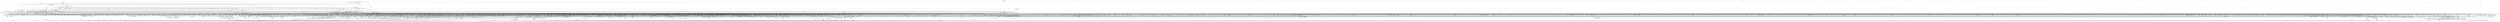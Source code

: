 digraph kerncollapsed {
    "hrtimer_sleeper_start_expires" [color="black"];
    "__cmpxchg_case_64" [color="black"];
    "audit_dummy_context_1" [color="black"];
    "Indirect call94" [color="black"];
    "is_migration_entry" [color="black"];
    "first_zones_zonelist" [color="black"];
    "sk_error_report" [color="black"];
    "wants_signal" [color="black"];
    "do_kernel_restart" [color="black"];
    "copy_user_highpage" [color="black"];
    "Indirect call131" [color="black"];
    "auditsc_get_stamp" [color="black"];
    "pfn_valid_1" [color="black"];
    "queued_write_lock.constprop.0_1" [color="black"];
    "_copy_from_iter" [color="black"];
    "__fdget_raw" [color="black"];
    "flush_tlb_mm" [color="black"];
    "lru_add_fn" [color="black"];
    "get_arm64_ftr_reg_nowarn" [color="black"];
    "mas_set_height" [color="black"];
    "__raw_spin_lock_16" [color="black"];
    "wb_io_lists_populated" [color="black"];
    "tlb_flush" [color="black"];
    "Indirect call6" [color="black"];
    "privileged_wrt_inode_uidgid" [color="black"];
    "detach_entity_load_avg" [color="black"];
    "__xchg_case_acq_64.isra.0" [color="black"];
    "test_ti_thread_flag_6" [color="black"];
    "mas_wr_walk_descend" [color="black"];
    "arm_smccc_1_1_get_conduit" [color="black"];
    "arch_timer_evtstrm_available" [color="black"];
    "path_noexec" [color="black"];
    "_compound_head_3" [color="black"];
    "do_raw_spin_lock_24" [color="black"];
    "copyin" [color="black"];
    "posixtimer_rearm" [color="black"];
    "pi_state_update_owner" [color="black"];
    "Indirect call191" [color="black"];
    "do_add_mount" [color="black"];
    "mast_spanning_rebalance.isra.0" [color="black"];
    "arch_local_irq_restore_3" [color="black"];
    "__attach_mnt" [color="black"];
    "crng_fast_key_erasure" [color="black"];
    "Indirect call91" [color="black"];
    "shrink_lock_dentry" [color="black"];
    "__disable_irq_nosync" [color="black"];
    "pageblock_pfn_to_page" [color="black"];
    "copy_to_user_page" [color="black"];
    "mte_sync_tags" [color="black"];
    "Indirect call227" [color="black"];
    "may_open" [color="black"];
    "prb_final_commit" [color="black"];
    "futex_get_value_locked" [color="black"];
    "rcu_segcblist_pend_cbs" [color="black"];
    "arch_send_call_function_single_ipi" [color="black"];
    "bit_waitqueue" [color="black"];
    "try_check_zero" [color="black"];
    "io_file_get_flags" [color="black"];
    "cfs_rq_of" [color="black"];
    "update_min_vruntime" [color="black"];
    "dev_bus_name" [color="black"];
    "finish_wait" [color="black"];
    "__arm64_sys_execve" [color="black"];
    "mnt_add_count" [color="black"];
    "req_set_fail_4" [color="black"];
    "strnlen" [color="black"];
    "pcpu_alloc_area" [color="black"];
    "__cmpwait_case_32" [color="black"];
    "add_wait_queue" [color="black"];
    "touch_atime" [color="black"];
    "__task_pid_nr_ns" [color="black"];
    "security_sk_free" [color="black"];
    "rcu_segcblist_entrain" [color="black"];
    "mnt_want_write" [color="black"];
    "__kern_my_cpu_offset_44" [color="black"];
    "set_ptes.constprop.0.isra.0" [color="black"];
    "enqueue_pushable_dl_task" [color="black"];
    "__enqueue_entity" [color="black"];
    "commit_tree" [color="black"];
    "ma_slots" [color="black"];
    "net_eq_idr" [color="black"];
    "list_del_init_7" [color="black"];
    "d_revalidate" [color="black"];
    "Indirect call24" [color="black"];
    "ptep_clear_flush" [color="black"];
    "iov_iter_revert" [color="black"];
    "fsnotify_connector_sb" [color="black"];
    "folio_mark_dirty" [color="black"];
    "sb_clear_inode_writeback" [color="black"];
    "Indirect call165" [color="black"];
    "__bitmap_subset" [color="black"];
    "security_inode_need_killpriv" [color="black"];
    "do_raw_spin_lock_8" [color="black"];
    "add_nr_running" [color="black"];
    "remove_nodes.constprop.0" [color="black"];
    "terminate_walk" [color="black"];
    "mab_shift_right" [color="black"];
    "__raw_spin_unlock_irq_18" [color="black"];
    "Indirect call157" [color="black"];
    "_find_next_or_bit" [color="black"];
    "do_raw_spin_lock_58" [color="black"];
    "add_device_randomness" [color="black"];
    "sve_get_vl" [color="black"];
    "__do_once_start" [color="black"];
    "arch_asym_cpu_priority" [color="black"];
    "find_next_bit_18" [color="black"];
    "get_pwq" [color="black"];
    "get_cred_1" [color="black"];
    "Indirect call177" [color="black"];
    "__balance_callbacks" [color="black"];
    "io_cancel_req_match" [color="black"];
    "__raw_spin_lock_irqsave.constprop.0_9" [color="black"];
    "__cmpxchg_case_acq_32_3" [color="black"];
    "__inode_add_lru" [color="black"];
    "__wake_up_parent" [color="black"];
    "__dev_put.part.0" [color="black"];
    "split_page" [color="black"];
    "skb_tailroom_1" [color="black"];
    "mas_state_walk" [color="black"];
    "security_bprm_creds_for_exec" [color="black"];
    "mas_prev_sibling" [color="black"];
    "signal_pending_state" [color="black"];
    "_get_random_bytes" [color="black"];
    "Indirect call185" [color="black"];
    "__raw_spin_lock_irq_18" [color="black"];
    "__percpu_add_case_64_6" [color="black"];
    "mas_wr_new_end" [color="black"];
    "cpu_online_1" [color="black"];
    "timerqueue_del" [color="black"];
    "do_raw_spin_lock_29" [color="black"];
    "local_cpu_stop" [color="black"];
    "Indirect call110" [color="black"];
    "__printk_cpu_sync_wait" [color="black"];
    "skb_frag_ref" [color="black"];
    "__raw_spin_lock_irqsave_17" [color="black"];
    "folio_add_new_anon_rmap" [color="black"];
    "fatal_signal_pending_6" [color="black"];
    "__raw_spin_unlock_irqrestore_24" [color="black"];
    "cpu_mitigations_off" [color="black"];
    "get_group_info.isra.0" [color="black"];
    "send_sig" [color="black"];
    "mmgrab_1" [color="black"];
    "__kern_my_cpu_offset_77" [color="black"];
    "Indirect call187" [color="black"];
    "_mix_pool_bytes" [color="black"];
    "pud_set_huge" [color="black"];
    "rt_mutex_slowtrylock" [color="black"];
    "Indirect call236" [color="black"];
    "security_d_instantiate" [color="black"];
    "vma_interval_tree_remove" [color="black"];
    "hrtimer_active" [color="black"];
    "__percpu_counter_sum" [color="black"];
    "count_vm_events_1" [color="black"];
    "Indirect call163" [color="black"];
    "__kern_my_cpu_offset_47" [color="black"];
    "tty_audit_fork" [color="black"];
    "sched_ttwu_pending" [color="black"];
    "group_close_release" [color="black"];
    "xas_set_order.part.0" [color="black"];
    "__skb_zcopy_downgrade_managed" [color="black"];
    "get_work_pool" [color="black"];
    "__percpu_add_case_32_3" [color="black"];
    "__kern_my_cpu_offset_76" [color="black"];
    "__raw_read_unlock.constprop.0_2" [color="black"];
    "_find_first_bit" [color="black"];
    "csum_block_add_ext" [color="black"];
    "reweight_task" [color="black"];
    "_atomic_dec_and_lock_irqsave" [color="black"];
    "__kern_my_cpu_offset_4" [color="black"];
    "__xchg_case_mb_64.constprop.0_2" [color="black"];
    "find_next_bit_15" [color="black"];
    "access_ok_42" [color="black"];
    "__mutex_init" [color="black"];
    "__raw_read_unlock" [color="black"];
    "__task_will_free_mem" [color="black"];
    "cpumask_next.constprop.0" [color="black"];
    "io_wq_work_match_all" [color="black"];
    "__cmpxchg_case_acq_32.constprop.0_14" [color="black"];
    "io_poll_remove_entry" [color="black"];
    "flush_tlb_kernel_range" [color="black"];
    "rcu_gp_is_expedited" [color="black"];
    "clear_ti_thread_flag_8" [color="black"];
    "tlb_remove_table_smp_sync" [color="black"];
    "__xas_next" [color="black"];
    "__irq_can_set_affinity" [color="black"];
    "io_should_retry_thread" [color="black"];
    "__skb_dequeue_3" [color="black"];
    "find_task_by_vpid" [color="black"];
    "prepare_to_wait" [color="black"];
    "is_current_pgrp_orphaned" [color="black"];
    "cpu_active" [color="black"];
    "Indirect call107" [color="black"];
    "sched_asym_prefer" [color="black"];
    "arch_local_irq_restore_2" [color="black"];
    "Indirect call37" [color="black"];
    "xas_set_mark" [color="black"];
    "workingset_refault" [color="black"];
    "Indirect call103" [color="black"];
    "__raw_read_lock_irqsave.constprop.0_1" [color="black"];
    "__raw_spin_lock_irqsave_5" [color="black"];
    "sig_handler_ignored" [color="black"];
    "pm_qos_update_flags" [color="black"];
    "update_sctlr_el1" [color="black"];
    "get_pfnblock_flags_mask" [color="black"];
    "srcu_read_unlock.constprop.0" [color="black"];
    "__percpu_add_case_64_4" [color="black"];
    "__raw_spin_lock_irq_7" [color="black"];
    "do_raw_spin_lock.constprop.0_11" [color="black"];
    "desc_read_finalized_seq" [color="black"];
    "mas_walk" [color="black"];
    "this_cpu_has_cap" [color="black"];
    "bump_cpu_timer" [color="black"];
    "mapping_shrinkable" [color="black"];
    "__raw_spin_lock.constprop.0_1" [color="black"];
    "do_raw_spin_lock_12" [color="black"];
    "__raw_spin_unlock_irqrestore.constprop.0_1" [color="black"];
    "tick_get_wakeup_device" [color="black"];
    "page_move_anon_rmap" [color="black"];
    "io_poll_get_ownership" [color="black"];
    "__cmpxchg_case_acq_32.constprop.0_2" [color="black"];
    "blake2s_compress" [color="black"];
    "do_raw_spin_lock.constprop.0_13" [color="black"];
    "____do_softirq" [color="black"];
    "set_root_1" [color="black"];
    "mte_update_sctlr_user" [color="black"];
    "rwsem_set_reader_owned" [color="black"];
    "__raw_spin_unlock_irq_4" [color="black"];
    "do_raw_spin_lock_117" [color="black"];
    "complete_walk" [color="black"];
    "__raw_spin_lock_irqsave_4" [color="black"];
    "internal_add_timer" [color="black"];
    "__wait_for_common" [color="black"];
    "legitimize_links" [color="black"];
    "wb_io_lists_depopulated" [color="black"];
    "d_ancestor" [color="black"];
    "lockref_get_not_zero" [color="black"];
    "__kmem_obj_info" [color="black"];
    "folio_nr_pages" [color="black"];
    "Indirect call59" [color="black"];
    "__raw_spin_unlock_irq_11" [color="black"];
    "csum_partial_ext" [color="black"];
    "__raw_spin_lock_irq_19" [color="black"];
    "skb_tailroom" [color="black"];
    "__raw_spin_lock_irq_25" [color="black"];
    "task_clear_jobctl_trapping" [color="black"];
    "set_ptes.constprop.0.isra.0_1" [color="black"];
    "__cmpxchg_case_mb_32_8" [color="black"];
    "xas_find_conflict" [color="black"];
    "anon_vma_interval_tree_iter_next" [color="black"];
    "d_lookup_done" [color="black"];
    "___d_drop" [color="black"];
    "double_unlock_balance" [color="black"];
    "vfs_open" [color="black"];
    "__cmpxchg_case_mb_32_5" [color="black"];
    "__srcu_read_lock" [color="black"];
    "wb_dirty_limits" [color="black"];
    "Indirect call202" [color="black"];
    "first_zones_zonelist_1" [color="black"];
    "strreplace" [color="black"];
    "Indirect call32" [color="black"];
    "kernel_init_pages" [color="black"];
    "tag_get" [color="black"];
    "pte_offset_kernel.isra.0" [color="black"];
    "check_class_changed" [color="black"];
    "memchr" [color="black"];
    "netlink_lock_table" [color="black"];
    "__raw_spin_unlock_irq_36" [color="black"];
    "task_pid_vnr" [color="black"];
    "attach_task" [color="black"];
    "__kern_my_cpu_offset_80" [color="black"];
    "kthread_probe_data" [color="black"];
    "Indirect call82" [color="black"];
    "xas_not_node" [color="black"];
    "mas_descend" [color="black"];
    "cpu_online" [color="black"];
    "Indirect call104" [color="black"];
    "mas_push_data" [color="black"];
    "lock_mount_hash" [color="black"];
    "Indirect call89" [color="black"];
    "__wake_up_common" [color="black"];
    "rcu_poll_gp_seq_end" [color="black"];
    "do_raw_spin_lock_61" [color="black"];
    "arch_local_irq_save_4" [color="black"];
    "fsnotify_handle_inode_event.isra.0" [color="black"];
    "folio_evictable_1" [color="black"];
    "__raw_spin_lock_irqsave_42" [color="black"];
    "Indirect call100" [color="black"];
    "do_raw_spin_lock_50" [color="black"];
    "__skb_flow_get_ports" [color="black"];
    "mas_push_node" [color="black"];
    "mas_safe_pivot" [color="black"];
    "percpu_ref_put_many.constprop.0" [color="black"];
    "Indirect call135" [color="black"];
    "test_ti_thread_flag_1" [color="black"];
    "do_raw_spin_lock_1" [color="black"];
    "do_raw_spin_lock.constprop.0_14" [color="black"];
    "process_shares_mm" [color="black"];
    "pwq_activate_inactive_work" [color="black"];
    "dev_to_swnode" [color="black"];
    "sync_icache_aliases" [color="black"];
    "sibling_imbalance.isra.0" [color="black"];
    "cpumask_any_and_distribute" [color="black"];
    "__set_close_on_exec.isra.0" [color="black"];
    "Indirect call204" [color="black"];
    "drop_links" [color="black"];
    "arm64_kernel_unmapped_at_el0_3" [color="black"];
    "access_ok_2" [color="black"];
    "is_vmalloc_addr" [color="black"];
    "ma_dead_node" [color="black"];
    "spin_lock_irqsave_check_contention" [color="black"];
    "rcu_accelerate_cbs" [color="black"];
    "folio_mapped_2" [color="black"];
    "page_ref_add" [color="black"];
    "netlink_has_listeners" [color="black"];
    "put_link" [color="black"];
    "_atomic_dec_and_lock" [color="black"];
    "do_raw_spin_lock_28" [color="black"];
    "load_unaligned_zeropad" [color="black"];
    "fd_install" [color="black"];
    "override_creds" [color="black"];
    "tty_name" [color="black"];
    "qdisc_qstats_cpu_backlog_dec" [color="black"];
    "__integrity_iint_find" [color="black"];
    "Indirect call144" [color="black"];
    "ptep_set_access_flags" [color="black"];
    "propagation_next" [color="black"];
    "xas_retry" [color="black"];
    "from_vfsuid" [color="black"];
    "get_state_synchronize_rcu_full" [color="black"];
    "fpsimd_flush_task_state" [color="black"];
    "do_raw_spin_lock_48" [color="black"];
    "kmem_valid_obj" [color="black"];
    "__flush_tlb_kernel_pgtable" [color="black"];
    "mnt_get_count" [color="black"];
    "get_ldops" [color="black"];
    "arch_tlbbatch_should_defer.constprop.0" [color="black"];
    "mab_calc_split" [color="black"];
    "mte_copy_page_tags" [color="black"];
    "update_group_capacity" [color="black"];
    "PageMovable" [color="black"];
    "change_page_range" [color="black"];
    "Indirect call105" [color="black"];
    "__delay" [color="black"];
    "__io_disarm_linked_timeout" [color="black"];
    "timespec64_equal" [color="black"];
    "llist_reverse_order" [color="black"];
    "timerqueue_iterate_next" [color="black"];
    "folio_size_2" [color="black"];
    "notifier_call_chain" [color="black"];
    "access_ok_14" [color="black"];
    "__remove_inode_hash" [color="black"];
    "io_poll_find.constprop.0" [color="black"];
    "Indirect call41" [color="black"];
    "__raw_spin_lock_irqsave_29" [color="black"];
    "__pick_first_entity" [color="black"];
    "__clear_open_fd" [color="black"];
    "sve_state_size" [color="black"];
    "__raw_spin_lock_23" [color="black"];
    "cpudl_heapify" [color="black"];
    "task_rq_unlock" [color="black"];
    "list_del_init_6" [color="black"];
    "write_seqlock.constprop.0" [color="black"];
    "__kern_my_cpu_offset_89" [color="black"];
    "select_collect" [color="black"];
    "unlock_task_sighand.isra.0_1" [color="black"];
    "timer_delete_sync" [color="black"];
    "xas_start" [color="black"];
    "forward_timer_base" [color="black"];
    "llist_del_first" [color="black"];
    "count_vm_event_1" [color="black"];
    "prep_compound_page" [color="black"];
    "update_curr" [color="black"];
    "Indirect call171" [color="black"];
    "copy_highpage" [color="black"];
    "mas_split_final_node.isra.0" [color="black"];
    "no_blink" [color="black"];
    "io_wq_cancel_pending_work" [color="black"];
    "nd_alloc_stack" [color="black"];
    "tty_ldisc_open" [color="black"];
    "path_openat" [color="black"];
    "__raw_spin_unlock_irq_6" [color="black"];
    "__cmpxchg_case_mb_32_6" [color="black"];
    "copy_thread" [color="black"];
    "get_arg_page" [color="black"];
    "__raw_spin_lock_22" [color="black"];
    "d_find_alias" [color="black"];
    "avg_vruntime" [color="black"];
    "Indirect call173" [color="black"];
    "Indirect call52" [color="black"];
    "raw_spin_rq_lock_nested" [color="black"];
    "get_mountpoint" [color="black"];
    "device_pm_check_callbacks" [color="black"];
    "__anon_vma_interval_tree_augment_rotate" [color="black"];
    "io_acct_cancel_pending_work" [color="black"];
    "update_misfit_status" [color="black"];
    "lockref_get" [color="black"];
    "d_instantiate" [color="black"];
    "deny_write_access.isra.0" [color="black"];
    "vm_area_alloc" [color="black"];
    "__kern_my_cpu_offset_74" [color="black"];
    "__raw_spin_lock_49" [color="black"];
    "Indirect call242" [color="black"];
    "Indirect call19" [color="black"];
    "do_raw_spin_lock_72" [color="black"];
    "vma_interval_tree_insert_after" [color="black"];
    "folio_isolate_lru" [color="black"];
    "vma_interval_tree_augment_rotate" [color="black"];
    "try_to_unmap_flush" [color="black"];
    "find_vm_area" [color="black"];
    "Indirect call111" [color="black"];
    "__sw_hweight32" [color="black"];
    "can_migrate_task" [color="black"];
    "first_online_pgdat" [color="black"];
    "do_init_timer.constprop.0" [color="black"];
    "__cmpwait_case_32_3" [color="black"];
    "update_load_avg" [color="black"];
    "check_and_switch_context" [color="black"];
    "Indirect call2" [color="black"];
    "drain_local_pages" [color="black"];
    "other_cpu_in_panic" [color="black"];
    "percpu_counter_set" [color="black"];
    "fsnotify_file.isra.0" [color="black"];
    "zone_page_state_add" [color="black"];
    "io_wq_hash_work" [color="black"];
    "set_pfnblock_flags_mask" [color="black"];
    "__raw_spin_lock_irq_12" [color="black"];
    "lookup_mnt" [color="black"];
    "irq_enable" [color="black"];
    "mmget" [color="black"];
    "mod_timer" [color="black"];
    "audit_gid_comparator" [color="black"];
    "page_ref_inc_2" [color="black"];
    "find_worker_executing_work" [color="black"];
    "folio_unlock" [color="black"];
    "xa_is_node" [color="black"];
    "__raw_write_lock.constprop.0_1" [color="black"];
    "sched_clock_cpu" [color="black"];
    "rb_erase_cached.isra.0" [color="black"];
    "__rt_mutex_futex_trylock" [color="black"];
    "__kern_my_cpu_offset_134" [color="black"];
    "mas_adopt_children.isra.0" [color="black"];
    "__raw_spin_unlock_irqrestore_1" [color="black"];
    "filemap_check_errors" [color="black"];
    "queued_read_lock.constprop.0" [color="black"];
    "Indirect call238" [color="black"];
    "get_write_access" [color="black"];
    "pcpu_block_update_hint_alloc" [color="black"];
    "wq_worker_running" [color="black"];
    "__lookup_slow" [color="black"];
    "Indirect call99" [color="black"];
    "__timer_delete_sync" [color="black"];
    "_find_first_and_bit" [color="black"];
    "__raw_spin_unlock_irqrestore_37" [color="black"];
    "decay_load" [color="black"];
    "vma_interval_tree_iter_next" [color="black"];
    "__raw_spin_unlock_irqrestore_29" [color="black"];
    "percpu_counter_dec" [color="black"];
    "clear_inode" [color="black"];
    "__raw_spin_lock_irq.constprop.0_1" [color="black"];
    "Indirect call151" [color="black"];
    "mtree_load" [color="black"];
    "tlb_gather_mmu" [color="black"];
    "__percpu_add_case_32_20" [color="black"];
    "lock_hrtimer_base" [color="black"];
    "__raw_spin_lock_irqsave_3" [color="black"];
    "Indirect call243" [color="black"];
    "do_raw_spin_lock_83" [color="black"];
    "node_tag_clear" [color="black"];
    "set_ti_thread_flag_4" [color="black"];
    "srcu_funnel_exp_start" [color="black"];
    "futex_q_lock" [color="black"];
    "__raw_spin_lock_19" [color="black"];
    "panic_smp_self_stop" [color="black"];
    "Indirect call55" [color="black"];
    "pagetable_pte_dtor" [color="black"];
    "audit_uid_comparator" [color="black"];
    "anon_vma_interval_tree_remove" [color="black"];
    "pm_ops_is_empty" [color="black"];
    "set_swapper_pgd" [color="black"];
    "__raw_spin_lock_4" [color="black"];
    "do_filp_open" [color="black"];
    "prb_reserve" [color="black"];
    "__raw_spin_lock_irq_31" [color="black"];
    "__cmpxchg_case_acq_32_1" [color="black"];
    "Indirect call81" [color="black"];
    "find_next_zero_bit" [color="black"];
    "__update_min_deadline" [color="black"];
    "update_pm_runtime_accounting" [color="black"];
    "parent_len" [color="black"];
    "__srcu_read_unlock" [color="black"];
    "find_next_bit_3" [color="black"];
    "set_cpu_online" [color="black"];
    "signal_pending" [color="black"];
    "take_dentry_name_snapshot" [color="black"];
    "Indirect call153" [color="black"];
    "irq_work_claim" [color="black"];
    "skip_atoi" [color="black"];
    "do_raw_spin_lock_37" [color="black"];
    "__count_vm_events_2" [color="black"];
    "__raw_spin_lock_12" [color="black"];
    "__list_del_entry" [color="black"];
    "mode_strip_sgid" [color="black"];
    "workingset_test_recent" [color="black"];
    "get_new_cred" [color="black"];
    "dl_task_is_earliest_deadline" [color="black"];
    "posix_cputimers_group_init" [color="black"];
    "__wake_up_pollfree" [color="black"];
    "__raw_spin_unlock_irqrestore_15" [color="black"];
    "cpumask_and.isra.0_3" [color="black"];
    "update_sd_lb_stats" [color="black"];
    "cpu_util.constprop.0" [color="black"];
    "page_ref_inc" [color="black"];
    "qdisc_qstats_cpu_qlen_dec" [color="black"];
    "skb_orphan_1" [color="black"];
    "in_group_p" [color="black"];
    "percpu_ref_put_many" [color="black"];
    "Indirect call90" [color="black"];
    "ktime_get_mono_fast_ns" [color="black"];
    "mas_start" [color="black"];
    "unlock_mount_hash" [color="black"];
    "__raw_spin_lock_irq.constprop.0_2" [color="black"];
    "pte_to_swp_entry" [color="black"];
    "list_del_2" [color="black"];
    "xas_set_offset" [color="black"];
    "__cmpxchg_case_mb_32_10" [color="black"];
    "try_to_unlazy" [color="black"];
    "Indirect call172" [color="black"];
    "list_del_init_5" [color="black"];
    "__flow_hash_from_keys" [color="black"];
    "kobj_child_ns_ops" [color="black"];
    "online_section_nr" [color="black"];
    "kernfs_release_file.part.0.isra.0" [color="black"];
    "__percpu_add_case_32_13" [color="black"];
    "do_raw_spin_lock_97" [color="black"];
    "Indirect call86" [color="black"];
    "get_sd_balance_interval" [color="black"];
    "d_walk" [color="black"];
    "__mutex_trylock" [color="black"];
    "__raw_spin_unlock_irqrestore_33" [color="black"];
    "mas_parent_type" [color="black"];
    "dec_rlimit_ucounts" [color="black"];
    "__put_cpu_fpsimd_context" [color="black"];
    "raw_spin_rq_unlock_irqrestore" [color="black"];
    "touch_mnt_namespace" [color="black"];
    "smp_call_function_single" [color="black"];
    "Indirect call207" [color="black"];
    "__xa_clear_mark" [color="black"];
    "dev_driver_string" [color="black"];
    "defer_console_output" [color="black"];
    "percpu_ref_get_many" [color="black"];
    "do_raw_spin_lock_30" [color="black"];
    "mm_alloc" [color="black"];
    "Indirect call40" [color="black"];
    "__raw_spin_unlock_irq_1" [color="black"];
    "smp_call_function_many" [color="black"];
    "vma_fs_can_writeback" [color="black"];
    "__kern_my_cpu_offset_55" [color="black"];
    "Indirect call4" [color="black"];
    "lockref_put_return" [color="black"];
    "Indirect call162" [color="black"];
    "min_deadline_cb_propagate" [color="black"];
    "invalid_mkclean_vma" [color="black"];
    "ksize" [color="black"];
    "kthread_insert_work_sanity_check" [color="black"];
    "fpsimd_save_state" [color="black"];
    "gup_must_unshare" [color="black"];
    "do_raw_spin_lock_63" [color="black"];
    "find_vma_intersection" [color="black"];
    "rpm_check_suspend_allowed" [color="black"];
    "__raw_spin_lock_41" [color="black"];
    "Indirect call196" [color="black"];
    "rcu_is_watching" [color="black"];
    "get_mm_exe_file" [color="black"];
    "read_sanitised_ftr_reg" [color="black"];
    "set_ti_thread_flag" [color="black"];
    "mab_mas_cp" [color="black"];
    "tls_preserve_current_state" [color="black"];
    "Indirect call164" [color="black"];
    "wb_update_bandwidth" [color="black"];
    "do_raw_spin_lock_80" [color="black"];
    "kasprintf" [color="black"];
    "lru_note_cost" [color="black"];
    "__raw_spin_unlock_irq.constprop.0_2" [color="black"];
    "cpumask_copy_1" [color="black"];
    "tlb_flush_mmu_tlbonly" [color="black"];
    "cpu_util_cfs_boost" [color="black"];
    "clear_ti_thread_flag_4" [color="black"];
    "kernfs_should_drain_open_files" [color="black"];
    "__raw_spin_unlock_irqrestore_4" [color="black"];
    "rcu_poll_gp_seq_start" [color="black"];
    "__raw_spin_trylock_5" [color="black"];
    "Indirect call120" [color="black"];
    "mutex_is_locked" [color="black"];
    "__kern_my_cpu_offset_22" [color="black"];
    "make_vfsuid" [color="black"];
    "vma_link" [color="black"];
    "will_become_orphaned_pgrp" [color="black"];
    "qdisc_qstats_cpu_qlen_inc" [color="black"];
    "__bitmap_equal" [color="black"];
    "can_set_direct_map" [color="black"];
    "Indirect call29" [color="black"];
    "check_preempt_curr_dl" [color="black"];
    "__raw_spin_unlock_irq_3" [color="black"];
    "recalc_sigpending" [color="black"];
    "try_to_take_rt_mutex" [color="black"];
    "fsnotify_first_mark" [color="black"];
    "__kern_my_cpu_offset_18" [color="black"];
    "kernfs_root" [color="black"];
    "purge_fragmented_block" [color="black"];
    "__xchg_case_mb_32.constprop.0" [color="black"];
    "Indirect call233" [color="black"];
    "pcpu_unit_page_offset" [color="black"];
    "__kern_my_cpu_offset_54" [color="black"];
    "__printk_cpu_sync_try_get" [color="black"];
    "__raw_spin_lock_54" [color="black"];
    "wb_has_dirty_io" [color="black"];
    "skb_flow_get_icmp_tci" [color="black"];
    "hlist_del_init_2" [color="black"];
    "pfn_valid_2" [color="black"];
    "compaction_free" [color="black"];
    "task_call_func" [color="black"];
    "__efistub_caches_clean_inval_pou" [color="black"];
    "page_ref_dec_and_test_2" [color="black"];
    "strcpy" [color="black"];
    "rcu_dynticks_snap" [color="black"];
    "__raw_spin_lock_64" [color="black"];
    "setattr_should_drop_suidgid" [color="black"];
    "anon_vma_interval_tree_pre_update_vma" [color="black"];
    "__printk_safe_exit" [color="black"];
    "copy_from_kernel_nofault" [color="black"];
    "gup_signal_pending" [color="black"];
    "zone_reclaimable_pages" [color="black"];
    "signal_set_stop_flags" [color="black"];
    "__put_unused_fd" [color="black"];
    "__gfp_pfmemalloc_flags" [color="black"];
    "Indirect call147" [color="black"];
    "dl_bw_of" [color="black"];
    "enqueue_task" [color="black"];
    "thread_group_cputime" [color="black"];
    "console_srcu_read_unlock" [color="black"];
    "__raw_spin_lock_irq_4" [color="black"];
    "arch_local_irq_enable_2" [color="black"];
    "__smp_call_single_queue" [color="black"];
    "do_raw_spin_lock_118" [color="black"];
    "drain_pages" [color="black"];
    "audit_log_path_denied" [color="black"];
    "rcu_advance_cbs" [color="black"];
    "Indirect call56" [color="black"];
    "__raw_spin_lock_irq_6" [color="black"];
    "copy_from_kernel_nofault_allowed" [color="black"];
    "__isolate_free_page" [color="black"];
    "pick_next_task_idle" [color="black"];
    "Indirect call121" [color="black"];
    "Indirect call28" [color="black"];
    "__raw_spin_unlock_irqrestore_5" [color="black"];
    "find_last_bit" [color="black"];
    "__raw_spin_lock_irqsave_51" [color="black"];
    "hlist_del_init" [color="black"];
    "set_next_entity" [color="black"];
    "update_cfs_rq_load_avg.isra.0" [color="black"];
    "list_del_init_2" [color="black"];
    "prepend_path" [color="black"];
    "find_next_bit_8" [color="black"];
    "__accumulate_pelt_segments" [color="black"];
    "skb_may_tx_timestamp.part.0" [color="black"];
    "xas_result" [color="black"];
    "Indirect call155" [color="black"];
    "__zone_watermark_ok" [color="black"];
    "spin_lock_irqsave_ssp_contention" [color="black"];
    "__raw_spin_lock_irqsave_41" [color="black"];
    "Indirect call150" [color="black"];
    "invalid_folio_referenced_vma" [color="black"];
    "__cmpwait_case_32_1" [color="black"];
    "pte_mkdirty" [color="black"];
    "do_raw_spin_lock.constprop.0_3" [color="black"];
    "__raw_spin_unlock_irqrestore_6" [color="black"];
    "xas_error.isra.0_1" [color="black"];
    "_compound_head_4" [color="black"];
    "Indirect call126" [color="black"];
    "Indirect call224" [color="black"];
    "osq_unlock" [color="black"];
    "aio_nr_sub" [color="black"];
    "futex_q_unlock" [color="black"];
    "folio_total_mapcount" [color="black"];
    "page_vma_mapped_walk_done" [color="black"];
    "__mod_lruvec_state" [color="black"];
    "__posix_timers_find" [color="black"];
    "__raw_spin_lock_24" [color="black"];
    "cpumask_next_and" [color="black"];
    "mas_set_split_parent.isra.0" [color="black"];
    "d_lookup" [color="black"];
    "is_zero_page" [color="black"];
    "__cmpxchg_case_acq_32.constprop.0_21" [color="black"];
    "copy_fd_bitmaps" [color="black"];
    "mask_irq" [color="black"];
    "__cmpxchg_case_acq_32.constprop.0_15" [color="black"];
    "inode_owner_or_capable" [color="black"];
    "Indirect call134" [color="black"];
    "prep_new_page" [color="black"];
    "__lookup_mnt" [color="black"];
    "cpumask_weight" [color="black"];
    "audit_string_contains_control" [color="black"];
    "mas_is_err" [color="black"];
    "iov_iter_kvec" [color="black"];
    "d_shrink_del" [color="black"];
    "lazy_max_pages" [color="black"];
    "audit_compare_dname_path" [color="black"];
    "tick_get_broadcast_mask" [color="black"];
    "set_next_task" [color="black"];
    "acct_arg_size" [color="black"];
    "__wb_calc_thresh" [color="black"];
    "__raw_spin_unlock_irq_21" [color="black"];
    "fsnotify_update_flags" [color="black"];
    "vma_address" [color="black"];
    "pcpu_post_unmap_tlb_flush" [color="black"];
    "__irq_startup" [color="black"];
    "__kern_my_cpu_offset_50" [color="black"];
    "Indirect call240" [color="black"];
    "put_dec_full8" [color="black"];
    "folio_anon_vma" [color="black"];
    "pcpu_page_idx" [color="black"];
    "need_mlock_drain" [color="black"];
    "find_vmap_area" [color="black"];
    "__kern_my_cpu_offset_14" [color="black"];
    "Indirect call33" [color="black"];
    "free_vmap_area_rb_augment_cb_rotate" [color="black"];
    "sched_post_fork" [color="black"];
    "do_truncate" [color="black"];
    "put_unused_fd" [color="black"];
    "dl_bw_cpus" [color="black"];
    "pcpu_chunk_relocate" [color="black"];
    "__raw_spin_lock_irq_3" [color="black"];
    "__raw_spin_lock_46" [color="black"];
    "fatal_signal_pending_3" [color="black"];
    "migrate_disable" [color="black"];
    "__raw_spin_lock_irqsave_25" [color="black"];
    "try_to_unlazy_next" [color="black"];
    "__kern_my_cpu_offset_35" [color="black"];
    "__kern_my_cpu_offset_61" [color="black"];
    "__raw_spin_lock_irq_11" [color="black"];
    "count_vm_events" [color="black"];
    "folio_mapped_1" [color="black"];
    "mas_bulk_rebalance" [color="black"];
    "cpu_online_2" [color="black"];
    "posix_cpu_timers_exit" [color="black"];
    "init_sync_kiocb" [color="black"];
    "Indirect call36" [color="black"];
    "__ksize" [color="black"];
    "deactivate_task" [color="black"];
    "skb_zcopy_clear" [color="black"];
    "check_stable_address_space" [color="black"];
    "rt_mutex_init_proxy_locked" [color="black"];
    "path_is_under" [color="black"];
    "fatal_signal_pending_1" [color="black"];
    "lru_move_tail_fn" [color="black"];
    "arch_local_irq_save" [color="black"];
    "mas_alloc_req.isra.0" [color="black"];
    "__anon_vma_interval_tree_augment_propagate" [color="black"];
    "do_raw_spin_lock_66" [color="black"];
    "pm_runtime_autosuspend_expiration" [color="black"];
    "init_timer_key" [color="black"];
    "arm_timer" [color="black"];
    "set_tsk_need_resched" [color="black"];
    "free_pcppages_bulk" [color="black"];
    "__update_load_avg_se" [color="black"];
    "security_bprm_check" [color="black"];
    "mnt_drop_write" [color="black"];
    "pgdat_balanced" [color="black"];
    "is_subdir" [color="black"];
    "audit_copy_inode" [color="black"];
    "io_match_task_safe" [color="black"];
    "get_next_ino" [color="black"];
    "netdev_start_xmit" [color="black"];
    "get_file.isra.0" [color="black"];
    "Indirect call156" [color="black"];
    "mas_next" [color="black"];
    "Indirect call226" [color="black"];
    "Indirect call213" [color="black"];
    "__raw_spin_unlock_irqrestore_32" [color="black"];
    "allow_write_access" [color="black"];
    "page_ref_dec_and_test" [color="black"];
    "test_ti_thread_flag_11" [color="black"];
    "rcu_gpnum_ovf" [color="black"];
    "mas_wr_node_walk" [color="black"];
    "lock_parent" [color="black"];
    "__raise_softirq_irqoff" [color="black"];
    "gfp_pfmemalloc_allowed" [color="black"];
    "do_execveat_common" [color="black"];
    "cpumask_intersects.constprop.0_1" [color="black"];
    "do_raw_spin_lock_69" [color="black"];
    "memcg_charge_kernel_stack.part.0" [color="black"];
    "add_timer" [color="black"];
    "hrtimer_start_expires" [color="black"];
    "task_curr" [color="black"];
    "dev_pm_disable_wake_irq_check" [color="black"];
    "skb_has_frag_list" [color="black"];
    "task_join_group_stop" [color="black"];
    "__audit_uring_entry" [color="black"];
    "Indirect call199" [color="black"];
    "get_ucounts_or_wrap" [color="black"];
    "task_get_vl" [color="black"];
    "tag_clear_highpage" [color="black"];
    "memmove" [color="black"];
    "Indirect call12" [color="black"];
    "skb_pfmemalloc" [color="black"];
    "Indirect call114" [color="black"];
    "cpu_timer_dequeue" [color="black"];
    "atime_needs_update" [color="black"];
    "rt_mutex_futex_trylock" [color="black"];
    "klist_node_attached" [color="black"];
    "dev_xmit_recursion_dec" [color="black"];
    "inode_cgwb_move_to_attached" [color="black"];
    "Indirect call84" [color="black"];
    "Indirect call39" [color="black"];
    "u64_stats_inc" [color="black"];
    "search_cmp_ftr_reg" [color="black"];
    "_prb_commit" [color="black"];
    "task_sigpending_1" [color="black"];
    "Indirect call138" [color="black"];
    "cpuhp_invoke_callback" [color="black"];
    "__skb_checksum" [color="black"];
    "__kern_my_cpu_offset_91" [color="black"];
    "flush_tlb_mm_1" [color="black"];
    "anon_vma_interval_tree_insert" [color="black"];
    "do_raw_spin_lock_44" [color="black"];
    "Indirect call159" [color="black"];
    "do_raw_spin_lock_43" [color="black"];
    "__raw_spin_lock_irqsave_1" [color="black"];
    "clear_siginfo" [color="black"];
    "calc_wheel_index" [color="black"];
    "rcu_exp_need_qs" [color="black"];
    "__kern_my_cpu_offset_17" [color="black"];
    "__try_to_del_timer_sync" [color="black"];
    "find_next_and_bit" [color="black"];
    "mas_find" [color="black"];
    "do_raw_spin_lock_65" [color="black"];
    "fragmentation_index" [color="black"];
    "__rpm_get_callback" [color="black"];
    "mas_data_end" [color="black"];
    "__cmpxchg_case_rel_64" [color="black"];
    "folio_trylock_1" [color="black"];
    "strnlen_user" [color="black"];
    "rwsem_set_nonspinnable" [color="black"];
    "find_next_bit_7" [color="black"];
    "mas_prev" [color="black"];
    "remove_wait_queue" [color="black"];
    "pde_subdir_first" [color="black"];
    "del_page_from_free_list" [color="black"];
    "__pi_strlen" [color="black"];
    "__raw_spin_lock_14" [color="black"];
    "task_fits_cpu" [color="black"];
    "Indirect call158" [color="black"];
    "folio_trylock" [color="black"];
    "audit_inode" [color="black"];
    "number" [color="black"];
    "set_tlb_ubc_flush_pending" [color="black"];
    "in_group_or_capable" [color="black"];
    "virt_to_slab" [color="black"];
    "attach_pid" [color="black"];
    "__raw_spin_lock_irqsave.constprop.0_8" [color="black"];
    "__percpu_add_case_32_1" [color="black"];
    "invent_group_ids" [color="black"];
    "flush_dcache_page" [color="black"];
    "blake2s_final" [color="black"];
    "arch_get_random_seed_longs" [color="black"];
    "fsnotify_detach_connector_from_object" [color="black"];
    "__cmpxchg_case_acq_32" [color="black"];
    "skb_header_cloned" [color="black"];
    "__kern_my_cpu_offset_83" [color="black"];
    "recalc_sigpending_tsk" [color="black"];
    "reusable_anon_vma" [color="black"];
    "count.constprop.0" [color="black"];
    "Indirect call136" [color="black"];
    "get_file" [color="black"];
    "device_match_devt" [color="black"];
    "mntget" [color="black"];
    "__raw_spin_unlock_irq_20" [color="black"];
    "data_alloc" [color="black"];
    "io_cancel_task_cb" [color="black"];
    "find_buddy_page_pfn" [color="black"];
    "strncpy_from_user" [color="black"];
    "__raw_spin_lock_31" [color="black"];
    "mas_wr_end_piv" [color="black"];
    "Indirect call73" [color="black"];
    "Indirect call206" [color="black"];
    "rb_insert_color_cached" [color="black"];
    "Indirect call61" [color="black"];
    "mapping_unmap_writable" [color="black"];
    "desc_make_final" [color="black"];
    "find_next_zero_bit_2" [color="black"];
    "pcpu_chunk_refresh_hint" [color="black"];
    "__irq_domain_activate_irq" [color="black"];
    "sock_rmem_free" [color="black"];
    "do_raw_spin_lock_6" [color="black"];
    "Indirect call16" [color="black"];
    "page_ref_add_1" [color="black"];
    "Indirect call122" [color="black"];
    "__raw_spin_unlock_bh.constprop.0" [color="black"];
    "Indirect call76" [color="black"];
    "__mnt_want_write" [color="black"];
    "capacity_of" [color="black"];
    "lru_note_cost_refault" [color="black"];
    "unlock_mount" [color="black"];
    "folio_trylock_2" [color="black"];
    "kthread_should_stop" [color="black"];
    "__page_cache_release" [color="black"];
    "Indirect call106" [color="black"];
    "mas_set_parent.constprop.0" [color="black"];
    "task_active_pid_ns" [color="black"];
    "pvm_determine_end_from_reverse" [color="black"];
    "__audit_inode_child" [color="black"];
    "flush_dcache_folio" [color="black"];
    "__raw_spin_unlock_irqrestore_9" [color="black"];
    "rcu_segcblist_move_seglen" [color="black"];
    "cpus_share_cache" [color="black"];
    "test_ti_thread_flag_7" [color="black"];
    "__kern_my_cpu_offset_78" [color="black"];
    "flush_tlb_batched_pending" [color="black"];
    "down_trylock" [color="black"];
    "__update_load_avg_cfs_rq" [color="black"];
    "__lock_parent" [color="black"];
    "Indirect call0" [color="black"];
    "Indirect call116" [color="black"];
    "__d_instantiate" [color="black"];
    "cpu_util_cfs" [color="black"];
    "__sk_mem_reduce_allocated" [color="black"];
    "vm_unacct_memory_1" [color="black"];
    "mas_wr_walk" [color="black"];
    "plist_add" [color="black"];
    "__irq_put_desc_unlock" [color="black"];
    "test_ti_thread_flag_21" [color="black"];
    "Indirect call141" [color="black"];
    "fsnotify_compare_groups" [color="black"];
    "__raw_spin_lock_irq_17" [color="black"];
    "active_load_balance_cpu_stop" [color="black"];
    "clear_ti_thread_flag_5" [color="black"];
    "put_ldops.constprop.0" [color="black"];
    "__legitimize_mnt" [color="black"];
    "copy_string_kernel" [color="black"];
    "__cmpxchg_case_mb_64_6" [color="black"];
    "__wait_on_bit" [color="black"];
    "__fsnotify_update_child_dentry_flags" [color="black"];
    "cpu_do_switch_mm" [color="black"];
    "mmap_write_unlock_3" [color="black"];
    "mode_strip_umask.isra.0" [color="black"];
    "percpu_down_read_1" [color="black"];
    "mmdrop_2" [color="black"];
    "do_raw_spin_lock_99" [color="black"];
    "down_read_trylock" [color="black"];
    "compound_order_2" [color="black"];
    "device_links_read_lock" [color="black"];
    "pmd_offset.isra.0" [color="black"];
    "__folio_cancel_dirty" [color="black"];
    "__raw_spin_lock_irqsave_12" [color="black"];
    "__cmpxchg_case_acq_32.constprop.0_5" [color="black"];
    "compound_order" [color="black"];
    "kernel_read" [color="black"];
    "pagecache_isize_extended" [color="black"];
    "__pi_memcmp" [color="black"];
    "has_managed_dma" [color="black"];
    "security_current_getsecid_subj" [color="black"];
    "raw_spin_rq_lock" [color="black"];
    "__raw_spin_lock_irq_5" [color="black"];
    "rw_verify_area" [color="black"];
    "__audit_bprm" [color="black"];
    "need_seqretry" [color="black"];
    "is_valid_gup_args" [color="black"];
    "Indirect call219" [color="black"];
    "__timer_delete" [color="black"];
    "clear_ti_thread_flag_3" [color="black"];
    "__raw_spin_lock_irq_35" [color="black"];
    "do_raw_spin_lock_67" [color="black"];
    "truncate_setsize" [color="black"];
    "exit_rcu" [color="black"];
    "osq_lock" [color="black"];
    "_task_util_est" [color="black"];
    "bsearch" [color="black"];
    "mas_set_alloc_req" [color="black"];
    "do_raw_spin_lock_88" [color="black"];
    "wake_up_var" [color="black"];
    "system_supports_tlb_range_1" [color="black"];
    "__raw_spin_lock_irqsave_23" [color="black"];
    "pcpu_init_md_blocks" [color="black"];
    "mas_prev_range" [color="black"];
    "mm_counter_file" [color="black"];
    "set_page_dirty" [color="black"];
    "__preempt_count_add.constprop.0_1" [color="black"];
    "__raw_spin_unlock_irq_45" [color="black"];
    "list_move_1" [color="black"];
    "fast_dput" [color="black"];
    "fpsimd_save" [color="black"];
    "getname" [color="black"];
    "dl_rq_of_se" [color="black"];
    "Indirect call108" [color="black"];
    "Indirect call175" [color="black"];
    "getname_flags" [color="black"];
    "__raw_spin_lock_irqsave.constprop.0_1" [color="black"];
    "prb_next_seq" [color="black"];
    "__raw_spin_lock_irqsave" [color="black"];
    "global_dirtyable_memory" [color="black"];
    "user_disable_single_step" [color="black"];
    "__anon_vma_interval_tree_subtree_search" [color="black"];
    "group_classify" [color="black"];
    "__raw_spin_lock_irqsave_22" [color="black"];
    "__raw_spin_lock_2" [color="black"];
    "ktime_get_with_offset" [color="black"];
    "xas_next_entry.constprop.0" [color="black"];
    "Indirect call123" [color="black"];
    "find_first_bit_6" [color="black"];
    "xas_init_marks" [color="black"];
    "mtree_range_walk" [color="black"];
    "propagate_mnt" [color="black"];
    "__init_waitqueue_head" [color="black"];
    "fsnotify_put_sb_connectors" [color="black"];
    "console_trylock" [color="black"];
    "__finish_swait" [color="black"];
    "get_data" [color="black"];
    "__raw_spin_unlock_irq_38" [color="black"];
    "inode_io_list_move_locked" [color="black"];
    "list_lru_del" [color="black"];
    "__remove_hrtimer" [color="black"];
    "Indirect call229" [color="black"];
    "vma_interval_tree_subtree_search" [color="black"];
    "group_balance_cpu" [color="black"];
    "kick_process" [color="black"];
    "system_supports_address_auth_1" [color="black"];
    "do_raw_spin_lock_11" [color="black"];
    "Indirect call183" [color="black"];
    "__legitimize_path" [color="black"];
    "rseq_migrate" [color="black"];
    "xas_find_marked" [color="black"];
    "smp_call_function" [color="black"];
    "__raw_spin_unlock_irq_43" [color="black"];
    "__lshrti3" [color="black"];
    "tlb_flush_mmu_tlbonly_1" [color="black"];
    "xattr_resolve_name" [color="black"];
    "debug_locks_off" [color="black"];
    "__vfs_getxattr" [color="black"];
    "replace_mark_chunk" [color="black"];
    "lookup_fast" [color="black"];
    "rcu_seq_end_1" [color="black"];
    "__tlb_reset_range" [color="black"];
    "cpudl_set" [color="black"];
    "irq_set_thread_affinity" [color="black"];
    "__raw_write_lock_irq" [color="black"];
    "dl_set_overload.part.0" [color="black"];
    "qdisc_run_begin" [color="black"];
    "Indirect call47" [color="black"];
    "oom_unkillable_task.isra.0" [color="black"];
    "tty_port_kopened" [color="black"];
    "rcu_poll_gp_seq_start_unlocked" [color="black"];
    "freezing_slow_path" [color="black"];
    "io_cancel_ctx_cb" [color="black"];
    "Indirect call74" [color="black"];
    "fsnotify_create" [color="black"];
    "tag_clear" [color="black"];
    "get_file_1" [color="black"];
    "pmd_install" [color="black"];
    "queued_write_lock_slowpath" [color="black"];
    "io_get_cqe_overflow" [color="black"];
    "page_ref_inc_6" [color="black"];
    "d_set_d_op" [color="black"];
    "pid_task" [color="black"];
    "__xchg_case_mb_64.constprop.0_3" [color="black"];
    "Indirect call80" [color="black"];
    "Indirect call130" [color="black"];
    "access_ok_16" [color="black"];
    "device_links_read_unlock" [color="black"];
    "Indirect call64" [color="black"];
    "sock_flag_3" [color="black"];
    "io_poll_add_hash" [color="black"];
    "read_seqbegin.constprop.0" [color="black"];
    "__raw_spin_lock_irqsave_18" [color="black"];
    "mas_wr_walk_index.isra.0" [color="black"];
    "pm_qos_read_value" [color="black"];
    "fsnotify_data_inode" [color="black"];
    "find_next_zero_bit_1" [color="black"];
    "__fswab32_10" [color="black"];
    "Indirect call174" [color="black"];
    "rcu_segcblist_first_pend_cb" [color="black"];
    "lru_lazyfree_fn" [color="black"];
    "__find_vmap_area.constprop.0" [color="black"];
    "__raw_spin_lock_26" [color="black"];
    "compact_lock_irqsave" [color="black"];
    "__mutex_add_waiter" [color="black"];
    "folio_nr_pages_1" [color="black"];
    "pcpu_find_block_fit" [color="black"];
    "__xchg_case_64.constprop.0" [color="black"];
    "try_release_thread_stack_to_cache" [color="black"];
    "filemap_release_folio" [color="black"];
    "Indirect call241" [color="black"];
    "__d_lookup" [color="black"];
    "ldsem_down_read_trylock" [color="black"];
    "__irq_domain_deactivate_irq" [color="black"];
    "path_init" [color="black"];
    "from_vfsgid" [color="black"];
    "_double_lock_balance" [color="black"];
    "access_ok_12" [color="black"];
    "futex_hash" [color="black"];
    "__init_rwsem" [color="black"];
    "____core____" [color="kernel"];
    "io_cancel_cb" [color="black"];
    "__cmpxchg_case_mb_32_3" [color="black"];
    "Indirect call67" [color="black"];
    "__to_kthread" [color="black"];
    "propagate_mount_unlock" [color="black"];
    "folio_mapping" [color="black"];
    "mutex_trylock" [color="black"];
    "list_del_init" [color="black"];
    "__cmpxchg_case_mb_64" [color="black"];
    "__raw_spin_lock_42" [color="black"];
    "list_del_3" [color="black"];
    "strscpy" [color="black"];
    "io_wq_get_acct" [color="black"];
    "IS_ERR_OR_NULL_3" [color="black"];
    "__pageblock_pfn_to_page" [color="black"];
    "mas_find_child" [color="black"];
    "xa_find_after" [color="black"];
    "Indirect call197" [color="black"];
    "__sk_mem_reclaim" [color="black"];
    "_find_next_and_bit" [color="black"];
    "do_raw_spin_lock_38" [color="black"];
    "rcu_is_cpu_rrupt_from_idle" [color="black"];
    "set_pageblock_migratetype" [color="black"];
    "audit_comparator" [color="black"];
    "Indirect call148" [color="black"];
    "__wake_up_sync_key" [color="black"];
    "__raw_spin_lock_irq_21" [color="black"];
    "__raw_spin_lock_43" [color="black"];
    "set_secondary_fwnode" [color="black"];
    "dequeue_task" [color="black"];
    "__rt_mutex_slowtrylock" [color="black"];
    "io_poll_remove_entries" [color="black"];
    "__const_udelay" [color="black"];
    "__add_wait_queue" [color="black"];
    "netdev_name" [color="black"];
    "audit_alloc_name" [color="black"];
    "__iget" [color="black"];
    "system_supports_tlb_range" [color="black"];
    "Indirect call129" [color="black"];
    "dl_clear_overload.part.0" [color="black"];
    "__kern_my_cpu_offset_26" [color="black"];
    "get_task_mm" [color="black"];
    "Indirect call186" [color="black"];
    "Indirect call21" [color="black"];
    "__cmpwait_case_32_2" [color="black"];
    "__irq_work_queue_local" [color="black"];
    "memset" [color="black"];
    "lowest_in_progress" [color="black"];
    "irq_work_queue" [color="black"];
    "xas_reload" [color="black"];
    "inode_io_list_del" [color="black"];
    "__traverse_mounts" [color="black"];
    "__acct_reclaim_writeback" [color="black"];
    "workingset_activation" [color="black"];
    "arm64_kernel_unmapped_at_el0_4" [color="black"];
    "posix_cpu_timers_exit_group" [color="black"];
    "ktime_add_safe" [color="black"];
    "console_srcu_read_lock" [color="black"];
    "xa_load" [color="black"];
    "timer_delete" [color="black"];
    "__raw_spin_lock_irq_23" [color="black"];
    "Indirect call5" [color="black"];
    "__raw_spin_lock_52" [color="black"];
    "compaction_defer_reset" [color="black"];
    "__fprop_add_percpu" [color="black"];
    "walk_component" [color="black"];
    "path_get" [color="black"];
    "__wake_up_klogd.part.0" [color="black"];
    "do_raw_spin_lock_3" [color="black"];
    "folio_nr_pages_2" [color="black"];
    "pagefault_enable_2" [color="black"];
    "access_ok_39" [color="black"];
    "folio_activate_fn" [color="black"];
    "__raw_spin_lock" [color="black"];
    "next_mnt" [color="black"];
    "__cmpxchg_case_mb_64_4" [color="black"];
    "pm_runtime_deactivate_timer" [color="black"];
    "__cmpxchg_case_mb_64_7" [color="black"];
    "pvm_find_va_enclose_addr" [color="black"];
    "sched_cgroup_fork" [color="black"];
    "rcu_exp_jiffies_till_stall_check" [color="black"];
    "__dl_sub" [color="black"];
    "kernfs_next_descendant_post" [color="black"];
    "vmalloc_to_page" [color="black"];
    "atomic_notifier_call_chain" [color="black"];
    "igrab" [color="black"];
    "__raw_spin_unlock_irqrestore.constprop.0_2" [color="black"];
    "__cmpxchg_case_acq_32.constprop.0_17" [color="black"];
    "sve_save_state" [color="black"];
    "desc_read" [color="black"];
    "Indirect call235" [color="black"];
    "_find_first_zero_bit" [color="black"];
    "pagefault_enable_1" [color="black"];
    "wakeup_kswapd" [color="black"];
    "steal_suitable_fallback" [color="black"];
    "find_task_by_pid_ns" [color="black"];
    "__audit_reusename" [color="black"];
    "__cmpxchg_case_acq_32.constprop.0_10" [color="black"];
    "do_raw_spin_lock_14" [color="black"];
    "call_on_irq_stack" [color="black"];
    "expand" [color="black"];
    "set_pud" [color="black"];
    "irq_disable" [color="black"];
    "fill_contig_page_info" [color="black"];
    "lockref_get_not_dead" [color="black"];
    "__kern_my_cpu_offset_27" [color="black"];
    "inode_maybe_inc_iversion" [color="black"];
    "fprop_reflect_period_percpu.isra.0" [color="black"];
    "do_softirq" [color="black"];
    "Indirect call189" [color="black"];
    "rcu_jiffies_till_stall_check" [color="black"];
    "enqueue_hrtimer.constprop.0" [color="black"];
    "__raw_spin_unlock_irqrestore_17" [color="black"];
    "io_wq_work_match_item" [color="black"];
    "Indirect call42" [color="black"];
    "rwsem_read_trylock" [color="black"];
    "fatal_signal_pending_4" [color="black"];
    "dput_to_list" [color="black"];
    "__raw_spin_lock_irq_1" [color="black"];
    "cpumask_empty_3" [color="black"];
    "Indirect call119" [color="black"];
    "audit_tree_lookup" [color="black"];
    "timer_base.isra.0" [color="black"];
    "clear_bit_unlock.constprop.0" [color="black"];
    "find_next_bit_11" [color="black"];
    "mm_set_has_pinned_flag" [color="black"];
    "bstats_update" [color="black"];
    "to_kthread" [color="black"];
    "do_raw_spin_lock_51" [color="black"];
    "put_page_4" [color="black"];
    "timer_wait_running" [color="black"];
    "Indirect call62" [color="black"];
    "__nr_to_section" [color="black"];
    "__kern_my_cpu_offset_79" [color="black"];
    "__bitmap_intersects" [color="black"];
    "rcu_segcblist_accelerate" [color="black"];
    "post_init_entity_util_avg" [color="black"];
    "mas_pop_node" [color="black"];
    "Indirect call79" [color="black"];
    "groups_search" [color="black"];
    "inc_tlb_flush_pending" [color="black"];
    "mas_max_gap" [color="black"];
    "Indirect call137" [color="black"];
    "__kern_my_cpu_offset_42" [color="black"];
    "mte_dead_leaves.constprop.0" [color="black"];
    "__raw_spin_lock_27" [color="black"];
    "_compound_head_13" [color="black"];
    "Indirect call167" [color="black"];
    "folio_evictable" [color="black"];
    "rcu_seq_start_1" [color="black"];
    "__count_vm_events" [color="black"];
    "get_cred" [color="black"];
    "ptrauth_keys_install_user" [color="black"];
    "__wb_writeout_add" [color="black"];
    "Indirect call65" [color="black"];
    "xas_clear_mark" [color="black"];
    "__raw_spin_unlock_irq_12" [color="black"];
    "sub_rq_bw.isra.0" [color="black"];
    "system_supports_generic_auth" [color="black"];
    "arch_local_irq_save_3" [color="black"];
    "bprm_stack_limits" [color="black"];
    "set_area_direct_map" [color="black"];
    "strcspn" [color="black"];
    "dequeue_load_avg" [color="black"];
    "folio_try_get_rcu" [color="black"];
    "__raw_spin_lock_28" [color="black"];
    "Indirect call228" [color="black"];
    "Indirect call20" [color="black"];
    "zone_page_state_snapshot.constprop.0" [color="black"];
    "copy_page" [color="black"];
    "sme_save_state" [color="black"];
    "tlb_gather_mmu_fullmm" [color="black"];
    "__mutex_trylock_common" [color="black"];
    "sub_running_bw.isra.0" [color="black"];
    "list_splice" [color="black"];
    "arch_get_random_longs" [color="black"];
    "rb_insert_color" [color="black"];
    "insert_vm_struct" [color="black"];
    "mapping_allow_writable" [color="black"];
    "__percpu_add_case_32_15" [color="black"];
    "put_tree_ref" [color="black"];
    "radix_tree_load_root" [color="black"];
    "irqd_set.isra.0_1" [color="black"];
    "find_next_bit_10" [color="black"];
    "prepare_exec_creds" [color="black"];
    "__raw_spin_unlock_irq.constprop.0_1" [color="black"];
    "security_inode_follow_link" [color="black"];
    "clear_ti_thread_flag_6" [color="black"];
    "do_raw_spin_lock_87" [color="black"];
    "__raw_spin_lock_15" [color="black"];
    "io_cqring_wake" [color="black"];
    "do_raw_spin_lock_47" [color="black"];
    "__reset_isolation_pfn" [color="black"];
    "__skb_fill_page_desc" [color="black"];
    "Indirect call54" [color="black"];
    "group_open_release" [color="black"];
    "io_run_local_work_continue" [color="black"];
    "__mnt_is_readonly" [color="black"];
    "new_context" [color="black"];
    "__raw_spin_lock_irqsave_21" [color="black"];
    "do_raw_spin_lock_36" [color="black"];
    "allow_direct_reclaim" [color="black"];
    "sync_rcu_exp_done_unlocked" [color="black"];
    "do_raw_spin_lock_45" [color="black"];
    "set_ptes.isra.0" [color="black"];
    "__raw_spin_lock_20" [color="black"];
    "mas_pause" [color="black"];
    "get_page" [color="black"];
    "setattr_prepare" [color="black"];
    "blake2s.constprop.0" [color="black"];
    "collect_posix_cputimers" [color="black"];
    "kthread_is_per_cpu" [color="black"];
    "arch_local_irq_restore_1" [color="black"];
    "memblock_search" [color="black"];
    "__wake_up_common_lock" [color="black"];
    "__sw_hweight64" [color="black"];
    "Indirect call30" [color="black"];
    "Indirect call26" [color="black"];
    "__d_drop" [color="black"];
    "kmsg_dump" [color="black"];
    "put_write_access" [color="black"];
    "check_vma_flags" [color="black"];
    "Indirect call216" [color="black"];
    "notify_change" [color="black"];
    "Indirect call218" [color="black"];
    "to_desc" [color="black"];
    "Indirect call118" [color="black"];
    "pagefault_enable" [color="black"];
    "queued_read_lock_slowpath" [color="black"];
    "io_prep_async_work" [color="black"];
    "__raw_spin_unlock_irqrestore_12" [color="black"];
    "io_req_complete_defer" [color="black"];
    "check_cb_ovld_locked" [color="black"];
    "update_rt_rq_load_avg" [color="black"];
    "tk_clock_read" [color="black"];
    "folio_pfn" [color="black"];
    "__cmpxchg_case_acq_64_1" [color="black"];
    "fatal_signal_pending" [color="black"];
    "tk_xtime.constprop.0" [color="black"];
    "do_raw_spin_lock_10" [color="black"];
    "__raw_spin_trylock" [color="black"];
    "compaction_zonelist_suitable" [color="black"];
    "stackinfo_on_stack" [color="black"];
    "signal_pending_11" [color="black"];
    "pick_next_pushable_dl_task" [color="black"];
    "__raw_read_lock" [color="black"];
    "__do_set_cpus_allowed" [color="black"];
    "dget" [color="black"];
    "leave_rcu" [color="black"];
    "Indirect call14" [color="black"];
    "d_flags_for_inode" [color="black"];
    "mas_rewalk_if_dead" [color="black"];
    "folio_lruvec_relock_irq.constprop.0" [color="black"];
    "d_is_dir.isra.0_1" [color="black"];
    "__remove_shared_vm_struct.constprop.0" [color="black"];
    "do_softirq_own_stack" [color="black"];
    "radix_tree_tag_get" [color="black"];
    "__d_lookup_unhash_wake" [color="black"];
    "list_del_init_3" [color="black"];
    "__kern_my_cpu_offset_38" [color="black"];
    "rcu_seq_end" [color="black"];
    "Indirect call214" [color="black"];
    "__fsnotify_recalc_mask" [color="black"];
    "security_file_permission" [color="black"];
    "tty_update_time" [color="black"];
    "fsuidgid_has_mapping.isra.0" [color="black"];
    "mas_next_sibling" [color="black"];
    "_compound_head_2" [color="black"];
    "crng_make_state" [color="black"];
    "Indirect call27" [color="black"];
    "fsnotify_free_mark" [color="black"];
    "ttwu_do_activate.constprop.0" [color="black"];
    "arch_send_call_function_ipi_mask" [color="black"];
    "get_user_arg_ptr" [color="black"];
    "nd_jump_root" [color="black"];
    "init_multi_vma_prep" [color="black"];
    "print_tainted" [color="black"];
    "stop_one_cpu" [color="black"];
    "mas_store_prealloc.part.0" [color="black"];
    "generic_exec_single" [color="black"];
    "llist_add_batch" [color="black"];
    "lockref_put_or_lock" [color="black"];
    "arch_irq_work_raise" [color="black"];
    "pud_clear_huge" [color="black"];
    "rcu_segcblist_init" [color="black"];
    "_find_next_zero_bit" [color="black"];
    "skb_headers_offset_update" [color="black"];
    "dcache_clean_pou" [color="black"];
    "ktime_get_coarse_real_ts64" [color="black"];
    "account_pipe_buffers" [color="black"];
    "memzero_explicit" [color="black"];
    "Indirect call98" [color="black"];
    "vma_iter_config" [color="black"];
    "init_completion" [color="black"];
    "Indirect call178" [color="black"];
    "Indirect call231" [color="black"];
    "HAS_UNMAPPED_ID" [color="black"];
    "mutex_can_spin_on_owner" [color="black"];
    "count_mounts" [color="black"];
    "__raw_spin_lock_irqsave_11" [color="black"];
    "__kern_my_cpu_offset_19" [color="black"];
    "is_posix_acl_xattr" [color="black"];
    "Indirect call239" [color="black"];
    "__raw_spin_unlock_irqrestore_2" [color="black"];
    "__ptrace_link" [color="black"];
    "may_setattr" [color="black"];
    "percpu_ref_put_many.constprop.0_1" [color="black"];
    "Indirect call1" [color="black"];
    "tsk_fork_get_node" [color="black"];
    "security_release_secctx" [color="black"];
    "Indirect call211" [color="black"];
    "io_wq_worker_running" [color="black"];
    "folio_mapped" [color="black"];
    "__kern_my_cpu_offset_71" [color="black"];
    "vmf_pte_changed" [color="black"];
    "do_raw_spin_lock_73" [color="black"];
    "__raw_spin_unlock_irqrestore_38" [color="black"];
    "do_raw_spin_lock.constprop.0_7" [color="black"];
    "mas_prev_setup.constprop.0" [color="black"];
    "inode_add_lru" [color="black"];
    "__raw_spin_lock_irq" [color="black"];
    "folio_mapped_3" [color="black"];
    "arch_local_irq_save_8" [color="black"];
    "percpu_counter_add_batch" [color="black"];
    "_compound_head_7" [color="black"];
    "Indirect call45" [color="black"];
    "__cmpxchg_case_acq_32.constprop.0_12" [color="black"];
    "Indirect call31" [color="black"];
    "access_ok_43" [color="black"];
    "pcpu_chunk_slot" [color="black"];
    "fatal_signal_pending_7" [color="black"];
    "Indirect call176" [color="black"];
    "__raw_read_lock.constprop.0_5" [color="black"];
    "sched_clock_noinstr" [color="black"];
    "tty_driver_flush_buffer" [color="black"];
    "arch_teardown_dma_ops" [color="black"];
    "__raw_spin_unlock_irqrestore_3" [color="black"];
    "rcu_stall_is_suppressed" [color="black"];
    "kernfs_name_hash" [color="black"];
    "fprop_fraction_percpu" [color="black"];
    "do_raw_spin_lock_52" [color="black"];
    "test_and_set_ti_thread_flag_1" [color="black"];
    "strchr" [color="black"];
    "__list_del_entry_1" [color="black"];
    "io_timeout_extract" [color="black"];
    "rcu_cblist_init" [color="black"];
    "__raw_spin_unlock_irqrestore_11" [color="black"];
    "sock_flag_1" [color="black"];
    "extfrag_for_order" [color="black"];
    "Indirect call179" [color="black"];
    "Indirect call69" [color="black"];
    "__cmpxchg_case_mb_64_1" [color="black"];
    "wp_page_reuse" [color="black"];
    "pageblock_skip_persistent" [color="black"];
    "test_ti_thread_flag_10" [color="black"];
    "Indirect call11" [color="black"];
    "tcp_get_info_chrono_stats" [color="black"];
    "__raw_spin_trylock_1" [color="black"];
    "skb_zcopy_downgrade_managed" [color="black"];
    "do_raw_spin_lock_42" [color="black"];
    "int_sqrt" [color="black"];
    "do_raw_spin_lock_17" [color="black"];
    "vfs_tmpfile" [color="black"];
    "__mnt_drop_write_file" [color="black"];
    "auditd_test_task" [color="black"];
    "__raw_spin_unlock_irqrestore" [color="black"];
    "attach_entity_load_avg" [color="black"];
    "__list_del_entry_2" [color="black"];
    "pgattr_change_is_safe" [color="black"];
    "irqd_irq_disabled.isra.0" [color="black"];
    "__raw_spin_lock.constprop.0_2" [color="black"];
    "ktime_get_real_seconds" [color="black"];
    "__kern_my_cpu_offset_49" [color="black"];
    "set_kpti_asid_bits" [color="black"];
    "free_unref_page_commit" [color="black"];
    "find_submount" [color="black"];
    "__page_set_anon_rmap" [color="black"];
    "tlb_flush_1" [color="black"];
    "fsnotify_perm.part.0" [color="black"];
    "Indirect call170" [color="black"];
    "pcpu_chunk_populated" [color="black"];
    "__kern_my_cpu_offset_56" [color="black"];
    "qdisc_maybe_clear_missed" [color="black"];
    "cpumask_first" [color="black"];
    "find_next_bit.constprop.0_14" [color="black"];
    "is_cpu_allowed" [color="black"];
    "find_next_bit.constprop.0_7" [color="black"];
    "__raw_spin_unlock_irq_25" [color="black"];
    "extract_entropy.constprop.0" [color="black"];
    "futex_hb_waiters_dec" [color="black"];
    "jiffies_to_usecs" [color="black"];
    "__kern_my_cpu_offset_67" [color="black"];
    "Indirect call184" [color="black"];
    "__raw_spin_unlock_irq_37" [color="black"];
    "cpu_online_3" [color="black"];
    "capable_wrt_inode_uidgid" [color="black"];
    "pcpu_block_update" [color="black"];
    "make_vfsgid" [color="black"];
    "find_next_bit.constprop.0_5" [color="black"];
    "resched_curr" [color="black"];
    "compaction_suitable" [color="black"];
    "Indirect call113" [color="black"];
    "free_bprm" [color="black"];
    "addr_to_vb_xa" [color="black"];
    "__percpu_add_case_64_2" [color="black"];
    "Indirect call63" [color="black"];
    "__raw_spin_unlock_irq_35" [color="black"];
    "io_put_kbuf_comp.isra.0" [color="black"];
    "Indirect call160" [color="black"];
    "is_path_reachable" [color="black"];
    "__io_prep_linked_timeout" [color="black"];
    "__d_lookup_rcu_op_compare" [color="black"];
    "__irq_get_desc_lock" [color="black"];
    "handle_lookup_down" [color="black"];
    "clear_nonspinnable" [color="black"];
    "do_delayed_call" [color="black"];
    "mm_trace_rss_stat" [color="black"];
    "skb_zcopy" [color="black"];
    "double_rq_lock" [color="black"];
    "detach_if_pending" [color="black"];
    "zone_page_state_snapshot" [color="black"];
    "mnt_set_mountpoint" [color="black"];
    "hlist_bl_unlock" [color="black"];
    "__percpu_add_case_64.constprop.0_1" [color="black"];
    "i_uid_into_vfsuid" [color="black"];
    "mm_counter" [color="black"];
    "io_wq_exit_start" [color="black"];
    "do_dentry_open" [color="black"];
    "kernfs_get" [color="black"];
    "task_ppid_nr" [color="black"];
    "Indirect call25" [color="black"];
    "find_next_bit_29" [color="black"];
    "d_find_any_alias" [color="black"];
    "move_freepages_block" [color="black"];
    "__preempt_count_sub" [color="black"];
    "Indirect call180" [color="black"];
    "find_alive_thread.isra.0" [color="black"];
    "_find_last_bit" [color="black"];
    "sched_exec" [color="black"];
    "__pfn_to_section" [color="black"];
    "write_sequnlock.constprop.0" [color="black"];
    "__wake_up_locked_key_bookmark" [color="black"];
    "zone_watermark_ok_safe" [color="black"];
    "mte_update_gcr_excl.isra.0" [color="black"];
    "mast_ascend" [color="black"];
    "rb_first" [color="black"];
    "Indirect call220" [color="black"];
    "try_to_unmap_flush_dirty" [color="black"];
    "lru_deactivate_file_fn" [color="black"];
    "next_signal" [color="black"];
    "update_blocked_averages" [color="black"];
    "Indirect call190" [color="black"];
    "arch_smp_send_reschedule" [color="black"];
    "Indirect call140" [color="black"];
    "proto_memory_pcpu_drain" [color="black"];
    "__set_task_comm" [color="black"];
    "_compound_head_5" [color="black"];
    "folio_not_mapped" [color="black"];
    "__set_open_fd" [color="black"];
    "rcu_segcblist_inc_len" [color="black"];
    "Indirect call38" [color="black"];
    "pte_to_swp_entry_2" [color="black"];
    "__raw_spin_lock.constprop.0" [color="black"];
    "Indirect call78" [color="black"];
    "rt_mutex_proxy_unlock" [color="black"];
    "rcu_inkernel_boot_has_ended" [color="black"];
    "__raw_spin_lock_5" [color="black"];
    "Indirect call9" [color="black"];
    "inc_rlimit_ucounts" [color="black"];
    "Indirect call143" [color="black"];
    "Indirect call203" [color="black"];
    "Indirect call225" [color="black"];
    "get_task_exe_file" [color="black"];
    "_compound_head_1" [color="black"];
    "se_weight.isra.0" [color="black"];
    "folio_invalidate" [color="black"];
    "d_alloc" [color="black"];
    "percpu_ref_noop_confirm_switch" [color="black"];
    "mt_find" [color="black"];
    "do_csum" [color="black"];
    "mte_clear_page_tags" [color="black"];
    "percpu_up_read_1" [color="black"];
    "mab_no_null_split" [color="black"];
    "__mnt_drop_write" [color="black"];
    "check_preempt_curr" [color="black"];
    "pmd_set_huge" [color="black"];
    "__free_one_page" [color="black"];
    "ktime_get_real_ts64" [color="black"];
    "io_poll_mark_cancelled" [color="black"];
    "prepend_char" [color="black"];
    "__raw_spin_lock_irq_34" [color="black"];
    "audit_inode_child" [color="black"];
    "__skb_set_length_1" [color="black"];
    "update_cached_migrate" [color="black"];
    "unhash_mnt" [color="black"];
    "do_raw_spin_lock_27" [color="black"];
    "vma_needs_dirty_tracking" [color="black"];
    "d_shrink_add" [color="black"];
    "task_clear_jobctl_pending" [color="black"];
    "__fget_light" [color="black"];
    "list_del_init_8" [color="black"];
    "__local_bh_enable_ip" [color="black"];
    "Indirect call168" [color="black"];
    "__page_dup_rmap.constprop.0" [color="black"];
    "set_work_data" [color="black"];
    "cleanup_timerqueue" [color="black"];
    "test_ti_thread_flag_22" [color="black"];
    "cpudl_heapify_up" [color="black"];
    "maybe_mkwrite.isra.0" [color="black"];
    "ttwu_queue_wakelist" [color="black"];
    "__finalize_skb_around" [color="black"];
    "__raw_spin_lock_irqsave_44" [color="black"];
    "slab_want_init_on_alloc" [color="black"];
    "zone_watermark_ok" [color="black"];
    "get_close_on_exec" [color="black"];
    "Indirect call133" [color="black"];
    "netlink_unlock_table" [color="black"];
    "fsnotify_group_assert_locked" [color="black"];
    "find_vma" [color="black"];
    "__cmpxchg_case_acq_32.constprop.0_9" [color="black"];
    "irq_chip_retrigger_hierarchy" [color="black"];
    "exit_task_stack_account" [color="black"];
    "current_umask" [color="black"];
    "add_timer_on" [color="black"];
    "idle_cpu" [color="black"];
    "sock_rfree" [color="black"];
    "__attach_to_pi_owner" [color="black"];
    "Indirect call77" [color="black"];
    "wakeup_kcompactd" [color="black"];
    "plist_del" [color="black"];
    "__futex_unqueue" [color="black"];
    "__irq_disable" [color="black"];
    "ihold" [color="black"];
    "cpumask_and" [color="black"];
    "__radix_tree_lookup" [color="black"];
    "access_ok_20" [color="black"];
    "__audit_inode" [color="black"];
    "find_vma_prev" [color="black"];
    "next_zone" [color="black"];
    "posix_cpu_timer_rearm" [color="black"];
    "prepare_to_swait_event" [color="black"];
    "__kern_my_cpu_offset_21" [color="black"];
    "Indirect call70" [color="black"];
    "copy_strings" [color="black"];
    "mast_split_data" [color="black"];
    "security_task_kill" [color="black"];
    "do_raw_spin_lock_25" [color="black"];
    "system_supports_mte" [color="black"];
    "space_used" [color="black"];
    "pcpu_next_fit_region.constprop.0" [color="black"];
    "mas_allocated.isra.0" [color="black"];
    "vm_commit_limit" [color="black"];
    "__ipi_send_mask" [color="black"];
    "strscpy_pad" [color="black"];
    "__audit_getname" [color="black"];
    "hrtimer_forward" [color="black"];
    "do_raw_spin_lock_34" [color="black"];
    "mnt_dec_writers" [color="black"];
    "Indirect call230" [color="black"];
    "set_nameidata" [color="black"];
    "xas_pause" [color="black"];
    "do_open_execat" [color="black"];
    "__cmpxchg_case_acq_32.constprop.0_4" [color="black"];
    "xas_load" [color="black"];
    "Indirect call169" [color="black"];
    "__kern_my_cpu_offset_36" [color="black"];
    "Indirect call212" [color="black"];
    "task_participate_group_stop" [color="black"];
    "__dl_update" [color="black"];
    "Indirect call83" [color="black"];
    "unlock_page" [color="black"];
    "__printk_cpu_sync_put" [color="black"];
    "dentry_needs_remove_privs" [color="black"];
    "req_ref_put_and_test" [color="black"];
    "setattr_should_drop_sgid" [color="black"];
    "choose_mountpoint_rcu" [color="black"];
    "lockref_mark_dead" [color="black"];
    "tty_termios_input_baud_rate" [color="black"];
    "list_del_1" [color="black"];
    "unmask_irq" [color="black"];
    "__cmpxchg_case_acq_32.constprop.0_19" [color="black"];
    "Indirect call72" [color="black"];
    "inactive_is_low.constprop.0" [color="black"];
    "workingset_update_node" [color="black"];
    "get_work_pwq" [color="black"];
    "__kern_my_cpu_offset_28" [color="black"];
    "siginfo_layout" [color="black"];
    "Indirect call46" [color="black"];
    "xas_find" [color="black"];
    "do_raw_spin_lock_18" [color="black"];
    "pcpu_block_refresh_hint" [color="black"];
    "get_state_synchronize_rcu" [color="black"];
    "task_sched_runtime" [color="black"];
    "do_raw_spin_lock_35" [color="black"];
    "link_path_walk" [color="black"];
    "pm_runtime_put_noidle_2" [color="black"];
    "Indirect call15" [color="black"];
    "folio_test_uptodate" [color="black"];
    "retain_dentry" [color="black"];
    "set_task_reclaim_state" [color="black"];
    "memblock_is_map_memory" [color="black"];
    "__flush_tlb_page_nosync" [color="black"];
    "__dequeue_entity" [color="black"];
    "jiffies_to_msecs" [color="black"];
    "do_raw_spin_lock_85" [color="black"];
    "irq_to_desc" [color="black"];
    "io_schedule_prepare" [color="black"];
    "mte_dead_walk" [color="black"];
    "setattr_copy" [color="black"];
    "page_ref_inc_4" [color="black"];
    "task_work_cancel_match" [color="black"];
    "do_raw_spin_lock_32" [color="black"];
    "__cmpxchg_case_64.isra.0" [color="black"];
    "Indirect call66" [color="black"];
    "csum_partial" [color="black"];
    "mod_node_page_state" [color="black"];
    "u64_stats_add_1" [color="black"];
    "Indirect call87" [color="black"];
    "__clear_close_on_exec.isra.0" [color="black"];
    "__raw_spin_lock_6" [color="black"];
    "__cmpxchg_case_rel_32" [color="black"];
    "post_alloc_hook" [color="black"];
    "do_raw_spin_lock_57" [color="black"];
    "__io_acct_run_queue" [color="black"];
    "__note_gp_changes" [color="black"];
    "Indirect call68" [color="black"];
    "__hrtimer_get_next_event" [color="black"];
    "list_lru_add" [color="black"];
    "finish_automount" [color="black"];
    "Indirect call92" [color="black"];
    "rb_prev" [color="black"];
    "Indirect call109" [color="black"];
    "wakeup_source_deactivate" [color="black"];
    "__cmpxchg_case_acq_32.constprop.0_6" [color="black"];
    "invalid_migration_vma" [color="black"];
    "__raw_spin_unlock_irqrestore_10" [color="black"];
    "__raw_spin_lock_irqsave_52" [color="black"];
    "kernfs_leftmost_descendant" [color="black"];
    "Indirect call8" [color="black"];
    "hrtimer_force_reprogram.constprop.0" [color="black"];
    "call_function_single_prep_ipi" [color="black"];
    "vm_get_page_prot" [color="black"];
    "clear_ti_thread_flag" [color="black"];
    "anon_vma_interval_tree_iter_first" [color="black"];
    "prepare_alloc_pages.constprop.0" [color="black"];
    "Indirect call200" [color="black"];
    "rcu_segcblist_ready_cbs" [color="black"];
    "kmap_local_page" [color="black"];
    "d_set_mounted" [color="black"];
    "__kern_my_cpu_offset_52" [color="black"];
    "__bitmap_and" [color="black"];
    "__hrtimer_next_event_base.constprop.0" [color="black"];
    "Indirect call232" [color="black"];
    "find_lock_task_mm" [color="black"];
    "select_collect2" [color="black"];
    "__percpu_add_case_32_7" [color="black"];
    "d_alloc_parallel" [color="black"];
    "min_deadline_cb_rotate" [color="black"];
    "efi_reboot" [color="black"];
    "skb_tailroom_2" [color="black"];
    "arch_local_irq_disable_2" [color="black"];
    "Indirect call182" [color="black"];
    "cpu_timer_task_rcu" [color="black"];
    "__percpu_add_case_64_3" [color="black"];
    "vma_interval_tree_insert" [color="black"];
    "vma_is_secretmem" [color="black"];
    "_prb_read_valid" [color="black"];
    "__percpu_add_case_32_2" [color="black"];
    "do_raw_spin_lock_2" [color="black"];
    "folio_size" [color="black"];
    "rcu_segcblist_advance" [color="black"];
    "find_first_bit_3" [color="black"];
    "__raw_spin_trylock_4" [color="black"];
    "data_check_size" [color="black"];
    "fpsimd_preserve_current_state" [color="black"];
    "i_gid_into_vfsgid_1" [color="black"];
    "pmd_offset.isra.0_1" [color="black"];
    "Indirect call115" [color="black"];
    "futex_cmpxchg_value_locked" [color="black"];
    "Indirect call234" [color="black"];
    "security_inode_init_security_anon" [color="black"];
    "io_req_defer_failed" [color="black"];
    "wb_stat_mod" [color="black"];
    "__kern_my_cpu_offset_51" [color="black"];
    "__hlist_del" [color="black"];
    "skb_cloned" [color="black"];
    "inode_lru_list_del" [color="black"];
    "Indirect call101" [color="black"];
    "radix_tree_iter_tag_clear" [color="black"];
    "mte_set_pivot" [color="black"];
    "try_grab_page" [color="black"];
    "count_vm_events_2" [color="black"];
    "cpu_clock_sample_group" [color="black"];
    "__get_cpu_fpsimd_context" [color="black"];
    "skb_header_pointer_2" [color="black"];
    "num_other_online_cpus" [color="black"];
    "Indirect call201" [color="black"];
    "__raw_spin_lock_32" [color="black"];
    "wake_up_klogd" [color="black"];
    "wb_stat_error" [color="black"];
    "security_audit_rule_free" [color="black"];
    "page_try_share_anon_rmap" [color="black"];
    "__percpu_down_write_trylock" [color="black"];
    "flush_signal_handlers" [color="black"];
    "find_next_bit_13" [color="black"];
    "Indirect call35" [color="black"];
    "queued_read_unlock.constprop.0_2" [color="black"];
    "mmgrab_2" [color="black"];
    "Indirect call112" [color="black"];
    "wake_up_bit" [color="black"];
    "__percpu_add_case_64.constprop.0" [color="black"];
    "do_raw_spin_lock_26" [color="black"];
    "io_run_cancel" [color="black"];
    "current_wq_worker" [color="black"];
    "cpupri_set" [color="black"];
    "cpu_switch_to" [color="black"];
    "mas_put_in_tree" [color="black"];
    "mas_wr_store_setup" [color="black"];
    "__get_task_comm" [color="black"];
    "console_verbose" [color="black"];
    "sk_mem_reclaim" [color="black"];
    "Indirect call161" [color="black"];
    "Indirect call49" [color="black"];
    "backing_file_real_path" [color="black"];
    "Indirect call117" [color="black"];
    "slab_want_init_on_free" [color="black"];
    "hrtimer_reprogram.constprop.0" [color="black"];
    "kthread_data" [color="black"];
    "__reuseport_detach_sock.isra.0" [color="black"];
    "pfn_swap_entry_to_page" [color="black"];
    "file_ra_state_init" [color="black"];
    "__reuseport_detach_closed_sock" [color="black"];
    "get_file_2" [color="black"];
    "do_raw_spin_lock_7" [color="black"];
    "_raw_spin_rq_lock_irqsave" [color="black"];
    "__cmpxchg_case_mb_64_2" [color="black"];
    "hlist_del_init_4" [color="black"];
    "__percpu_add_return_case_32_1" [color="black"];
    "do_raw_spin_lock.constprop.0_10" [color="black"];
    "release_thread" [color="black"];
    "count_vm_event" [color="black"];
    "test_tsk_need_resched" [color="black"];
    "arch_local_irq_save_2" [color="black"];
    "Indirect call125" [color="black"];
    "do_raw_spin_lock_46" [color="black"];
    "tick_get_broadcast_device" [color="black"];
    "do_raw_spin_lock_60" [color="black"];
    "mte_parent_slot" [color="black"];
    "__kern_my_cpu_offset_23" [color="black"];
    "Indirect call85" [color="black"];
    "fetch_robust_entry" [color="black"];
    "isolation_suitable.isra.0" [color="black"];
    "Indirect call145" [color="black"];
    "add_wait_queue_exclusive" [color="black"];
    "find_lock_later_rq" [color="black"];
    "skb_checksum" [color="black"];
    "find_first_bit_1" [color="black"];
    "__raw_spin_lock_irqsave.constprop.0_3" [color="black"];
    "mapping_shrinkable_2" [color="black"];
    "gup_folio_next" [color="black"];
    "Indirect call221" [color="black"];
    "__mod_zone_page_state" [color="black"];
    "unreserve_highatomic_pageblock" [color="black"];
    "irq_work_single" [color="black"];
    "mte_zero_clear_page_tags" [color="black"];
    "node_dirty_ok" [color="black"];
    "list_move_tail" [color="black"];
    "propagate_one" [color="black"];
    "desc_make_reusable" [color="black"];
    "test_ti_thread_flag_19" [color="black"];
    "idr_for_each" [color="black"];
    "d_lru_del" [color="black"];
    "Indirect call132" [color="black"];
    "should_failslab" [color="black"];
    "__cmpxchg_case_acq_32.constprop.0_20" [color="black"];
    "__dev_pm_qos_resume_latency" [color="black"];
    "do_raw_spin_lock_41" [color="black"];
    "disable_irq_nosync" [color="black"];
    "rwsem_spin_on_owner" [color="black"];
    "find_first_bit_4" [color="black"];
    "security_inode_killpriv" [color="black"];
    "__udelay" [color="black"];
    "io_cqe_cache_refill" [color="black"];
    "security_sock_rcv_skb" [color="black"];
    "security_task_getsecid_obj" [color="black"];
    "__set_task_special" [color="black"];
    "files_lookup_fd_raw" [color="black"];
    "tty_termios_baud_rate" [color="black"];
    "__pi_strcmp" [color="black"];
    "__siphash_unaligned" [color="black"];
    "__count_vm_events_1" [color="black"];
    "vfsgid_in_group_p" [color="black"];
    "i_gid_into_vfsgid" [color="black"];
    "Indirect call13" [color="black"];
    "mas_safe_min" [color="black"];
    "__cmpxchg_case_acq_32_2" [color="black"];
    "audit_serial" [color="black"];
    "__raw_spin_lock_irqsave_19" [color="black"];
    "Indirect call142" [color="black"];
    "__raw_spin_lock_irqsave_15" [color="black"];
    "do_raw_spin_lock_15" [color="black"];
    "do_raw_spin_lock_31" [color="black"];
    "cpu_stop_init_done" [color="black"];
    "__raw_spin_unlock_irq_5" [color="black"];
    "cpumask_first_and" [color="black"];
    "do_raw_spin_lock_33" [color="black"];
    "__kern_my_cpu_offset_29" [color="black"];
    "put_dec" [color="black"];
    "rcu_seq_start" [color="black"];
    "idr_find" [color="black"];
    "page_ref_dec_and_test_1" [color="black"];
    "hrtimer_cancel" [color="black"];
    "Indirect call188" [color="black"];
    "xas_update.isra.0" [color="black"];
    "__dl_clear_params" [color="black"];
    "hrtimer_start_range_ns" [color="black"];
    "__raw_spin_unlock_irq_29" [color="black"];
    "data_push_tail" [color="black"];
    "sync_exp_work_done" [color="black"];
    "__raw_spin_lock_irqsave_32" [color="black"];
    "__bitmap_weight" [color="black"];
    "xa_err" [color="black"];
    "Indirect call244" [color="black"];
    "__d_lookup_unhash" [color="black"];
    "page_ref_inc_1" [color="black"];
    "__raw_spin_lock_3" [color="black"];
    "sock_inuse_add" [color="black"];
    "__percpu_add_case_32_21" [color="black"];
    "__raw_spin_lock_62" [color="black"];
    "__raw_spin_lock_irqsave_34" [color="black"];
    "blake2s_update" [color="black"];
    "__percpu_add_case_64_7" [color="black"];
    "rb_erase" [color="black"];
    "__raw_spin_lock_irq_41" [color="black"];
    "__down_trylock_console_sem.constprop.0" [color="black"];
    "Indirect call124" [color="black"];
    "step_into" [color="black"];
    "d_path" [color="black"];
    "__printk_safe_enter" [color="black"];
    "do_raw_spin_lock_5" [color="black"];
    "__raw_spin_unlock_irqrestore_21" [color="black"];
    "__kern_my_cpu_offset_6" [color="black"];
    "__skb_set_length" [color="black"];
    "xas_next_offset" [color="black"];
    "__cmpxchg_case_mb_32_13" [color="black"];
    "get_cpu_fpsimd_context" [color="black"];
    "synchronize_rcu.part.0" [color="black"];
    "do_raw_spin_lock_116" [color="black"];
    "prepare_to_wait_event" [color="black"];
    "rcu_start_this_gp" [color="black"];
    "mutex_spin_on_owner" [color="black"];
    "super_wake" [color="black"];
    "io_is_timeout_noseq" [color="black"];
    "rcu_segcblist_extract_done_cbs" [color="black"];
    "slab_is_available" [color="black"];
    "mas_next_setup.constprop.0" [color="black"];
    "task_will_free_mem" [color="black"];
    "io_fill_cqe_aux" [color="black"];
    "__raw_spin_lock_30" [color="black"];
    "errseq_sample" [color="black"];
    "prepend" [color="black"];
    "task_pid_vnr_1" [color="black"];
    "lookup_mountpoint" [color="black"];
    "arch_local_irq_save_7" [color="black"];
    "security_capable" [color="black"];
    "__wake_up_bit" [color="black"];
    "cpumask_any_distribute" [color="black"];
    "inode_permission" [color="black"];
    "tlb_remove_table_sync_one" [color="black"];
    "clear_ti_thread_flag_1" [color="black"];
    "find_next_bit_6" [color="black"];
    "__next_zones_zonelist" [color="black"];
    "__count_vm_events_3" [color="black"];
    "security_file_set_fowner" [color="black"];
    "cleanup_group_ids" [color="black"];
    "__wb_update_bandwidth.constprop.0" [color="black"];
    "timer_reduce" [color="black"];
    "prb_commit" [color="black"];
    "next_online_pgdat" [color="black"];
    "__cmpxchg_case_8" [color="black"];
    "__io_put_kbuf" [color="black"];
    "io_prep_async_link" [color="black"];
    "rcu_segcblist_add_len" [color="black"];
    "__cmpxchg_case_acq_32.constprop.0_18" [color="black"];
    "find_next_bit.constprop.0_6" [color="black"];
    "do_raw_spin_lock_56" [color="black"];
    "eth_type_vlan" [color="black"];
    "Indirect call43" [color="black"];
    "__wake_up_locked_key" [color="black"];
    "load_unaligned_zeropad_1" [color="black"];
    "is_software_node" [color="black"];
    "__dev_fwnode" [color="black"];
    "__disable_irq" [color="black"];
    "io_poll_can_finish_inline.isra.0" [color="black"];
    "arch_local_irq_save_5" [color="black"];
    "__task_rq_lock" [color="black"];
    "fsnotify_file" [color="black"];
    "read_seqbegin_or_lock" [color="black"];
    "__percpu_add_case_32" [color="black"];
    "pm_runtime_get_noresume" [color="black"];
    "update_rq_clock" [color="black"];
    "raw_spin_rq_unlock" [color="black"];
    "chacha_block_generic" [color="black"];
    "skb_copy_bits" [color="black"];
    "arm64_kernel_unmapped_at_el0_2" [color="black"];
    "local_bh_enable" [color="black"];
    "graft_tree" [color="black"];
    "fasync_insert_entry" [color="black"];
    "__cmpxchg_case_acq_32.constprop.0_16" [color="black"];
    "Indirect call149" [color="black"];
    "clear_buddies.isra.0" [color="black"];
    "entity_eligible" [color="black"];
    "get_random_bytes" [color="black"];
    "mast_fill_bnode" [color="black"];
    "test_ti_thread_flag_4" [color="black"];
    "__raw_spin_lock_irqsave_6" [color="black"];
    "calc_delta_fair" [color="black"];
    "_find_next_bit" [color="black"];
    "security_inode_getsecid" [color="black"];
    "__wake_up" [color="black"];
    "audit_mark_compare" [color="black"];
    "__lock_timer" [color="black"];
    "security_file_open" [color="black"];
    "eventfd_signal_mask" [color="black"];
    "path_lookupat" [color="black"];
    "ktime_get" [color="black"];
    "__wake_q_add" [color="black"];
    "tick_get_device" [color="black"];
    "mte_thread_switch" [color="black"];
    "__raw_spin_unlock_irq_17" [color="black"];
    "srcu_get_delay.isra.0" [color="black"];
    "Indirect call166" [color="black"];
    "sane_fdtable_size" [color="black"];
    "__cmpxchg_case_acq_32.constprop.0_8" [color="black"];
    "skb_queue_tail" [color="black"];
    "__kern_my_cpu_offset_16" [color="black"];
    "rcu_seq_snap" [color="black"];
    "__cmpxchg_case_acq_64" [color="black"];
    "count_vm_event_2" [color="black"];
    "Indirect call127" [color="black"];
    "file_ns_capable" [color="black"];
    "__rb_insert_augmented" [color="black"];
    "need_active_balance" [color="black"];
    "inode_to_bdi" [color="black"];
    "__io_put_kbuf_list" [color="black"];
    "finish_swait" [color="black"];
    "may_open_dev" [color="black"];
    "signalfd_cleanup" [color="black"];
    "__pm_relax" [color="black"];
    "Indirect call223" [color="black"];
    "arch_local_irq_save_1" [color="black"];
    "simple_xattr_space" [color="black"];
    "__mod_node_page_state" [color="black"];
    "update_dl_migration" [color="black"];
    "folio_trylock_4" [color="black"];
    "move_freelist_tail" [color="black"];
    "Indirect call58" [color="black"];
    "xa_mk_value" [color="black"];
    "io_acct_run_queue" [color="black"];
    "folio_nr_pages_3" [color="black"];
    "rcu_gp_is_normal" [color="black"];
    "irq_domain_activate_irq" [color="black"];
    "security_inode_setattr" [color="black"];
    "__raw_spin_lock_63" [color="black"];
    "task_sigpending_2" [color="black"];
    "__kern_my_cpu_offset_53" [color="black"];
    "Indirect call181" [color="black"];
    "find_next_and_bit.constprop.0" [color="black"];
    "set_load_weight" [color="black"];
    "raw_spin_rq_trylock" [color="black"];
    "kobj_ns_ops" [color="black"];
    "zone_watermark_fast.constprop.0" [color="black"];
    "Indirect call139" [color="black"];
    "rcu_segcblist_enqueue" [color="black"];
    "security_audit_rule_match" [color="black"];
    "freezing" [color="black"];
    "Indirect call44" [color="black"];
    "folio_account_cleaned" [color="black"];
    "__bpf_free_used_maps" [color="black"];
    "mnt_get_writers" [color="black"];
    "Indirect call192" [color="black"];
    "__kern_my_cpu_offset_2" [color="black"];
    "chacha_permute" [color="black"];
    "pcpu_size_to_slot" [color="black"];
    "signal_pending_state_1" [color="black"];
    "__raw_read_unlock.constprop.0_6" [color="black"];
    "current_is_kswapd" [color="black"];
    "list_del_4" [color="black"];
    "Indirect call193" [color="black"];
    "fsnotify" [color="black"];
    "alloc_bprm" [color="black"];
    "tty_driver_name" [color="black"];
    "__bitmap_set" [color="black"];
    "__kern_my_cpu_offset_60" [color="black"];
    "Indirect call208" [color="black"];
    "netlink_overrun" [color="black"];
    "xas_error.isra.0" [color="black"];
    "folio_wake_bit" [color="black"];
    "dev_nit_active" [color="black"];
    "ma_data_end" [color="black"];
    "convert_prio" [color="black"];
    "__set_fixmap" [color="black"];
    "__cmpxchg_case_mb_32.constprop.0" [color="black"];
    "__kern_my_cpu_offset_133" [color="black"];
    "__raw_spin_lock_irqsave_7" [color="black"];
    "mas_mab_cp" [color="black"];
    "osq_wait_next" [color="black"];
    "__rb_rotate_set_parents" [color="black"];
    "__raw_spin_lock_irq_32" [color="black"];
    "show_mem_node_skip" [color="black"];
    "__kern_my_cpu_offset_15" [color="black"];
    "find_next_bit.constprop.0_1" [color="black"];
    "pagecache_get_page" [color="black"];
    "Indirect call3" [color="black"];
    "__lock_task_sighand" [color="black"];
    "lock_mnt_tree" [color="black"];
    "__raw_spin_lock_irqsave_50" [color="black"];
    "radix_tree_next_chunk" [color="black"];
    "set_task_cpu" [color="black"];
    "Indirect call51" [color="black"];
    "enqueue_timer" [color="black"];
    "__raw_write_unlock_irq_4" [color="black"];
    "vm_stat_account" [color="black"];
    "Indirect call154" [color="black"];
    "dev_xmit_recursion_inc" [color="black"];
    "move_queued_task.constprop.0" [color="black"];
    "next_group" [color="black"];
    "split_map_pages" [color="black"];
    "do_raw_spin_lock_64" [color="black"];
    "tag_set" [color="black"];
    "noop_dirty_folio" [color="black"];
    "u64_stats_add_2" [color="black"];
    "pcpu_free_area.isra.0" [color="black"];
    "__raw_spin_lock_irqsave.constprop.0_2" [color="black"];
    "exit_oom_victim" [color="black"];
    "kmalloc_slab" [color="black"];
    "wake_all_kswapds" [color="black"];
    "Indirect call75" [color="black"];
    "Indirect call97" [color="black"];
    "get_vfs_caps_from_disk" [color="black"];
    "__mod_timer" [color="black"];
    "mas_next_range" [color="black"];
    "__arch_copy_from_user" [color="black"];
    "drain_pages_zone" [color="black"];
    "__msecs_to_jiffies" [color="black"];
    "__kernel_read" [color="black"];
    "__mnt_want_write_file" [color="black"];
    "mas_find_setup.constprop.0" [color="black"];
    "__kern_my_cpu_offset_70" [color="black"];
    "post_ttbr_update_workaround" [color="black"];
    "__raw_read_lock.constprop.0_1" [color="black"];
    "radix_tree_lookup" [color="black"];
    "prb_reserve_in_last" [color="black"];
    "rcu_cblist_dequeue" [color="black"];
    "do_raw_spin_lock_86" [color="black"];
    "__mutex_remove_waiter" [color="black"];
    "__cmpxchg_case_mb_32_4" [color="black"];
    "lru_deactivate_fn" [color="black"];
    "Indirect call50" [color="black"];
    "pmd_clear_huge" [color="black"];
    "hrtimer_try_to_cancel" [color="black"];
    "find_next_bit.constprop.0_21" [color="black"];
    "printk_parse_prefix" [color="black"];
    "security_file_truncate" [color="black"];
    "folio_order" [color="black"];
    "vfs_prepare_mode" [color="black"];
    "__update_gt_cputime" [color="black"];
    "__kern_my_cpu_offset_62" [color="black"];
    "__bitmap_clear" [color="black"];
    "mas_prev_slot" [color="black"];
    "xa_find" [color="black"];
    "Indirect call146" [color="black"];
    "dentry_string_cmp" [color="black"];
    "__sync_icache_dcache" [color="black"];
    "arch_local_irq_restore" [color="black"];
    "find_busiest_group" [color="black"];
    "warn_unsupported" [color="black"];
    "init_entity_runnable_average" [color="black"];
    "Indirect call93" [color="black"];
    "update_newidle_cost" [color="black"];
    "cpumask_weight.constprop.0_5" [color="black"];
    "dec_mm_counter" [color="black"];
    "Indirect call88" [color="black"];
    "activate_task" [color="black"];
    "page_vma_mapped_walk_done_1" [color="black"];
    "__dput_to_list" [color="black"];
    "__init_swait_queue_head" [color="black"];
    "Indirect call237" [color="black"];
    "__raw_spin_lock_bh.constprop.0_5" [color="black"];
    "__raw_spin_unlock_irq_23" [color="black"];
    "simple_setattr" [color="black"];
    "free_vmap_area_rb_augment_cb_propagate" [color="black"];
    "smp_call_function_many_cond" [color="black"];
    "rcu_seq_set_state" [color="black"];
    "do_raw_spin_lock_16" [color="black"];
    "mas_ascend" [color="black"];
    "compound_order_1" [color="black"];
    "fsnotify_file.isra.0_1" [color="black"];
    "Indirect call102" [color="black"];
    "workingset_age_nonresident" [color="black"];
    "__cmpxchg_case_acq_32.constprop.0_1" [color="black"];
    "Indirect call198" [color="black"];
    "Indirect call217" [color="black"];
    "mas_new_ma_node" [color="black"];
    "percpu_ref_get_many.constprop.0" [color="black"];
    "prb_first_valid_seq" [color="black"];
    "oom_badness" [color="black"];
    "pde_subdir_find" [color="black"];
    "strncmp" [color="black"];
    "cpumask_subset" [color="black"];
    "grow_tree_refs" [color="black"];
    "pid_nr_ns" [color="black"];
    "__raw_spin_lock_21" [color="black"];
    "Indirect call18" [color="black"];
    "mod_zone_page_state" [color="black"];
    "should_fail_alloc_page" [color="black"];
    "__cmpxchg_case_acq_32.constprop.0_7" [color="black"];
    "__prepare_to_swait" [color="black"];
    "Indirect call128" [color="black"];
    "system_supports_mte_1" [color="black"];
    "handle_dots" [color="black"];
    "node_page_state_add" [color="black"];
    "find_next_bit_17" [color="black"];
    "__raw_spin_unlock_irq_19" [color="black"];
    "kill_super_notify" [color="black"];
    "find_unlink_vmap_area" [color="black"];
    "cpudl_find" [color="black"];
    "do_raw_spin_lock_23" [color="black"];
    "prepend_name" [color="black"];
    "__raw_spin_unlock_irqrestore_31" [color="black"];
    "attach_recursive_mnt" [color="black"];
    "Indirect call152" [color="black"];
    "xas_next_entry" [color="black"];
    "peernet2id" [color="black"];
    "percpu_counter_add" [color="black"];
    "vma_interval_tree_iter_first" [color="black"];
    "truncate_pagecache" [color="black"];
    "add_mm_rss_vec" [color="black"];
    "security_inode_create" [color="black"];
    "Indirect call53" [color="black"];
    "mas_store_b_node" [color="black"];
    "d_same_name" [color="black"];
    "__raw_spin_lock_18" [color="black"];
    "__raw_spin_trylock_3" [color="black"];
    "fpsimd_thread_switch" [color="black"];
    "rt_mutex_setprio" [color="black"];
    "legitimize_root" [color="black"];
    "membarrier_update_current_mm" [color="black"];
    "move_linked_works" [color="black"];
    "io_put_kbuf" [color="black"];
    "task_rq_lock" [color="black"];
    "mas_leaf_set_meta" [color="black"];
    "rt_mutex_top_waiter" [color="black"];
    "pagefault_disable" [color="black"];
    "fatal_signal_pending_5" [color="black"];
    "sk_memory_allocated_sub" [color="black"];
    "do_raw_spin_lock.constprop.0_6" [color="black"];
    "pfn_is_map_memory" [color="black"];
    "__peernet2id" [color="black"];
    "cpumask_and.isra.0_1" [color="black"];
    "nsec_to_clock_t" [color="black"];
    "do_raw_spin_lock_9" [color="black"];
    "kmalloc_size_roundup" [color="black"];
    "__raw_spin_lock_irqsave.constprop.0_7" [color="black"];
    "req_set_fail" [color="black"];
    "put_filesystem" [color="black"];
    "kmap_atomic_1" [color="black"];
    "lock_timer_base" [color="black"];
    "set_ti_thread_flag_5" [color="black"];
    "req_set_fail_3" [color="black"];
    "__cmpxchg_case_acq_32.constprop.0" [color="black"];
    "virt_to_folio" [color="black"];
    "_compound_head" [color="black"];
    "page_ref_inc_3" [color="black"];
    "anon_vma_interval_tree_post_update_vma" [color="black"];
    "security_inode_permission" [color="black"];
    "allow_write_access_1" [color="black"];
    "redirty_tail_locked" [color="black"];
    "cd_forget" [color="black"];
    "should_zap_page" [color="black"];
    "task_set_jobctl_pending" [color="black"];
    "fsnotify_grab_connector" [color="black"];
    "Indirect call7" [color="black"];
    "put_prev_task" [color="black"];
    "bprm_execve" [color="black"];
    "class_raw_spinlock_irqsave_destructor" [color="black"];
    "__percpu_add_case_64.constprop.0_3" [color="black"];
    "Indirect call22" [color="black"];
    "security_secid_to_secctx" [color="black"];
    "vma_last_pgoff" [color="black"];
    "get_arm64_ftr_reg" [color="black"];
    "this_cpu_has_cap.part.0" [color="black"];
    "mas_update_gap" [color="black"];
    "do_raw_spin_lock" [color="black"];
    "Indirect call194" [color="black"];
    "audit_rate_check.part.0" [color="black"];
    "__skb_header_pointer" [color="black"];
    "pcpu_update_empty_pages" [color="black"];
    "__kern_my_cpu_offset_11" [color="black"];
    "__cmpxchg_case_mb_32_2" [color="black"];
    "Indirect call48" [color="black"];
    "__rb_erase_color" [color="black"];
    "__raw_spin_unlock_irqrestore_18" [color="black"];
    "tty_ldisc_close" [color="black"];
    "sk_leave_memory_pressure" [color="black"];
    "__raw_spin_lock_irqsave_39" [color="black"];
    "__var_waitqueue" [color="black"];
    "__raw_spin_unlock_irqrestore_8" [color="black"];
    "futex_top_waiter" [color="black"];
    "__d_lookup_rcu" [color="black"];
    "__fprop_add_percpu_max" [color="black"];
    "cpu_clock_sample" [color="black"];
    "__raw_write_unlock_irq_5" [color="black"];
    "update_dl_rq_load_avg" [color="black"];
    "is_bad_inode" [color="black"];
    "Indirect call210" [color="black"];
    "mod_node_state" [color="black"];
    "page_mapping" [color="black"];
    "arch_stack_walk" [color="black"];
    "mod_zone_state" [color="black"];
    "Indirect call209" [color="black"];
    "Indirect call215" [color="black"];
    "console_is_usable" [color="black"];
    "prb_read_valid" [color="black"];
    "__raw_spin_lock_34" [color="black"];
    "generic_permission" [color="black"];
    "__percpu_add_case_64" [color="black"];
    "raw_spin_rq_lock_1" [color="black"];
    "folio_trylock_flag" [color="black"];
    "__raw_spin_lock_irq_26" [color="black"];
    "queued_spin_lock_slowpath" [color="black"];
    "Indirect call96" [color="black"];
    "__raw_spin_unlock_irq" [color="black"];
    "__raw_read_unlock.constprop.0" [color="black"];
    "__futex_queue" [color="black"];
    "rcu_poll_gp_seq_end_unlocked" [color="black"];
    "clear_page" [color="black"];
    "__percpu_add_case_64_1" [color="black"];
    "d_hash" [color="black"];
    "__raw_spin_lock_irq_20" [color="black"];
    "ma_pivots" [color="black"];
    "folio_nr_pages_4" [color="black"];
    "find_next_bit.constprop.0_11" [color="black"];
    "timer_delete_hook" [color="black"];
    "Indirect call195" [color="black"];
    "Indirect call60" [color="black"];
    "signal_pending_state_2" [color="black"];
    "check_mnt.isra.0" [color="black"];
    "timerqueue_add" [color="black"];
    "vma_interval_tree_augment_propagate" [color="black"];
    "test_and_set_bit_lock.constprop.0" [color="black"];
    "workingset_eviction" [color="black"];
    "kvasprintf" [color="black"];
    "fsnotify_name.isra.0" [color="black"];
    "prepare_to_wait_exclusive" [color="black"];
    "do_raw_spin_lock_93" [color="black"];
    "do_raw_spin_lock_13" [color="black"];
    "Indirect call23" [color="black"];
    "__d_find_any_alias" [color="black"];
    "Indirect call10" [color="black"];
    "put_cpu_fpsimd_context" [color="black"];
    "find_suitable_fallback" [color="black"];
    "Indirect call71" [color="black"];
    "find_mergeable_anon_vma" [color="black"];
    "sock_flag.constprop.0" [color="black"];
    "find_next_bit.constprop.0_8" [color="black"];
    "domain_dirty_limits" [color="black"];
    "mas_leaf_max_gap" [color="black"];
    "mas_next_slot" [color="black"];
    "list_splice_tail_init" [color="black"];
    "find_later_rq" [color="black"];
    "virt_to_head_page.isra.0" [color="black"];
    "timekeeping_get_ns" [color="black"];
    "mte_destroy_descend.constprop.0" [color="black"];
    "mapping_shrinkable_1" [color="black"];
    "Indirect call17" [color="black"];
    "mab_set_b_end" [color="black"];
    "pcpu_next_md_free_region" [color="black"];
    "d_is_dir.isra.0" [color="black"];
    "Indirect call57" [color="black"];
    "__kern_my_cpu_offset_25" [color="black"];
    "restore_nameidata" [color="black"];
    "hlist_bl_lock" [color="black"];
    "__raw_write_lock_irq_1" [color="black"];
    "test_taint" [color="black"];
    "local_bh_disable" [color="black"];
    "__rb_change_child.constprop.0" [color="black"];
    "Indirect call95" [color="black"];
    "inode_newsize_ok" [color="black"];
    "Indirect call34" [color="black"];
    "put_dec_trunc8" [color="black"];
    "__raw_write_lock_irq.constprop.0" [color="black"];
    "Indirect call205" [color="black"];
    "__percpu_add_case_32_8" [color="black"];
    "__raw_spin_unlock_irq_28" [color="black"];
    "__raw_spin_lock_irq_43" [color="black"];
    "__kern_my_cpu_offset_24" [color="black"];
    "is_rlimit_overlimit" [color="black"];
    "__dl_add" [color="black"];
    "sched_clock" [color="black"];
    "no_page_table" [color="black"];
    "__cmpxchg_case_acq_32.constprop.0_13" [color="black"];
    "rb_next" [color="black"];
    "__raw_spin_unlock_irq_7" [color="black"];
    "__raw_spin_unlock_irqrestore_14" [color="black"];
    "__kern_my_cpu_offset_37" [color="black"];
    "irq_get_irq_data" [color="black"];
    "kill_device" [color="black"];
    "srcu_gp_start" [color="black"];
    "Indirect call222" [color="black"];
    "__raw_spin_lock_20" -> "__cmpxchg_case_acq_32.constprop.0_15" [color="black"];
    "__raw_spin_lock_20" -> "queued_spin_lock_slowpath" [color="black"];
    "io_timeout_extract" -> "io_cancel_req_match" [color="black"];
    "io_timeout_extract" -> "hrtimer_try_to_cancel" [color="black"];
    "copy_thread" -> "memset" [color="black"];
    "copy_thread" -> "fpsimd_flush_task_state" [color="black"];
    "copy_thread" -> "system_supports_address_auth_1" [color="black"];
    "copy_thread" -> "get_random_bytes" [color="black"];
    "copy_thread" -> "memmove" [color="black"];
    "dput_to_list" -> "retain_dentry" [color="black"];
    "dput_to_list" -> "__dput_to_list" [color="black"];
    "dput_to_list" -> "fast_dput" [color="black"];
    "do_raw_spin_lock_8" -> "queued_spin_lock_slowpath" [color="black"];
    "data_alloc" -> "__cmpxchg_case_mb_64_1" [color="black"];
    "data_alloc" -> "data_push_tail" [color="black"];
    "get_work_pool" -> "idr_find" [color="black"];
    "do_raw_spin_lock_41" -> "queued_spin_lock_slowpath" [color="black"];
    "__percpu_add_case_64_7" -> "__percpu_add_case_64_7" [color="black"];
    "do_raw_spin_lock_38" -> "queued_spin_lock_slowpath" [color="black"];
    "try_to_unmap_flush_dirty" -> "try_to_unmap_flush" [color="black"];
    "do_delayed_call" -> "Indirect call228" [color="black"];
    "__wake_up_pollfree" -> "__wake_up" [color="black"];
    "smp_call_function_many" -> "smp_call_function_many_cond" [color="black"];
    "wants_signal" -> "task_sigpending_2" [color="black"];
    "wants_signal" -> "task_curr" [color="black"];
    "pageblock_pfn_to_page" -> "__pageblock_pfn_to_page" [color="black"];
    "__raw_spin_lock_irqsave.constprop.0_3" -> "queued_spin_lock_slowpath" [color="black"];
    "add_wait_queue" -> "__add_wait_queue" [color="black"];
    "add_wait_queue" -> "__raw_spin_unlock_irqrestore_4" [color="black"];
    "add_wait_queue" -> "__raw_spin_lock_irqsave_5" [color="black"];
    "set_pageblock_migratetype" -> "set_pfnblock_flags_mask" [color="black"];
    "mas_state_walk" -> "mas_start" [color="black"];
    "mas_state_walk" -> "mtree_range_walk" [color="black"];
    "is_path_reachable" -> "is_subdir" [color="black"];
    "__mnt_want_write" -> "mnt_dec_writers" [color="black"];
    "__mnt_want_write" -> "__kern_my_cpu_offset_62" [color="black"];
    "__mnt_want_write" -> "__percpu_add_case_32_8" [color="black"];
    "__mnt_want_write" -> "__mnt_is_readonly" [color="black"];
    "rcu_stall_is_suppressed" -> "rcu_inkernel_boot_has_ended" [color="black"];
    "pm_runtime_autosuspend_expiration" -> "ktime_get_mono_fast_ns" [color="black"];
    "invent_group_ids" -> "next_mnt" [color="black"];
    "invent_group_ids" -> "cleanup_group_ids" [color="black"];
    "invent_group_ids" -> "____core____" [color="black"];
    "do_raw_spin_lock_93" -> "queued_spin_lock_slowpath" [color="black"];
    "mas_wr_walk" -> "mas_wr_walk_descend" [color="black"];
    "sync_icache_aliases" -> "__efistub_caches_clean_inval_pou" [color="black"];
    "sync_icache_aliases" -> "dcache_clean_pou" [color="black"];
    "__percpu_add_case_32_8" -> "__percpu_add_case_32_8" [color="black"];
    "mas_pop_node" -> "mas_allocated.isra.0" [color="black"];
    "mas_pop_node" -> "memset" [color="black"];
    "mas_pop_node" -> "mas_set_alloc_req" [color="black"];
    "mas_pop_node" -> "mas_alloc_req.isra.0" [color="black"];
    "mas_next_setup.constprop.0" -> "mas_walk" [color="black"];
    "terminate_walk" -> "____core____" [color="black"];
    "terminate_walk" -> "drop_links" [color="black"];
    "terminate_walk" -> "leave_rcu" [color="black"];
    "update_load_avg" -> "update_cfs_rq_load_avg.isra.0" [color="black"];
    "update_load_avg" -> "detach_entity_load_avg" [color="black"];
    "update_load_avg" -> "attach_entity_load_avg" [color="black"];
    "update_load_avg" -> "__update_load_avg_se" [color="black"];
    "hlist_del_init_2" -> "__hlist_del" [color="black"];
    "security_inode_create" -> "Indirect call241" [color="black"];
    "fsnotify_create" -> "audit_inode_child" [color="black"];
    "fsnotify_create" -> "fsnotify_name.isra.0" [color="black"];
    "need_active_balance" -> "sched_asym_prefer" [color="black"];
    "need_active_balance" -> "capacity_of" [color="black"];
    "cpumask_intersects.constprop.0_1" -> "__bitmap_intersects" [color="black"];
    "smp_call_function_single" -> "__cmpwait_case_32_3" [color="black"];
    "smp_call_function_single" -> "__kern_my_cpu_offset_42" [color="black"];
    "smp_call_function_single" -> "cpu_online_3" [color="black"];
    "smp_call_function_single" -> "generic_exec_single" [color="black"];
    "llist_del_first" -> "__cmpxchg_case_mb_64_4" [color="black"];
    "lockref_get_not_dead" -> "__cmpxchg_case_64" [color="black"];
    "lockref_get_not_dead" -> "__raw_spin_lock_43" [color="black"];
    "posix_cpu_timers_exit" -> "cleanup_timerqueue" [color="black"];
    "del_page_from_free_list" -> "list_del_3" [color="black"];
    "memblock_is_map_memory" -> "memblock_search" [color="black"];
    "__raw_spin_lock_irqsave_52" -> "queued_spin_lock_slowpath" [color="black"];
    "dev_driver_string" -> "dev_bus_name" [color="black"];
    "select_collect" -> "d_shrink_add" [color="black"];
    "select_collect" -> "d_lru_del" [color="black"];
    "ttwu_queue_wakelist" -> "sched_clock_cpu" [color="black"];
    "ttwu_queue_wakelist" -> "__smp_call_single_queue" [color="black"];
    "ttwu_queue_wakelist" -> "__kern_my_cpu_offset_21" [color="black"];
    "ttwu_queue_wakelist" -> "cpus_share_cache" [color="black"];
    "do_raw_spin_lock_66" -> "queued_spin_lock_slowpath" [color="black"];
    "__attach_to_pi_owner" -> "rt_mutex_init_proxy_locked" [color="black"];
    "vfs_open" -> "do_dentry_open" [color="black"];
    "prb_reserve" -> "data_alloc" [color="black"];
    "prb_reserve" -> "desc_make_final" [color="black"];
    "prb_reserve" -> "prb_commit" [color="black"];
    "prb_reserve" -> "space_used" [color="black"];
    "prb_reserve" -> "data_push_tail" [color="black"];
    "prb_reserve" -> "memset" [color="black"];
    "prb_reserve" -> "to_desc" [color="black"];
    "prb_reserve" -> "desc_read" [color="black"];
    "prb_reserve" -> "data_check_size" [color="black"];
    "prb_reserve" -> "desc_make_reusable" [color="black"];
    "prb_reserve" -> "__cmpxchg_case_mb_64_1" [color="black"];
    "find_next_bit.constprop.0_21" -> "_find_next_bit" [color="black"];
    "do_raw_spin_lock" -> "queued_spin_lock_slowpath" [color="black"];
    "do_raw_spin_lock" -> "__cmpxchg_case_acq_32.constprop.0" [color="black"];
    "deactivate_task" -> "dequeue_task" [color="black"];
    "pcpu_post_unmap_tlb_flush" -> "pcpu_unit_page_offset" [color="black"];
    "sched_ttwu_pending" -> "_raw_spin_rq_lock_irqsave" [color="black"];
    "sched_ttwu_pending" -> "update_rq_clock" [color="black"];
    "sched_ttwu_pending" -> "ttwu_do_activate.constprop.0" [color="black"];
    "sched_ttwu_pending" -> "__kern_my_cpu_offset_21" [color="black"];
    "sched_ttwu_pending" -> "raw_spin_rq_unlock_irqrestore" [color="black"];
    "mutex_trylock" -> "__mutex_trylock" [color="black"];
    "__dl_update" -> "find_next_and_bit.constprop.0" [color="black"];
    "mm_counter" -> "_compound_head_5" [color="black"];
    "mm_counter" -> "mm_counter_file" [color="black"];
    "inode_maybe_inc_iversion" -> "__cmpxchg_case_mb_64_2" [color="black"];
    "do_raw_spin_lock_25" -> "__cmpxchg_case_acq_32.constprop.0_9" [color="black"];
    "do_raw_spin_lock_25" -> "queued_spin_lock_slowpath" [color="black"];
    "cpudl_set" -> "__raw_spin_lock_irqsave_4" [color="black"];
    "cpudl_set" -> "__raw_spin_unlock_irqrestore_3" [color="black"];
    "cpudl_set" -> "cpudl_heapify_up" [color="black"];
    "cpudl_set" -> "cpudl_heapify" [color="black"];
    "kobj_child_ns_ops" -> "Indirect call106" [color="black"];
    "update_cfs_rq_load_avg.isra.0" -> "do_raw_spin_lock_10" [color="black"];
    "update_cfs_rq_load_avg.isra.0" -> "__update_load_avg_cfs_rq" [color="black"];
    "__reset_isolation_pfn" -> "get_pfnblock_flags_mask" [color="black"];
    "__reset_isolation_pfn" -> "set_pfnblock_flags_mask" [color="black"];
    "__reset_isolation_pfn" -> "pfn_valid_1" [color="black"];
    "__reset_isolation_pfn" -> "_compound_head_2" [color="black"];
    "__reset_isolation_pfn" -> "pageblock_skip_persistent" [color="black"];
    "lru_deactivate_fn" -> "folio_nr_pages_2" [color="black"];
    "lru_deactivate_fn" -> "__count_vm_events" [color="black"];
    "lru_deactivate_fn" -> "__mod_lruvec_state" [color="black"];
    "lru_deactivate_fn" -> "__mod_zone_page_state" [color="black"];
    "lru_deactivate_fn" -> "list_del_1" [color="black"];
    "pcpu_block_update_hint_alloc" -> "pcpu_chunk_refresh_hint" [color="black"];
    "pcpu_block_update_hint_alloc" -> "pcpu_block_refresh_hint" [color="black"];
    "pcpu_block_update_hint_alloc" -> "pcpu_update_empty_pages" [color="black"];
    "pcpu_block_update_hint_alloc" -> "_find_next_zero_bit" [color="black"];
    "__peernet2id" -> "idr_for_each" [color="black"];
    "__peernet2id" -> "net_eq_idr" [color="black"];
    "pfn_is_map_memory" -> "memblock_is_map_memory" [color="black"];
    "prepare_exec_creds" -> "____core____" [color="black"];
    "__wb_update_bandwidth.constprop.0" -> "do_raw_spin_lock_35" [color="black"];
    "__raw_spin_lock_irqsave_6" -> "do_raw_spin_lock_13" [color="black"];
    "set_root_1" -> "__raw_spin_lock_19" [color="black"];
    "set_root_1" -> "path_get" [color="black"];
    "file_ra_state_init" -> "inode_to_bdi" [color="black"];
    "list_lru_del" -> "do_raw_spin_lock_42" [color="black"];
    "__inode_add_lru" -> "__kern_my_cpu_offset_61" [color="black"];
    "__inode_add_lru" -> "__percpu_add_case_64_4" [color="black"];
    "__inode_add_lru" -> "mapping_shrinkable_2" [color="black"];
    "__inode_add_lru" -> "list_lru_add" [color="black"];
    "tlb_flush" -> "system_supports_tlb_range" [color="black"];
    "tlb_flush" -> "arm64_kernel_unmapped_at_el0_3" [color="black"];
    "tlb_flush" -> "flush_tlb_mm" [color="black"];
    "rcu_poll_gp_seq_end_unlocked" -> "__raw_spin_lock_irqsave_12" [color="black"];
    "rcu_poll_gp_seq_end_unlocked" -> "__raw_spin_unlock_irqrestore_9" [color="black"];
    "rcu_poll_gp_seq_end_unlocked" -> "rcu_poll_gp_seq_end" [color="black"];
    "llist_add_batch" -> "__cmpxchg_case_mb_64_4" [color="black"];
    "do_raw_spin_lock_9" -> "__cmpxchg_case_acq_32" [color="black"];
    "do_raw_spin_lock_9" -> "queued_spin_lock_slowpath" [color="black"];
    "path_get" -> "dget" [color="black"];
    "path_get" -> "mntget" [color="black"];
    "mas_rewalk_if_dead" -> "ma_dead_node" [color="black"];
    "mas_rewalk_if_dead" -> "mas_state_walk" [color="black"];
    "enqueue_hrtimer.constprop.0" -> "timerqueue_add" [color="black"];
    "security_release_secctx" -> "Indirect call149" [color="black"];
    "do_raw_spin_lock_33" -> "queued_spin_lock_slowpath" [color="black"];
    "__wake_up_parent" -> "__wake_up_sync_key" [color="black"];
    "queued_spin_lock_slowpath" -> "__cmpwait_case_32_1" [color="black"];
    "queued_spin_lock_slowpath" -> "__kern_my_cpu_offset_27" [color="black"];
    "queued_spin_lock_slowpath" -> "__cmpxchg_case_acq_32.constprop.0_6" [color="black"];
    "do_raw_spin_lock_73" -> "queued_spin_lock_slowpath" [color="black"];
    "mas_prev_setup.constprop.0" -> "mas_walk" [color="black"];
    "folio_evictable_1" -> "folio_mapping" [color="black"];
    "fsnotify" -> "fsnotify_compare_groups" [color="black"];
    "fsnotify" -> "memset" [color="black"];
    "fsnotify" -> "Indirect call59" [color="black"];
    "fsnotify" -> "__srcu_read_unlock" [color="black"];
    "fsnotify" -> "__srcu_read_lock" [color="black"];
    "fsnotify" -> "fsnotify_first_mark" [color="black"];
    "fsnotify" -> "fsnotify_handle_inode_event.isra.0" [color="black"];
    "do_raw_spin_lock_65" -> "queued_spin_lock_slowpath" [color="black"];
    "has_managed_dma" -> "first_online_pgdat" [color="black"];
    "has_managed_dma" -> "next_online_pgdat" [color="black"];
    "find_first_bit_1" -> "_find_first_bit" [color="black"];
    "collect_posix_cputimers" -> "cpu_timer_dequeue" [color="black"];
    "rt_mutex_init_proxy_locked" -> "__xchg_case_acq_64.isra.0" [color="black"];
    "anon_vma_interval_tree_iter_first" -> "__anon_vma_interval_tree_subtree_search" [color="black"];
    "io_poll_find.constprop.0" -> "do_raw_spin_lock_63" [color="black"];
    "__wake_up_klogd.part.0" -> "__kern_my_cpu_offset_28" [color="black"];
    "__wake_up_klogd.part.0" -> "irq_work_queue" [color="black"];
    "do_raw_spin_lock_17" -> "queued_spin_lock_slowpath" [color="black"];
    "spin_lock_irqsave_ssp_contention" -> "__raw_spin_trylock" [color="black"];
    "spin_lock_irqsave_ssp_contention" -> "__raw_spin_lock_irqsave_11" [color="black"];
    "spin_lock_irqsave_ssp_contention" -> "spin_lock_irqsave_check_contention" [color="black"];
    "do_raw_spin_lock.constprop.0_13" -> "queued_spin_lock_slowpath" [color="black"];
    "nd_jump_root" -> "path_get" [color="black"];
    "nd_jump_root" -> "____core____" [color="black"];
    "nd_jump_root" -> "set_root_1" [color="black"];
    "pcpu_find_block_fit" -> "find_next_bit_17" [color="black"];
    "pcpu_find_block_fit" -> "find_next_zero_bit_1" [color="black"];
    "pcpu_find_block_fit" -> "pcpu_next_fit_region.constprop.0" [color="black"];
    "rcu_accelerate_cbs" -> "rcu_seq_snap" [color="black"];
    "rcu_accelerate_cbs" -> "rcu_start_this_gp" [color="black"];
    "rcu_accelerate_cbs" -> "rcu_segcblist_pend_cbs" [color="black"];
    "rcu_accelerate_cbs" -> "rcu_segcblist_accelerate" [color="black"];
    "smp_call_function" -> "smp_call_function_many" [color="black"];
    "rt_mutex_setprio" -> "check_class_changed" [color="black"];
    "rt_mutex_setprio" -> "__balance_callbacks" [color="black"];
    "rt_mutex_setprio" -> "__task_rq_lock" [color="black"];
    "rt_mutex_setprio" -> "update_rq_clock" [color="black"];
    "rt_mutex_setprio" -> "enqueue_task" [color="black"];
    "rt_mutex_setprio" -> "dequeue_task" [color="black"];
    "rt_mutex_setprio" -> "set_next_task" [color="black"];
    "rt_mutex_setprio" -> "put_prev_task" [color="black"];
    "io_cancel_cb" -> "io_cancel_req_match" [color="black"];
    "kernfs_next_descendant_post" -> "kernfs_leftmost_descendant" [color="black"];
    "kernfs_next_descendant_post" -> "rb_next" [color="black"];
    "lru_note_cost_refault" -> "folio_nr_pages_2" [color="black"];
    "lru_note_cost_refault" -> "lru_note_cost" [color="black"];
    "do_raw_spin_lock_11" -> "__cmpxchg_case_acq_32.constprop.0_5" [color="black"];
    "do_raw_spin_lock_11" -> "queued_spin_lock_slowpath" [color="black"];
    "kill_super_notify" -> "super_wake" [color="black"];
    "kill_super_notify" -> "__raw_spin_lock_16" [color="black"];
    "prepare_to_swait_event" -> "signal_pending_state" [color="black"];
    "prepare_to_swait_event" -> "__raw_spin_lock_irqsave_5" [color="black"];
    "prepare_to_swait_event" -> "__prepare_to_swait" [color="black"];
    "prepare_to_swait_event" -> "list_del_init_2" [color="black"];
    "prepare_to_swait_event" -> "__raw_spin_unlock_irqrestore_4" [color="black"];
    "__kernel_read" -> "Indirect call218" [color="black"];
    "__kernel_read" -> "init_sync_kiocb" [color="black"];
    "__kernel_read" -> "warn_unsupported" [color="black"];
    "__kernel_read" -> "fsnotify_file.isra.0_1" [color="black"];
    "__kernel_read" -> "iov_iter_kvec" [color="black"];
    "__smp_call_single_queue" -> "arch_send_call_function_single_ipi" [color="black"];
    "__smp_call_single_queue" -> "call_function_single_prep_ipi" [color="black"];
    "__smp_call_single_queue" -> "llist_add_batch" [color="black"];
    "find_next_bit_15" -> "_find_next_bit" [color="black"];
    "io_acct_cancel_pending_work" -> "io_run_cancel" [color="black"];
    "io_acct_cancel_pending_work" -> "__raw_spin_lock_42" [color="black"];
    "io_acct_cancel_pending_work" -> "Indirect call167" [color="black"];
    "wp_page_reuse" -> "count_vm_event_1" [color="black"];
    "wp_page_reuse" -> "maybe_mkwrite.isra.0" [color="black"];
    "wp_page_reuse" -> "ptep_set_access_flags" [color="black"];
    "wp_page_reuse" -> "pte_mkdirty" [color="black"];
    "__pm_relax" -> "__raw_spin_lock_irqsave_44" [color="black"];
    "__pm_relax" -> "wakeup_source_deactivate" [color="black"];
    "__pm_relax" -> "__raw_spin_unlock_irqrestore_33" [color="black"];
    "__get_task_comm" -> "__raw_spin_lock_18" [color="black"];
    "__get_task_comm" -> "strscpy_pad" [color="black"];
    "do_raw_spin_lock_47" -> "queued_spin_lock_slowpath" [color="black"];
    "__raw_read_lock_irqsave.constprop.0_1" -> "queued_read_lock_slowpath" [color="black"];
    "folio_invalidate" -> "Indirect call42" [color="black"];
    "io_acct_run_queue" -> "__raw_spin_lock_42" [color="black"];
    "io_acct_run_queue" -> "__io_acct_run_queue" [color="black"];
    "zone_watermark_ok_safe" -> "zone_page_state_snapshot.constprop.0" [color="black"];
    "zone_watermark_ok_safe" -> "__zone_watermark_ok" [color="black"];
    "inode_lru_list_del" -> "list_lru_del" [color="black"];
    "inode_lru_list_del" -> "__kern_my_cpu_offset_61" [color="black"];
    "inode_lru_list_del" -> "__percpu_add_case_64_4" [color="black"];
    "__raw_spin_lock_irqsave_25" -> "do_raw_spin_lock_47" [color="black"];
    "__task_pid_nr_ns" -> "pid_nr_ns" [color="black"];
    "__task_pid_nr_ns" -> "task_active_pid_ns" [color="black"];
    "kasprintf" -> "kvasprintf" [color="black"];
    "sb_clear_inode_writeback" -> "list_del_init_7" [color="black"];
    "sb_clear_inode_writeback" -> "do_raw_spin_lock_51" [color="black"];
    "irq_disable" -> "__irq_disable" [color="black"];
    "qdisc_qstats_cpu_qlen_dec" -> "__kern_my_cpu_offset_89" [color="black"];
    "qdisc_qstats_cpu_qlen_dec" -> "__percpu_add_case_32_20" [color="black"];
    "_atomic_dec_and_lock_irqsave" -> "do_raw_spin_lock_116" [color="black"];
    "_atomic_dec_and_lock_irqsave" -> "__cmpxchg_case_mb_32_13" [color="black"];
    "cpumask_first" -> "find_first_bit_4" [color="black"];
    "set_kpti_asid_bits" -> "memset" [color="black"];
    "sk_memory_allocated_sub" -> "__kern_my_cpu_offset_77" [color="black"];
    "sk_memory_allocated_sub" -> "__percpu_add_return_case_32_1" [color="black"];
    "sk_memory_allocated_sub" -> "proto_memory_pcpu_drain" [color="black"];
    "ktime_get_mono_fast_ns" -> "tk_clock_read" [color="black"];
    "rseq_migrate" -> "set_ti_thread_flag_5" [color="black"];
    "mntget" -> "mnt_add_count" [color="black"];
    "fsnotify_group_assert_locked" -> "mutex_is_locked" [color="black"];
    "mod_node_page_state" -> "mod_node_state" [color="black"];
    "security_current_getsecid_subj" -> "Indirect call146" [color="black"];
    "anon_vma_interval_tree_iter_next" -> "vma_last_pgoff" [color="black"];
    "anon_vma_interval_tree_iter_next" -> "__anon_vma_interval_tree_subtree_search" [color="black"];
    "workingset_eviction" -> "workingset_age_nonresident" [color="black"];
    "strncpy_from_user" -> "access_ok_42" [color="black"];
    "setattr_copy" -> "from_vfsuid" [color="black"];
    "setattr_copy" -> "from_vfsgid" [color="black"];
    "setattr_copy" -> "in_group_or_capable" [color="black"];
    "setattr_copy" -> "i_gid_into_vfsgid_1" [color="black"];
    "__wait_for_common" -> "__raw_spin_unlock_irq_5" [color="black"];
    "__wait_for_common" -> "__raw_spin_lock_irq_5" [color="black"];
    "__wait_for_common" -> "__prepare_to_swait" [color="black"];
    "__wait_for_common" -> "__finish_swait" [color="black"];
    "__wait_for_common" -> "Indirect call12" [color="black"];
    "__wait_for_common" -> "signal_pending_state" [color="black"];
    "hrtimer_sleeper_start_expires" -> "hrtimer_start_expires" [color="black"];
    "rb_erase_cached.isra.0" -> "rb_next" [color="black"];
    "rb_erase_cached.isra.0" -> "rb_erase" [color="black"];
    "__fprop_add_percpu_max" -> "fprop_fraction_percpu" [color="black"];
    "__fprop_add_percpu_max" -> "__fprop_add_percpu" [color="black"];
    "unreserve_highatomic_pageblock" -> "set_pageblock_migratetype" [color="black"];
    "unreserve_highatomic_pageblock" -> "move_freepages_block" [color="black"];
    "unreserve_highatomic_pageblock" -> "__next_zones_zonelist" [color="black"];
    "unreserve_highatomic_pageblock" -> "__raw_spin_unlock_irqrestore_18" [color="black"];
    "unreserve_highatomic_pageblock" -> "first_zones_zonelist_1" [color="black"];
    "unreserve_highatomic_pageblock" -> "__raw_spin_lock_irqsave_23" [color="black"];
    "unreserve_highatomic_pageblock" -> "get_pfnblock_flags_mask" [color="black"];
    "__timer_delete_sync" -> "__try_to_del_timer_sync" [color="black"];
    "cpumask_first_and" -> "_find_first_and_bit" [color="black"];
    "wb_stat_mod" -> "percpu_counter_add_batch" [color="black"];
    "cpumask_any_and_distribute" -> "_find_first_and_bit" [color="black"];
    "cpumask_any_and_distribute" -> "_find_next_and_bit" [color="black"];
    "cpumask_any_and_distribute" -> "__kern_my_cpu_offset_133" [color="black"];
    "parent_len" -> "__pi_strlen" [color="black"];
    "desc_read_finalized_seq" -> "desc_read" [color="black"];
    "console_trylock" -> "__down_trylock_console_sem.constprop.0" [color="black"];
    "console_trylock" -> "other_cpu_in_panic" [color="black"];
    "__try_to_del_timer_sync" -> "__raw_spin_unlock_irqrestore_11" [color="black"];
    "__try_to_del_timer_sync" -> "detach_if_pending" [color="black"];
    "__try_to_del_timer_sync" -> "lock_timer_base" [color="black"];
    "file_ns_capable" -> "security_capable" [color="black"];
    "timer_delete_hook" -> "Indirect call183" [color="black"];
    "wake_up_bit" -> "bit_waitqueue" [color="black"];
    "wake_up_bit" -> "__wake_up_bit" [color="black"];
    "try_release_thread_stack_to_cache" -> "__kern_my_cpu_offset_15" [color="black"];
    "cpumask_and.isra.0_1" -> "__bitmap_and" [color="black"];
    "d_walk" -> "Indirect call176" [color="black"];
    "d_walk" -> "read_seqbegin.constprop.0" [color="black"];
    "d_walk" -> "__raw_spin_lock_21" [color="black"];
    "mnt_dec_writers" -> "__percpu_add_case_32_8" [color="black"];
    "mnt_dec_writers" -> "__kern_my_cpu_offset_62" [color="black"];
    "is_posix_acl_xattr" -> "__pi_strcmp" [color="black"];
    "do_raw_spin_lock_64" -> "queued_spin_lock_slowpath" [color="black"];
    "__mutex_trylock" -> "__mutex_trylock_common" [color="black"];
    "propagate_mnt" -> "do_raw_spin_lock.constprop.0_11" [color="black"];
    "propagate_mnt" -> "propagate_one" [color="black"];
    "propagate_mnt" -> "next_group" [color="black"];
    "set_pud" -> "set_swapper_pgd" [color="black"];
    "do_raw_spin_lock.constprop.0_14" -> "queued_spin_lock_slowpath" [color="black"];
    "srcu_funnel_exp_start" -> "__raw_spin_unlock_irqrestore_8" [color="black"];
    "srcu_funnel_exp_start" -> "__raw_spin_lock_irqsave_11" [color="black"];
    "srcu_funnel_exp_start" -> "spin_lock_irqsave_ssp_contention" [color="black"];
    "lockref_get" -> "__raw_spin_lock_43" [color="black"];
    "lockref_get" -> "__cmpxchg_case_64" [color="black"];
    "getname_flags" -> "__audit_reusename" [color="black"];
    "getname_flags" -> "__audit_getname" [color="black"];
    "getname_flags" -> "audit_dummy_context_1" [color="black"];
    "getname_flags" -> "strncpy_from_user" [color="black"];
    "getname_flags" -> "____core____" [color="black"];
    "free_unref_page_commit" -> "__count_vm_events_3" [color="black"];
    "free_unref_page_commit" -> "free_pcppages_bulk" [color="black"];
    "_copy_from_iter" -> "folio_size_2" [color="black"];
    "_copy_from_iter" -> "kmap_local_page" [color="black"];
    "_copy_from_iter" -> "xas_retry" [color="black"];
    "_copy_from_iter" -> "xas_next_entry.constprop.0" [color="black"];
    "_copy_from_iter" -> "copyin" [color="black"];
    "_copy_from_iter" -> "memmove" [color="black"];
    "_copy_from_iter" -> "xas_find" [color="black"];
    "anon_vma_interval_tree_pre_update_vma" -> "anon_vma_interval_tree_remove" [color="black"];
    "security_task_kill" -> "Indirect call147" [color="black"];
    "inode_add_lru" -> "__inode_add_lru" [color="black"];
    "hrtimer_cancel" -> "hrtimer_try_to_cancel" [color="black"];
    "find_next_bit_8" -> "_find_next_bit" [color="black"];
    "steal_suitable_fallback" -> "get_pfnblock_flags_mask" [color="black"];
    "steal_suitable_fallback" -> "set_pageblock_migratetype" [color="black"];
    "steal_suitable_fallback" -> "move_freepages_block" [color="black"];
    "__update_load_avg_se" -> "__accumulate_pelt_segments" [color="black"];
    "__update_load_avg_se" -> "decay_load" [color="black"];
    "mas_split_final_node.isra.0" -> "mas_new_ma_node" [color="black"];
    "mas_split_final_node.isra.0" -> "mab_mas_cp" [color="black"];
    "mas_split_final_node.isra.0" -> "mas_set_parent.constprop.0" [color="black"];
    "prb_final_commit" -> "_prb_commit" [color="black"];
    "copy_fd_bitmaps" -> "memset" [color="black"];
    "copy_fd_bitmaps" -> "memmove" [color="black"];
    "do_raw_spin_lock.constprop.0_10" -> "queued_spin_lock_slowpath" [color="black"];
    "fsuidgid_has_mapping.isra.0" -> "from_vfsuid" [color="black"];
    "fsuidgid_has_mapping.isra.0" -> "from_vfsgid" [color="black"];
    "check_class_changed" -> "Indirect call174" [color="black"];
    "__raw_spin_lock_3" -> "do_raw_spin_lock_11" [color="black"];
    "skb_copy_bits" -> "pagefault_enable_2" [color="black"];
    "skb_copy_bits" -> "kmap_atomic_1" [color="black"];
    "skb_copy_bits" -> "skb_copy_bits" [color="black"];
    "skb_copy_bits" -> "memmove" [color="black"];
    "flush_tlb_mm" -> "arm64_kernel_unmapped_at_el0_3" [color="black"];
    "srcu_gp_start" -> "rcu_segcblist_advance" [color="black"];
    "srcu_gp_start" -> "__kern_my_cpu_offset_35" [color="black"];
    "srcu_gp_start" -> "rcu_seq_start" [color="black"];
    "srcu_gp_start" -> "do_raw_spin_lock_24" [color="black"];
    "__siphash_unaligned" -> "load_unaligned_zeropad_1" [color="black"];
    "fsnotify_file.isra.0_1" -> "backing_file_real_path" [color="black"];
    "fsnotify_file.isra.0_1" -> "fsnotify" [color="black"];
    "fsnotify_file.isra.0_1" -> "____core____" [color="black"];
    "__raw_spin_lock_irqsave_32" -> "do_raw_spin_lock_69" [color="black"];
    "vma_interval_tree_insert_after" -> "__rb_insert_augmented" [color="black"];
    "vma_interval_tree_insert_after" -> "vma_last_pgoff" [color="black"];
    "vma_interval_tree_insert_after" -> "vma_interval_tree_augment_rotate" [color="black"];
    "posixtimer_rearm" -> "__raw_spin_unlock_irqrestore_14" [color="black"];
    "posixtimer_rearm" -> "__lock_timer" [color="black"];
    "posixtimer_rearm" -> "Indirect call205" [color="black"];
    "get_mountpoint" -> "____core____" [color="black"];
    "get_mountpoint" -> "d_set_mounted" [color="black"];
    "get_mountpoint" -> "lookup_mountpoint" [color="black"];
    "get_mountpoint" -> "__raw_spin_lock_24" [color="black"];
    "get_mountpoint" -> "lockref_get" [color="black"];
    "do_softirq" -> "do_softirq_own_stack" [color="black"];
    "do_softirq" -> "__kern_my_cpu_offset_2" [color="black"];
    "xas_result" -> "xas_error.isra.0_1" [color="black"];
    "raw_spin_rq_trylock" -> "__cmpxchg_case_acq_32" [color="black"];
    "__raw_spin_lock_irq_12" -> "do_raw_spin_lock_24" [color="black"];
    "raw_spin_rq_lock" -> "raw_spin_rq_lock_nested" [color="black"];
    "cpupri_set" -> "convert_prio" [color="black"];
    "fsnotify_perm.part.0" -> "fsnotify_file" [color="black"];
    "eventfd_signal_mask" -> "__wake_up_locked_key" [color="black"];
    "eventfd_signal_mask" -> "do_raw_spin_lock_56" [color="black"];
    "hrtimer_start_range_ns" -> "lock_hrtimer_base" [color="black"];
    "hrtimer_start_range_ns" -> "Indirect call111" [color="black"];
    "hrtimer_start_range_ns" -> "hrtimer_reprogram.constprop.0" [color="black"];
    "hrtimer_start_range_ns" -> "__kern_my_cpu_offset_38" [color="black"];
    "hrtimer_start_range_ns" -> "ktime_add_safe" [color="black"];
    "hrtimer_start_range_ns" -> "hrtimer_force_reprogram.constprop.0" [color="black"];
    "hrtimer_start_range_ns" -> "enqueue_hrtimer.constprop.0" [color="black"];
    "hrtimer_start_range_ns" -> "do_raw_spin_lock_27" [color="black"];
    "hrtimer_start_range_ns" -> "__raw_spin_unlock_irqrestore_12" [color="black"];
    "hrtimer_start_range_ns" -> "__remove_hrtimer" [color="black"];
    "get_vfs_caps_from_disk" -> "make_vfsuid" [color="black"];
    "get_vfs_caps_from_disk" -> "__vfs_getxattr" [color="black"];
    "touch_atime" -> "__mnt_want_write" [color="black"];
    "touch_atime" -> "__mnt_drop_write" [color="black"];
    "touch_atime" -> "__kern_my_cpu_offset_61" [color="black"];
    "touch_atime" -> "__percpu_add_case_32_7" [color="black"];
    "touch_atime" -> "____core____" [color="black"];
    "touch_atime" -> "atime_needs_update" [color="black"];
    "do_raw_spin_lock_60" -> "queued_spin_lock_slowpath" [color="black"];
    "fprop_fraction_percpu" -> "fprop_reflect_period_percpu.isra.0" [color="black"];
    "tlb_flush_mmu_tlbonly" -> "tlb_flush" [color="black"];
    "__mnt_drop_write" -> "mnt_dec_writers" [color="black"];
    "mask_irq" -> "Indirect call124" [color="black"];
    "mask_irq" -> "irqd_set.isra.0_1" [color="black"];
    "pcpu_chunk_slot" -> "pcpu_size_to_slot" [color="black"];
    "__srcu_read_lock" -> "__kern_my_cpu_offset_35" [color="black"];
    "__srcu_read_lock" -> "__percpu_add_case_64.constprop.0" [color="black"];
    "__local_bh_enable_ip" -> "__kern_my_cpu_offset_2" [color="black"];
    "__local_bh_enable_ip" -> "do_softirq" [color="black"];
    "__local_bh_enable_ip" -> "__preempt_count_sub" [color="black"];
    "simple_setattr" -> "truncate_setsize" [color="black"];
    "simple_setattr" -> "setattr_copy" [color="black"];
    "simple_setattr" -> "setattr_prepare" [color="black"];
    "simple_setattr" -> "____core____" [color="black"];
    "audit_alloc_name" -> "queued_spin_lock_slowpath" [color="black"];
    "audit_alloc_name" -> "____core____" [color="black"];
    "audit_alloc_name" -> "path_get" [color="black"];
    "audit_alloc_name" -> "memset" [color="black"];
    "find_vma" -> "mt_find" [color="black"];
    "__radix_tree_lookup" -> "radix_tree_load_root" [color="black"];
    "rwsem_read_trylock" -> "rwsem_set_reader_owned" [color="black"];
    "io_poll_remove_entry" -> "do_raw_spin_lock_63" [color="black"];
    "do_raw_spin_lock_36" -> "queued_spin_lock_slowpath" [color="black"];
    "fpsimd_flush_task_state" -> "set_ti_thread_flag" [color="black"];
    "mas_leaf_max_gap" -> "ma_data_end" [color="black"];
    "mas_leaf_max_gap" -> "ma_pivots" [color="black"];
    "mas_leaf_max_gap" -> "ma_slots" [color="black"];
    "choose_mountpoint_rcu" -> "choose_mountpoint_rcu" [color="black"];
    "add_timer" -> "__mod_timer" [color="black"];
    "__d_drop" -> "___d_drop" [color="black"];
    "sched_asym_prefer" -> "arch_asym_cpu_priority" [color="black"];
    "io_match_task_safe" -> "do_raw_spin_lock_60" [color="black"];
    "wb_update_bandwidth" -> "__wb_update_bandwidth.constprop.0" [color="black"];
    "wb_update_bandwidth" -> "memset" [color="black"];
    "do_raw_spin_lock_12" -> "queued_spin_lock_slowpath" [color="black"];
    "find_first_bit_6" -> "_find_first_bit" [color="black"];
    "mas_prev" -> "mas_prev_slot" [color="black"];
    "mas_prev" -> "mas_prev_setup.constprop.0" [color="black"];
    "cpumask_weight" -> "__bitmap_weight" [color="black"];
    "tlb_remove_table_sync_one" -> "tlb_remove_table_smp_sync" [color="black"];
    "tlb_remove_table_sync_one" -> "smp_call_function" [color="black"];
    "efi_reboot" -> "Indirect call17" [color="black"];
    "__raw_spin_lock_24" -> "queued_spin_lock_slowpath" [color="black"];
    "first_zones_zonelist_1" -> "__next_zones_zonelist" [color="black"];
    "do_raw_spin_lock_118" -> "queued_spin_lock_slowpath" [color="black"];
    "do_raw_spin_lock_116" -> "queued_spin_lock_slowpath" [color="black"];
    "set_swapper_pgd" -> "__set_fixmap" [color="black"];
    "set_swapper_pgd" -> "queued_spin_lock_slowpath" [color="black"];
    "__mnt_want_write_file" -> "__mnt_is_readonly" [color="black"];
    "__mnt_want_write_file" -> "__mnt_want_write" [color="black"];
    "__raw_spin_lock_irqsave_1" -> "do_raw_spin_lock_7" [color="black"];
    "find_next_bit.constprop.0_14" -> "_find_next_bit" [color="black"];
    "__d_lookup_rcu_op_compare" -> "d_hash" [color="black"];
    "__d_lookup_rcu_op_compare" -> "Indirect call232" [color="black"];
    "flush_dcache_page" -> "flush_dcache_folio" [color="black"];
    "task_call_func" -> "Indirect call207" [color="black"];
    "task_call_func" -> "__cmpwait_case_32" [color="black"];
    "task_call_func" -> "__raw_spin_unlock_irqrestore_2" [color="black"];
    "task_call_func" -> "__raw_spin_lock_irqsave_3" [color="black"];
    "task_call_func" -> "__task_rq_lock" [color="black"];
    "tlb_flush_mmu_tlbonly_1" -> "__tlb_reset_range" [color="black"];
    "tlb_flush_mmu_tlbonly_1" -> "tlb_flush_1" [color="black"];
    "__raw_spin_lock_43" -> "queued_spin_lock_slowpath" [color="black"];
    "sock_inuse_add" -> "__kern_my_cpu_offset_77" [color="black"];
    "sock_inuse_add" -> "__percpu_add_case_32_13" [color="black"];
    "resched_curr" -> "arch_smp_send_reschedule" [color="black"];
    "resched_curr" -> "set_ti_thread_flag_5" [color="black"];
    "resched_curr" -> "__kern_my_cpu_offset_21" [color="black"];
    "resched_curr" -> "test_ti_thread_flag_7" [color="black"];
    "flush_tlb_mm_1" -> "arm64_kernel_unmapped_at_el0_4" [color="black"];
    "page_mapping" -> "_compound_head_1" [color="black"];
    "page_mapping" -> "folio_mapping" [color="black"];
    "touch_mnt_namespace" -> "__wake_up" [color="black"];
    "security_file_truncate" -> "Indirect call242" [color="black"];
    "__raw_write_lock_irq_1" -> "__cmpxchg_case_acq_32.constprop.0_18" [color="black"];
    "__raw_write_lock_irq_1" -> "queued_write_lock_slowpath" [color="black"];
    "recalc_sigpending_tsk" -> "set_ti_thread_flag_4" [color="black"];
    "security_inode_getsecid" -> "Indirect call230" [color="black"];
    "get_random_bytes" -> "_get_random_bytes" [color="black"];
    "__dequeue_entity" -> "min_deadline_cb_rotate" [color="black"];
    "__dequeue_entity" -> "min_deadline_cb_propagate" [color="black"];
    "__dequeue_entity" -> "__rb_erase_color" [color="black"];
    "__dequeue_entity" -> "rb_next" [color="black"];
    "io_prep_async_work" -> "io_file_get_flags" [color="black"];
    "io_prep_async_work" -> "io_wq_hash_work" [color="black"];
    "io_prep_async_work" -> "get_cred_1" [color="black"];
    "count_vm_event" -> "__kern_my_cpu_offset_51" [color="black"];
    "count_vm_event" -> "__percpu_add_case_64_1" [color="black"];
    "find_next_bit_10" -> "_find_next_bit" [color="black"];
    "mas_next_slot" -> "ma_dead_node" [color="black"];
    "mas_next_slot" -> "ma_pivots" [color="black"];
    "mas_next_slot" -> "mas_safe_pivot" [color="black"];
    "mas_next_slot" -> "ma_slots" [color="black"];
    "mas_next_slot" -> "ma_data_end" [color="black"];
    "mas_next_slot" -> "mas_state_walk" [color="black"];
    "mas_next_slot" -> "mas_rewalk_if_dead" [color="black"];
    "mas_next_slot" -> "mas_ascend" [color="black"];
    "do_raw_spin_lock_56" -> "queued_spin_lock_slowpath" [color="black"];
    "_double_lock_balance" -> "raw_spin_rq_unlock" [color="black"];
    "_double_lock_balance" -> "double_rq_lock" [color="black"];
    "_double_lock_balance" -> "raw_spin_rq_lock_nested" [color="black"];
    "_double_lock_balance" -> "raw_spin_rq_trylock" [color="black"];
    "i_uid_into_vfsuid" -> "make_vfsuid" [color="black"];
    "do_raw_spin_lock_50" -> "__cmpxchg_case_acq_32.constprop.0_17" [color="black"];
    "do_raw_spin_lock_50" -> "queued_spin_lock_slowpath" [color="black"];
    "task_rq_unlock" -> "__raw_spin_unlock_irqrestore_2" [color="black"];
    "do_dentry_open" -> "put_write_access" [color="black"];
    "do_dentry_open" -> "path_get" [color="black"];
    "do_dentry_open" -> "get_write_access" [color="black"];
    "do_dentry_open" -> "____core____" [color="black"];
    "do_dentry_open" -> "security_file_open" [color="black"];
    "do_dentry_open" -> "errseq_sample" [color="black"];
    "do_dentry_open" -> "Indirect call226" [color="black"];
    "do_dentry_open" -> "file_ra_state_init" [color="black"];
    "do_dentry_open" -> "fsnotify_file.isra.0" [color="black"];
    "do_dentry_open" -> "__mnt_want_write" [color="black"];
    "do_dentry_open" -> "__mnt_drop_write" [color="black"];
    "__audit_uring_entry" -> "ktime_get_coarse_real_ts64" [color="black"];
    "handle_lookup_down" -> "dget" [color="black"];
    "handle_lookup_down" -> "step_into" [color="black"];
    "skb_orphan_1" -> "Indirect call95" [color="black"];
    "mas_push_node" -> "mas_set_alloc_req" [color="black"];
    "mas_push_node" -> "mas_alloc_req.isra.0" [color="black"];
    "mas_push_node" -> "mas_allocated.isra.0" [color="black"];
    "ktime_get_coarse_real_ts64" -> "tk_xtime.constprop.0" [color="black"];
    "dev_xmit_recursion_dec" -> "__kern_my_cpu_offset_79" [color="black"];
    "percpu_ref_put_many.constprop.0" -> "Indirect call158" [color="black"];
    "__traverse_mounts" -> "dget" [color="black"];
    "__traverse_mounts" -> "____core____" [color="black"];
    "__traverse_mounts" -> "lookup_mnt" [color="black"];
    "__traverse_mounts" -> "finish_automount" [color="black"];
    "__traverse_mounts" -> "Indirect call236" [color="black"];
    "zone_reclaimable_pages" -> "zone_page_state_snapshot" [color="black"];
    "__percpu_add_case_64_6" -> "__percpu_add_case_64_6" [color="black"];
    "d_instantiate" -> "__d_instantiate" [color="black"];
    "d_instantiate" -> "security_d_instantiate" [color="black"];
    "d_instantiate" -> "__raw_spin_lock_21" [color="black"];
    "do_raw_spin_lock_14" -> "queued_spin_lock_slowpath" [color="black"];
    "__raw_read_lock.constprop.0_5" -> "queued_read_lock_slowpath" [color="black"];
    "min_deadline_cb_propagate" -> "__update_min_deadline" [color="black"];
    "fd_install" -> "__raw_spin_lock_23" [color="black"];
    "kobj_ns_ops" -> "kobj_child_ns_ops" [color="black"];
    "do_raw_spin_lock_61" -> "queued_spin_lock_slowpath" [color="black"];
    "device_links_read_lock" -> "__srcu_read_lock" [color="black"];
    "__wake_up_locked_key_bookmark" -> "__wake_up_common" [color="black"];
    "do_raw_spin_lock_86" -> "queued_spin_lock_slowpath" [color="black"];
    "_prb_commit" -> "__cmpxchg_case_mb_64_1" [color="black"];
    "_prb_commit" -> "to_desc" [color="black"];
    "kthread_should_stop" -> "to_kthread" [color="black"];
    "io_fill_cqe_aux" -> "io_get_cqe_overflow" [color="black"];
    "get_arm64_ftr_reg_nowarn" -> "search_cmp_ftr_reg" [color="black"];
    "get_arm64_ftr_reg_nowarn" -> "bsearch" [color="black"];
    "percpu_up_read_1" -> "____core____" [color="black"];
    "percpu_up_read_1" -> "__kern_my_cpu_offset_62" [color="black"];
    "percpu_up_read_1" -> "__percpu_add_case_32_8" [color="black"];
    "xas_update.isra.0" -> "Indirect call29" [color="black"];
    "set_next_entity" -> "clear_buddies.isra.0" [color="black"];
    "set_next_entity" -> "update_load_avg" [color="black"];
    "set_next_entity" -> "__dequeue_entity" [color="black"];
    "strnlen_user" -> "access_ok_43" [color="black"];
    "do_raw_spin_lock_48" -> "queued_spin_lock_slowpath" [color="black"];
    "do_raw_spin_lock_48" -> "__cmpxchg_case_acq_32.constprop.0_14" [color="black"];
    "cpumask_next_and" -> "_find_next_and_bit" [color="black"];
    "oom_badness" -> "oom_unkillable_task.isra.0" [color="black"];
    "oom_badness" -> "find_lock_task_mm" [color="black"];
    "security_secid_to_secctx" -> "Indirect call148" [color="black"];
    "mnt_get_writers" -> "find_next_bit.constprop.0_11" [color="black"];
    "mas_prev_slot" -> "ma_data_end" [color="black"];
    "mas_prev_slot" -> "mas_rewalk_if_dead" [color="black"];
    "mas_prev_slot" -> "mas_data_end" [color="black"];
    "mas_prev_slot" -> "mas_ascend" [color="black"];
    "mas_prev_slot" -> "ma_dead_node" [color="black"];
    "mas_prev_slot" -> "ma_pivots" [color="black"];
    "mas_prev_slot" -> "ma_slots" [color="black"];
    "mas_prev_slot" -> "mas_safe_min" [color="black"];
    "mas_prev_slot" -> "mas_state_walk" [color="black"];
    "__audit_inode_child" -> "audit_comparator" [color="black"];
    "__audit_inode_child" -> "audit_copy_inode" [color="black"];
    "__audit_inode_child" -> "audit_tree_lookup" [color="black"];
    "__audit_inode_child" -> "____core____" [color="black"];
    "__audit_inode_child" -> "__pi_strcmp" [color="black"];
    "__audit_inode_child" -> "audit_compare_dname_path" [color="black"];
    "__audit_inode_child" -> "put_tree_ref" [color="black"];
    "__audit_inode_child" -> "grow_tree_refs" [color="black"];
    "__audit_inode_child" -> "audit_alloc_name" [color="black"];
    "prepare_to_wait_exclusive" -> "__raw_spin_lock_irqsave_5" [color="black"];
    "prepare_to_wait_exclusive" -> "__raw_spin_unlock_irqrestore_4" [color="black"];
    "xas_start" -> "xa_is_node" [color="black"];
    "xas_start" -> "xas_error.isra.0_1" [color="black"];
    "drop_links" -> "do_delayed_call" [color="black"];
    "____core____" -> "__kern_my_cpu_offset_56" [color="black"];
    "____core____" -> "mas_next_range" [color="black"];
    "____core____" -> "wants_signal" [color="black"];
    "____core____" -> "rcu_dynticks_snap" [color="black"];
    "____core____" -> "qdisc_qstats_cpu_backlog_dec" [color="black"];
    "____core____" -> "d_find_any_alias" [color="black"];
    "____core____" -> "add_device_randomness" [color="black"];
    "____core____" -> "put_unused_fd" [color="black"];
    "____core____" -> "queued_write_lock.constprop.0_1" [color="black"];
    "____core____" -> "__cmpxchg_case_acq_32.constprop.0_7" [color="black"];
    "____core____" -> "__find_vmap_area.constprop.0" [color="black"];
    "____core____" -> "xas_update.isra.0" [color="black"];
    "____core____" -> "__raw_spin_lock_irq_23" [color="black"];
    "____core____" -> "membarrier_update_current_mm" [color="black"];
    "____core____" -> "kmalloc_size_roundup" [color="black"];
    "____core____" -> "slab_want_init_on_free" [color="black"];
    "____core____" -> "do_raw_spin_lock_58" [color="black"];
    "____core____" -> "mas_wr_walk_index.isra.0" [color="black"];
    "____core____" -> "__raw_spin_lock_irqsave_32" [color="black"];
    "____core____" -> "count_vm_events_1" [color="black"];
    "____core____" -> "prepare_to_swait_event" [color="black"];
    "____core____" -> "fatal_signal_pending_1" [color="black"];
    "____core____" -> "__raw_spin_lock_irqsave_25" [color="black"];
    "____core____" -> "__do_once_start" [color="black"];
    "____core____" -> "__raw_spin_lock_30" [color="black"];
    "____core____" -> "radix_tree_iter_tag_clear" [color="black"];
    "____core____" -> "do_raw_spin_lock_34" [color="black"];
    "____core____" -> "_compound_head_13" [color="black"];
    "____core____" -> "__raw_spin_unlock_irqrestore_6" [color="black"];
    "____core____" -> "set_pfnblock_flags_mask" [color="black"];
    "____core____" -> "Indirect call141" [color="black"];
    "____core____" -> "pick_next_task_idle" [color="black"];
    "____core____" -> "io_run_cancel" [color="black"];
    "____core____" -> "lru_move_tail_fn" [color="black"];
    "____core____" -> "first_zones_zonelist" [color="black"];
    "____core____" -> "local_bh_enable" [color="black"];
    "____core____" -> "Indirect call173" [color="black"];
    "____core____" -> "tty_port_kopened" [color="black"];
    "____core____" -> "io_put_kbuf_comp.isra.0" [color="black"];
    "____core____" -> "strncmp" [color="black"];
    "____core____" -> "pcpu_chunk_populated" [color="black"];
    "____core____" -> "__flush_tlb_kernel_pgtable" [color="black"];
    "____core____" -> "arch_local_irq_save_3" [color="black"];
    "____core____" -> "skb_zcopy" [color="black"];
    "____core____" -> "task_will_free_mem" [color="black"];
    "____core____" -> "next_zone" [color="black"];
    "____core____" -> "copy_user_highpage" [color="black"];
    "____core____" -> "get_work_pool" [color="black"];
    "____core____" -> "find_next_zero_bit_1" [color="black"];
    "____core____" -> "flush_tlb_kernel_range" [color="black"];
    "____core____" -> "mas_pop_node" [color="black"];
    "____core____" -> "__hlist_del" [color="black"];
    "____core____" -> "Indirect call22" [color="black"];
    "____core____" -> "io_wq_cancel_pending_work" [color="black"];
    "____core____" -> "__percpu_add_case_32_21" [color="black"];
    "____core____" -> "kthread_insert_work_sanity_check" [color="black"];
    "____core____" -> "__wait_for_common" [color="black"];
    "____core____" -> "io_is_timeout_noseq" [color="black"];
    "____core____" -> "anon_vma_interval_tree_insert" [color="black"];
    "____core____" -> "signal_pending_state_1" [color="black"];
    "____core____" -> "rwsem_read_trylock" [color="black"];
    "____core____" -> "folio_mapped" [color="black"];
    "____core____" -> "irq_enable" [color="black"];
    "____core____" -> "mast_fill_bnode" [color="black"];
    "____core____" -> "__skb_set_length_1" [color="black"];
    "____core____" -> "posixtimer_rearm" [color="black"];
    "____core____" -> "arch_local_irq_disable_2" [color="black"];
    "____core____" -> "Indirect call66" [color="black"];
    "____core____" -> "xas_next_entry" [color="black"];
    "____core____" -> "find_next_bit.constprop.0_7" [color="black"];
    "____core____" -> "xas_error.isra.0" [color="black"];
    "____core____" -> "__task_rq_lock" [color="black"];
    "____core____" -> "anon_vma_interval_tree_remove" [color="black"];
    "____core____" -> "__kern_my_cpu_offset_25" [color="black"];
    "____core____" -> "tsk_fork_get_node" [color="black"];
    "____core____" -> "security_sk_free" [color="black"];
    "____core____" -> "io_wq_get_acct" [color="black"];
    "____core____" -> "lock_mnt_tree" [color="black"];
    "____core____" -> "dev_pm_disable_wake_irq_check" [color="black"];
    "____core____" -> "__do_set_cpus_allowed" [color="black"];
    "____core____" -> "move_freepages_block" [color="black"];
    "____core____" -> "signal_pending_state" [color="black"];
    "____core____" -> "init_completion" [color="black"];
    "____core____" -> "unreserve_highatomic_pageblock" [color="black"];
    "____core____" -> "__wake_up_parent" [color="black"];
    "____core____" -> "test_ti_thread_flag_4" [color="black"];
    "____core____" -> "folio_add_new_anon_rmap" [color="black"];
    "____core____" -> "__wb_update_bandwidth.constprop.0" [color="black"];
    "____core____" -> "__ptrace_link" [color="black"];
    "____core____" -> "__zone_watermark_ok" [color="black"];
    "____core____" -> "vma_interval_tree_insert_after" [color="black"];
    "____core____" -> "ktime_get_real_ts64" [color="black"];
    "____core____" -> "__raw_spin_lock_21" [color="black"];
    "____core____" -> "Indirect call107" [color="black"];
    "____core____" -> "_compound_head_5" [color="black"];
    "____core____" -> "__pi_strcmp" [color="black"];
    "____core____" -> "get_file_2" [color="black"];
    "____core____" -> "propagation_next" [color="black"];
    "____core____" -> "dec_rlimit_ucounts" [color="black"];
    "____core____" -> "arch_local_irq_save_5" [color="black"];
    "____core____" -> "__raw_spin_unlock_irqrestore_17" [color="black"];
    "____core____" -> "rcu_segcblist_advance" [color="black"];
    "____core____" -> "invalid_folio_referenced_vma" [color="black"];
    "____core____" -> "recalc_sigpending_tsk" [color="black"];
    "____core____" -> "d_instantiate" [color="black"];
    "____core____" -> "__mod_node_page_state" [color="black"];
    "____core____" -> "collect_posix_cputimers" [color="black"];
    "____core____" -> "__kern_my_cpu_offset_55" [color="black"];
    "____core____" -> "percpu_counter_add" [color="black"];
    "____core____" -> "__list_del_entry_1" [color="black"];
    "____core____" -> "skb_pfmemalloc" [color="black"];
    "____core____" -> "__dev_put.part.0" [color="black"];
    "____core____" -> "Indirect call67" [color="black"];
    "____core____" -> "__xchg_case_mb_64.constprop.0_3" [color="black"];
    "____core____" -> "mod_zone_page_state" [color="black"];
    "____core____" -> "find_next_bit.constprop.0_6" [color="black"];
    "____core____" -> "Indirect call1" [color="black"];
    "____core____" -> "__raw_spin_unlock_irqrestore_32" [color="black"];
    "____core____" -> "pi_state_update_owner" [color="black"];
    "____core____" -> "tty_ldisc_open" [color="black"];
    "____core____" -> "nsec_to_clock_t" [color="black"];
    "____core____" -> "__raw_spin_lock_16" [color="black"];
    "____core____" -> "__raw_spin_lock_46" [color="black"];
    "____core____" -> "__raw_spin_unlock_irqrestore_38" [color="black"];
    "____core____" -> "Indirect call77" [color="black"];
    "____core____" -> "list_del_init_8" [color="black"];
    "____core____" -> "hlist_del_init" [color="black"];
    "____core____" -> "lazy_max_pages" [color="black"];
    "____core____" -> "__raw_spin_lock_irqsave_23" [color="black"];
    "____core____" -> "Indirect call170" [color="black"];
    "____core____" -> "mas_adopt_children.isra.0" [color="black"];
    "____core____" -> "__raw_spin_lock_irqsave_17" [color="black"];
    "____core____" -> "__count_vm_events_1" [color="black"];
    "____core____" -> "copy_thread" [color="black"];
    "____core____" -> "skip_atoi" [color="black"];
    "____core____" -> "pm_runtime_autosuspend_expiration" [color="black"];
    "____core____" -> "pcpu_alloc_area" [color="black"];
    "____core____" -> "Indirect call132" [color="black"];
    "____core____" -> "addr_to_vb_xa" [color="black"];
    "____core____" -> "PageMovable" [color="black"];
    "____core____" -> "__rb_erase_color" [color="black"];
    "____core____" -> "__raw_spin_lock" [color="black"];
    "____core____" -> "__raw_spin_unlock_irqrestore_9" [color="black"];
    "____core____" -> "signal_pending_state_2" [color="black"];
    "____core____" -> "notifier_call_chain" [color="black"];
    "____core____" -> "kthread_should_stop" [color="black"];
    "____core____" -> "sig_handler_ignored" [color="black"];
    "____core____" -> "Indirect call142" [color="black"];
    "____core____" -> "virt_to_folio" [color="black"];
    "____core____" -> "access_ok_14" [color="black"];
    "____core____" -> "__kern_my_cpu_offset_61" [color="black"];
    "____core____" -> "lru_lazyfree_fn" [color="black"];
    "____core____" -> "pfn_swap_entry_to_page" [color="black"];
    "____core____" -> "mm_trace_rss_stat" [color="black"];
    "____core____" -> "llist_reverse_order" [color="black"];
    "____core____" -> "pm_runtime_get_noresume" [color="black"];
    "____core____" -> "Indirect call116" [color="black"];
    "____core____" -> "Indirect call112" [color="black"];
    "____core____" -> "set_load_weight" [color="black"];
    "____core____" -> "Indirect call190" [color="black"];
    "____core____" -> "replace_mark_chunk" [color="black"];
    "____core____" -> "Indirect call19" [color="black"];
    "____core____" -> "task_work_cancel_match" [color="black"];
    "____core____" -> "unhash_mnt" [color="black"];
    "____core____" -> "migrate_disable" [color="black"];
    "____core____" -> "__percpu_add_case_64.constprop.0_1" [color="black"];
    "____core____" -> "timer_delete_hook" [color="black"];
    "____core____" -> "system_supports_mte_1" [color="black"];
    "____core____" -> "Indirect call200" [color="black"];
    "____core____" -> "dev_xmit_recursion_dec" [color="black"];
    "____core____" -> "set_ptes.isra.0" [color="black"];
    "____core____" -> "Indirect call96" [color="black"];
    "____core____" -> "resched_curr" [color="black"];
    "____core____" -> "anon_vma_interval_tree_post_update_vma" [color="black"];
    "____core____" -> "do_raw_spin_lock_69" [color="black"];
    "____core____" -> "timer_delete" [color="black"];
    "____core____" -> "__printk_cpu_sync_put" [color="black"];
    "____core____" -> "kobj_ns_ops" [color="black"];
    "____core____" -> "_find_next_bit" [color="black"];
    "____core____" -> "enqueue_pushable_dl_task" [color="black"];
    "____core____" -> "rcu_exp_jiffies_till_stall_check" [color="black"];
    "____core____" -> "do_raw_spin_lock_29" [color="black"];
    "____core____" -> "set_page_dirty" [color="black"];
    "____core____" -> "__raw_spin_unlock_irq_11" [color="black"];
    "____core____" -> "skb_orphan_1" [color="black"];
    "____core____" -> "Indirect call178" [color="black"];
    "____core____" -> "Indirect call50" [color="black"];
    "____core____" -> "cpupri_set" [color="black"];
    "____core____" -> "mast_split_data" [color="black"];
    "____core____" -> "__cmpxchg_case_mb_32_10" [color="black"];
    "____core____" -> "prb_reserve_in_last" [color="black"];
    "____core____" -> "__raw_spin_lock_irq_12" [color="black"];
    "____core____" -> "lowest_in_progress" [color="black"];
    "____core____" -> "Indirect call192" [color="black"];
    "____core____" -> "Indirect call179" [color="black"];
    "____core____" -> "remove_wait_queue" [color="black"];
    "____core____" -> "Indirect call64" [color="black"];
    "____core____" -> "page_vma_mapped_walk_done" [color="black"];
    "____core____" -> "vma_interval_tree_remove" [color="black"];
    "____core____" -> "__raw_spin_lock_irqsave_7" [color="black"];
    "____core____" -> "filemap_release_folio" [color="black"];
    "____core____" -> "arch_local_irq_restore" [color="black"];
    "____core____" -> "account_pipe_buffers" [color="black"];
    "____core____" -> "io_timeout_extract" [color="black"];
    "____core____" -> "lookup_mountpoint" [color="black"];
    "____core____" -> "__down_trylock_console_sem.constprop.0" [color="black"];
    "____core____" -> "Indirect call211" [color="black"];
    "____core____" -> "__get_task_comm" [color="black"];
    "____core____" -> "_compound_head" [color="black"];
    "____core____" -> "console_verbose" [color="black"];
    "____core____" -> "fatal_signal_pending_6" [color="black"];
    "____core____" -> "check_and_switch_context" [color="black"];
    "____core____" -> "inode_io_list_move_locked" [color="black"];
    "____core____" -> "prepare_to_wait" [color="black"];
    "____core____" -> "rcu_segcblist_add_len" [color="black"];
    "____core____" -> "prb_first_valid_seq" [color="black"];
    "____core____" -> "arch_local_irq_restore_2" [color="black"];
    "____core____" -> "update_blocked_averages" [color="black"];
    "____core____" -> "__raw_spin_unlock_irq_36" [color="black"];
    "____core____" -> "defer_console_output" [color="black"];
    "____core____" -> "pid_task" [color="black"];
    "____core____" -> "__printk_safe_exit" [color="black"];
    "____core____" -> "sb_clear_inode_writeback" [color="black"];
    "____core____" -> "Indirect call212" [color="black"];
    "____core____" -> "__raw_spin_lock_bh.constprop.0_5" [color="black"];
    "____core____" -> "xas_set_order.part.0" [color="black"];
    "____core____" -> "wp_page_reuse" [color="black"];
    "____core____" -> "task_participate_group_stop" [color="black"];
    "____core____" -> "cpu_online" [color="black"];
    "____core____" -> "__mnt_want_write_file" [color="black"];
    "____core____" -> "find_next_zero_bit_2" [color="black"];
    "____core____" -> "__raw_spin_lock_6" [color="black"];
    "____core____" -> "cpumask_subset" [color="black"];
    "____core____" -> "xas_error.isra.0_1" [color="black"];
    "____core____" -> "find_alive_thread.isra.0" [color="black"];
    "____core____" -> "rcu_seq_start_1" [color="black"];
    "____core____" -> "get_file" [color="black"];
    "____core____" -> "show_mem_node_skip" [color="black"];
    "____core____" -> "io_poll_find.constprop.0" [color="black"];
    "____core____" -> "_compound_head_7" [color="black"];
    "____core____" -> "find_lock_later_rq" [color="black"];
    "____core____" -> "unlock_page" [color="black"];
    "____core____" -> "audit_uid_comparator" [color="black"];
    "____core____" -> "skb_zcopy_downgrade_managed" [color="black"];
    "____core____" -> "pfn_valid_1" [color="black"];
    "____core____" -> "io_wq_work_match_all" [color="black"];
    "____core____" -> "folio_invalidate" [color="black"];
    "____core____" -> "ptep_set_access_flags" [color="black"];
    "____core____" -> "__raw_spin_lock_irq_4" [color="black"];
    "____core____" -> "ptrauth_keys_install_user" [color="black"];
    "____core____" -> "lock_parent" [color="black"];
    "____core____" -> "io_poll_can_finish_inline.isra.0" [color="black"];
    "____core____" -> "test_taint" [color="black"];
    "____core____" -> "__kern_my_cpu_offset_79" [color="black"];
    "____core____" -> "vm_commit_limit" [color="black"];
    "____core____" -> "__kern_my_cpu_offset_54" [color="black"];
    "____core____" -> "rcu_is_watching" [color="black"];
    "____core____" -> "__raw_spin_unlock_irqrestore_2" [color="black"];
    "____core____" -> "page_ref_inc_1" [color="black"];
    "____core____" -> "list_splice_tail_init" [color="black"];
    "____core____" -> "set_pageblock_migratetype" [color="black"];
    "____core____" -> "do_raw_spin_lock_41" [color="black"];
    "____core____" -> "rwsem_set_nonspinnable" [color="black"];
    "____core____" -> "mab_set_b_end" [color="black"];
    "____core____" -> "recalc_sigpending" [color="black"];
    "____core____" -> "do_raw_spin_lock_31" [color="black"];
    "____core____" -> "sk_error_report" [color="black"];
    "____core____" -> "__kern_my_cpu_offset_83" [color="black"];
    "____core____" -> "vma_iter_config" [color="black"];
    "____core____" -> "__lookup_mnt" [color="black"];
    "____core____" -> "set_next_entity" [color="black"];
    "____core____" -> "__raw_spin_lock_irqsave_6" [color="black"];
    "____core____" -> "percpu_counter_dec" [color="black"];
    "____core____" -> "__cmpwait_case_32" [color="black"];
    "____core____" -> "Indirect call13" [color="black"];
    "____core____" -> "Indirect call25" [color="black"];
    "____core____" -> "mapping_shrinkable" [color="black"];
    "____core____" -> "print_tainted" [color="black"];
    "____core____" -> "skb_checksum" [color="black"];
    "____core____" -> "free_vmap_area_rb_augment_cb_rotate" [color="black"];
    "____core____" -> "add_wait_queue" [color="black"];
    "____core____" -> "__mod_lruvec_state" [color="black"];
    "____core____" -> "do_raw_spin_lock_83" [color="black"];
    "____core____" -> "unlock_task_sighand.isra.0_1" [color="black"];
    "____core____" -> "task_pid_vnr_1" [color="black"];
    "____core____" -> "mmgrab_2" [color="black"];
    "____core____" -> "task_clear_jobctl_pending" [color="black"];
    "____core____" -> "efi_reboot" [color="black"];
    "____core____" -> "__d_drop" [color="black"];
    "____core____" -> "__raw_spin_lock_irq_11" [color="black"];
    "____core____" -> "wake_up_var" [color="black"];
    "____core____" -> "__bitmap_equal" [color="black"];
    "____core____" -> "folio_mapped_1" [color="black"];
    "____core____" -> "mas_wr_new_end" [color="black"];
    "____core____" -> "no_blink" [color="black"];
    "____core____" -> "page_ref_add_1" [color="black"];
    "____core____" -> "down_read_trylock" [color="black"];
    "____core____" -> "compound_order_1" [color="black"];
    "____core____" -> "find_next_bit_6" [color="black"];
    "____core____" -> "__raw_spin_lock_64" [color="black"];
    "____core____" -> "do_raw_spin_lock_8" [color="black"];
    "____core____" -> "__inode_add_lru" [color="black"];
    "____core____" -> "find_next_bit.constprop.0_21" [color="black"];
    "____core____" -> "oom_unkillable_task.isra.0" [color="black"];
    "____core____" -> "ttwu_do_activate.constprop.0" [color="black"];
    "____core____" -> "rt_mutex_futex_trylock" [color="black"];
    "____core____" -> "__raw_spin_unlock_irq_29" [color="black"];
    "____core____" -> "netdev_start_xmit" [color="black"];
    "____core____" -> "__raw_spin_lock_63" [color="black"];
    "____core____" -> "Indirect call53" [color="black"];
    "____core____" -> "find_vma" [color="black"];
    "____core____" -> "Indirect call206" [color="black"];
    "____core____" -> "add_mm_rss_vec" [color="black"];
    "____core____" -> "pagefault_enable_2" [color="black"];
    "____core____" -> "mast_ascend" [color="black"];
    "____core____" -> "ktime_get" [color="black"];
    "____core____" -> "Indirect call209" [color="black"];
    "____core____" -> "try_release_thread_stack_to_cache" [color="black"];
    "____core____" -> "__futex_unqueue" [color="black"];
    "____core____" -> "can_set_direct_map" [color="black"];
    "____core____" -> "set_ti_thread_flag_5" [color="black"];
    "____core____" -> "Indirect call139" [color="black"];
    "____core____" -> "audit_rate_check.part.0" [color="black"];
    "____core____" -> "Indirect call128" [color="black"];
    "____core____" -> "do_raw_spin_lock_117" [color="black"];
    "____core____" -> "mm_counter_file" [color="black"];
    "____core____" -> "Indirect call34" [color="black"];
    "____core____" -> "Indirect call162" [color="black"];
    "____core____" -> "__raw_spin_unlock_irq_45" [color="black"];
    "____core____" -> "io_poll_mark_cancelled" [color="black"];
    "____core____" -> "gfp_pfmemalloc_allowed" [color="black"];
    "____core____" -> "__mutex_trylock_common" [color="black"];
    "____core____" -> "list_del_3" [color="black"];
    "____core____" -> "errseq_sample" [color="black"];
    "____core____" -> "__raw_spin_unlock_irqrestore_1" [color="black"];
    "____core____" -> "mas_wr_end_piv" [color="black"];
    "____core____" -> "__raw_spin_lock_irqsave.constprop.0_7" [color="black"];
    "____core____" -> "activate_task" [color="black"];
    "____core____" -> "__raw_spin_lock_irq_19" [color="black"];
    "____core____" -> "clear_ti_thread_flag_3" [color="black"];
    "____core____" -> "hrtimer_start_range_ns" [color="black"];
    "____core____" -> "io_schedule_prepare" [color="black"];
    "____core____" -> "__mutex_trylock" [color="black"];
    "____core____" -> "__finalize_skb_around" [color="black"];
    "____core____" -> "rcu_exp_need_qs" [color="black"];
    "____core____" -> "skb_cloned" [color="black"];
    "____core____" -> "lock_mount_hash" [color="black"];
    "____core____" -> "console_srcu_read_lock" [color="black"];
    "____core____" -> "wq_worker_running" [color="black"];
    "____core____" -> "try_to_unmap_flush_dirty" [color="black"];
    "____core____" -> "class_raw_spinlock_irqsave_destructor" [color="black"];
    "____core____" -> "task_call_func" [color="black"];
    "____core____" -> "irq_to_desc" [color="black"];
    "____core____" -> "inode_add_lru" [color="black"];
    "____core____" -> "tty_name" [color="black"];
    "____core____" -> "do_raw_spin_lock_16" [color="black"];
    "____core____" -> "__sync_icache_dcache" [color="black"];
    "____core____" -> "mas_wr_walk" [color="black"];
    "____core____" -> "local_bh_disable" [color="black"];
    "____core____" -> "mas_set_height" [color="black"];
    "____core____" -> "__ipi_send_mask" [color="black"];
    "____core____" -> "__kern_my_cpu_offset_36" [color="black"];
    "____core____" -> "__raw_spin_lock_irqsave_5" [color="black"];
    "____core____" -> "count_vm_events" [color="black"];
    "____core____" -> "flush_signal_handlers" [color="black"];
    "____core____" -> "find_vma_prev" [color="black"];
    "____core____" -> "do_raw_spin_lock_66" [color="black"];
    "____core____" -> "mas_wr_store_setup" [color="black"];
    "____core____" -> "number" [color="black"];
    "____core____" -> "igrab" [color="black"];
    "____core____" -> "__percpu_add_case_32_8" [color="black"];
    "____core____" -> "__cmpxchg_case_mb_32_8" [color="black"];
    "____core____" -> "osq_unlock" [color="black"];
    "____core____" -> "zone_page_state_snapshot" [color="black"];
    "____core____" -> "__raw_spin_trylock_3" [color="black"];
    "____core____" -> "do_raw_spin_lock_37" [color="black"];
    "____core____" -> "prepare_to_wait_event" [color="black"];
    "____core____" -> "__const_udelay" [color="black"];
    "____core____" -> "check_stable_address_space" [color="black"];
    "____core____" -> "__tlb_reset_range" [color="black"];
    "____core____" -> "pm_qos_read_value" [color="black"];
    "____core____" -> "inode_lru_list_del" [color="black"];
    "____core____" -> "finish_swait" [color="black"];
    "____core____" -> "mab_mas_cp" [color="black"];
    "____core____" -> "__kern_my_cpu_offset_91" [color="black"];
    "____core____" -> "__remove_inode_hash" [color="black"];
    "____core____" -> "__raw_spin_lock_irqsave_42" [color="black"];
    "____core____" -> "pcpu_unit_page_offset" [color="black"];
    "____core____" -> "hrtimer_cancel" [color="black"];
    "____core____" -> "sock_flag.constprop.0" [color="black"];
    "____core____" -> "Indirect call135" [color="black"];
    "____core____" -> "prb_next_seq" [color="black"];
    "____core____" -> "kthread_probe_data" [color="black"];
    "____core____" -> "kthread_data" [color="black"];
    "____core____" -> "mas_start" [color="black"];
    "____core____" -> "list_del_init" [color="black"];
    "____core____" -> "Indirect call58" [color="black"];
    "____core____" -> "__cmpxchg_case_mb_32_5" [color="black"];
    "____core____" -> "__fsnotify_recalc_mask" [color="black"];
    "____core____" -> "__kern_my_cpu_offset_21" [color="black"];
    "____core____" -> "__lock_task_sighand" [color="black"];
    "____core____" -> "__acct_reclaim_writeback" [color="black"];
    "____core____" -> "find_next_bit.constprop.0_5" [color="black"];
    "____core____" -> "mas_alloc_req.isra.0" [color="black"];
    "____core____" -> "Indirect call210" [color="black"];
    "____core____" -> "finish_wait" [color="black"];
    "____core____" -> "__raw_spin_unlock_irq_3" [color="black"];
    "____core____" -> "get_state_synchronize_rcu" [color="black"];
    "____core____" -> "ihold" [color="black"];
    "____core____" -> "auditd_test_task" [color="black"];
    "____core____" -> "__percpu_add_case_32" [color="black"];
    "____core____" -> "security_task_getsecid_obj" [color="black"];
    "____core____" -> "do_raw_spin_lock_45" [color="black"];
    "____core____" -> "__mnt_drop_write_file" [color="black"];
    "____core____" -> "try_to_unmap_flush" [color="black"];
    "____core____" -> "fsnotify_group_assert_locked" [color="black"];
    "____core____" -> "skb_tailroom_2" [color="black"];
    "____core____" -> "io_wq_exit_start" [color="black"];
    "____core____" -> "__raw_spin_unlock_irq_38" [color="black"];
    "____core____" -> "kernfs_name_hash" [color="black"];
    "____core____" -> "ttwu_queue_wakelist" [color="black"];
    "____core____" -> "cpumask_and.isra.0_1" [color="black"];
    "____core____" -> "folio_mapped_3" [color="black"];
    "____core____" -> "page_ref_inc_6" [color="black"];
    "____core____" -> "test_and_set_ti_thread_flag_1" [color="black"];
    "____core____" -> "__raw_spin_unlock_irq_37" [color="black"];
    "____core____" -> "__kern_my_cpu_offset_42" [color="black"];
    "____core____" -> "select_collect2" [color="black"];
    "____core____" -> "arch_stack_walk" [color="black"];
    "____core____" -> "allow_write_access" [color="black"];
    "____core____" -> "__irq_can_set_affinity" [color="black"];
    "____core____" -> "__raw_spin_lock_irqsave_1" [color="black"];
    "____core____" -> "first_zones_zonelist_1" [color="black"];
    "____core____" -> "raw_spin_rq_lock_1" [color="black"];
    "____core____" -> "Indirect call156" [color="black"];
    "____core____" -> "audit_mark_compare" [color="black"];
    "____core____" -> "Indirect call171" [color="black"];
    "____core____" -> "lockref_get_not_zero" [color="black"];
    "____core____" -> "srcu_gp_start" [color="black"];
    "____core____" -> "folio_nr_pages_3" [color="black"];
    "____core____" -> "has_managed_dma" [color="black"];
    "____core____" -> "io_req_defer_failed" [color="black"];
    "____core____" -> "__percpu_add_case_64.constprop.0_3" [color="black"];
    "____core____" -> "arch_tlbbatch_should_defer.constprop.0" [color="black"];
    "____core____" -> "xas_pause" [color="black"];
    "____core____" -> "__kern_my_cpu_offset_28" [color="black"];
    "____core____" -> "sock_rfree" [color="black"];
    "____core____" -> "other_cpu_in_panic" [color="black"];
    "____core____" -> "wb_stat_mod" [color="black"];
    "____core____" -> "task_pid_vnr" [color="black"];
    "____core____" -> "__cmpxchg_case_rel_32" [color="black"];
    "____core____" -> "Indirect call70" [color="black"];
    "____core____" -> "__kern_my_cpu_offset_78" [color="black"];
    "____core____" -> "sched_clock" [color="black"];
    "____core____" -> "Indirect call36" [color="black"];
    "____core____" -> "Indirect call75" [color="black"];
    "____core____" -> "check_vma_flags" [color="black"];
    "____core____" -> "pmd_offset.isra.0" [color="black"];
    "____core____" -> "Indirect call73" [color="black"];
    "____core____" -> "Indirect call45" [color="black"];
    "____core____" -> "Indirect call108" [color="black"];
    "____core____" -> "mas_bulk_rebalance" [color="black"];
    "____core____" -> "Indirect call154" [color="black"];
    "____core____" -> "folio_trylock_4" [color="black"];
    "____core____" -> "clear_siginfo" [color="black"];
    "____core____" -> "update_newidle_cost" [color="black"];
    "____core____" -> "drain_local_pages" [color="black"];
    "____core____" -> "aio_nr_sub" [color="black"];
    "____core____" -> "irq_domain_activate_irq" [color="black"];
    "____core____" -> "__isolate_free_page" [color="black"];
    "____core____" -> "mas_ascend" [color="black"];
    "____core____" -> "get_work_pwq" [color="black"];
    "____core____" -> "posix_cpu_timers_exit" [color="black"];
    "____core____" -> "__raw_spin_lock_27" [color="black"];
    "____core____" -> "task_active_pid_ns" [color="black"];
    "____core____" -> "peernet2id" [color="black"];
    "____core____" -> "hrtimer_sleeper_start_expires" [color="black"];
    "____core____" -> "count_vm_event" [color="black"];
    "____core____" -> "free_unref_page_commit" [color="black"];
    "____core____" -> "__kern_my_cpu_offset_18" [color="black"];
    "____core____" -> "list_del_init_2" [color="black"];
    "____core____" -> "__wait_on_bit" [color="black"];
    "____core____" -> "sub_running_bw.isra.0" [color="black"];
    "____core____" -> "find_busiest_group" [color="black"];
    "____core____" -> "should_zap_page" [color="black"];
    "____core____" -> "__raw_spin_lock_12" [color="black"];
    "____core____" -> "timer_delete_sync" [color="black"];
    "____core____" -> "maybe_mkwrite.isra.0" [color="black"];
    "____core____" -> "access_ok_16" [color="black"];
    "____core____" -> "tlb_flush_mmu_tlbonly_1" [color="black"];
    "____core____" -> "__count_vm_events_3" [color="black"];
    "____core____" -> "rcu_segcblist_pend_cbs" [color="black"];
    "____core____" -> "do_raw_spin_lock.constprop.0_7" [color="black"];
    "____core____" -> "irq_chip_retrigger_hierarchy" [color="black"];
    "____core____" -> "task_join_group_stop" [color="black"];
    "____core____" -> "__raw_spin_lock_42" [color="black"];
    "____core____" -> "req_ref_put_and_test" [color="black"];
    "____core____" -> "__dl_clear_params" [color="black"];
    "____core____" -> "__attach_to_pi_owner" [color="black"];
    "____core____" -> "kill_device" [color="black"];
    "____core____" -> "rb_first" [color="black"];
    "____core____" -> "mtree_range_walk" [color="black"];
    "____core____" -> "__clear_close_on_exec.isra.0" [color="black"];
    "____core____" -> "get_sd_balance_interval" [color="black"];
    "____core____" -> "d_lru_del" [color="black"];
    "____core____" -> "_find_first_and_bit" [color="black"];
    "____core____" -> "folio_activate_fn" [color="black"];
    "____core____" -> "rcu_cblist_init" [color="black"];
    "____core____" -> "get_file.isra.0" [color="black"];
    "____core____" -> "__cmpxchg_case_acq_64_1" [color="black"];
    "____core____" -> "__printk_safe_enter" [color="black"];
    "____core____" -> "u64_stats_add_2" [color="black"];
    "____core____" -> "drain_pages_zone" [color="black"];
    "____core____" -> "current_wq_worker" [color="black"];
    "____core____" -> "task_fits_cpu" [color="black"];
    "____core____" -> "task_ppid_nr" [color="black"];
    "____core____" -> "__cmpxchg_case_mb_64" [color="black"];
    "____core____" -> "find_next_bit_17" [color="black"];
    "____core____" -> "get_state_synchronize_rcu_full" [color="black"];
    "____core____" -> "__raw_spin_lock_54" [color="black"];
    "____core____" -> "__raw_spin_unlock_irqrestore_8" [color="black"];
    "____core____" -> "__set_task_special" [color="black"];
    "____core____" -> "Indirect call37" [color="black"];
    "____core____" -> "llist_del_first" [color="black"];
    "____core____" -> "anon_vma_interval_tree_pre_update_vma" [color="black"];
    "____core____" -> "update_sctlr_el1" [color="black"];
    "____core____" -> "Indirect call166" [color="black"];
    "____core____" -> "prb_commit" [color="black"];
    "____core____" -> "__remove_shared_vm_struct.constprop.0" [color="black"];
    "____core____" -> "_compound_head_4" [color="black"];
    "____core____" -> "__raw_spin_lock_irqsave_44" [color="black"];
    "____core____" -> "allow_direct_reclaim" [color="black"];
    "____core____" -> "__mutex_remove_waiter" [color="black"];
    "____core____" -> "rt_mutex_proxy_unlock" [color="black"];
    "____core____" -> "klist_node_attached" [color="black"];
    "____core____" -> "arch_local_irq_enable_2" [color="black"];
    "____core____" -> "pcpu_free_area.isra.0" [color="black"];
    "____core____" -> "idle_cpu" [color="black"];
    "____core____" -> "__raw_spin_lock_14" [color="black"];
    "____core____" -> "rcu_poll_gp_seq_start_unlocked" [color="black"];
    "____core____" -> "extfrag_for_order" [color="black"];
    "____core____" -> "_find_first_bit" [color="black"];
    "____core____" -> "mtree_load" [color="black"];
    "____core____" -> "__io_acct_run_queue" [color="black"];
    "____core____" -> "security_sock_rcv_skb" [color="black"];
    "____core____" -> "cpumask_weight.constprop.0_5" [color="black"];
    "____core____" -> "__kern_my_cpu_offset_49" [color="black"];
    "____core____" -> "pageblock_skip_persistent" [color="black"];
    "____core____" -> "do_raw_spin_lock_9" [color="black"];
    "____core____" -> "rcu_accelerate_cbs" [color="black"];
    "____core____" -> "mast_spanning_rebalance.isra.0" [color="black"];
    "____core____" -> "folio_size" [color="black"];
    "____core____" -> "do_softirq" [color="black"];
    "____core____" -> "pcpu_chunk_relocate" [color="black"];
    "____core____" -> "__arch_copy_from_user" [color="black"];
    "____core____" -> "clear_ti_thread_flag_1" [color="black"];
    "____core____" -> "gup_signal_pending" [color="black"];
    "____core____" -> "init_timer_key" [color="black"];
    "____core____" -> "get_group_info.isra.0" [color="black"];
    "____core____" -> "xas_load" [color="black"];
    "____core____" -> "__io_prep_linked_timeout" [color="black"];
    "____core____" -> "pvm_determine_end_from_reverse" [color="black"];
    "____core____" -> "audit_comparator" [color="black"];
    "____core____" -> "fsnotify" [color="black"];
    "____core____" -> "filemap_check_errors" [color="black"];
    "____core____" -> "compaction_free" [color="black"];
    "____core____" -> "Indirect call155" [color="black"];
    "____core____" -> "kill_super_notify" [color="black"];
    "____core____" -> "folio_isolate_lru" [color="black"];
    "____core____" -> "Indirect call191" [color="black"];
    "____core____" -> "change_page_range" [color="black"];
    "____core____" -> "rcu_seq_end" [color="black"];
    "____core____" -> "tlb_remove_table_sync_one" [color="black"];
    "____core____" -> "get_pwq" [color="black"];
    "____core____" -> "xas_find_conflict" [color="black"];
    "____core____" -> "node_tag_clear" [color="black"];
    "____core____" -> "raw_spin_rq_lock" [color="black"];
    "____core____" -> "pm_runtime_deactivate_timer" [color="black"];
    "____core____" -> "skb_headers_offset_update" [color="black"];
    "____core____" -> "post_init_entity_util_avg" [color="black"];
    "____core____" -> "inactive_is_low.constprop.0" [color="black"];
    "____core____" -> "pmd_clear_huge" [color="black"];
    "____core____" -> "__raw_spin_unlock_irq_25" [color="black"];
    "____core____" -> "__init_waitqueue_head" [color="black"];
    "____core____" -> "__cmpxchg_case_mb_64_6" [color="black"];
    "____core____" -> "__rpm_get_callback" [color="black"];
    "____core____" -> "mmgrab_1" [color="black"];
    "____core____" -> "pte_to_swp_entry" [color="black"];
    "____core____" -> "update_cached_migrate" [color="black"];
    "____core____" -> "mas_leaf_set_meta" [color="black"];
    "____core____" -> "ma_slots" [color="black"];
    "____core____" -> "folio_pfn" [color="black"];
    "____core____" -> "access_ok_12" [color="black"];
    "____core____" -> "count_vm_event_1" [color="black"];
    "____core____" -> "get_cred" [color="black"];
    "____core____" -> "get_task_exe_file" [color="black"];
    "____core____" -> "__count_vm_events_2" [color="black"];
    "____core____" -> "kmap_atomic_1" [color="black"];
    "____core____" -> "__kern_my_cpu_offset_29" [color="black"];
    "____core____" -> "folio_trylock_flag" [color="black"];
    "____core____" -> "mte_destroy_descend.constprop.0" [color="black"];
    "____core____" -> "tlb_gather_mmu_fullmm" [color="black"];
    "____core____" -> "futex_q_lock" [color="black"];
    "____core____" -> "copy_highpage" [color="black"];
    "____core____" -> "io_poll_add_hash" [color="black"];
    "____core____" -> "__kern_my_cpu_offset_60" [color="black"];
    "____core____" -> "process_shares_mm" [color="black"];
    "____core____" -> "Indirect call47" [color="black"];
    "____core____" -> "skb_may_tx_timestamp.part.0" [color="black"];
    "____core____" -> "Indirect call140" [color="black"];
    "____core____" -> "__raw_spin_lock_irqsave_22" [color="black"];
    "____core____" -> "update_rq_clock" [color="black"];
    "____core____" -> "ktime_get_with_offset" [color="black"];
    "____core____" -> "folio_anon_vma" [color="black"];
    "____core____" -> "get_next_ino" [color="black"];
    "____core____" -> "release_thread" [color="black"];
    "____core____" -> "__wake_up" [color="black"];
    "____core____" -> "skb_copy_bits" [color="black"];
    "____core____" -> "skb_has_frag_list" [color="black"];
    "____core____" -> "page_vma_mapped_walk_done_1" [color="black"];
    "____core____" -> "pwq_activate_inactive_work" [color="black"];
    "____core____" -> "__raw_spin_unlock_irq" [color="black"];
    "____core____" -> "Indirect call182" [color="black"];
    "____core____" -> "Indirect call195" [color="black"];
    "____core____" -> "__raw_spin_lock_irq_43" [color="black"];
    "____core____" -> "__raw_spin_unlock_irqrestore_24" [color="black"];
    "____core____" -> "get_ldops" [color="black"];
    "____core____" -> "io_cancel_ctx_cb" [color="black"];
    "____core____" -> "io_cancel_cb" [color="black"];
    "____core____" -> "mas_find" [color="black"];
    "____core____" -> "Indirect call189" [color="black"];
    "____core____" -> "security_file_set_fowner" [color="black"];
    "____core____" -> "need_mlock_drain" [color="black"];
    "____core____" -> "Indirect call165" [color="black"];
    "____core____" -> "__raw_spin_unlock_irq_23" [color="black"];
    "____core____" -> "Indirect call131" [color="black"];
    "____core____" -> "__raw_spin_lock_irq_34" [color="black"];
    "____core____" -> "__raw_spin_lock_62" [color="black"];
    "____core____" -> "percpu_ref_put_many.constprop.0_1" [color="black"];
    "____core____" -> "qdisc_run_begin" [color="black"];
    "____core____" -> "find_first_bit_1" [color="black"];
    "____core____" -> "memset" [color="black"];
    "____core____" -> "__cmpxchg_case_mb_32_2" [color="black"];
    "____core____" -> "vma_address" [color="black"];
    "____core____" -> "count_vm_event_2" [color="black"];
    "____core____" -> "__raw_read_lock.constprop.0_1" [color="black"];
    "____core____" -> "__raw_spin_lock_irq_32" [color="black"];
    "____core____" -> "find_lock_task_mm" [color="black"];
    "____core____" -> "req_set_fail_4" [color="black"];
    "____core____" -> "pud_clear_huge" [color="black"];
    "____core____" -> "mas_is_err" [color="black"];
    "____core____" -> "radix_tree_tag_get" [color="black"];
    "____core____" -> "do_raw_spin_lock.constprop.0_13" [color="black"];
    "____core____" -> "arch_local_irq_save_2" [color="black"];
    "____core____" -> "Indirect call78" [color="black"];
    "____core____" -> "spin_lock_irqsave_ssp_contention" [color="black"];
    "____core____" -> "page_ref_inc" [color="black"];
    "____core____" -> "page_ref_inc_3" [color="black"];
    "____core____" -> "io_match_task_safe" [color="black"];
    "____core____" -> "Indirect call125" [color="black"];
    "____core____" -> "find_unlink_vmap_area" [color="black"];
    "____core____" -> "netlink_unlock_table" [color="black"];
    "____core____" -> "rb_insert_color_cached" [color="black"];
    "____core____" -> "rcu_segcblist_ready_cbs" [color="black"];
    "____core____" -> "__srcu_read_unlock" [color="black"];
    "____core____" -> "__kern_my_cpu_offset_17" [color="black"];
    "____core____" -> "do_raw_spin_lock_118" [color="black"];
    "____core____" -> "get_file_1" [color="black"];
    "____core____" -> "inc_rlimit_ucounts" [color="black"];
    "____core____" -> "req_set_fail_3" [color="black"];
    "____core____" -> "Indirect call103" [color="black"];
    "____core____" -> "Indirect call99" [color="black"];
    "____core____" -> "exit_task_stack_account" [color="black"];
    "____core____" -> "io_should_retry_thread" [color="black"];
    "____core____" -> "mte_sync_tags" [color="black"];
    "____core____" -> "security_secid_to_secctx" [color="black"];
    "____core____" -> "io_poll_get_ownership" [color="black"];
    "____core____" -> "fpsimd_preserve_current_state" [color="black"];
    "____core____" -> "posix_cpu_timers_exit_group" [color="black"];
    "____core____" -> "tcp_get_info_chrono_stats" [color="black"];
    "____core____" -> "Indirect call74" [color="black"];
    "____core____" -> "lru_add_fn" [color="black"];
    "____core____" -> "cpudl_set" [color="black"];
    "____core____" -> "rcu_seq_snap" [color="black"];
    "____core____" -> "__raw_spin_unlock_irq.constprop.0_1" [color="black"];
    "____core____" -> "skb_frag_ref" [color="black"];
    "____core____" -> "double_unlock_balance" [color="black"];
    "____core____" -> "put_filesystem" [color="black"];
    "____core____" -> "__raw_spin_lock_irqsave_21" [color="black"];
    "____core____" -> "Indirect call101" [color="black"];
    "____core____" -> "printk_parse_prefix" [color="black"];
    "____core____" -> "io_prep_async_link" [color="black"];
    "____core____" -> "Indirect call153" [color="black"];
    "____core____" -> "__raw_spin_lock_41" [color="black"];
    "____core____" -> "__raw_spin_lock_irq_1" [color="black"];
    "____core____" -> "u64_stats_inc" [color="black"];
    "____core____" -> "strcspn" [color="black"];
    "____core____" -> "xa_err" [color="black"];
    "____core____" -> "dev_xmit_recursion_inc" [color="black"];
    "____core____" -> "skb_flow_get_icmp_tci" [color="black"];
    "____core____" -> "Indirect call134" [color="black"];
    "____core____" -> "__mod_zone_page_state" [color="black"];
    "____core____" -> "__raw_spin_unlock_irqrestore_5" [color="black"];
    "____core____" -> "mab_shift_right" [color="black"];
    "____core____" -> "__raw_spin_lock_irq_35" [color="black"];
    "____core____" -> "tick_get_broadcast_device" [color="black"];
    "____core____" -> "pud_set_huge" [color="black"];
    "____core____" -> "__wake_q_add" [color="black"];
    "____core____" -> "clear_nonspinnable" [color="black"];
    "____core____" -> "pte_offset_kernel.isra.0" [color="black"];
    "____core____" -> "lru_deactivate_file_fn" [color="black"];
    "____core____" -> "sync_rcu_exp_done_unlocked" [color="black"];
    "____core____" -> "cpu_switch_to" [color="black"];
    "____core____" -> "__raw_spin_lock_2" [color="black"];
    "____core____" -> "mutex_spin_on_owner" [color="black"];
    "____core____" -> "futex_top_waiter" [color="black"];
    "____core____" -> "__xas_next" [color="black"];
    "____core____" -> "Indirect call61" [color="black"];
    "____core____" -> "attach_task" [color="black"];
    "____core____" -> "task_sigpending_2" [color="black"];
    "____core____" -> "__raw_spin_unlock_irq_35" [color="black"];
    "____core____" -> "pagetable_pte_dtor" [color="black"];
    "____core____" -> "wb_dirty_limits" [color="black"];
    "____core____" -> "netlink_overrun" [color="black"];
    "____core____" -> "io_get_cqe_overflow" [color="black"];
    "____core____" -> "rt_mutex_setprio" [color="black"];
    "____core____" -> "d_find_alias" [color="black"];
    "____core____" -> "__raw_spin_lock_26" [color="black"];
    "____core____" -> "folio_try_get_rcu" [color="black"];
    "____core____" -> "pcpu_size_to_slot" [color="black"];
    "____core____" -> "invalid_migration_vma" [color="black"];
    "____core____" -> "Indirect call55" [color="black"];
    "____core____" -> "__next_zones_zonelist" [color="black"];
    "____core____" -> "__raw_spin_lock_irq_26" [color="black"];
    "____core____" -> "__raw_spin_lock_15" [color="black"];
    "____core____" -> "split_map_pages" [color="black"];
    "____core____" -> "__dput_to_list" [color="black"];
    "____core____" -> "d_shrink_del" [color="black"];
    "____core____" -> "dl_bw_cpus" [color="black"];
    "____core____" -> "set_ti_thread_flag_4" [color="black"];
    "____core____" -> "folio_trylock" [color="black"];
    "____core____" -> "eventfd_signal_mask" [color="black"];
    "____core____" -> "__cmpxchg_case_acq_32.constprop.0_12" [color="black"];
    "____core____" -> "__reset_isolation_pfn" [color="black"];
    "____core____" -> "cpumask_weight" [color="black"];
    "____core____" -> "fasync_insert_entry" [color="black"];
    "____core____" -> "will_become_orphaned_pgrp" [color="black"];
    "____core____" -> "check_cb_ovld_locked" [color="black"];
    "____core____" -> "list_del_4" [color="black"];
    "____core____" -> "mmget" [color="black"];
    "____core____" -> "add_timer_on" [color="black"];
    "____core____" -> "__raw_spin_unlock_irqrestore_4" [color="black"];
    "____core____" -> "folio_mapping" [color="black"];
    "____core____" -> "__percpu_add_case_32_3" [color="black"];
    "____core____" -> "find_submount" [color="black"];
    "____core____" -> "Indirect call161" [color="black"];
    "____core____" -> "sched_ttwu_pending" [color="black"];
    "____core____" -> "arch_teardown_dma_ops" [color="black"];
    "____core____" -> "mas_put_in_tree" [color="black"];
    "____core____" -> "workingset_refault" [color="black"];
    "____core____" -> "do_raw_spin_lock_14" [color="black"];
    "____core____" -> "__audit_uring_entry" [color="black"];
    "____core____" -> "__raw_spin_unlock_irqrestore" [color="black"];
    "____core____" -> "add_nr_running" [color="black"];
    "____core____" -> "audit_string_contains_control" [color="black"];
    "____core____" -> "__raw_spin_trylock_1" [color="black"];
    "____core____" -> "folio_lruvec_relock_irq.constprop.0" [color="black"];
    "____core____" -> "next_online_pgdat" [color="black"];
    "____core____" -> "__init_swait_queue_head" [color="black"];
    "____core____" -> "list_del_2" [color="black"];
    "____core____" -> "mas_split_final_node.isra.0" [color="black"];
    "____core____" -> "tick_get_wakeup_device" [color="black"];
    "____core____" -> "__raw_spin_lock.constprop.0" [color="black"];
    "____core____" -> "__dl_sub" [color="black"];
    "____core____" -> "Indirect call193" [color="black"];
    "____core____" -> "mas_leaf_max_gap" [color="black"];
    "____core____" -> "do_raw_spin_lock_28" [color="black"];
    "____core____" -> "is_subdir" [color="black"];
    "____core____" -> "__raw_spin_lock_20" [color="black"];
    "____core____" -> "__kern_my_cpu_offset_35" [color="black"];
    "____core____" -> "post_alloc_hook" [color="black"];
    "____core____" -> "mod_node_page_state" [color="black"];
    "____core____" -> "__percpu_down_write_trylock" [color="black"];
    "____core____" -> "kernel_init_pages" [color="black"];
    "____core____" -> "_compound_head_1" [color="black"];
    "____core____" -> "security_capable" [color="black"];
    "____core____" -> "plist_add" [color="black"];
    "____core____" -> "rb_erase" [color="black"];
    "____core____" -> "__list_del_entry" [color="black"];
    "____core____" -> "__raw_spin_unlock_irqrestore.constprop.0_2" [color="black"];
    "____core____" -> "cpuhp_invoke_callback" [color="black"];
    "____core____" -> "__raw_spin_lock_irq_21" [color="black"];
    "____core____" -> "synchronize_rcu.part.0" [color="black"];
    "____core____" -> "__raw_spin_unlock_irq.constprop.0_2" [color="black"];
    "____core____" -> "deactivate_task" [color="black"];
    "____core____" -> "fsnotify_detach_connector_from_object" [color="black"];
    "____core____" -> "__skb_fill_page_desc" [color="black"];
    "____core____" -> "pvm_find_va_enclose_addr" [color="black"];
    "____core____" -> "__page_dup_rmap.constprop.0" [color="black"];
    "____core____" -> "__futex_queue" [color="black"];
    "____core____" -> "signal_pending_11" [color="black"];
    "____core____" -> "__raw_spin_lock_31" [color="black"];
    "____core____" -> "dl_rq_of_se" [color="black"];
    "____core____" -> "folio_nr_pages_2" [color="black"];
    "____core____" -> "__raw_spin_lock_49" [color="black"];
    "____core____" -> "zone_watermark_ok_safe" [color="black"];
    "____core____" -> "bstats_update" [color="black"];
    "____core____" -> "set_task_cpu" [color="black"];
    "____core____" -> "is_current_pgrp_orphaned" [color="black"];
    "____core____" -> "rcu_segcblist_extract_done_cbs" [color="black"];
    "____core____" -> "set_tlb_ubc_flush_pending" [color="black"];
    "____core____" -> "copy_to_user_page" [color="black"];
    "____core____" -> "tty_update_time" [color="black"];
    "____core____" -> "__raw_spin_lock_irqsave.constprop.0_3" [color="black"];
    "____core____" -> "try_to_take_rt_mutex" [color="black"];
    "____core____" -> "compound_order" [color="black"];
    "____core____" -> "xas_init_marks" [color="black"];
    "____core____" -> "signal_set_stop_flags" [color="black"];
    "____core____" -> "__raw_spin_lock_irq_41" [color="black"];
    "____core____" -> "qdisc_qstats_cpu_qlen_inc" [color="black"];
    "____core____" -> "pick_next_pushable_dl_task" [color="black"];
    "____core____" -> "sock_inuse_add" [color="black"];
    "____core____" -> "is_bad_inode" [color="black"];
    "____core____" -> "xa_is_node" [color="black"];
    "____core____" -> "do_raw_spin_lock_32" [color="black"];
    "____core____" -> "__cmpxchg_case_acq_32.constprop.0" [color="black"];
    "____core____" -> "cpumask_and.isra.0_3" [color="black"];
    "____core____" -> "freezing_slow_path" [color="black"];
    "____core____" -> "test_ti_thread_flag_7" [color="black"];
    "____core____" -> "override_creds" [color="black"];
    "____core____" -> "_find_next_zero_bit" [color="black"];
    "____core____" -> "__flush_tlb_page_nosync" [color="black"];
    "____core____" -> "rcu_segcblist_enqueue" [color="black"];
    "____core____" -> "__fsnotify_update_child_dentry_flags" [color="black"];
    "____core____" -> "exit_oom_victim" [color="black"];
    "____core____" -> "select_collect" [color="black"];
    "____core____" -> "need_active_balance" [color="black"];
    "____core____" -> "audit_serial" [color="black"];
    "____core____" -> "__init_rwsem" [color="black"];
    "____core____" -> "Indirect call6" [color="black"];
    "____core____" -> "Indirect call199" [color="black"];
    "____core____" -> "next_mnt" [color="black"];
    "____core____" -> "security_current_getsecid_subj" [color="black"];
    "____core____" -> "inode_to_bdi" [color="black"];
    "____core____" -> "update_dl_migration" [color="black"];
    "____core____" -> "__raw_spin_unlock_irq_12" [color="black"];
    "____core____" -> "inode_cgwb_move_to_attached" [color="black"];
    "____core____" -> "__var_waitqueue" [color="black"];
    "____core____" -> "__skb_header_pointer" [color="black"];
    "____core____" -> "cpu_mitigations_off" [color="black"];
    "____core____" -> "sched_cgroup_fork" [color="black"];
    "____core____" -> "get_ucounts_or_wrap" [color="black"];
    "____core____" -> "page_move_anon_rmap" [color="black"];
    "____core____" -> "__raw_spin_lock_irqsave_18" [color="black"];
    "____core____" -> "Indirect call115" [color="black"];
    "____core____" -> "security_release_secctx" [color="black"];
    "____core____" -> "_compound_head_3" [color="black"];
    "____core____" -> "__pi_strlen" [color="black"];
    "____core____" -> "__raw_spin_unlock_irq_1" [color="black"];
    "____core____" -> "__percpu_add_case_64" [color="black"];
    "____core____" -> "hlist_del_init_2" [color="black"];
    "____core____" -> "__raw_spin_lock_irqsave_3" [color="black"];
    "____core____" -> "tag_get" [color="black"];
    "____core____" -> "__raw_spin_lock_irq_18" [color="black"];
    "____core____" -> "check_preempt_curr" [color="black"];
    "____core____" -> "list_move_tail" [color="black"];
    "____core____" -> "find_vm_area" [color="black"];
    "____core____" -> "timerqueue_iterate_next" [color="black"];
    "____core____" -> "atomic_notifier_call_chain" [color="black"];
    "____core____" -> "sched_asym_prefer" [color="black"];
    "____core____" -> "Indirect call109" [color="black"];
    "____core____" -> "io_fill_cqe_aux" [color="black"];
    "____core____" -> "cpu_online_2" [color="black"];
    "____core____" -> "smp_call_function_single" [color="black"];
    "____core____" -> "sub_rq_bw.isra.0" [color="black"];
    "____core____" -> "user_disable_single_step" [color="black"];
    "____core____" -> "pmd_set_huge" [color="black"];
    "____core____" -> "find_next_bit_18" [color="black"];
    "____core____" -> "move_queued_task.constprop.0" [color="black"];
    "____core____" -> "get_pfnblock_flags_mask" [color="black"];
    "____core____" -> "timespec64_equal" [color="black"];
    "____core____" -> "get_task_mm" [color="black"];
    "____core____" -> "do_raw_spin_lock_72" [color="black"];
    "____core____" -> "io_wq_work_match_item" [color="black"];
    "____core____" -> "oom_badness" [color="black"];
    "____core____" -> "__raw_spin_lock_32" [color="black"];
    "____core____" -> "do_raw_spin_lock_18" [color="black"];
    "____core____" -> "isolation_suitable.isra.0" [color="black"];
    "____core____" -> "__rt_mutex_futex_trylock" [color="black"];
    "____core____" -> "ktime_add_safe" [color="black"];
    "____core____" -> "__printk_cpu_sync_wait" [color="black"];
    "____core____" -> "test_ti_thread_flag_10" [color="black"];
    "____core____" -> "Indirect call21" [color="black"];
    "____core____" -> "vmalloc_to_page" [color="black"];
    "____core____" -> "__cmpxchg_case_rel_64" [color="black"];
    "____core____" -> "mas_pause" [color="black"];
    "____core____" -> "__raw_spin_lock_3" [color="black"];
    "____core____" -> "__io_disarm_linked_timeout" [color="black"];
    "____core____" -> "__balance_callbacks" [color="black"];
    "____core____" -> "__set_close_on_exec.isra.0" [color="black"];
    "____core____" -> "__raw_spin_unlock_irq_18" [color="black"];
    "____core____" -> "slab_want_init_on_alloc" [color="black"];
    "____core____" -> "arch_local_irq_save_8" [color="black"];
    "____core____" -> "fpsimd_thread_switch" [color="black"];
    "____core____" -> "memmove" [color="black"];
    "____core____" -> "lru_deactivate_fn" [color="black"];
    "____core____" -> "strreplace" [color="black"];
    "____core____" -> "__printk_cpu_sync_try_get" [color="black"];
    "____core____" -> "dput_to_list" [color="black"];
    "____core____" -> "compound_order_2" [color="black"];
    "____core____" -> "hrtimer_forward" [color="black"];
    "____core____" -> "rcu_seq_set_state" [color="black"];
    "____core____" -> "Indirect call105" [color="black"];
    "____core____" -> "exit_rcu" [color="black"];
    "____core____" -> "Indirect call68" [color="black"];
    "____core____" -> "__raw_spin_unlock_irq_43" [color="black"];
    "____core____" -> "set_ptes.constprop.0.isra.0" [color="black"];
    "____core____" -> "__raw_spin_unlock_irqrestore_18" [color="black"];
    "____core____" -> "Indirect call129" [color="black"];
    "____core____" -> "deny_write_access.isra.0" [color="black"];
    "____core____" -> "_copy_from_iter" [color="black"];
    "____core____" -> "__mutex_init" [color="black"];
    "____core____" -> "rcu_segcblist_accelerate" [color="black"];
    "____core____" -> "__raw_spin_lock_irq_6" [color="black"];
    "____core____" -> "wakeup_kswapd" [color="black"];
    "____core____" -> "cpumask_intersects.constprop.0_1" [color="black"];
    "____core____" -> "Indirect call85" [color="black"];
    "____core____" -> "netdev_name" [color="black"];
    "____core____" -> "Indirect call126" [color="black"];
    "____core____" -> "skb_zcopy_clear" [color="black"];
    "____core____" -> "queued_spin_lock_slowpath" [color="black"];
    "____core____" -> "__raw_read_lock.constprop.0_5" [color="black"];
    "____core____" -> "__kern_my_cpu_offset_19" [color="black"];
    "____core____" -> "kernfs_next_descendant_post" [color="black"];
    "____core____" -> "__raw_spin_unlock_irqrestore_21" [color="black"];
    "____core____" -> "lru_note_cost" [color="black"];
    "____core____" -> "path_get" [color="black"];
    "____core____" -> "timer_wait_running" [color="black"];
    "____core____" -> "__irq_get_desc_lock" [color="black"];
    "____core____" -> "rpm_check_suspend_allowed" [color="black"];
    "____core____" -> "percpu_ref_get_many" [color="black"];
    "____core____" -> "_compound_head_2" [color="black"];
    "____core____" -> "pm_runtime_put_noidle_2" [color="black"];
    "____core____" -> "gup_folio_next" [color="black"];
    "____core____" -> "global_dirtyable_memory" [color="black"];
    "____core____" -> "do_raw_spin_lock_38" [color="black"];
    "____core____" -> "Indirect call98" [color="black"];
    "____core____" -> "xas_set_mark" [color="black"];
    "____core____" -> "percpu_ref_noop_confirm_switch" [color="black"];
    "____core____" -> "Indirect call44" [color="black"];
    "____core____" -> "__raw_spin_unlock_irqrestore_14" [color="black"];
    "____core____" -> "__raw_spin_lock_irqsave_12" [color="black"];
    "____core____" -> "purge_fragmented_block" [color="black"];
    "____core____" -> "Indirect call127" [color="black"];
    "____core____" -> "do_raw_spin_lock_63" [color="black"];
    "____core____" -> "mas_prev" [color="black"];
    "____core____" -> "mas_push_data" [color="black"];
    "____core____" -> "device_links_read_unlock" [color="black"];
    "____core____" -> "page_ref_dec_and_test" [color="black"];
    "____core____" -> "_task_util_est" [color="black"];
    "____core____" -> "tlb_gather_mmu" [color="black"];
    "____core____" -> "netlink_lock_table" [color="black"];
    "____core____" -> "llist_add_batch" [color="black"];
    "____core____" -> "mas_new_ma_node" [color="black"];
    "____core____" -> "retain_dentry" [color="black"];
    "____core____" -> "slab_is_available" [color="black"];
    "____core____" -> "find_worker_executing_work" [color="black"];
    "____core____" -> "take_dentry_name_snapshot" [color="black"];
    "____core____" -> "tlb_flush_mmu_tlbonly" [color="black"];
    "____core____" -> "mas_safe_pivot" [color="black"];
    "____core____" -> "test_and_set_bit_lock.constprop.0" [color="black"];
    "____core____" -> "page_ref_dec_and_test_1" [color="black"];
    "____core____" -> "percpu_ref_put_many" [color="black"];
    "____core____" -> "mm_counter" [color="black"];
    "____core____" -> "__raw_write_lock_irq" [color="black"];
    "____core____" -> "__raw_write_unlock_irq_4" [color="black"];
    "____core____" -> "__raw_spin_unlock_irq_4" [color="black"];
    "____core____" -> "do_raw_spin_lock_1" [color="black"];
    "____core____" -> "__irq_startup" [color="black"];
    "____core____" -> "xa_find_after" [color="black"];
    "____core____" -> "folio_order" [color="black"];
    "____core____" -> "mnt_set_mountpoint" [color="black"];
    "____core____" -> "__raw_write_lock_irq.constprop.0" [color="black"];
    "____core____" -> "strscpy_pad" [color="black"];
    "____core____" -> "__raw_spin_lock_irqsave_29" [color="black"];
    "____core____" -> "find_next_bit.constprop.0_8" [color="black"];
    "____core____" -> "__percpu_counter_sum" [color="black"];
    "____core____" -> "__raw_write_lock.constprop.0_1" [color="black"];
    "____core____" -> "vm_unacct_memory_1" [color="black"];
    "____core____" -> "xas_result" [color="black"];
    "____core____" -> "vma_interval_tree_insert" [color="black"];
    "____core____" -> "__raw_spin_unlock_irq_20" [color="black"];
    "____core____" -> "rcu_poll_gp_seq_end_unlocked" [color="black"];
    "____core____" -> "fd_install" [color="black"];
    "____core____" -> "console_trylock" [color="black"];
    "____core____" -> "__raw_spin_unlock_irq_21" [color="black"];
    "____core____" -> "device_links_read_lock" [color="black"];
    "____core____" -> "arch_local_irq_save_4" [color="black"];
    "____core____" -> "futex_get_value_locked" [color="black"];
    "____core____" -> "debug_locks_off" [color="black"];
    "____core____" -> "netlink_has_listeners" [color="black"];
    "____core____" -> "__raw_spin_trylock" [color="black"];
    "____core____" -> "tag_clear" [color="black"];
    "____core____" -> "Indirect call188" [color="black"];
    "____core____" -> "mas_store_b_node" [color="black"];
    "____core____" -> "Indirect call169" [color="black"];
    "____core____" -> "tty_driver_flush_buffer" [color="black"];
    "____core____" -> "set_ptes.constprop.0.isra.0_1" [color="black"];
    "____core____" -> "Indirect call57" [color="black"];
    "____core____" -> "__cmpxchg_case_mb_32_3" [color="black"];
    "____core____" -> "skb_queue_tail" [color="black"];
    "____core____" -> "rcu_stall_is_suppressed" [color="black"];
    "____core____" -> "init_entity_runnable_average" [color="black"];
    "____core____" -> "__mod_timer" [color="black"];
    "____core____" -> "list_del_init_5" [color="black"];
    "____core____" -> "prep_new_page" [color="black"];
    "____core____" -> "do_raw_spin_lock.constprop.0_14" [color="black"];
    "____core____" -> "cpu_active" [color="black"];
    "____core____" -> "skb_tailroom" [color="black"];
    "____core____" -> "__raw_spin_lock_24" [color="black"];
    "____core____" -> "kmsg_dump" [color="black"];
    "____core____" -> "mab_calc_split" [color="black"];
    "____core____" -> "task_rq_unlock" [color="black"];
    "____core____" -> "rb_next" [color="black"];
    "____core____" -> "is_valid_gup_args" [color="black"];
    "____core____" -> "list_splice" [color="black"];
    "____core____" -> "IS_ERR_OR_NULL_3" [color="black"];
    "____core____" -> "folio_trylock_1" [color="black"];
    "____core____" -> "__raw_spin_unlock_irqrestore_33" [color="black"];
    "____core____" -> "__raw_spin_unlock_irqrestore_15" [color="black"];
    "____core____" -> "sched_post_fork" [color="black"];
    "____core____" -> "kernfs_leftmost_descendant" [color="black"];
    "____core____" -> "kernfs_release_file.part.0.isra.0" [color="black"];
    "____core____" -> "__raw_spin_unlock_irqrestore_31" [color="black"];
    "____core____" -> "can_migrate_task" [color="black"];
    "____core____" -> "Indirect call46" [color="black"];
    "____core____" -> "__msecs_to_jiffies" [color="black"];
    "____core____" -> "read_sanitised_ftr_reg" [color="black"];
    "____core____" -> "kmem_valid_obj" [color="black"];
    "____core____" -> "__kern_my_cpu_offset_11" [color="black"];
    "____core____" -> "sync_exp_work_done" [color="black"];
    "____core____" -> "rcu_seq_end_1" [color="black"];
    "____core____" -> "compaction_zonelist_suitable" [color="black"];
    "____core____" -> "auditsc_get_stamp" [color="black"];
    "____core____" -> "Indirect call104" [color="black"];
    "____core____" -> "fatal_signal_pending_5" [color="black"];
    "____core____" -> "fsnotify_grab_connector" [color="black"];
    "____core____" -> "__raw_spin_lock.constprop.0_2" [color="black"];
    "____core____" -> "_find_next_and_bit" [color="black"];
    "____core____" -> "jiffies_to_usecs" [color="black"];
    "____core____" -> "task_clear_jobctl_trapping" [color="black"];
    "____core____" -> "remove_nodes.constprop.0" [color="black"];
    "____core____" -> "set_secondary_fwnode" [color="black"];
    "____core____" -> "ktime_get_coarse_real_ts64" [color="black"];
    "____core____" -> "percpu_ref_put_many.constprop.0" [color="black"];
    "____core____" -> "Indirect call82" [color="black"];
    "____core____" -> "Indirect call56" [color="black"];
    "____core____" -> "percpu_counter_add_batch" [color="black"];
    "____core____" -> "panic_smp_self_stop" [color="black"];
    "____core____" -> "kernfs_should_drain_open_files" [color="black"];
    "____core____" -> "__raw_spin_unlock_bh.constprop.0" [color="black"];
    "____core____" -> "Indirect call185" [color="black"];
    "____core____" -> "Indirect call41" [color="black"];
    "____core____" -> "set_work_data" [color="black"];
    "____core____" -> "mte_set_pivot" [color="black"];
    "____core____" -> "__percpu_add_case_32_1" [color="black"];
    "____core____" -> "__raw_spin_lock_4" [color="black"];
    "____core____" -> "ldsem_down_read_trylock" [color="black"];
    "____core____" -> "do_raw_spin_lock_73" [color="black"];
    "____core____" -> "get_mm_exe_file" [color="black"];
    "____core____" -> "mas_push_node" [color="black"];
    "____core____" -> "fsnotify_data_inode" [color="black"];
    "____core____" -> "inode_maybe_inc_iversion" [color="black"];
    "____core____" -> "skb_header_pointer_2" [color="black"];
    "____core____" -> "__irq_put_desc_unlock" [color="black"];
    "____core____" -> "Indirect call38" [color="black"];
    "____core____" -> "folio_nr_pages" [color="black"];
    "____core____" -> "set_task_reclaim_state" [color="black"];
    "____core____" -> "__raw_spin_lock_irq_31" [color="black"];
    "____core____" -> "Indirect call11" [color="black"];
    "____core____" -> "mas_find_child" [color="black"];
    "____core____" -> "strnlen" [color="black"];
    "____core____" -> "move_freelist_tail" [color="black"];
    "____core____" -> "rb_erase_cached.isra.0" [color="black"];
    "____core____" -> "__raw_spin_lock_irq_7" [color="black"];
    "____core____" -> "dec_mm_counter" [color="black"];
    "____core____" -> "__raise_softirq_irqoff" [color="black"];
    "____core____" -> "redirty_tail_locked" [color="black"];
    "____core____" -> "__srcu_read_lock" [color="black"];
    "____core____" -> "sane_fdtable_size" [color="black"];
    "____core____" -> "rseq_migrate" [color="black"];
    "____core____" -> "sock_flag_3" [color="black"];
    "____core____" -> "do_raw_spin_lock.constprop.0_3" [color="black"];
    "____core____" -> "compact_lock_irqsave" [color="black"];
    "____core____" -> "Indirect call197" [color="black"];
    "____core____" -> "io_wq_worker_running" [color="black"];
    "____core____" -> "propagate_mount_unlock" [color="black"];
    "____core____" -> "qdisc_qstats_cpu_qlen_dec" [color="black"];
    "____core____" -> "prepare_to_wait_exclusive" [color="black"];
    "____core____" -> "find_first_bit_3" [color="black"];
    "____core____" -> "folio_test_uptodate" [color="black"];
    "____core____" -> "invalid_mkclean_vma" [color="black"];
    "____core____" -> "should_failslab" [color="black"];
    "____core____" -> "expand" [color="black"];
    "____core____" -> "_atomic_dec_and_lock" [color="black"];
    "____core____" -> "ptep_clear_flush" [color="black"];
    "____core____" -> "pm_qos_update_flags" [color="black"];
    "____core____" -> "__raw_spin_unlock_irq_17" [color="black"];
    "____core____" -> "Indirect call110" [color="black"];
    "____core____" -> "rb_prev" [color="black"];
    "____core____" -> "mas_data_end" [color="black"];
    "____core____" -> "Indirect call137" [color="black"];
    "____core____" -> "console_srcu_read_unlock" [color="black"];
    "____core____" -> "__mnt_drop_write" [color="black"];
    "____core____" -> "do_raw_spin_lock_30" [color="black"];
    "____core____" -> "irq_set_thread_affinity" [color="black"];
    "____core____" -> "__list_del_entry_2" [color="black"];
    "____core____" -> "__raw_spin_lock_irq_3" [color="black"];
    "____core____" -> "io_acct_run_queue" [color="black"];
    "____core____" -> "__raw_write_unlock_irq_5" [color="black"];
    "____core____" -> "page_ref_dec_and_test_2" [color="black"];
    "____core____" -> "__kern_my_cpu_offset_2" [color="black"];
    "____core____" -> "sock_flag_1" [color="black"];
    "____core____" -> "skb_header_cloned" [color="black"];
    "____core____" -> "raw_spin_rq_unlock" [color="black"];
    "____core____" -> "siginfo_layout" [color="black"];
    "____core____" -> "wake_up_klogd" [color="black"];
    "____core____" -> "folio_mark_dirty" [color="black"];
    "____core____" -> "_atomic_dec_and_lock_irqsave" [color="black"];
    "____core____" -> "xas_clear_mark" [color="black"];
    "____core____" -> "Indirect call138" [color="black"];
    "____core____" -> "do_init_timer.constprop.0" [color="black"];
    "____core____" -> "virt_to_slab" [color="black"];
    "____core____" -> "strchr" [color="black"];
    "____core____" -> "__raw_spin_lock_5" [color="black"];
    "____core____" -> "prb_final_commit" [color="black"];
    "____core____" -> "workingset_eviction" [color="black"];
    "____core____" -> "wb_has_dirty_io" [color="black"];
    "____core____" -> "list_del_1" [color="black"];
    "____core____" -> "pfn_is_map_memory" [color="black"];
    "____core____" -> "iov_iter_revert" [color="black"];
    "____core____" -> "mas_set_alloc_req" [color="black"];
    "____core____" -> "Indirect call157" [color="black"];
    "____core____" -> "d_set_d_op" [color="black"];
    "____core____" -> "Indirect call54" [color="black"];
    "____core____" -> "page_ref_inc_4" [color="black"];
    "____core____" -> "__clear_open_fd" [color="black"];
    "____core____" -> "vma_interval_tree_iter_first" [color="black"];
    "____core____" -> "mas_mab_cp" [color="black"];
    "____core____" -> "add_wait_queue_exclusive" [color="black"];
    "____core____" -> "num_other_online_cpus" [color="black"];
    "____core____" -> "__kern_my_cpu_offset_15" [color="black"];
    "____core____" -> "fetch_robust_entry" [color="black"];
    "____core____" -> "set_pud" [color="black"];
    "____core____" -> "folio_unlock" [color="black"];
    "____core____" -> "find_next_and_bit" [color="black"];
    "____core____" -> "__gfp_pfmemalloc_flags" [color="black"];
    "____core____" -> "drain_pages" [color="black"];
    "____core____" -> "fatal_signal_pending" [color="black"];
    "____core____" -> "zone_watermark_fast.constprop.0" [color="black"];
    "____core____" -> "page_mapping" [color="black"];
    "____core____" -> "__kern_my_cpu_offset_50" [color="black"];
    "____core____" -> "console_is_usable" [color="black"];
    "____core____" -> "__local_bh_enable_ip" [color="black"];
    "____core____" -> "active_load_balance_cpu_stop" [color="black"];
    "____core____" -> "rcu_gp_is_normal" [color="black"];
    "____core____" -> "__kmem_obj_info" [color="black"];
    "____core____" -> "clear_inode" [color="black"];
    "____core____" -> "pageblock_pfn_to_page" [color="black"];
    "____core____" -> "__raw_spin_unlock_irq_6" [color="black"];
    "____core____" -> "Indirect call71" [color="black"];
    "____core____" -> "Indirect call33" [color="black"];
    "____core____" -> "tty_audit_fork" [color="black"];
    "____core____" -> "__raw_spin_lock_irq_25" [color="black"];
    "____core____" -> "mnt_add_count" [color="black"];
    "____core____" -> "flush_dcache_folio" [color="black"];
    "____core____" -> "find_next_bit.constprop.0_14" [color="black"];
    "____core____" -> "xas_find" [color="black"];
    "____core____" -> "set_swapper_pgd" [color="black"];
    "____core____" -> "list_del_init_6" [color="black"];
    "____core____" -> "folio_not_mapped" [color="black"];
    "____core____" -> "Indirect call39" [color="black"];
    "____core____" -> "do_raw_spin_lock_85" [color="black"];
    "____core____" -> "mas_set_split_parent.isra.0" [color="black"];
    "____core____" -> "bit_waitqueue" [color="black"];
    "____core____" -> "page_try_share_anon_rmap" [color="black"];
    "____core____" -> "find_task_by_vpid" [color="black"];
    "____core____" -> "do_raw_spin_lock_6" [color="black"];
    "____core____" -> "Indirect call152" [color="black"];
    "____core____" -> "fast_dput" [color="black"];
    "____core____" -> "__raw_spin_lock_23" [color="black"];
    "____core____" -> "rt_mutex_top_waiter" [color="black"];
    "____core____" -> "task_get_vl" [color="black"];
    "____core____" -> "__kern_my_cpu_offset_47" [color="black"];
    "____core____" -> "task_rq_lock" [color="black"];
    "____core____" -> "skb_tailroom_1" [color="black"];
    "____core____" -> "posix_cpu_timer_rearm" [color="black"];
    "____core____" -> "sve_state_size" [color="black"];
    "____core____" -> "__integrity_iint_find" [color="black"];
    "____core____" -> "plist_del" [color="black"];
    "____core____" -> "__raw_spin_trylock_4" [color="black"];
    "____core____" -> "_double_lock_balance" [color="black"];
    "____core____" -> "xas_find_marked" [color="black"];
    "____core____" -> "__reuseport_detach_sock.isra.0" [color="black"];
    "____core____" -> "tick_get_broadcast_mask" [color="black"];
    "____core____" -> "workingset_update_node" [color="black"];
    "____core____" -> "Indirect call208" [color="black"];
    "____core____" -> "__raw_read_unlock.constprop.0_6" [color="black"];
    "____core____" -> "dev_driver_string" [color="black"];
    "____core____" -> "do_raw_spin_lock_35" [color="black"];
    "____core____" -> "copy_from_kernel_nofault" [color="black"];
    "____core____" -> "mte_thread_switch" [color="black"];
    "____core____" -> "find_next_bit_15" [color="black"];
    "____core____" -> "workingset_activation" [color="black"];
    "____core____" -> "to_kthread" [color="black"];
    "____core____" -> "clear_ti_thread_flag_6" [color="black"];
    "____core____" -> "find_next_bit_3" [color="black"];
    "____core____" -> "first_online_pgdat" [color="black"];
    "____core____" -> "is_cpu_allowed" [color="black"];
    "____core____" -> "qdisc_maybe_clear_missed" [color="black"];
    "____core____" -> "signalfd_cleanup" [color="black"];
    "____core____" -> "xa_mk_value" [color="black"];
    "____core____" -> "__raw_spin_unlock_irq_7" [color="black"];
    "____core____" -> "Indirect call102" [color="black"];
    "____core____" -> "do_raw_spin_lock_3" [color="black"];
    "____core____" -> "check_preempt_curr_dl" [color="black"];
    "____core____" -> "__raw_spin_lock_irq_17" [color="black"];
    "____core____" -> "__page_cache_release" [color="black"];
    "____core____" -> "folio_evictable_1" [color="black"];
    "____core____" -> "xa_load" [color="black"];
    "____core____" -> "folio_evictable" [color="black"];
    "____core____" -> "cpumask_next.constprop.0" [color="black"];
    "____core____" -> "clear_bit_unlock.constprop.0" [color="black"];
    "____core____" -> "Indirect call204" [color="black"];
    "____core____" -> "cpumask_empty_3" [color="black"];
    "____core____" -> "__cmpxchg_case_mb_32_6" [color="black"];
    "____core____" -> "Indirect call88" [color="black"];
    "____core____" -> "posix_cputimers_group_init" [color="black"];
    "____core____" -> "try_grab_page" [color="black"];
    "____core____" -> "device_pm_check_callbacks" [color="black"];
    "____core____" -> "device_match_devt" [color="black"];
    "____core____" -> "__set_open_fd" [color="black"];
    "____core____" -> "__raw_spin_lock_irqsave_34" [color="black"];
    "____core____" -> "__kern_my_cpu_offset_22" [color="black"];
    "____core____" -> "pte_to_swp_entry_2" [color="black"];
    "____core____" -> "__xchg_case_acq_64.isra.0" [color="black"];
    "____core____" -> "__percpu_add_case_64_4" [color="black"];
    "____core____" -> "__raw_spin_unlock_irq_28" [color="black"];
    "____core____" -> "tty_termios_input_baud_rate" [color="black"];
    "____core____" -> "get_random_bytes" [color="black"];
    "____core____" -> "mas_set_parent.constprop.0" [color="black"];
    "____core____" -> "pte_mkdirty" [color="black"];
    "____core____" -> "d_path" [color="black"];
    "____core____" -> "inode_io_list_del" [color="black"];
    "____core____" -> "wb_update_bandwidth" [color="black"];
    "____core____" -> "prb_reserve" [color="black"];
    "____core____" -> "test_ti_thread_flag_19" [color="black"];
    "____core____" -> "entity_eligible" [color="black"];
    "____core____" -> "__pick_first_entity" [color="black"];
    "____core____" -> "tty_termios_baud_rate" [color="black"];
    "____core____" -> "Indirect call159" [color="black"];
    "____core____" -> "kick_process" [color="black"];
    "____core____" -> "do_kernel_restart" [color="black"];
    "____core____" -> "rwsem_spin_on_owner" [color="black"];
    "____core____" -> "mas_allocated.isra.0" [color="black"];
    "____core____" -> "folio_mapped_2" [color="black"];
    "____core____" -> "update_pm_runtime_accounting" [color="black"];
    "____core____" -> "arch_local_irq_save_1" [color="black"];
    "____core____" -> "__mutex_add_waiter" [color="black"];
    "____core____" -> "Indirect call63" [color="black"];
    "____core____" -> "pmd_install" [color="black"];
    "____core____" -> "dl_bw_of" [color="black"];
    "____core____" -> "vma_interval_tree_iter_next" [color="black"];
    "____core____" -> "mnt_get_writers" [color="black"];
    "____core____" -> "Indirect call93" [color="black"];
    "____core____" -> "task_set_jobctl_pending" [color="black"];
    "____core____" -> "xas_reload" [color="black"];
    "____core____" -> "rcu_segcblist_init" [color="black"];
    "____core____" -> "ma_pivots" [color="black"];
    "____core____" -> "__task_pid_nr_ns" [color="black"];
    "____core____" -> "zone_page_state_snapshot.constprop.0" [color="black"];
    "____core____" -> "__percpu_add_case_64_3" [color="black"];
    "____core____" -> "__page_set_anon_rmap" [color="black"];
    "____core____" -> "kernfs_get" [color="black"];
    "____core____" -> "free_vmap_area_rb_augment_cb_propagate" [color="black"];
    "____core____" -> "do_raw_spin_lock_2" [color="black"];
    "____core____" -> "timer_reduce" [color="black"];
    "____core____" -> "mte_dead_leaves.constprop.0" [color="black"];
    "____core____" -> "__skb_dequeue_3" [color="black"];
    "____core____" -> "__kern_my_cpu_offset_89" [color="black"];
    "____core____" -> "__raw_spin_lock_irq.constprop.0_1" [color="black"];
    "____core____" -> "__radix_tree_lookup" [color="black"];
    "____core____" -> "io_acct_cancel_pending_work" [color="black"];
    "____core____" -> "arch_local_irq_save" [color="black"];
    "____core____" -> "mas_prev_sibling" [color="black"];
    "____core____" -> "__raw_spin_unlock_irqrestore.constprop.0_1" [color="black"];
    "____core____" -> "vm_stat_account" [color="black"];
    "____core____" -> "put_prev_task" [color="black"];
    "____core____" -> "init_multi_vma_prep" [color="black"];
    "____core____" -> "do_raw_spin_lock_13" [color="black"];
    "____core____" -> "arch_local_irq_restore_3" [color="black"];
    "____core____" -> "__kern_my_cpu_offset_134" [color="black"];
    "____core____" -> "__folio_cancel_dirty" [color="black"];
    "____core____" -> "Indirect call52" [color="black"];
    "____core____" -> "security_inode_init_security_anon" [color="black"];
    "____core____" -> "Indirect call14" [color="black"];
    "____core____" -> "find_next_bit_11" [color="black"];
    "____core____" -> "sock_rmem_free" [color="black"];
    "____core____" -> "radix_tree_load_root" [color="black"];
    "____core____" -> "rcu_cblist_dequeue" [color="black"];
    "____core____" -> "folio_wake_bit" [color="black"];
    "____core____" -> "__raw_spin_lock_irqsave_11" [color="black"];
    "____core____" -> "domain_dirty_limits" [color="black"];
    "____core____" -> "io_cancel_req_match" [color="black"];
    "____core____" -> "srcu_get_delay.isra.0" [color="black"];
    "____core____" -> "__raw_spin_unlock_irqrestore_10" [color="black"];
    "____core____" -> "__cmpxchg_case_mb_64_7" [color="black"];
    "____core____" -> "__raw_spin_lock_52" [color="black"];
    "____core____" -> "xa_find" [color="black"];
    "____core____" -> "pcpu_post_unmap_tlb_flush" [color="black"];
    "____core____" -> "lockref_mark_dead" [color="black"];
    "____core____" -> "_find_first_zero_bit" [color="black"];
    "____core____" -> "spin_lock_irqsave_check_contention" [color="black"];
    "____core____" -> "futex_hash" [color="black"];
    "____core____" -> "compaction_defer_reset" [color="black"];
    "____core____" -> "mntget" [color="black"];
    "____core____" -> "do_raw_spin_lock_61" [color="black"];
    "____core____" -> "wb_stat_error" [color="black"];
    "____core____" -> "do_raw_spin_lock.constprop.0_6" [color="black"];
    "____core____" -> "mas_update_gap" [color="black"];
    "____core____" -> "mte_parent_slot" [color="black"];
    "____core____" -> "ksize" [color="black"];
    "____core____" -> "cpumask_copy_1" [color="black"];
    "____core____" -> "mte_dead_walk" [color="black"];
    "____core____" -> "io_poll_remove_entries" [color="black"];
    "____core____" -> "list_move_1" [color="black"];
    "____core____" -> "pcpu_page_idx" [color="black"];
    "____core____" -> "__flow_hash_from_keys" [color="black"];
    "____core____" -> "folio_total_mapcount" [color="black"];
    "____core____" -> "rcu_gp_is_expedited" [color="black"];
    "____core____" -> "mas_next_sibling" [color="black"];
    "____core____" -> "clear_ti_thread_flag_5" [color="black"];
    "____core____" -> "capacity_of" [color="black"];
    "____core____" -> "__skb_set_length" [color="black"];
    "____core____" -> "__kern_my_cpu_offset_62" [color="black"];
    "____core____" -> "__kern_my_cpu_offset_38" [color="black"];
    "____core____" -> "do_raw_spin_lock_44" [color="black"];
    "____core____" -> "rwsem_set_reader_owned" [color="black"];
    "____core____" -> "__skb_flow_get_ports" [color="black"];
    "____core____" -> "access_ok_2" [color="black"];
    "____core____" -> "security_audit_rule_match" [color="black"];
    "____core____" -> "folio_trylock_2" [color="black"];
    "____core____" -> "cpumask_and" [color="black"];
    "____core____" -> "gup_must_unshare" [color="black"];
    "____core____" -> "audit_gid_comparator" [color="black"];
    "____core____" -> "freezing" [color="black"];
    "____core____" -> "__cmpxchg_case_acq_64" [color="black"];
    "____core____" -> "security_task_kill" [color="black"];
    "____core____" -> "Indirect call163" [color="black"];
    "____core____" -> "cd_forget" [color="black"];
    "____core____" -> "queued_write_lock_slowpath" [color="black"];
    "____core____" -> "fatal_signal_pending_4" [color="black"];
    "____core____" -> "mutex_trylock" [color="black"];
    "____core____" -> "__xchg_case_mb_32.constprop.0" [color="black"];
    "____core____" -> "tty_driver_name" [color="black"];
    "____core____" -> "__attach_mnt" [color="black"];
    "____core____" -> "page_ref_add" [color="black"];
    "____core____" -> "pmd_offset.isra.0_1" [color="black"];
    "____core____" -> "__raw_spin_lock_irq_20" [color="black"];
    "____core____" -> "__raw_spin_lock_irqsave_41" [color="black"];
    "____core____" -> "d_walk" [color="black"];
    "____core____" -> "workingset_age_nonresident" [color="black"];
    "____core____" -> "simple_xattr_space" [color="black"];
    "____core____" -> "__dl_add" [color="black"];
    "____core____" -> "shrink_lock_dentry" [color="black"];
    "____core____" -> "put_ldops.constprop.0" [color="black"];
    "____core____" -> "__bitmap_subset" [color="black"];
    "____core____" -> "group_balance_cpu" [color="black"];
    "____core____" -> "osq_lock" [color="black"];
    "____core____" -> "mapping_allow_writable" [color="black"];
    "____core____" -> "prb_read_valid" [color="black"];
    "____core____" -> "add_timer" [color="black"];
    "____core____" -> "eth_type_vlan" [color="black"];
    "____core____" -> "hrtimer_try_to_cancel" [color="black"];
    "____core____" -> "__note_gp_changes" [color="black"];
    "____core____" -> "clear_ti_thread_flag_4" [color="black"];
    "____core____" -> "Indirect call130" [color="black"];
    "____core____" -> "tls_preserve_current_state" [color="black"];
    "____core____" -> "mas_prev_range" [color="black"];
    "____core____" -> "cpu_online_3" [color="black"];
    "____core____" -> "__bitmap_clear" [color="black"];
    "____core____" -> "rb_insert_color" [color="black"];
    "____core____" -> "fsnotify_free_mark" [color="black"];
    "____core____" -> "__raw_spin_lock_irqsave" [color="black"];
    "____core____" -> "do_raw_spin_lock_36" [color="black"];
    "____core____" -> "cpumask_any_and_distribute" [color="black"];
    "____core____" -> "pcpu_find_block_fit" [color="black"];
    "____core____" -> "flush_tlb_batched_pending" [color="black"];
    "____core____" -> "try_check_zero" [color="black"];
    "____core____" -> "fatal_signal_pending_3" [color="black"];
    "____core____" -> "tty_ldisc_close" [color="black"];
    "____core____" -> "vmf_pte_changed" [color="black"];
    "____core____" -> "task_sigpending_1" [color="black"];
    "____core____" -> "rcu_segcblist_first_pend_cb" [color="black"];
    "____core____" -> "rcu_segcblist_entrain" [color="black"];
    "____core____" -> "futex_q_unlock" [color="black"];
    "____core____" -> "__rb_change_child.constprop.0" [color="black"];
    "____core____" -> "__raw_spin_unlock_irqrestore_3" [color="black"];
    "____core____" -> "anon_vma_interval_tree_iter_next" [color="black"];
    "____core____" -> "hlist_del_init_4" [color="black"];
    "____core____" -> "Indirect call181" [color="black"];
    "____core____" -> "wake_up_bit" [color="black"];
    "____core____" -> "node_dirty_ok" [color="black"];
    "____core____" -> "del_page_from_free_list" [color="black"];
    "____core____" -> "tick_get_device" [color="black"];
    "____core____" -> "mapping_shrinkable_1" [color="black"];
    "____core____" -> "anon_vma_interval_tree_iter_first" [color="black"];
    "____core____" -> "count_vm_events_2" [color="black"];
    "____core____" -> "irq_work_single" [color="black"];
    "____core____" -> "__raw_read_unlock.constprop.0_2" [color="black"];
    "____core____" -> "__pm_relax" [color="black"];
    "____core____" -> "update_misfit_status" [color="black"];
    "____core____" -> "__xchg_case_64.constprop.0" [color="black"];
    "____core____" -> "find_suitable_fallback" [color="black"];
    "____core____" -> "mnt_get_count" [color="black"];
    "____core____" -> "kmalloc_slab" [color="black"];
    "____core____" -> "__set_task_comm" [color="black"];
    "____core____" -> "arch_local_irq_restore_1" [color="black"];
    "____core____" -> "mas_parent_type" [color="black"];
    "____core____" -> "__fswab32_10" [color="black"];
    "____core____" -> "__rb_insert_augmented" [color="black"];
    "____core____" -> "wake_all_kswapds" [color="black"];
    "____core____" -> "__raw_spin_lock_irq.constprop.0_2" [color="black"];
    "____core____" -> "percpu_ref_get_many.constprop.0" [color="black"];
    "____core____" -> "unlock_mount_hash" [color="black"];
    "____core____" -> "prepare_alloc_pages.constprop.0" [color="black"];
    "____core____" -> "is_vmalloc_addr" [color="black"];
    "____core____" -> "dev_to_swnode" [color="black"];
    "____core____" -> "kernfs_root" [color="black"];
    "____core____" -> "current_is_kswapd" [color="black"];
    "____core____" -> "online_section_nr" [color="black"];
    "____core____" -> "is_rlimit_overlimit" [color="black"];
    "____core____" -> "__lock_parent" [color="black"];
    "____core____" -> "io_put_kbuf" [color="black"];
    "____core____" -> "io_cancel_task_cb" [color="black"];
    "____core____" -> "__raw_write_lock_irq_1" [color="black"];
    "____core____" -> "Indirect call194" [color="black"];
    "____core____" -> "Indirect call94" [color="black"];
    "____core____" -> "srcu_funnel_exp_start" [color="black"];
    "____core____" -> "rcu_is_cpu_rrupt_from_idle" [color="black"];
    "____core____" -> "__raw_spin_lock_22" [color="black"];
    "____core____" -> "lockref_get" [color="black"];
    "____core____" -> "steal_suitable_fallback" [color="black"];
    "____core____" -> "next_signal" [color="black"];
    "____core____" -> "pcpu_init_md_blocks" [color="black"];
    "____core____" -> "__bpf_free_used_maps" [color="black"];
    "____core____" -> "compaction_suitable" [color="black"];
    "____core____" -> "flush_dcache_page" [color="black"];
    "____core____" -> "cpu_util_cfs_boost" [color="black"];
    "____core____" -> "Indirect call79" [color="black"];
    "____core____" -> "io_req_complete_defer" [color="black"];
    "____core____" -> "test_ti_thread_flag_21" [color="black"];
    "____core____" -> "__raw_spin_lock_34" [color="black"];
    "____core____" -> "sched_clock_cpu" [color="black"];
    "____core____" -> "pde_subdir_first" [color="black"];
    "____core____" -> "is_migration_entry" [color="black"];
    "____core____" -> "set_area_direct_map" [color="black"];
    "____core____" -> "strscpy" [color="black"];
    "____core____" -> "tag_set" [color="black"];
    "____core____" -> "__raw_spin_unlock_irq_19" [color="black"];
    "____core____" -> "__cmpxchg_case_mb_32.constprop.0" [color="black"];
    "____core____" -> "mas_store_prealloc.part.0" [color="black"];
    "____core____" -> "security_audit_rule_free" [color="black"];
    "____core____" -> "list_del_init_3" [color="black"];
    "____core____" -> "do_raw_spin_lock_33" [color="black"];
    "____core____" -> "Indirect call40" [color="black"];
    "____core____" -> "memcg_charge_kernel_stack.part.0" [color="black"];
    "____core____" -> "__cmpxchg_case_mb_32_4" [color="black"];
    "____core____" -> "__raw_spin_lock_irqsave_52" [color="black"];
    "____core____" -> "no_page_table" [color="black"];
    "____core____" -> "futex_cmpxchg_value_locked" [color="black"];
    "____core____" -> "folio_nr_pages_4" [color="black"];
    "____core____" -> "__kern_my_cpu_offset_16" [color="black"];
    "____core____" -> "__free_one_page" [color="black"];
    "____core____" -> "Indirect call86" [color="black"];
    "____core____" -> "clear_ti_thread_flag_8" [color="black"];
    "____core____" -> "io_run_local_work_continue" [color="black"];
    "____core____" -> "__raw_spin_lock_irqsave.constprop.0_8" [color="black"];
    "____core____" -> "memchr" [color="black"];
    "____core____" -> "folio_nr_pages_1" [color="black"];
    "____core____" -> "split_page" [color="black"];
    "____core____" -> "is_zero_page" [color="black"];
    "____core____" -> "__xa_clear_mark" [color="black"];
    "____core____" -> "copy_fd_bitmaps" [color="black"];
    "____core____" -> "__reuseport_detach_closed_sock" [color="black"];
    "____core____" -> "__raw_spin_lock_irq" [color="black"];
    "____core____" -> "dev_nit_active" [color="black"];
    "____core____" -> "zone_watermark_ok" [color="black"];
    "____core____" -> "pde_subdir_find" [color="black"];
    "____core____" -> "Indirect call48" [color="black"];
    "____core____" -> "__wb_writeout_add" [color="black"];
    "____core____" -> "mm_set_has_pinned_flag" [color="black"];
    "____core____" -> "attach_pid" [color="black"];
    "____core____" -> "zone_reclaimable_pages" [color="black"];
    "____core____" -> "mutex_can_spin_on_owner" [color="black"];
    "____core____" -> "find_mergeable_anon_vma" [color="black"];
    "____core____" -> "ktime_get_mono_fast_ns" [color="black"];
    "____core____" -> "Indirect call83" [color="black"];
    "____core____" -> "io_cqring_wake" [color="black"];
    "____core____" -> "__percpu_add_case_32_20" [color="black"];
    "rcu_advance_cbs" -> "rcu_accelerate_cbs" [color="black"];
    "rcu_advance_cbs" -> "rcu_segcblist_pend_cbs" [color="black"];
    "rcu_advance_cbs" -> "rcu_segcblist_advance" [color="black"];
    "_raw_spin_rq_lock_irqsave" -> "arch_local_irq_save_1" [color="black"];
    "_raw_spin_rq_lock_irqsave" -> "raw_spin_rq_lock" [color="black"];
    "__raw_spin_lock_irqsave_18" -> "queued_spin_lock_slowpath" [color="black"];
    "hrtimer_active" -> "hrtimer_active" [color="black"];
    "__raw_spin_lock_irq_11" -> "do_raw_spin_lock_23" [color="black"];
    "arch_smp_send_reschedule" -> "__ipi_send_mask" [color="black"];
    "count.constprop.0" -> "____core____" [color="black"];
    "count.constprop.0" -> "get_user_arg_ptr" [color="black"];
    "count.constprop.0" -> "fatal_signal_pending_7" [color="black"];
    "acct_arg_size" -> "mm_trace_rss_stat" [color="black"];
    "acct_arg_size" -> "percpu_counter_add_batch" [color="black"];
    "__raw_read_lock.constprop.0_1" -> "queued_read_lock_slowpath" [color="black"];
    "ptrauth_keys_install_user" -> "system_supports_address_auth_1" [color="black"];
    "ptrauth_keys_install_user" -> "system_supports_generic_auth" [color="black"];
    "find_first_bit_3" -> "_find_first_bit" [color="black"];
    "memzero_explicit" -> "memset" [color="black"];
    "irq_domain_activate_irq" -> "__irq_domain_activate_irq" [color="black"];
    "local_cpu_stop" -> "__kern_my_cpu_offset_11" [color="black"];
    "local_cpu_stop" -> "set_cpu_online" [color="black"];
    "unlock_mount" -> "__raw_spin_lock_24" [color="black"];
    "unlock_mount" -> "____core____" [color="black"];
    "__raw_spin_lock_irq_23" -> "queued_spin_lock_slowpath" [color="black"];
    "rt_mutex_futex_trylock" -> "rt_mutex_slowtrylock" [color="black"];
    "fsnotify_detach_connector_from_object" -> "fsnotify_put_sb_connectors" [color="black"];
    "security_capable" -> "Indirect call32" [color="black"];
    "__raw_spin_lock_irqsave" -> "do_raw_spin_lock_3" [color="black"];
    "active_load_balance_cpu_stop" -> "raw_spin_rq_lock_1" [color="black"];
    "active_load_balance_cpu_stop" -> "can_migrate_task" [color="black"];
    "active_load_balance_cpu_stop" -> "update_rq_clock" [color="black"];
    "active_load_balance_cpu_stop" -> "cpu_active" [color="black"];
    "active_load_balance_cpu_stop" -> "__kern_my_cpu_offset_22" [color="black"];
    "active_load_balance_cpu_stop" -> "memset" [color="black"];
    "active_load_balance_cpu_stop" -> "raw_spin_rq_unlock" [color="black"];
    "active_load_balance_cpu_stop" -> "deactivate_task" [color="black"];
    "active_load_balance_cpu_stop" -> "set_task_cpu" [color="black"];
    "active_load_balance_cpu_stop" -> "attach_task" [color="black"];
    "propagate_mount_unlock" -> "__lookup_mnt" [color="black"];
    "propagate_mount_unlock" -> "propagation_next" [color="black"];
    "netlink_unlock_table" -> "__wake_up" [color="black"];
    "path_openat" -> "vfs_tmpfile" [color="black"];
    "path_openat" -> "d_lookup" [color="black"];
    "path_openat" -> "mnt_want_write" [color="black"];
    "path_openat" -> "Indirect call219" [color="black"];
    "path_openat" -> "vfs_prepare_mode" [color="black"];
    "path_openat" -> "d_is_dir.isra.0" [color="black"];
    "path_openat" -> "lookup_fast" [color="black"];
    "path_openat" -> "put_link" [color="black"];
    "path_openat" -> "d_revalidate" [color="black"];
    "path_openat" -> "do_truncate" [color="black"];
    "path_openat" -> "____core____" [color="black"];
    "path_openat" -> "audit_inode" [color="black"];
    "path_openat" -> "dget" [color="black"];
    "path_openat" -> "inode_permission" [color="black"];
    "path_openat" -> "security_file_truncate" [color="black"];
    "path_openat" -> "complete_walk" [color="black"];
    "path_openat" -> "path_lookupat" [color="black"];
    "path_openat" -> "vfs_open" [color="black"];
    "path_openat" -> "try_to_unlazy" [color="black"];
    "path_openat" -> "may_open" [color="black"];
    "path_openat" -> "fsnotify_create" [color="black"];
    "path_openat" -> "terminate_walk" [color="black"];
    "path_openat" -> "mnt_drop_write" [color="black"];
    "path_openat" -> "handle_dots" [color="black"];
    "path_openat" -> "path_init" [color="black"];
    "path_openat" -> "link_path_walk" [color="black"];
    "path_openat" -> "audit_inode_child" [color="black"];
    "path_openat" -> "audit_log_path_denied" [color="black"];
    "path_openat" -> "security_inode_create" [color="black"];
    "path_openat" -> "i_uid_into_vfsuid" [color="black"];
    "path_openat" -> "step_into" [color="black"];
    "path_openat" -> "d_lookup_done" [color="black"];
    "path_openat" -> "fsuidgid_has_mapping.isra.0" [color="black"];
    "path_openat" -> "d_alloc_parallel" [color="black"];
    "__pageblock_pfn_to_page" -> "pfn_valid_2" [color="black"];
    "zone_watermark_ok" -> "__zone_watermark_ok" [color="black"];
    "__percpu_add_return_case_32_1" -> "__percpu_add_return_case_32_1" [color="black"];
    "check_vma_flags" -> "vma_is_secretmem" [color="black"];
    "check_vma_flags" -> "vma_needs_dirty_tracking" [color="black"];
    "__raw_spin_lock_18" -> "do_raw_spin_lock_48" [color="black"];
    "raw_spin_rq_lock_1" -> "raw_spin_rq_lock_nested" [color="black"];
    "wakeup_kswapd" -> "pgdat_balanced" [color="black"];
    "wakeup_kswapd" -> "wakeup_kcompactd" [color="black"];
    "wakeup_kswapd" -> "__wake_up" [color="black"];
    "get_state_synchronize_rcu_full" -> "rcu_seq_snap" [color="black"];
    "arch_get_random_seed_longs" -> "this_cpu_has_cap" [color="black"];
    "arch_get_random_seed_longs" -> "arm_smccc_1_1_get_conduit" [color="black"];
    "d_lookup" -> "__d_lookup" [color="black"];
    "d_lookup" -> "read_seqbegin.constprop.0" [color="black"];
    "do_raw_spin_lock_30" -> "queued_spin_lock_slowpath" [color="black"];
    "update_group_capacity" -> "find_next_bit_7" [color="black"];
    "update_group_capacity" -> "__msecs_to_jiffies" [color="black"];
    "update_group_capacity" -> "capacity_of" [color="black"];
    "init_timer_key" -> "do_init_timer.constprop.0" [color="black"];
    "kvasprintf" -> "____core____" [color="black"];
    "update_dl_migration" -> "dl_clear_overload.part.0" [color="black"];
    "update_dl_migration" -> "dl_set_overload.part.0" [color="black"];
    "smp_call_function_many_cond" -> "__bitmap_and" [color="black"];
    "smp_call_function_many_cond" -> "Indirect call133" [color="black"];
    "smp_call_function_many_cond" -> "cpumask_next_and" [color="black"];
    "smp_call_function_many_cond" -> "__cmpwait_case_32_3" [color="black"];
    "smp_call_function_many_cond" -> "arch_send_call_function_single_ipi" [color="black"];
    "smp_call_function_many_cond" -> "call_function_single_prep_ipi" [color="black"];
    "smp_call_function_many_cond" -> "__kern_my_cpu_offset_42" [color="black"];
    "smp_call_function_many_cond" -> "find_next_bit_13" [color="black"];
    "smp_call_function_many_cond" -> "llist_add_batch" [color="black"];
    "smp_call_function_many_cond" -> "arch_send_call_function_ipi_mask" [color="black"];
    "smp_call_function_many_cond" -> "cpu_online_3" [color="black"];
    "smp_call_function_many_cond" -> "cpumask_first_and" [color="black"];
    "mas_mab_cp" -> "ma_slots" [color="black"];
    "mas_mab_cp" -> "memmove" [color="black"];
    "mas_mab_cp" -> "ma_pivots" [color="black"];
    "mas_mab_cp" -> "mas_safe_pivot" [color="black"];
    "inode_permission" -> "generic_permission" [color="black"];
    "inode_permission" -> "__raw_spin_lock_19" [color="black"];
    "inode_permission" -> "security_inode_permission" [color="black"];
    "inode_permission" -> "Indirect call222" [color="black"];
    "inode_permission" -> "HAS_UNMAPPED_ID" [color="black"];
    "get_arm64_ftr_reg" -> "get_arm64_ftr_reg_nowarn" [color="black"];
    "io_cqring_wake" -> "__wake_up" [color="black"];
    "kernel_read" -> "rw_verify_area" [color="black"];
    "kernel_read" -> "__kernel_read" [color="black"];
    "group_balance_cpu" -> "cpumask_first" [color="black"];
    "mnt_want_write" -> "percpu_down_read_1" [color="black"];
    "mnt_want_write" -> "percpu_up_read_1" [color="black"];
    "mnt_want_write" -> "__mnt_want_write" [color="black"];
    "copyin" -> "access_ok_39" [color="black"];
    "copyin" -> "__arch_copy_from_user" [color="black"];
    "fasync_insert_entry" -> "__raw_write_lock_irq" [color="black"];
    "fasync_insert_entry" -> "__raw_spin_lock_20" [color="black"];
    "fasync_insert_entry" -> "__raw_write_unlock_irq_4" [color="black"];
    "__raw_spin_lock_irq_21" -> "do_raw_spin_lock_38" [color="black"];
    "vfsgid_in_group_p" -> "in_group_p" [color="black"];
    "fsnotify_put_sb_connectors" -> "wake_up_var" [color="black"];
    "fsnotify_put_sb_connectors" -> "fsnotify_connector_sb" [color="black"];
    "sk_mem_reclaim" -> "__sk_mem_reclaim" [color="black"];
    "pagetable_pte_dtor" -> "mod_node_page_state" [color="black"];
    "__raw_spin_lock_irq_4" -> "do_raw_spin_lock_5" [color="black"];
    "sched_clock_noinstr" -> "Indirect call0" [color="black"];
    "__task_rq_lock" -> "raw_spin_rq_lock" [color="black"];
    "do_raw_spin_lock_52" -> "queued_spin_lock_slowpath" [color="black"];
    "internal_add_timer" -> "calc_wheel_index" [color="black"];
    "internal_add_timer" -> "enqueue_timer" [color="black"];
    "count_vm_events_1" -> "__percpu_add_case_64_2" [color="black"];
    "count_vm_events_1" -> "__kern_my_cpu_offset_53" [color="black"];
    "try_to_take_rt_mutex" -> "__xchg_case_acq_64.isra.0" [color="black"];
    "try_to_take_rt_mutex" -> "rb_insert_color_cached" [color="black"];
    "try_to_take_rt_mutex" -> "rt_mutex_top_waiter" [color="black"];
    "try_to_take_rt_mutex" -> "__raw_spin_lock_5" [color="black"];
    "try_to_take_rt_mutex" -> "rb_erase_cached.isra.0" [color="black"];
    "list_lru_add" -> "do_raw_spin_lock_42" [color="black"];
    "vma_needs_dirty_tracking" -> "vma_fs_can_writeback" [color="black"];
    "__raw_spin_lock_31" -> "__cmpxchg_case_acq_32.constprop.0_18" [color="black"];
    "__raw_spin_lock_31" -> "queued_spin_lock_slowpath" [color="black"];
    "security_inode_permission" -> "Indirect call223" [color="black"];
    "lru_deactivate_file_fn" -> "__mod_zone_page_state" [color="black"];
    "lru_deactivate_file_fn" -> "list_del_1" [color="black"];
    "lru_deactivate_file_fn" -> "folio_nr_pages_2" [color="black"];
    "lru_deactivate_file_fn" -> "__count_vm_events" [color="black"];
    "lru_deactivate_file_fn" -> "__mod_lruvec_state" [color="black"];
    "sock_rfree" -> "sk_mem_reclaim" [color="black"];
    "netlink_lock_table" -> "__raw_read_lock_irqsave.constprop.0_1" [color="black"];
    "netlink_lock_table" -> "queued_read_unlock.constprop.0_2" [color="black"];
    "do_raw_spin_lock_16" -> "__cmpxchg_case_acq_32_2" [color="black"];
    "do_raw_spin_lock_16" -> "queued_spin_lock_slowpath" [color="black"];
    "__put_cpu_fpsimd_context" -> "__kern_my_cpu_offset_4" [color="black"];
    "io_poll_can_finish_inline.isra.0" -> "io_poll_get_ownership" [color="black"];
    "__raw_spin_lock_42" -> "do_raw_spin_lock_65" [color="black"];
    "desc_make_reusable" -> "to_desc" [color="black"];
    "desc_make_reusable" -> "__cmpxchg_case_64.isra.0" [color="black"];
    "path_is_under" -> "__raw_spin_lock_24" [color="black"];
    "path_is_under" -> "is_path_reachable" [color="black"];
    "security_task_getsecid_obj" -> "Indirect call145" [color="black"];
    "task_sched_runtime" -> "task_rq_lock" [color="black"];
    "task_sched_runtime" -> "update_rq_clock" [color="black"];
    "task_sched_runtime" -> "Indirect call144" [color="black"];
    "task_sched_runtime" -> "task_rq_unlock" [color="black"];
    "compact_lock_irqsave" -> "__cmpxchg_case_acq_32.constprop.0_10" [color="black"];
    "compact_lock_irqsave" -> "__raw_spin_lock_irqsave_22" [color="black"];
    "blake2s.constprop.0" -> "blake2s_update" [color="black"];
    "blake2s.constprop.0" -> "blake2s_final" [color="black"];
    "vma_fs_can_writeback" -> "inode_to_bdi" [color="black"];
    "do_truncate" -> "memset" [color="black"];
    "do_truncate" -> "____core____" [color="black"];
    "do_truncate" -> "dentry_needs_remove_privs" [color="black"];
    "do_truncate" -> "notify_change" [color="black"];
    "audit_compare_dname_path" -> "parent_len" [color="black"];
    "audit_compare_dname_path" -> "__pi_strlen" [color="black"];
    "audit_compare_dname_path" -> "strncmp" [color="black"];
    "count_vm_event_2" -> "__kern_my_cpu_offset_56" [color="black"];
    "security_inode_killpriv" -> "Indirect call224" [color="black"];
    "skb_flow_get_icmp_tci" -> "__skb_header_pointer" [color="black"];
    "restore_nameidata" -> "____core____" [color="black"];
    "__irq_get_desc_lock" -> "Indirect call113" [color="black"];
    "__irq_get_desc_lock" -> "do_raw_spin_lock_17" [color="black"];
    "__irq_get_desc_lock" -> "irq_to_desc" [color="black"];
    "add_mm_rss_vec" -> "percpu_counter_add" [color="black"];
    "__lock_timer" -> "__raw_spin_unlock_irqrestore_14" [color="black"];
    "__lock_timer" -> "__posix_timers_find" [color="black"];
    "__lock_timer" -> "__raw_spin_lock_irqsave_17" [color="black"];
    "__raw_spin_lock_irq_6" -> "do_raw_spin_lock_14" [color="black"];
    "mast_spanning_rebalance.isra.0" -> "mas_data_end" [color="black"];
    "mast_spanning_rebalance.isra.0" -> "mas_mab_cp" [color="black"];
    "mast_spanning_rebalance.isra.0" -> "mab_shift_right" [color="black"];
    "mast_spanning_rebalance.isra.0" -> "mas_ascend" [color="black"];
    "mast_spanning_rebalance.isra.0" -> "memmove" [color="black"];
    "mast_spanning_rebalance.isra.0" -> "mas_descend" [color="black"];
    "mmap_write_unlock_3" -> "____core____" [color="black"];
    "__do_once_start" -> "queued_spin_lock_slowpath" [color="black"];
    "kick_process" -> "arch_smp_send_reschedule" [color="black"];
    "kick_process" -> "__kern_my_cpu_offset_21" [color="black"];
    "kick_process" -> "task_curr" [color="black"];
    "timerqueue_add" -> "rb_insert_color" [color="black"];
    "pageblock_skip_persistent" -> "compound_order_1" [color="black"];
    "pageblock_skip_persistent" -> "_compound_head_2" [color="black"];
    "hrtimer_start_expires" -> "hrtimer_start_range_ns" [color="black"];
    "idr_for_each" -> "Indirect call84" [color="black"];
    "idr_for_each" -> "radix_tree_next_chunk" [color="black"];
    "mab_shift_right" -> "memmove" [color="black"];
    "__fsnotify_recalc_mask" -> "ihold" [color="black"];
    "set_area_direct_map" -> "Indirect call213" [color="black"];
    "pagecache_get_page" -> "____core____" [color="black"];
    "crng_fast_key_erasure" -> "memmove" [color="black"];
    "crng_fast_key_erasure" -> "memset" [color="black"];
    "crng_fast_key_erasure" -> "chacha_block_generic" [color="black"];
    "crng_fast_key_erasure" -> "memzero_explicit" [color="black"];
    "io_cancel_task_cb" -> "io_match_task_safe" [color="black"];
    "update_sd_lb_stats" -> "memset" [color="black"];
    "update_sd_lb_stats" -> "find_next_and_bit" [color="black"];
    "update_sd_lb_stats" -> "group_classify" [color="black"];
    "update_sd_lb_stats" -> "idle_cpu" [color="black"];
    "update_sd_lb_stats" -> "capacity_of" [color="black"];
    "update_sd_lb_stats" -> "sched_asym_prefer" [color="black"];
    "update_sd_lb_stats" -> "update_group_capacity" [color="black"];
    "update_sd_lb_stats" -> "cpu_util_cfs" [color="black"];
    "update_sd_lb_stats" -> "memmove" [color="black"];
    "device_links_read_unlock" -> "__srcu_read_unlock" [color="black"];
    "security_audit_rule_free" -> "Indirect call164" [color="black"];
    "mas_put_in_tree" -> "mte_parent_slot" [color="black"];
    "mas_put_in_tree" -> "mas_set_height" [color="black"];
    "mas_put_in_tree" -> "mas_parent_type" [color="black"];
    "mas_put_in_tree" -> "ma_slots" [color="black"];
    "do_raw_spin_lock.constprop.0_11" -> "queued_spin_lock_slowpath" [color="black"];
    "mas_next" -> "mas_next_setup.constprop.0" [color="black"];
    "mas_next" -> "mas_next_slot" [color="black"];
    "mas_prev_sibling" -> "mas_descend" [color="black"];
    "mas_prev_sibling" -> "mte_parent_slot" [color="black"];
    "mas_prev_sibling" -> "mas_ascend" [color="black"];
    "do_raw_spin_lock_6" -> "queued_spin_lock_slowpath" [color="black"];
    "activate_task" -> "enqueue_task" [color="black"];
    "__raw_spin_lock_irq_3" -> "do_raw_spin_lock_3" [color="black"];
    "__raw_spin_lock_irqsave_12" -> "arch_local_irq_save_4" [color="black"];
    "__raw_spin_lock_irqsave_12" -> "do_raw_spin_lock_25" [color="black"];
    "skb_queue_tail" -> "__raw_spin_unlock_irqrestore_37" [color="black"];
    "skb_queue_tail" -> "__raw_spin_lock_irqsave_50" [color="black"];
    "__raw_spin_lock_62" -> "do_raw_spin_lock_117" [color="black"];
    "do_raw_spin_lock_42" -> "queued_spin_lock_slowpath" [color="black"];
    "copy_strings" -> "access_ok_20" [color="black"];
    "copy_strings" -> "memset" [color="black"];
    "copy_strings" -> "flush_dcache_page" [color="black"];
    "copy_strings" -> "get_user_arg_ptr" [color="black"];
    "copy_strings" -> "fatal_signal_pending_7" [color="black"];
    "copy_strings" -> "strnlen_user" [color="black"];
    "copy_strings" -> "__arch_copy_from_user" [color="black"];
    "copy_strings" -> "get_arg_page" [color="black"];
    "copy_strings" -> "____core____" [color="black"];
    "copy_strings" -> "put_page_4" [color="black"];
    "thread_group_cputime" -> "__raw_spin_lock_irqsave_4" [color="black"];
    "thread_group_cputime" -> "task_sched_runtime" [color="black"];
    "thread_group_cputime" -> "__raw_spin_unlock_irqrestore_3" [color="black"];
    "fsnotify_file.isra.0" -> "backing_file_real_path" [color="black"];
    "fsnotify_file.isra.0" -> "fsnotify" [color="black"];
    "fsnotify_file.isra.0" -> "____core____" [color="black"];
    "__io_disarm_linked_timeout" -> "hrtimer_try_to_cancel" [color="black"];
    "zone_watermark_fast.constprop.0" -> "__zone_watermark_ok" [color="black"];
    "__raw_spin_lock_15" -> "__cmpxchg_case_acq_32.constprop.0_12" [color="black"];
    "__raw_spin_lock_15" -> "queued_spin_lock_slowpath" [color="black"];
    "ktime_get" -> "timekeeping_get_ns" [color="black"];
    "__percpu_add_case_32_3" -> "__percpu_add_case_32_3" [color="black"];
    "rcu_start_this_gp" -> "__raw_spin_lock_6" [color="black"];
    "inactive_is_low.constprop.0" -> "int_sqrt" [color="black"];
    "__lock_parent" -> "__raw_spin_lock_21" [color="black"];
    "skb_zcopy_clear" -> "skb_zcopy" [color="black"];
    "skb_zcopy_clear" -> "Indirect call76" [color="black"];
    "migrate_disable" -> "__kern_my_cpu_offset_21" [color="black"];
    "xattr_resolve_name" -> "is_bad_inode" [color="black"];
    "__dput_to_list" -> "d_shrink_add" [color="black"];
    "__dput_to_list" -> "d_lru_del" [color="black"];
    "__raw_spin_lock_irqsave.constprop.0_9" -> "queued_spin_lock_slowpath" [color="black"];
    "raw_spin_rq_lock_nested" -> "do_raw_spin_lock_9" [color="black"];
    "io_req_defer_failed" -> "Indirect call186" [color="black"];
    "io_req_defer_failed" -> "req_set_fail" [color="black"];
    "io_req_defer_failed" -> "io_req_complete_defer" [color="black"];
    "io_req_defer_failed" -> "__io_put_kbuf" [color="black"];
    "__wait_on_bit" -> "prepare_to_wait" [color="black"];
    "__wait_on_bit" -> "finish_wait" [color="black"];
    "__wait_on_bit" -> "Indirect call51" [color="black"];
    "do_raw_spin_lock_69" -> "queued_spin_lock_slowpath" [color="black"];
    "dequeue_task" -> "Indirect call10" [color="black"];
    "dequeue_task" -> "update_rq_clock" [color="black"];
    "pde_subdir_find" -> "__pi_memcmp" [color="black"];
    "set_ptes.constprop.0.isra.0" -> "mte_sync_tags" [color="black"];
    "set_ptes.constprop.0.isra.0" -> "__sync_icache_dcache" [color="black"];
    "do_raw_spin_lock_88" -> "queued_spin_lock_slowpath" [color="black"];
    "__raw_spin_lock_14" -> "queued_spin_lock_slowpath" [color="black"];
    "mas_adopt_children.isra.0" -> "ma_pivots" [color="black"];
    "mas_adopt_children.isra.0" -> "ma_slots" [color="black"];
    "mas_adopt_children.isra.0" -> "ma_data_end" [color="black"];
    "mas_adopt_children.isra.0" -> "mas_set_parent.constprop.0" [color="black"];
    "pcpu_chunk_refresh_hint" -> "pcpu_next_md_free_region" [color="black"];
    "pcpu_chunk_refresh_hint" -> "pcpu_block_update" [color="black"];
    "sk_error_report" -> "Indirect call92" [color="black"];
    "folio_wake_bit" -> "__wake_up_locked_key_bookmark" [color="black"];
    "folio_wake_bit" -> "__raw_spin_lock_irqsave_19" [color="black"];
    "fsnotify_name.isra.0" -> "fsnotify" [color="black"];
    "fpsimd_preserve_current_state" -> "get_cpu_fpsimd_context" [color="black"];
    "fpsimd_preserve_current_state" -> "fpsimd_save" [color="black"];
    "fpsimd_preserve_current_state" -> "put_cpu_fpsimd_context" [color="black"];
    "__raw_spin_lock_irqsave_29" -> "do_raw_spin_lock_67" [color="black"];
    "cpu_timer_task_rcu" -> "pid_task" [color="black"];
    "rcu_is_cpu_rrupt_from_idle" -> "__kern_my_cpu_offset_36" [color="black"];
    "__anon_vma_interval_tree_augment_propagate" -> "vma_last_pgoff" [color="black"];
    "task_pid_vnr_1" -> "__task_pid_nr_ns" [color="black"];
    "xa_load" -> "xas_load" [color="black"];
    "folio_unlock" -> "folio_wake_bit" [color="black"];
    "vm_area_alloc" -> "____core____" [color="black"];
    "vm_area_alloc" -> "memset" [color="black"];
    "gfp_pfmemalloc_allowed" -> "__gfp_pfmemalloc_flags" [color="black"];
    "mnt_drop_write" -> "percpu_up_read_1" [color="black"];
    "mnt_drop_write" -> "__mnt_drop_write" [color="black"];
    "__vfs_getxattr" -> "Indirect call229" [color="black"];
    "__vfs_getxattr" -> "xattr_resolve_name" [color="black"];
    "__vfs_getxattr" -> "is_posix_acl_xattr" [color="black"];
    "update_min_vruntime" -> "__pick_first_entity" [color="black"];
    "gup_folio_next" -> "_compound_head_4" [color="black"];
    "do_raw_spin_lock_1" -> "queued_spin_lock_slowpath" [color="black"];
    "do_raw_spin_lock_1" -> "__cmpxchg_case_acq_32.constprop.0_1" [color="black"];
    "attach_entity_load_avg" -> "se_weight.isra.0" [color="black"];
    "do_execveat_common" -> "count.constprop.0" [color="black"];
    "do_execveat_common" -> "alloc_bprm" [color="black"];
    "do_execveat_common" -> "copy_strings" [color="black"];
    "do_execveat_common" -> "copy_string_kernel" [color="black"];
    "do_execveat_common" -> "free_bprm" [color="black"];
    "do_execveat_common" -> "bprm_execve" [color="black"];
    "do_execveat_common" -> "is_rlimit_overlimit" [color="black"];
    "do_execveat_common" -> "____core____" [color="black"];
    "do_execveat_common" -> "bprm_stack_limits" [color="black"];
    "mas_update_gap" -> "mte_parent_slot" [color="black"];
    "mas_update_gap" -> "mas_max_gap" [color="black"];
    "mas_update_gap" -> "mas_parent_type" [color="black"];
    "sched_clock" -> "sched_clock_noinstr" [color="black"];
    "tty_ldisc_open" -> "Indirect call203" [color="black"];
    "__raw_spin_lock_irqsave_11" -> "do_raw_spin_lock_24" [color="black"];
    "__bpf_free_used_maps" -> "Indirect call81" [color="black"];
    "pcpu_chunk_populated" -> "pcpu_update_empty_pages" [color="black"];
    "pcpu_chunk_populated" -> "__bitmap_set" [color="black"];
    "path_init" -> "path_get" [color="black"];
    "path_init" -> "__raw_spin_lock_19" [color="black"];
    "path_init" -> "nd_jump_root" [color="black"];
    "path_init" -> "__fdget_raw" [color="black"];
    "path_init" -> "____core____" [color="black"];
    "irq_work_queue" -> "__irq_work_queue_local" [color="black"];
    "irq_work_queue" -> "irq_work_claim" [color="black"];
    "__irq_put_desc_unlock" -> "Indirect call114" [color="black"];
    "dget" -> "lockref_get" [color="black"];
    "lru_lazyfree_fn" -> "__mod_lruvec_state" [color="black"];
    "lru_lazyfree_fn" -> "__mod_zone_page_state" [color="black"];
    "lru_lazyfree_fn" -> "list_del_1" [color="black"];
    "lru_lazyfree_fn" -> "folio_nr_pages_2" [color="black"];
    "lru_lazyfree_fn" -> "__count_vm_events" [color="black"];
    "__raw_spin_lock_54" -> "do_raw_spin_lock_99" [color="black"];
    "cpumask_and" -> "__bitmap_and" [color="black"];
    "panic_smp_self_stop" -> "local_cpu_stop" [color="black"];
    "do_raw_spin_lock_3" -> "queued_spin_lock_slowpath" [color="black"];
    "drain_pages_zone" -> "do_raw_spin_lock_46" [color="black"];
    "drain_pages_zone" -> "free_pcppages_bulk" [color="black"];
    "__fget_light" -> "files_lookup_fd_raw" [color="black"];
    "__fget_light" -> "____core____" [color="black"];
    "get_cred" -> "get_new_cred" [color="black"];
    "__count_vm_events_2" -> "__kern_my_cpu_offset_54" [color="black"];
    "mod_zone_state" -> "zone_page_state_add" [color="black"];
    "mod_zone_state" -> "__cmpxchg_case_8" [color="black"];
    "mod_zone_state" -> "__kern_my_cpu_offset_52" [color="black"];
    "vma_interval_tree_remove" -> "__rb_erase_color" [color="black"];
    "vma_interval_tree_remove" -> "rb_next" [color="black"];
    "vma_interval_tree_remove" -> "vma_interval_tree_augment_propagate" [color="black"];
    "vma_interval_tree_remove" -> "vma_interval_tree_augment_rotate" [color="black"];
    "lock_parent" -> "__raw_spin_trylock_4" [color="black"];
    "lock_parent" -> "__lock_parent" [color="black"];
    "tlb_gather_mmu_fullmm" -> "inc_tlb_flush_pending" [color="black"];
    "tlb_gather_mmu_fullmm" -> "__tlb_reset_range" [color="black"];
    "dl_bw_cpus" -> "cpumask_weight" [color="black"];
    "dl_bw_cpus" -> "find_next_and_bit.constprop.0" [color="black"];
    "dl_bw_cpus" -> "__bitmap_subset" [color="black"];
    "find_vma_prev" -> "mas_next" [color="black"];
    "find_vma_prev" -> "mas_prev" [color="black"];
    "find_vma_prev" -> "mas_walk" [color="black"];
    "audit_inode" -> "audit_dummy_context_1" [color="black"];
    "audit_inode" -> "__audit_inode" [color="black"];
    "down_read_trylock" -> "rwsem_set_reader_owned" [color="black"];
    "down_read_trylock" -> "__cmpxchg_case_acq_64_1" [color="black"];
    "timerqueue_iterate_next" -> "rb_next" [color="black"];
    "generic_exec_single" -> "__kern_my_cpu_offset_42" [color="black"];
    "generic_exec_single" -> "cpu_online_3" [color="black"];
    "generic_exec_single" -> "__smp_call_single_queue" [color="black"];
    "generic_exec_single" -> "Indirect call62" [color="black"];
    "__raw_spin_lock_16" -> "queued_spin_lock_slowpath" [color="black"];
    "__raw_write_lock_irq" -> "__cmpxchg_case_acq_32.constprop.0_15" [color="black"];
    "__raw_write_lock_irq" -> "queued_write_lock_slowpath" [color="black"];
    "rcu_exp_need_qs" -> "__kern_my_cpu_offset_36" [color="black"];
    "rcu_exp_need_qs" -> "set_tsk_need_resched" [color="black"];
    "__raw_spin_lock_22" -> "do_raw_spin_lock_50" [color="black"];
    "__raw_spin_lock_irqsave_7" -> "do_raw_spin_lock_15" [color="black"];
    "__raw_spin_unlock_irqrestore_9" -> "arch_local_irq_restore_2" [color="black"];
    "should_zap_page" -> "_compound_head_5" [color="black"];
    "do_raw_spin_lock_5" -> "queued_spin_lock_slowpath" [color="black"];
    "__percpu_add_case_32_15" -> "__percpu_add_case_32_15" [color="black"];
    "__percpu_counter_sum" -> "__raw_spin_unlock_irqrestore_21" [color="black"];
    "__percpu_counter_sum" -> "__raw_spin_lock_irqsave_29" [color="black"];
    "__percpu_counter_sum" -> "_find_next_or_bit" [color="black"];
    "do_raw_spin_lock_7" -> "queued_spin_lock_slowpath" [color="black"];
    "arch_get_random_longs" -> "this_cpu_has_cap" [color="black"];
    "io_wq_cancel_pending_work" -> "io_acct_cancel_pending_work" [color="black"];
    "device_pm_check_callbacks" -> "pm_ops_is_empty" [color="black"];
    "device_pm_check_callbacks" -> "do_raw_spin_lock_87" [color="black"];
    "wakeup_source_deactivate" -> "ktime_get" [color="black"];
    "wakeup_source_deactivate" -> "__wake_up" [color="black"];
    "wakeup_source_deactivate" -> "timer_delete" [color="black"];
    "privileged_wrt_inode_uidgid" -> "make_vfsuid" [color="black"];
    "privileged_wrt_inode_uidgid" -> "make_vfsgid" [color="black"];
    "__irq_domain_deactivate_irq" -> "Indirect call122" [color="black"];
    "__irq_domain_deactivate_irq" -> "__irq_domain_deactivate_irq" [color="black"];
    "num_other_online_cpus" -> "__kern_my_cpu_offset_11" [color="black"];
    "update_pm_runtime_accounting" -> "ktime_get_mono_fast_ns" [color="black"];
    "__irq_work_queue_local" -> "llist_add_batch" [color="black"];
    "__irq_work_queue_local" -> "arch_irq_work_raise" [color="black"];
    "__irq_work_queue_local" -> "__kern_my_cpu_offset_44" [color="black"];
    "kthread_is_per_cpu" -> "__to_kthread" [color="black"];
    "get_arg_page" -> "acct_arg_size" [color="black"];
    "get_arg_page" -> "mmap_write_unlock_3" [color="black"];
    "get_arg_page" -> "____core____" [color="black"];
    "hrtimer_forward" -> "ktime_add_safe" [color="black"];
    "security_d_instantiate" -> "Indirect call65" [color="black"];
    "__percpu_add_case_64" -> "__percpu_add_case_64" [color="black"];
    "ktime_get_real_ts64" -> "timekeeping_get_ns" [color="black"];
    "task_join_group_stop" -> "task_set_jobctl_pending" [color="black"];
    "__raw_spin_lock.constprop.0_2" -> "queued_spin_lock_slowpath" [color="black"];
    "proto_memory_pcpu_drain" -> "__kern_my_cpu_offset_77" [color="black"];
    "call_on_irq_stack" -> "Indirect call24" [color="black"];
    "mas_new_ma_node" -> "mas_pop_node" [color="black"];
    "io_should_retry_thread" -> "test_ti_thread_flag_21" [color="black"];
    "__rb_erase_color" -> "Indirect call30" [color="black"];
    "__rb_erase_color" -> "__rb_rotate_set_parents" [color="black"];
    "send_sig" -> "____core____" [color="black"];
    "__wb_writeout_add" -> "__fprop_add_percpu_max" [color="black"];
    "__wb_writeout_add" -> "mod_timer" [color="black"];
    "__wb_writeout_add" -> "wb_stat_mod" [color="black"];
    "__raw_spin_lock_irqsave_42" -> "do_raw_spin_lock_86" [color="black"];
    "vma_address" -> "_compound_head_7" [color="black"];
    "find_next_bit_3" -> "_find_next_bit" [color="black"];
    "cpu_stop_init_done" -> "__init_swait_queue_head" [color="black"];
    "notify_change" -> "from_vfsuid" [color="black"];
    "notify_change" -> "security_inode_need_killpriv" [color="black"];
    "notify_change" -> "i_gid_into_vfsgid_1" [color="black"];
    "notify_change" -> "make_vfsuid" [color="black"];
    "notify_change" -> "from_vfsgid" [color="black"];
    "notify_change" -> "____core____" [color="black"];
    "notify_change" -> "may_setattr" [color="black"];
    "notify_change" -> "fsnotify" [color="black"];
    "notify_change" -> "security_inode_setattr" [color="black"];
    "notify_change" -> "Indirect call221" [color="black"];
    "notify_change" -> "simple_setattr" [color="black"];
    "rcu_poll_gp_seq_start" -> "rcu_seq_start_1" [color="black"];
    "get_task_exe_file" -> "__raw_spin_lock" [color="black"];
    "get_task_exe_file" -> "get_mm_exe_file" [color="black"];
    "crng_make_state" -> "arch_local_irq_save_7" [color="black"];
    "crng_make_state" -> "__kern_my_cpu_offset_74" [color="black"];
    "crng_make_state" -> "__raw_spin_unlock_irqrestore_29" [color="black"];
    "crng_make_state" -> "crng_fast_key_erasure" [color="black"];
    "crng_make_state" -> "do_raw_spin_lock_80" [color="black"];
    "crng_make_state" -> "__raw_spin_lock_irqsave_39" [color="black"];
    "crng_make_state" -> "extract_entropy.constprop.0" [color="black"];
    "tty_driver_flush_buffer" -> "Indirect call201" [color="black"];
    "hrtimer_force_reprogram.constprop.0" -> "__hrtimer_get_next_event" [color="black"];
    "update_misfit_status" -> "task_fits_cpu" [color="black"];
    "find_lock_later_rq" -> "_double_lock_balance" [color="black"];
    "find_lock_later_rq" -> "find_later_rq" [color="black"];
    "find_lock_later_rq" -> "dl_task_is_earliest_deadline" [color="black"];
    "find_lock_later_rq" -> "double_unlock_balance" [color="black"];
    "mas_next_range" -> "mas_next_slot" [color="black"];
    "mas_next_range" -> "mas_next_setup.constprop.0" [color="black"];
    "__d_lookup" -> "d_hash" [color="black"];
    "__d_lookup" -> "__raw_spin_lock_21" [color="black"];
    "__d_lookup" -> "d_same_name" [color="black"];
    "timer_wait_running" -> "__lock_timer" [color="black"];
    "timer_wait_running" -> "Indirect call184" [color="black"];
    "timer_wait_running" -> "__raw_spin_unlock_irqrestore_14" [color="black"];
    "pagecache_isize_extended" -> "____core____" [color="black"];
    "pagecache_isize_extended" -> "unlock_page" [color="black"];
    "pagecache_isize_extended" -> "set_page_dirty" [color="black"];
    "pagecache_isize_extended" -> "pagecache_get_page" [color="black"];
    "d_alloc_parallel" -> "lockref_get_not_dead" [color="black"];
    "d_alloc_parallel" -> "add_wait_queue" [color="black"];
    "d_alloc_parallel" -> "hlist_bl_lock" [color="black"];
    "d_alloc_parallel" -> "read_seqbegin.constprop.0" [color="black"];
    "d_alloc_parallel" -> "__d_lookup_rcu" [color="black"];
    "d_alloc_parallel" -> "hlist_bl_unlock" [color="black"];
    "d_alloc_parallel" -> "d_same_name" [color="black"];
    "d_alloc_parallel" -> "____core____" [color="black"];
    "d_alloc_parallel" -> "__raw_spin_lock_21" [color="black"];
    "d_alloc_parallel" -> "d_alloc" [color="black"];
    "anon_vma_interval_tree_insert" -> "__rb_insert_augmented" [color="black"];
    "anon_vma_interval_tree_insert" -> "vma_last_pgoff" [color="black"];
    "anon_vma_interval_tree_insert" -> "__anon_vma_interval_tree_augment_rotate" [color="black"];
    "do_raw_spin_lock_23" -> "queued_spin_lock_slowpath" [color="black"];
    "__raw_spin_lock_irqsave_4" -> "do_raw_spin_lock_11" [color="black"];
    "__udelay" -> "__const_udelay" [color="black"];
    "cpu_util.constprop.0" -> "_task_util_est" [color="black"];
    "ksize" -> "__ksize" [color="black"];
    "exit_task_stack_account" -> "mod_node_page_state" [color="black"];
    "prb_reserve_in_last" -> "prb_commit" [color="black"];
    "prb_reserve_in_last" -> "__cmpxchg_case_mb_64_1" [color="black"];
    "prb_reserve_in_last" -> "desc_read" [color="black"];
    "prb_reserve_in_last" -> "to_desc" [color="black"];
    "prb_reserve_in_last" -> "space_used" [color="black"];
    "prb_reserve_in_last" -> "data_check_size" [color="black"];
    "prb_reserve_in_last" -> "get_data" [color="black"];
    "prb_reserve_in_last" -> "data_alloc" [color="black"];
    "prb_reserve_in_last" -> "memmove" [color="black"];
    "prb_reserve_in_last" -> "data_push_tail" [color="black"];
    "fatal_signal_pending_1" -> "task_sigpending_2" [color="black"];
    "find_task_by_vpid" -> "task_active_pid_ns" [color="black"];
    "find_task_by_vpid" -> "find_task_by_pid_ns" [color="black"];
    "__raw_spin_trylock_4" -> "__cmpxchg_case_acq_32.constprop.0_16" [color="black"];
    "rcu_is_watching" -> "__kern_my_cpu_offset_36" [color="black"];
    "set_page_dirty" -> "folio_mark_dirty" [color="black"];
    "set_page_dirty" -> "_compound_head_1" [color="black"];
    "__get_cpu_fpsimd_context" -> "__kern_my_cpu_offset_4" [color="black"];
    "__wake_up_locked_key" -> "__wake_up_common" [color="black"];
    "find_next_bit_13" -> "_find_next_bit" [color="black"];
    "__fdget_raw" -> "__fget_light" [color="black"];
    "vma_link" -> "vma_iter_config" [color="black"];
    "vma_link" -> "memset" [color="black"];
    "vma_link" -> "mapping_allow_writable" [color="black"];
    "vma_link" -> "vma_interval_tree_insert" [color="black"];
    "vma_link" -> "____core____" [color="black"];
    "set_ptes.constprop.0.isra.0_1" -> "mte_sync_tags" [color="black"];
    "set_ptes.constprop.0.isra.0_1" -> "__sync_icache_dcache" [color="black"];
    "__isolate_free_page" -> "zone_watermark_ok" [color="black"];
    "__isolate_free_page" -> "__mod_zone_page_state" [color="black"];
    "__isolate_free_page" -> "del_page_from_free_list" [color="black"];
    "__isolate_free_page" -> "get_pfnblock_flags_mask" [color="black"];
    "__isolate_free_page" -> "set_pageblock_migratetype" [color="black"];
    "rcu_segcblist_inc_len" -> "rcu_segcblist_add_len" [color="black"];
    "__finish_swait" -> "list_del_init_2" [color="black"];
    "__raw_spin_lock_irqsave_19" -> "do_raw_spin_lock_33" [color="black"];
    "prepare_to_wait_event" -> "__add_wait_queue" [color="black"];
    "prepare_to_wait_event" -> "list_del_init_2" [color="black"];
    "prepare_to_wait_event" -> "__raw_spin_unlock_irqrestore_4" [color="black"];
    "prepare_to_wait_event" -> "signal_pending_state" [color="black"];
    "prepare_to_wait_event" -> "__raw_spin_lock_irqsave_5" [color="black"];
    "clear_buddies.isra.0" -> "cfs_rq_of" [color="black"];
    "__raw_spin_trylock_1" -> "__cmpxchg_case_acq_32.constprop.0_9" [color="black"];
    "__io_put_kbuf" -> "__io_put_kbuf_list" [color="black"];
    "__io_put_kbuf" -> "do_raw_spin_lock_64" [color="black"];
    "pcpu_block_refresh_hint" -> "_find_next_bit" [color="black"];
    "pcpu_block_refresh_hint" -> "_find_next_zero_bit" [color="black"];
    "pcpu_block_refresh_hint" -> "pcpu_block_update" [color="black"];
    "walk_component" -> "lookup_fast" [color="black"];
    "walk_component" -> "step_into" [color="black"];
    "walk_component" -> "handle_dots" [color="black"];
    "walk_component" -> "____core____" [color="black"];
    "walk_component" -> "put_link" [color="black"];
    "walk_component" -> "__lookup_slow" [color="black"];
    "number" -> "put_dec" [color="black"];
    "arm_timer" -> "timer_base.isra.0" [color="black"];
    "arm_timer" -> "timerqueue_add" [color="black"];
    "__disable_irq_nosync" -> "__irq_get_desc_lock" [color="black"];
    "__disable_irq_nosync" -> "__irq_put_desc_unlock" [color="black"];
    "__disable_irq_nosync" -> "__disable_irq" [color="black"];
    "signal_pending_11" -> "test_ti_thread_flag_22" [color="black"];
    "extfrag_for_order" -> "fill_contig_page_info" [color="black"];
    "security_file_permission" -> "Indirect call217" [color="black"];
    "security_file_permission" -> "fsnotify_perm.part.0" [color="black"];
    "percpu_counter_set" -> "_find_next_bit" [color="black"];
    "percpu_counter_set" -> "__raw_spin_unlock_irqrestore_21" [color="black"];
    "percpu_counter_set" -> "__raw_spin_lock_irqsave_29" [color="black"];
    "prb_read_valid" -> "_prb_read_valid" [color="black"];
    "hlist_bl_lock" -> "hlist_bl_lock" [color="black"];
    "free_pcppages_bulk" -> "__raw_spin_lock_irqsave_23" [color="black"];
    "free_pcppages_bulk" -> "list_del_3" [color="black"];
    "free_pcppages_bulk" -> "__free_one_page" [color="black"];
    "free_pcppages_bulk" -> "__raw_spin_unlock_irqrestore_18" [color="black"];
    "__raw_spin_lock_irqsave.constprop.0_7" -> "do_raw_spin_lock.constprop.0_10" [color="black"];
    "kernel_init_pages" -> "clear_page" [color="black"];
    "find_next_bit_18" -> "_find_next_bit" [color="black"];
    "free_bprm" -> "allow_write_access_1" [color="black"];
    "free_bprm" -> "acct_arg_size" [color="black"];
    "free_bprm" -> "____core____" [color="black"];
    "do_raw_spin_lock_99" -> "queued_spin_lock_slowpath" [color="black"];
    "folio_isolate_lru" -> "list_del_2" [color="black"];
    "folio_isolate_lru" -> "__mod_zone_page_state" [color="black"];
    "folio_isolate_lru" -> "__mod_node_page_state" [color="black"];
    "folio_isolate_lru" -> "__raw_spin_unlock_irq_21" [color="black"];
    "folio_isolate_lru" -> "folio_nr_pages_3" [color="black"];
    "folio_isolate_lru" -> "__raw_spin_lock_irq_21" [color="black"];
    "_atomic_dec_and_lock" -> "__cmpxchg_case_mb_32_13" [color="black"];
    "_atomic_dec_and_lock" -> "do_raw_spin_lock_116" [color="black"];
    "calc_delta_fair" -> "__lshrti3" [color="black"];
    "kmalloc_size_roundup" -> "kmalloc_slab" [color="black"];
    "grow_tree_refs" -> "____core____" [color="black"];
    "workingset_refault" -> "lru_note_cost_refault" [color="black"];
    "workingset_refault" -> "mod_node_page_state" [color="black"];
    "workingset_refault" -> "workingset_age_nonresident" [color="black"];
    "workingset_refault" -> "workingset_test_recent" [color="black"];
    "__anon_vma_interval_tree_subtree_search" -> "vma_last_pgoff" [color="black"];
    "queued_write_lock_slowpath" -> "__cmpwait_case_32_2" [color="black"];
    "queued_write_lock_slowpath" -> "queued_spin_lock_slowpath" [color="black"];
    "queued_write_lock_slowpath" -> "__cmpxchg_case_acq_32_1" [color="black"];
    "cpu_clock_sample_group" -> "thread_group_cputime" [color="black"];
    "cpu_clock_sample_group" -> "__update_gt_cputime" [color="black"];
    "page_try_share_anon_rmap" -> "_compound_head_7" [color="black"];
    "__dev_pm_qos_resume_latency" -> "pm_qos_read_value" [color="black"];
    "__dev_pm_qos_resume_latency" -> "IS_ERR_OR_NULL_3" [color="black"];
    "update_blocked_averages" -> "arch_local_irq_save_2" [color="black"];
    "update_blocked_averages" -> "raw_spin_rq_lock_1" [color="black"];
    "update_blocked_averages" -> "update_cfs_rq_load_avg.isra.0" [color="black"];
    "update_blocked_averages" -> "update_rt_rq_load_avg" [color="black"];
    "update_blocked_averages" -> "update_dl_rq_load_avg" [color="black"];
    "update_blocked_averages" -> "raw_spin_rq_unlock" [color="black"];
    "update_blocked_averages" -> "update_rq_clock" [color="black"];
    "set_tlb_ubc_flush_pending" -> "__flush_tlb_page_nosync" [color="black"];
    "set_tlb_ubc_flush_pending" -> "__cmpxchg_case_mb_32_3" [color="black"];
    "pud_set_huge" -> "set_pud" [color="black"];
    "pud_set_huge" -> "pgattr_change_is_safe" [color="black"];
    "__fsnotify_update_child_dentry_flags" -> "__raw_spin_lock_28" [color="black"];
    "d_shrink_del" -> "__kern_my_cpu_offset_60" [color="black"];
    "d_shrink_del" -> "__percpu_add_case_64_3" [color="black"];
    "__d_lookup_rcu" -> "__d_lookup_rcu_op_compare" [color="black"];
    "__d_lookup_rcu" -> "dentry_string_cmp" [color="black"];
    "__d_lookup_rcu" -> "d_hash" [color="black"];
    "__remove_inode_hash" -> "__raw_spin_lock_22" [color="black"];
    "__mod_node_page_state" -> "__kern_my_cpu_offset_52" [color="black"];
    "__mod_node_page_state" -> "node_page_state_add" [color="black"];
    "shrink_lock_dentry" -> "__raw_spin_lock_21" [color="black"];
    "shrink_lock_dentry" -> "__raw_spin_trylock_4" [color="black"];
    "__skb_checksum" -> "Indirect call97" [color="black"];
    "__skb_checksum" -> "pagefault_enable_2" [color="black"];
    "__skb_checksum" -> "kmap_atomic_1" [color="black"];
    "__skb_checksum" -> "__skb_checksum" [color="black"];
    "split_map_pages" -> "post_alloc_hook" [color="black"];
    "split_map_pages" -> "split_page" [color="black"];
    "class_raw_spinlock_irqsave_destructor" -> "__raw_spin_unlock_irqrestore_2" [color="black"];
    "qdisc_qstats_cpu_backlog_dec" -> "__kern_my_cpu_offset_89" [color="black"];
    "qdisc_qstats_cpu_backlog_dec" -> "__percpu_add_case_32_20" [color="black"];
    "vma_interval_tree_iter_next" -> "vma_interval_tree_subtree_search" [color="black"];
    "vma_interval_tree_iter_next" -> "vma_last_pgoff" [color="black"];
    "blake2s_compress" -> "memmove" [color="black"];
    "blake2s_compress" -> "memset" [color="black"];
    "__lock_task_sighand" -> "__raw_spin_unlock_irqrestore" [color="black"];
    "__lock_task_sighand" -> "__raw_spin_lock_irqsave" [color="black"];
    "filemap_release_folio" -> "Indirect call172" [color="black"];
    "filemap_release_folio" -> "folio_mapping" [color="black"];
    "__audit_getname" -> "audit_alloc_name" [color="black"];
    "pcpu_alloc_area" -> "find_next_zero_bit_1" [color="black"];
    "pcpu_alloc_area" -> "pcpu_chunk_slot" [color="black"];
    "pcpu_alloc_area" -> "pcpu_chunk_relocate" [color="black"];
    "pcpu_alloc_area" -> "pcpu_block_update" [color="black"];
    "pcpu_alloc_area" -> "__bitmap_clear" [color="black"];
    "pcpu_alloc_area" -> "find_last_bit" [color="black"];
    "pcpu_alloc_area" -> "pcpu_block_update_hint_alloc" [color="black"];
    "pcpu_alloc_area" -> "find_next_bit_17" [color="black"];
    "pcpu_alloc_area" -> "__bitmap_set" [color="black"];
    "__raw_spin_lock_irqsave.constprop.0_1" -> "queued_spin_lock_slowpath" [color="black"];
    "__raise_softirq_irqoff" -> "__kern_my_cpu_offset_2" [color="black"];
    "do_raw_spin_lock_85" -> "queued_spin_lock_slowpath" [color="black"];
    "extract_entropy.constprop.0" -> "arch_get_random_longs" [color="black"];
    "extract_entropy.constprop.0" -> "arch_get_random_seed_longs" [color="black"];
    "extract_entropy.constprop.0" -> "__raw_spin_lock_irqsave_39" [color="black"];
    "extract_entropy.constprop.0" -> "blake2s.constprop.0" [color="black"];
    "extract_entropy.constprop.0" -> "Indirect call26" [color="black"];
    "extract_entropy.constprop.0" -> "blake2s_final" [color="black"];
    "extract_entropy.constprop.0" -> "__raw_spin_unlock_irqrestore_29" [color="black"];
    "extract_entropy.constprop.0" -> "memzero_explicit" [color="black"];
    "new_context" -> "__bitmap_clear" [color="black"];
    "new_context" -> "memmove" [color="black"];
    "new_context" -> "memset" [color="black"];
    "new_context" -> "set_kpti_asid_bits" [color="black"];
    "new_context" -> "find_next_zero_bit" [color="black"];
    "new_context" -> "arm64_kernel_unmapped_at_el0_2" [color="black"];
    "new_context" -> "find_next_bit.constprop.0_1" [color="black"];
    "__xas_next" -> "xas_not_node" [color="black"];
    "__xas_next" -> "xas_set_offset" [color="black"];
    "__xas_next" -> "xas_load" [color="black"];
    "__xas_next" -> "xa_is_node" [color="black"];
    "wake_all_kswapds" -> "wakeup_kswapd" [color="black"];
    "wake_all_kswapds" -> "__next_zones_zonelist" [color="black"];
    "wake_all_kswapds" -> "first_zones_zonelist_1" [color="black"];
    "disable_irq_nosync" -> "__disable_irq_nosync" [color="black"];
    "do_raw_spin_lock_80" -> "queued_spin_lock_slowpath" [color="black"];
    "__raw_spin_lock_63" -> "queued_spin_lock_slowpath" [color="black"];
    "detach_entity_load_avg" -> "dequeue_load_avg" [color="black"];
    "queued_write_lock.constprop.0_1" -> "queued_write_lock_slowpath" [color="black"];
    "task_ppid_nr" -> "__task_pid_nr_ns" [color="black"];
    "__legitimize_path" -> "__legitimize_mnt" [color="black"];
    "__legitimize_path" -> "lockref_get_not_dead" [color="black"];
    "may_open" -> "path_noexec" [color="black"];
    "may_open" -> "inode_permission" [color="black"];
    "may_open" -> "may_open_dev" [color="black"];
    "may_open" -> "inode_owner_or_capable" [color="black"];
    "in_group_or_capable" -> "capable_wrt_inode_uidgid" [color="black"];
    "in_group_or_capable" -> "vfsgid_in_group_p" [color="black"];
    "__raw_spin_lock_27" -> "queued_spin_lock_slowpath" [color="black"];
    "cpumask_empty_3" -> "find_first_bit_6" [color="black"];
    "mas_push_data" -> "mast_split_data" [color="black"];
    "mas_push_data" -> "mas_split_final_node.isra.0" [color="black"];
    "mas_push_data" -> "mas_next_sibling" [color="black"];
    "mas_push_data" -> "mas_prev_sibling" [color="black"];
    "mas_push_data" -> "memmove" [color="black"];
    "mas_push_data" -> "mab_no_null_split" [color="black"];
    "mas_push_data" -> "mas_data_end" [color="black"];
    "mas_push_data" -> "mast_fill_bnode" [color="black"];
    "mas_push_data" -> "mas_mab_cp" [color="black"];
    "mas_push_data" -> "mab_shift_right" [color="black"];
    "pcpu_chunk_relocate" -> "list_move_1" [color="black"];
    "pcpu_chunk_relocate" -> "pcpu_chunk_slot" [color="black"];
    "rpm_check_suspend_allowed" -> "__dev_pm_qos_resume_latency" [color="black"];
    "kmsg_dump" -> "Indirect call18" [color="black"];
    "__raw_spin_lock_irqsave_3" -> "arch_local_irq_save_1" [color="black"];
    "__raw_spin_lock_irqsave_3" -> "do_raw_spin_lock_9" [color="black"];
    "inode_owner_or_capable" -> "make_vfsuid" [color="black"];
    "inode_owner_or_capable" -> "____core____" [color="black"];
    "set_pfnblock_flags_mask" -> "__pfn_to_section" [color="black"];
    "blake2s_update" -> "blake2s_compress" [color="black"];
    "blake2s_update" -> "memmove" [color="black"];
    "put_ldops.constprop.0" -> "__raw_spin_lock_irqsave.constprop.0_9" [color="black"];
    "__d_instantiate" -> "fsnotify_update_flags" [color="black"];
    "__d_instantiate" -> "__kern_my_cpu_offset_60" [color="black"];
    "__d_instantiate" -> "__percpu_add_case_64_3" [color="black"];
    "__d_instantiate" -> "d_flags_for_inode" [color="black"];
    "__d_instantiate" -> "__raw_spin_lock_21" [color="black"];
    "lowest_in_progress" -> "__raw_spin_lock_irqsave.constprop.0_2" [color="black"];
    "xas_next_entry" -> "xas_find" [color="black"];
    "d_set_mounted" -> "__raw_spin_lock_21" [color="black"];
    "d_set_mounted" -> "write_sequnlock.constprop.0" [color="black"];
    "d_set_mounted" -> "write_seqlock.constprop.0" [color="black"];
    "__finalize_skb_around" -> "__kern_my_cpu_offset_78" [color="black"];
    "purge_fragmented_block" -> "__raw_spin_lock_15" [color="black"];
    "___d_drop" -> "d_hash" [color="black"];
    "___d_drop" -> "hlist_bl_unlock" [color="black"];
    "___d_drop" -> "hlist_bl_lock" [color="black"];
    "find_unlink_vmap_area" -> "list_del_init_5" [color="black"];
    "find_unlink_vmap_area" -> "__find_vmap_area.constprop.0" [color="black"];
    "find_unlink_vmap_area" -> "__raw_spin_lock_15" [color="black"];
    "find_unlink_vmap_area" -> "rb_erase" [color="black"];
    "wakeup_kcompactd" -> "zone_watermark_ok" [color="black"];
    "wakeup_kcompactd" -> "__wake_up" [color="black"];
    "wakeup_kcompactd" -> "compaction_suitable" [color="black"];
    "fprop_reflect_period_percpu.isra.0" -> "__raw_spin_lock_irqsave_51" [color="black"];
    "fprop_reflect_period_percpu.isra.0" -> "percpu_counter_add_batch" [color="black"];
    "fprop_reflect_period_percpu.isra.0" -> "percpu_counter_set" [color="black"];
    "fprop_reflect_period_percpu.isra.0" -> "__percpu_counter_sum" [color="black"];
    "timer_reduce" -> "__mod_timer" [color="black"];
    "take_dentry_name_snapshot" -> "__raw_spin_lock_21" [color="black"];
    "take_dentry_name_snapshot" -> "memmove" [color="black"];
    "__raw_read_lock" -> "queued_read_lock_slowpath" [color="black"];
    "mas_ascend" -> "ma_dead_node" [color="black"];
    "mas_ascend" -> "ma_pivots" [color="black"];
    "mas_ascend" -> "mte_parent_slot" [color="black"];
    "mas_ascend" -> "mas_parent_type" [color="black"];
    "commit_tree" -> "__attach_mnt" [color="black"];
    "commit_tree" -> "touch_mnt_namespace" [color="black"];
    "mas_next_sibling" -> "mas_ascend" [color="black"];
    "mas_next_sibling" -> "memmove" [color="black"];
    "mas_next_sibling" -> "mas_descend" [color="black"];
    "mas_next_sibling" -> "mte_parent_slot" [color="black"];
    "mas_next_sibling" -> "mas_data_end" [color="black"];
    "mas_find_child" -> "ma_pivots" [color="black"];
    "mas_find_child" -> "ma_slots" [color="black"];
    "mas_find_child" -> "mas_descend" [color="black"];
    "mas_find_child" -> "ma_data_end" [color="black"];
    "mas_find_child" -> "memmove" [color="black"];
    "sync_rcu_exp_done_unlocked" -> "__raw_spin_unlock_irqrestore_9" [color="black"];
    "sync_rcu_exp_done_unlocked" -> "__raw_spin_lock_irqsave_12" [color="black"];
    "__raw_spin_lock_irqsave_21" -> "do_raw_spin_lock_35" [color="black"];
    "pcpu_free_area.isra.0" -> "pcpu_update_empty_pages" [color="black"];
    "pcpu_free_area.isra.0" -> "pcpu_chunk_slot" [color="black"];
    "pcpu_free_area.isra.0" -> "pcpu_block_update" [color="black"];
    "pcpu_free_area.isra.0" -> "find_next_bit_17" [color="black"];
    "pcpu_free_area.isra.0" -> "find_last_bit" [color="black"];
    "pcpu_free_area.isra.0" -> "pcpu_chunk_refresh_hint" [color="black"];
    "pcpu_free_area.isra.0" -> "__bitmap_clear" [color="black"];
    "pcpu_free_area.isra.0" -> "_find_next_bit" [color="black"];
    "pcpu_free_area.isra.0" -> "pcpu_chunk_relocate" [color="black"];
    "propagate_one" -> "is_subdir" [color="black"];
    "propagate_one" -> "mnt_set_mountpoint" [color="black"];
    "propagate_one" -> "____core____" [color="black"];
    "propagate_one" -> "count_mounts" [color="black"];
    "propagate_one" -> "do_raw_spin_lock.constprop.0_11" [color="black"];
    "unmask_irq" -> "Indirect call119" [color="black"];
    "do_raw_spin_lock_28" -> "queued_spin_lock_slowpath" [color="black"];
    "kernfs_name_hash" -> "__pi_strlen" [color="black"];
    "workingset_activation" -> "workingset_age_nonresident" [color="black"];
    "fsnotify_grab_connector" -> "__srcu_read_lock" [color="black"];
    "fsnotify_grab_connector" -> "srcu_read_unlock.constprop.0" [color="black"];
    "fsnotify_grab_connector" -> "__raw_spin_lock_30" [color="black"];
    "nd_alloc_stack" -> "____core____" [color="black"];
    "nd_alloc_stack" -> "memmove" [color="black"];
    "console_srcu_read_unlock" -> "__srcu_read_unlock" [color="black"];
    "mas_wr_walk_descend" -> "ma_slots" [color="black"];
    "mas_wr_walk_descend" -> "mas_wr_node_walk" [color="black"];
    "__raw_spin_lock_irqsave_39" -> "arch_local_irq_save_7" [color="black"];
    "__raw_spin_lock_irqsave_39" -> "do_raw_spin_lock_80" [color="black"];
    "__raw_spin_lock_49" -> "do_raw_spin_lock_86" [color="black"];
    "do_kernel_restart" -> "atomic_notifier_call_chain" [color="black"];
    "__percpu_add_case_32_13" -> "__percpu_add_case_32_13" [color="black"];
    "rcu_segcblist_accelerate" -> "rcu_segcblist_move_seglen" [color="black"];
    "do_raw_spin_lock_10" -> "__cmpxchg_case_acq_32.constprop.0_4" [color="black"];
    "do_raw_spin_lock_10" -> "queued_spin_lock_slowpath" [color="black"];
    "mas_descend" -> "ma_pivots" [color="black"];
    "mas_descend" -> "mas_safe_pivot" [color="black"];
    "mas_descend" -> "ma_slots" [color="black"];
    "first_zones_zonelist" -> "__next_zones_zonelist" [color="black"];
    "try_to_unlazy" -> "leave_rcu" [color="black"];
    "try_to_unlazy" -> "__legitimize_path" [color="black"];
    "try_to_unlazy" -> "legitimize_links" [color="black"];
    "try_to_unlazy" -> "legitimize_root" [color="black"];
    "zone_page_state_snapshot.constprop.0" -> "find_next_bit_18" [color="black"];
    "__irq_startup" -> "irqd_set.isra.0_1" [color="black"];
    "__irq_startup" -> "irq_enable" [color="black"];
    "__irq_startup" -> "Indirect call120" [color="black"];
    "enqueue_pushable_dl_task" -> "rb_insert_color" [color="black"];
    "isolation_suitable.isra.0" -> "get_pfnblock_flags_mask" [color="black"];
    "__count_vm_events_3" -> "__kern_my_cpu_offset_56" [color="black"];
    "finish_swait" -> "__raw_spin_lock_irqsave_5" [color="black"];
    "finish_swait" -> "list_del_init_2" [color="black"];
    "finish_swait" -> "__raw_spin_unlock_irqrestore_4" [color="black"];
    "__const_udelay" -> "__delay" [color="black"];
    "compaction_zonelist_suitable" -> "zone_reclaimable_pages" [color="black"];
    "compaction_zonelist_suitable" -> "__next_zones_zonelist" [color="black"];
    "compaction_zonelist_suitable" -> "__zone_watermark_ok" [color="black"];
    "compaction_zonelist_suitable" -> "_find_next_bit" [color="black"];
    "pde_subdir_first" -> "rb_first" [color="black"];
    "do_raw_spin_lock_26" -> "queued_spin_lock_slowpath" [color="black"];
    "set_task_cpu" -> "Indirect call87" [color="black"];
    "set_task_cpu" -> "rseq_migrate" [color="black"];
    "wb_io_lists_populated" -> "wb_has_dirty_io" [color="black"];
    "__d_find_any_alias" -> "lockref_get" [color="black"];
    "_mix_pool_bytes" -> "blake2s_update" [color="black"];
    "copy_user_highpage" -> "copy_highpage" [color="black"];
    "copy_user_highpage" -> "flush_dcache_page" [color="black"];
    "vfs_tmpfile" -> "inode_permission" [color="black"];
    "vfs_tmpfile" -> "vfs_prepare_mode" [color="black"];
    "vfs_tmpfile" -> "may_open" [color="black"];
    "vfs_tmpfile" -> "d_alloc" [color="black"];
    "vfs_tmpfile" -> "____core____" [color="black"];
    "vfs_tmpfile" -> "Indirect call240" [color="black"];
    "vfs_tmpfile" -> "__raw_spin_lock_19" [color="black"];
    "__audit_inode" -> "audit_alloc_name" [color="black"];
    "__audit_inode" -> "audit_copy_inode" [color="black"];
    "__audit_inode" -> "audit_tree_lookup" [color="black"];
    "__audit_inode" -> "__pi_strcmp" [color="black"];
    "__audit_inode" -> "grow_tree_refs" [color="black"];
    "__audit_inode" -> "parent_len" [color="black"];
    "__audit_inode" -> "____core____" [color="black"];
    "__audit_inode" -> "audit_comparator" [color="black"];
    "__audit_inode" -> "put_tree_ref" [color="black"];
    "__mod_timer" -> "detach_if_pending" [color="black"];
    "__mod_timer" -> "calc_wheel_index" [color="black"];
    "__mod_timer" -> "__kern_my_cpu_offset_37" [color="black"];
    "__mod_timer" -> "enqueue_timer" [color="black"];
    "__mod_timer" -> "do_raw_spin_lock_26" [color="black"];
    "__mod_timer" -> "forward_timer_base" [color="black"];
    "__mod_timer" -> "internal_add_timer" [color="black"];
    "__mod_timer" -> "__raw_spin_unlock_irqrestore_11" [color="black"];
    "__mod_timer" -> "lock_timer_base" [color="black"];
    "dequeue_load_avg" -> "se_weight.isra.0" [color="black"];
    "find_mergeable_anon_vma" -> "reusable_anon_vma" [color="black"];
    "find_mergeable_anon_vma" -> "mas_walk" [color="black"];
    "find_mergeable_anon_vma" -> "mas_prev" [color="black"];
    "futex_q_lock" -> "do_raw_spin_lock_30" [color="black"];
    "futex_q_lock" -> "futex_hash" [color="black"];
    "rt_mutex_slowtrylock" -> "__raw_spin_unlock_irqrestore_6" [color="black"];
    "rt_mutex_slowtrylock" -> "__raw_spin_lock_irqsave_7" [color="black"];
    "rt_mutex_slowtrylock" -> "__rt_mutex_slowtrylock" [color="black"];
    "in_group_p" -> "groups_search" [color="black"];
    "__raw_spin_lock.constprop.0_1" -> "queued_spin_lock_slowpath" [color="black"];
    "wake_up_klogd" -> "__wake_up_klogd.part.0" [color="black"];
    "__raw_spin_lock_30" -> "queued_spin_lock_slowpath" [color="black"];
    "finish_automount" -> "unlock_mount" [color="black"];
    "finish_automount" -> "__lookup_mnt" [color="black"];
    "finish_automount" -> "get_mountpoint" [color="black"];
    "finish_automount" -> "list_del_init_6" [color="black"];
    "finish_automount" -> "do_add_mount" [color="black"];
    "finish_automount" -> "____core____" [color="black"];
    "finish_automount" -> "mnt_get_count" [color="black"];
    "vma_interval_tree_subtree_search" -> "vma_last_pgoff" [color="black"];
    "access_ok_16" -> "test_ti_thread_flag_11" [color="black"];
    "__lookup_slow" -> "d_revalidate" [color="black"];
    "__lookup_slow" -> "____core____" [color="black"];
    "__lookup_slow" -> "d_alloc_parallel" [color="black"];
    "__lookup_slow" -> "Indirect call239" [color="black"];
    "__lookup_slow" -> "d_lookup_done" [color="black"];
    "security_file_open" -> "Indirect call227" [color="black"];
    "security_file_open" -> "fsnotify_perm.part.0" [color="black"];
    "pfn_swap_entry_to_page" -> "_compound_head_5" [color="black"];
    "pfn_swap_entry_to_page" -> "is_migration_entry" [color="black"];
    "xas_find_marked" -> "xa_is_node" [color="black"];
    "xas_find_marked" -> "xas_set_offset" [color="black"];
    "xas_find_marked" -> "xas_error.isra.0_1" [color="black"];
    "csum_partial_ext" -> "csum_partial" [color="black"];
    "xa_find" -> "xas_find_marked" [color="black"];
    "xa_find" -> "xas_find" [color="black"];
    "vma_interval_tree_insert" -> "vma_interval_tree_augment_rotate" [color="black"];
    "vma_interval_tree_insert" -> "__rb_insert_augmented" [color="black"];
    "vma_interval_tree_insert" -> "vma_last_pgoff" [color="black"];
    "pmd_install" -> "__raw_spin_lock_12" [color="black"];
    "debug_locks_off" -> "console_verbose" [color="black"];
    "irq_chip_retrigger_hierarchy" -> "irq_chip_retrigger_hierarchy" [color="black"];
    "irq_chip_retrigger_hierarchy" -> "Indirect call117" [color="black"];
    "do_raw_spin_lock_24" -> "__cmpxchg_case_acq_32.constprop.0_8" [color="black"];
    "do_raw_spin_lock_24" -> "queued_spin_lock_slowpath" [color="black"];
    "generic_permission" -> "capable_wrt_inode_uidgid" [color="black"];
    "generic_permission" -> "i_uid_into_vfsuid" [color="black"];
    "generic_permission" -> "i_gid_into_vfsgid" [color="black"];
    "generic_permission" -> "vfsgid_in_group_p" [color="black"];
    "wq_worker_running" -> "kthread_data" [color="black"];
    "find_next_and_bit" -> "_find_next_and_bit" [color="black"];
    "init_entity_runnable_average" -> "memset" [color="black"];
    "kthread_probe_data" -> "__to_kthread" [color="black"];
    "kthread_probe_data" -> "copy_from_kernel_nofault" [color="black"];
    "lockref_get_not_zero" -> "__cmpxchg_case_64" [color="black"];
    "lockref_get_not_zero" -> "__raw_spin_lock_43" [color="black"];
    "current_wq_worker" -> "kthread_data" [color="black"];
    "min_deadline_cb_rotate" -> "__update_min_deadline" [color="black"];
    "security_inode_need_killpriv" -> "Indirect call220" [color="black"];
    "arch_irq_work_raise" -> "__kern_my_cpu_offset_11" [color="black"];
    "arch_irq_work_raise" -> "__ipi_send_mask" [color="black"];
    "__raw_write_lock_irq.constprop.0" -> "queued_write_lock_slowpath" [color="black"];
    "__raw_write_lock_irq.constprop.0" -> "__cmpxchg_case_acq_32.constprop.0_1" [color="black"];
    "__balance_callbacks" -> "Indirect call175" [color="black"];
    "arch_timer_evtstrm_available" -> "__kern_my_cpu_offset_76" [color="black"];
    "get_sd_balance_interval" -> "__msecs_to_jiffies" [color="black"];
    "finish_wait" -> "__raw_spin_lock_irqsave_5" [color="black"];
    "finish_wait" -> "list_del_init_2" [color="black"];
    "finish_wait" -> "__raw_spin_unlock_irqrestore_4" [color="black"];
    "d_same_name" -> "Indirect call233" [color="black"];
    "d_same_name" -> "dentry_string_cmp" [color="black"];
    "xas_find_conflict" -> "xas_error.isra.0_1" [color="black"];
    "xas_find_conflict" -> "xas_start" [color="black"];
    "xas_find_conflict" -> "xa_is_node" [color="black"];
    "__raw_spin_lock" -> "do_raw_spin_lock" [color="black"];
    "copy_highpage" -> "mte_copy_page_tags" [color="black"];
    "copy_highpage" -> "copy_page" [color="black"];
    "__raw_spin_lock_irqsave.constprop.0_2" -> "queued_spin_lock_slowpath" [color="black"];
    "__irq_disable" -> "mask_irq" [color="black"];
    "__irq_disable" -> "Indirect call123" [color="black"];
    "__irq_disable" -> "irqd_set.isra.0_1" [color="black"];
    "__irq_disable" -> "irqd_irq_disabled.isra.0" [color="black"];
    "__skb_header_pointer" -> "skb_copy_bits" [color="black"];
    "HAS_UNMAPPED_ID" -> "i_uid_into_vfsuid" [color="black"];
    "HAS_UNMAPPED_ID" -> "i_gid_into_vfsgid" [color="black"];
    "task_clear_jobctl_trapping" -> "wake_up_bit" [color="black"];
    "do_raw_spin_lock_2" -> "__cmpxchg_case_acq_32.constprop.0_2" [color="black"];
    "do_raw_spin_lock_2" -> "queued_spin_lock_slowpath" [color="black"];
    "recalc_sigpending" -> "clear_ti_thread_flag_5" [color="black"];
    "recalc_sigpending" -> "recalc_sigpending_tsk" [color="black"];
    "recalc_sigpending" -> "freezing_slow_path" [color="black"];
    "getname" -> "getname_flags" [color="black"];
    "sched_clock_cpu" -> "sched_clock" [color="black"];
    "do_raw_spin_lock_13" -> "queued_spin_lock_slowpath" [color="black"];
    "chacha_block_generic" -> "memmove" [color="black"];
    "chacha_block_generic" -> "chacha_permute" [color="black"];
    "do_raw_spin_lock_58" -> "__cmpxchg_case_acq_32.constprop.0_21" [color="black"];
    "do_raw_spin_lock_58" -> "queued_spin_lock_slowpath" [color="black"];
    "do_raw_spin_lock_18" -> "queued_spin_lock_slowpath" [color="black"];
    "put_page_4" -> "____core____" [color="black"];
    "__raw_spin_lock_64" -> "queued_spin_lock_slowpath" [color="black"];
    "update_rq_clock" -> "sched_clock_cpu" [color="black"];
    "io_poll_add_hash" -> "do_raw_spin_lock_63" [color="black"];
    "cpuhp_invoke_callback" -> "Indirect call196" [color="black"];
    "__raw_spin_lock_2" -> "do_raw_spin_lock_5" [color="black"];
    "idr_find" -> "radix_tree_lookup" [color="black"];
    "wb_io_lists_depopulated" -> "wb_has_dirty_io" [color="black"];
    "get_state_synchronize_rcu" -> "rcu_seq_snap" [color="black"];
    "lock_hrtimer_base" -> "__raw_spin_lock_irqsave_15" [color="black"];
    "lock_hrtimer_base" -> "__raw_spin_unlock_irqrestore_12" [color="black"];
    "io_get_cqe_overflow" -> "io_cqe_cache_refill" [color="black"];
    "gup_must_unshare" -> "_compound_head_4" [color="black"];
    "__percpu_add_case_32_7" -> "__percpu_add_case_32_7" [color="black"];
    "drain_pages" -> "drain_pages_zone" [color="black"];
    "drain_pages" -> "first_online_pgdat" [color="black"];
    "drain_pages" -> "next_zone" [color="black"];
    "allow_direct_reclaim" -> "zone_page_state_snapshot" [color="black"];
    "allow_direct_reclaim" -> "zone_reclaimable_pages" [color="black"];
    "allow_direct_reclaim" -> "__wake_up" [color="black"];
    "cpu_util_cfs_boost" -> "cpu_util.constprop.0" [color="black"];
    "__remove_hrtimer" -> "hrtimer_force_reprogram.constprop.0" [color="black"];
    "__remove_hrtimer" -> "timerqueue_del" [color="black"];
    "find_next_bit.constprop.0_8" -> "_find_next_bit" [color="black"];
    "__raw_spin_lock_irqsave_41" -> "queued_spin_lock_slowpath" [color="black"];
    "percpu_counter_dec" -> "percpu_counter_add_batch" [color="black"];
    "security_sk_free" -> "Indirect call80" [color="black"];
    "notifier_call_chain" -> "Indirect call16" [color="black"];
    "pmd_set_huge" -> "pgattr_change_is_safe" [color="black"];
    "rcu_segcblist_advance" -> "rcu_segcblist_move_seglen" [color="black"];
    "__futex_unqueue" -> "futex_hb_waiters_dec" [color="black"];
    "__futex_unqueue" -> "plist_del" [color="black"];
    "__skb_fill_page_desc" -> "_compound_head_13" [color="black"];
    "__wake_up_common" -> "Indirect call31" [color="black"];
    "i_gid_into_vfsgid_1" -> "make_vfsgid" [color="black"];
    "vma_interval_tree_iter_first" -> "vma_interval_tree_subtree_search" [color="black"];
    "is_current_pgrp_orphaned" -> "queued_read_lock.constprop.0" [color="black"];
    "is_current_pgrp_orphaned" -> "will_become_orphaned_pgrp" [color="black"];
    "is_current_pgrp_orphaned" -> "__raw_read_unlock.constprop.0" [color="black"];
    "do_raw_spin_lock_57" -> "queued_spin_lock_slowpath" [color="black"];
    "do_raw_spin_lock_57" -> "__cmpxchg_case_acq_32.constprop.0_19" [color="black"];
    "stop_one_cpu" -> "cpu_stop_init_done" [color="black"];
    "stop_one_cpu" -> "____core____" [color="black"];
    "find_next_bit.constprop.0_11" -> "_find_next_bit" [color="black"];
    "mte_dead_walk" -> "ma_slots" [color="black"];
    "node_tag_clear" -> "tag_clear" [color="black"];
    "node_tag_clear" -> "tag_get" [color="black"];
    "__raw_spin_lock_irq_19" -> "do_raw_spin_lock_33" [color="black"];
    "__raw_spin_lock_irq_26" -> "do_raw_spin_lock_52" [color="black"];
    "do_raw_spin_lock_83" -> "queued_spin_lock_slowpath" [color="black"];
    "find_next_bit.constprop.0_7" -> "_find_next_bit" [color="black"];
    "membarrier_update_current_mm" -> "__kern_my_cpu_offset_24" [color="black"];
    "hrtimer_try_to_cancel" -> "__kern_my_cpu_offset_38" [color="black"];
    "hrtimer_try_to_cancel" -> "__raw_spin_unlock_irqrestore_12" [color="black"];
    "hrtimer_try_to_cancel" -> "hrtimer_active" [color="black"];
    "hrtimer_try_to_cancel" -> "__remove_hrtimer" [color="black"];
    "hrtimer_try_to_cancel" -> "lock_hrtimer_base" [color="black"];
    "mod_node_state" -> "node_page_state_add" [color="black"];
    "mod_node_state" -> "__cmpxchg_case_8" [color="black"];
    "mod_node_state" -> "__kern_my_cpu_offset_52" [color="black"];
    "__printk_safe_enter" -> "__kern_my_cpu_offset_29" [color="black"];
    "__printk_safe_enter" -> "__percpu_add_case_32_2" [color="black"];
    "__wake_up_common_lock" -> "__wake_up_common" [color="black"];
    "__wake_up_common_lock" -> "__raw_spin_unlock_irqrestore_4" [color="black"];
    "__wake_up_common_lock" -> "__raw_spin_lock_irqsave_5" [color="black"];
    "get_ldops" -> "__raw_spin_lock_irqsave.constprop.0_9" [color="black"];
    "copy_to_user_page" -> "sync_icache_aliases" [color="black"];
    "copy_to_user_page" -> "memmove" [color="black"];
    "mnt_get_count" -> "find_next_bit.constprop.0_11" [color="black"];
    "other_cpu_in_panic" -> "__kern_my_cpu_offset_28" [color="black"];
    "fsnotify_handle_inode_event.isra.0" -> "Indirect call60" [color="black"];
    "fsnotify_handle_inode_event.isra.0" -> "fsnotify_data_inode" [color="black"];
    "dev_to_swnode" -> "__dev_fwnode" [color="black"];
    "dev_to_swnode" -> "is_software_node" [color="black"];
    "compaction_suitable" -> "fragmentation_index" [color="black"];
    "compaction_suitable" -> "__zone_watermark_ok" [color="black"];
    "__down_trylock_console_sem.constprop.0" -> "arch_local_irq_save_3" [color="black"];
    "__down_trylock_console_sem.constprop.0" -> "arch_local_irq_restore_1" [color="black"];
    "__down_trylock_console_sem.constprop.0" -> "__printk_safe_enter" [color="black"];
    "__down_trylock_console_sem.constprop.0" -> "__printk_safe_exit" [color="black"];
    "__down_trylock_console_sem.constprop.0" -> "down_trylock" [color="black"];
    "kthread_data" -> "to_kthread" [color="black"];
    "do_raw_spin_lock_72" -> "queued_spin_lock_slowpath" [color="black"];
    "__raw_spin_lock_irq_1" -> "do_raw_spin_lock_1" [color="black"];
    "radix_tree_tag_get" -> "radix_tree_load_root" [color="black"];
    "radix_tree_tag_get" -> "tag_get" [color="black"];
    "__raw_spin_lock_irq_31" -> "do_raw_spin_lock_61" [color="black"];
    "node_dirty_ok" -> "global_dirtyable_memory" [color="black"];
    "__enqueue_entity" -> "min_deadline_cb_rotate" [color="black"];
    "__enqueue_entity" -> "min_deadline_cb_propagate" [color="black"];
    "__enqueue_entity" -> "__rb_insert_augmented" [color="black"];
    "super_wake" -> "__sw_hweight32" [color="black"];
    "super_wake" -> "wake_up_var" [color="black"];
    "__mutex_trylock_common" -> "__cmpxchg_case_acq_64" [color="black"];
    "d_revalidate" -> "Indirect call231" [color="black"];
    "__free_one_page" -> "del_page_from_free_list" [color="black"];
    "__free_one_page" -> "__mod_zone_page_state" [color="black"];
    "__free_one_page" -> "find_buddy_page_pfn" [color="black"];
    "find_vma_intersection" -> "mt_find" [color="black"];
    "security_inode_init_security_anon" -> "Indirect call69" [color="black"];
    "audit_copy_inode" -> "get_vfs_caps_from_disk" [color="black"];
    "audit_copy_inode" -> "security_inode_getsecid" [color="black"];
    "find_next_zero_bit_2" -> "_find_next_zero_bit" [color="black"];
    "find_vm_area" -> "find_vmap_area" [color="black"];
    "__hrtimer_next_event_base.constprop.0" -> "timerqueue_iterate_next" [color="black"];
    "hrtimer_reprogram.constprop.0" -> "__kern_my_cpu_offset_38" [color="black"];
    "__accumulate_pelt_segments" -> "decay_load" [color="black"];
    "__raw_spin_lock_19" -> "queued_spin_lock_slowpath" [color="black"];
    "cd_forget" -> "__raw_spin_lock.constprop.0_1" [color="black"];
    "netlink_overrun" -> "sk_error_report" [color="black"];
    "netdev_name" -> "strchr" [color="black"];
    "attach_task" -> "check_preempt_curr" [color="black"];
    "attach_task" -> "activate_task" [color="black"];
    "i_gid_into_vfsgid" -> "make_vfsgid" [color="black"];
    "double_rq_lock" -> "raw_spin_rq_lock" [color="black"];
    "double_rq_lock" -> "raw_spin_rq_lock_nested" [color="black"];
    "d_lookup_done" -> "__d_lookup_unhash_wake" [color="black"];
    "__d_lookup_unhash" -> "hlist_bl_unlock" [color="black"];
    "__d_lookup_unhash" -> "hlist_bl_lock" [color="black"];
    "security_inode_follow_link" -> "Indirect call237" [color="black"];
    "dentry_needs_remove_privs" -> "setattr_should_drop_suidgid" [color="black"];
    "dentry_needs_remove_privs" -> "security_inode_need_killpriv" [color="black"];
    "pfn_valid_2" -> "__pfn_to_section" [color="black"];
    "__update_load_avg_cfs_rq" -> "decay_load" [color="black"];
    "__update_load_avg_cfs_rq" -> "__accumulate_pelt_segments" [color="black"];
    "insert_vm_struct" -> "____core____" [color="black"];
    "insert_vm_struct" -> "vm_unacct_memory_1" [color="black"];
    "insert_vm_struct" -> "find_vma_intersection" [color="black"];
    "insert_vm_struct" -> "vma_link" [color="black"];
    "d_find_any_alias" -> "__d_find_any_alias" [color="black"];
    "d_find_any_alias" -> "__raw_spin_lock_21" [color="black"];
    "__raw_spin_trylock_5" -> "__cmpxchg_case_acq_32_3" [color="black"];
    "strscpy_pad" -> "memset" [color="black"];
    "strscpy_pad" -> "strscpy" [color="black"];
    "__flow_hash_from_keys" -> "__pi_memcmp" [color="black"];
    "__flow_hash_from_keys" -> "__siphash_unaligned" [color="black"];
    "find_next_bit_29" -> "_find_next_bit" [color="black"];
    "put_unused_fd" -> "__put_unused_fd" [color="black"];
    "put_unused_fd" -> "__raw_spin_lock_23" [color="black"];
    "xa_find_after" -> "xas_find_marked" [color="black"];
    "xa_find_after" -> "xas_find" [color="black"];
    "lookup_fast" -> "try_to_unlazy_next" [color="black"];
    "lookup_fast" -> "try_to_unlazy" [color="black"];
    "lookup_fast" -> "____core____" [color="black"];
    "lookup_fast" -> "__d_lookup_rcu" [color="black"];
    "lookup_fast" -> "__d_lookup" [color="black"];
    "lookup_fast" -> "d_revalidate" [color="black"];
    "remove_wait_queue" -> "__raw_spin_unlock_irqrestore_4" [color="black"];
    "remove_wait_queue" -> "__raw_spin_lock_irqsave_5" [color="black"];
    "do_raw_spin_lock_67" -> "queued_spin_lock_slowpath" [color="black"];
    "io_wq_worker_running" -> "io_wq_get_acct" [color="black"];
    "lock_timer_base" -> "__raw_spin_unlock_irqrestore_11" [color="black"];
    "lock_timer_base" -> "do_raw_spin_lock_26" [color="black"];
    "setattr_prepare" -> "security_inode_killpriv" [color="black"];
    "setattr_prepare" -> "capable_wrt_inode_uidgid" [color="black"];
    "setattr_prepare" -> "inode_newsize_ok" [color="black"];
    "setattr_prepare" -> "____core____" [color="black"];
    "setattr_prepare" -> "inode_owner_or_capable" [color="black"];
    "setattr_prepare" -> "make_vfsuid" [color="black"];
    "setattr_prepare" -> "vfsgid_in_group_p" [color="black"];
    "setattr_prepare" -> "i_gid_into_vfsgid_1" [color="black"];
    "setattr_prepare" -> "in_group_or_capable" [color="black"];
    "cleanup_group_ids" -> "____core____" [color="black"];
    "cleanup_group_ids" -> "next_mnt" [color="black"];
    "posix_cpu_timer_rearm" -> "cpu_clock_sample" [color="black"];
    "posix_cpu_timer_rearm" -> "arm_timer" [color="black"];
    "posix_cpu_timer_rearm" -> "unlock_task_sighand.isra.0_1" [color="black"];
    "posix_cpu_timer_rearm" -> "cpu_clock_sample_group" [color="black"];
    "posix_cpu_timer_rearm" -> "__lock_task_sighand" [color="black"];
    "posix_cpu_timer_rearm" -> "bump_cpu_timer" [color="black"];
    "posix_cpu_timer_rearm" -> "cpu_timer_task_rcu" [color="black"];
    "skb_checksum" -> "__skb_checksum" [color="black"];
    "skb_checksum" -> "csum_block_add_ext" [color="black"];
    "skb_checksum" -> "csum_partial_ext" [color="black"];
    "tag_clear_highpage" -> "mte_zero_clear_page_tags" [color="black"];
    "__percpu_add_case_64_1" -> "__percpu_add_case_64_1" [color="black"];
    "inode_cgwb_move_to_attached" -> "wb_io_lists_depopulated" [color="black"];
    "inode_cgwb_move_to_attached" -> "list_del_init_7" [color="black"];
    "__raw_spin_lock_irqsave_22" -> "__cmpxchg_case_acq_32.constprop.0_10" [color="black"];
    "__raw_spin_lock_irqsave_22" -> "queued_spin_lock_slowpath" [color="black"];
    "do_raw_spin_lock.constprop.0_7" -> "queued_spin_lock_slowpath" [color="black"];
    "radix_tree_iter_tag_clear" -> "node_tag_clear" [color="black"];
    "synchronize_rcu.part.0" -> "rcu_poll_gp_seq_end_unlocked" [color="black"];
    "synchronize_rcu.part.0" -> "arch_local_irq_save_4" [color="black"];
    "synchronize_rcu.part.0" -> "arch_local_irq_restore_2" [color="black"];
    "synchronize_rcu.part.0" -> "__kern_my_cpu_offset_36" [color="black"];
    "synchronize_rcu.part.0" -> "rcu_poll_gp_seq_start_unlocked" [color="black"];
    "queued_read_lock_slowpath" -> "__cmpxchg_case_acq_32_1" [color="black"];
    "queued_read_lock_slowpath" -> "__cmpwait_case_32_2" [color="black"];
    "queued_read_lock_slowpath" -> "queued_spin_lock_slowpath" [color="black"];
    "do_raw_spin_lock_27" -> "queued_spin_lock_slowpath" [color="black"];
    "cleanup_timerqueue" -> "timerqueue_del" [color="black"];
    "rcu_segcblist_entrain" -> "rcu_segcblist_inc_len" [color="black"];
    "legitimize_links" -> "drop_links" [color="black"];
    "legitimize_links" -> "__legitimize_path" [color="black"];
    "do_raw_spin_lock_37" -> "queued_spin_lock_slowpath" [color="black"];
    "percpu_ref_put_many" -> "Indirect call187" [color="black"];
    "percpu_ref_put_many" -> "__kern_my_cpu_offset_67" [color="black"];
    "percpu_ref_put_many" -> "__percpu_add_case_64_6" [color="black"];
    "inode_io_list_move_locked" -> "wb_io_lists_depopulated" [color="black"];
    "inode_io_list_move_locked" -> "wb_io_lists_populated" [color="black"];
    "fast_dput" -> "lockref_put_or_lock" [color="black"];
    "fast_dput" -> "__raw_spin_lock_21" [color="black"];
    "fast_dput" -> "lockref_put_return" [color="black"];
    "osq_unlock" -> "__xchg_case_mb_64.constprop.0_2" [color="black"];
    "osq_unlock" -> "osq_wait_next" [color="black"];
    "osq_unlock" -> "__kern_my_cpu_offset_26" [color="black"];
    "addr_to_vb_xa" -> "__bitmap_weight" [color="black"];
    "fatal_signal_pending_5" -> "test_ti_thread_flag_11" [color="black"];
    "task_clear_jobctl_pending" -> "task_clear_jobctl_trapping" [color="black"];
    "mas_prev_range" -> "mas_prev_slot" [color="black"];
    "mas_prev_range" -> "mas_prev_setup.constprop.0" [color="black"];
    "wake_up_var" -> "__var_waitqueue" [color="black"];
    "wake_up_var" -> "__wake_up_bit" [color="black"];
    "mtree_load" -> "ma_dead_node" [color="black"];
    "mtree_load" -> "ma_pivots" [color="black"];
    "mtree_load" -> "ma_slots" [color="black"];
    "mtree_load" -> "mas_start" [color="black"];
    "mtree_load" -> "ma_data_end" [color="black"];
    "find_later_rq" -> "cpumask_any_distribute" [color="black"];
    "find_later_rq" -> "__kern_my_cpu_offset_23" [color="black"];
    "find_later_rq" -> "cpudl_find" [color="black"];
    "find_later_rq" -> "cpumask_any_and_distribute" [color="black"];
    "lru_add_fn" -> "__count_vm_events" [color="black"];
    "lru_add_fn" -> "__mod_lruvec_state" [color="black"];
    "lru_add_fn" -> "folio_mapping" [color="black"];
    "lru_add_fn" -> "__mod_zone_page_state" [color="black"];
    "lru_add_fn" -> "folio_nr_pages_2" [color="black"];
    "__bitmap_weight" -> "__sw_hweight64" [color="black"];
    "next_group" -> "next_group" [color="black"];
    "fetch_robust_entry" -> "access_ok_12" [color="black"];
    "__anon_vma_interval_tree_augment_rotate" -> "vma_last_pgoff" [color="black"];
    "mab_mas_cp" -> "memmove" [color="black"];
    "mab_mas_cp" -> "ma_pivots" [color="black"];
    "mab_mas_cp" -> "ma_slots" [color="black"];
    "mab_mas_cp" -> "mas_leaf_set_meta" [color="black"];
    "complete_walk" -> "Indirect call234" [color="black"];
    "complete_walk" -> "try_to_unlazy" [color="black"];
    "complete_walk" -> "path_is_under" [color="black"];
    "do_raw_spin_lock_46" -> "__cmpxchg_case_acq_32.constprop.0_13" [color="black"];
    "do_raw_spin_lock_46" -> "queued_spin_lock_slowpath" [color="black"];
    "do_filp_open" -> "memset" [color="black"];
    "do_filp_open" -> "set_nameidata" [color="black"];
    "do_filp_open" -> "restore_nameidata" [color="black"];
    "do_filp_open" -> "path_openat" [color="black"];
    "task_participate_group_stop" -> "signal_set_stop_flags" [color="black"];
    "task_participate_group_stop" -> "task_clear_jobctl_pending" [color="black"];
    "__mod_lruvec_state" -> "__mod_node_page_state" [color="black"];
    "igrab" -> "__raw_spin_lock_22" [color="black"];
    "igrab" -> "__iget" [color="black"];
    "__count_vm_events" -> "__kern_my_cpu_offset_50" [color="black"];
    "gup_signal_pending" -> "test_ti_thread_flag_11" [color="black"];
    "gup_signal_pending" -> "fatal_signal_pending_5" [color="black"];
    "console_is_usable" -> "__kern_my_cpu_offset_28" [color="black"];
    "mas_set_split_parent.isra.0" -> "mas_set_parent.constprop.0" [color="black"];
    "cpudl_find" -> "find_next_bit_8" [color="black"];
    "cpudl_find" -> "find_first_bit_3" [color="black"];
    "cpudl_find" -> "__bitmap_and" [color="black"];
    "find_next_bit_6" -> "_find_next_bit" [color="black"];
    "__mnt_drop_write_file" -> "__mnt_drop_write" [color="black"];
    "__raw_spin_lock_21" -> "__cmpxchg_case_acq_32.constprop.0_16" [color="black"];
    "__raw_spin_lock_21" -> "queued_spin_lock_slowpath" [color="black"];
    "move_linked_works" -> "__list_del_entry" [color="black"];
    "unhash_mnt" -> "__hlist_del" [color="black"];
    "unhash_mnt" -> "hlist_del_init_2" [color="black"];
    "unhash_mnt" -> "list_del_init_6" [color="black"];
    "folio_add_new_anon_rmap" -> "__mod_node_page_state" [color="black"];
    "folio_add_new_anon_rmap" -> "__page_set_anon_rmap" [color="black"];
    "do_open_execat" -> "____core____" [color="black"];
    "do_open_execat" -> "path_noexec" [color="black"];
    "do_open_execat" -> "do_filp_open" [color="black"];
    "get_pfnblock_flags_mask" -> "__pfn_to_section" [color="black"];
    "__skb_zcopy_downgrade_managed" -> "skb_frag_ref" [color="black"];
    "do_raw_spin_lock_34" -> "queued_spin_lock_slowpath" [color="black"];
    "__dl_add" -> "__dl_update" [color="black"];
    "__wb_calc_thresh" -> "fprop_fraction_percpu" [color="black"];
    "task_set_jobctl_pending" -> "fatal_signal_pending_1" [color="black"];
    "__raw_spin_lock.constprop.0" -> "queued_spin_lock_slowpath" [color="black"];
    "get_task_mm" -> "mmget" [color="black"];
    "get_task_mm" -> "__raw_spin_lock" [color="black"];
    "task_will_free_mem" -> "process_shares_mm" [color="black"];
    "task_will_free_mem" -> "__task_will_free_mem" [color="black"];
    "__raw_spin_lock_46" -> "do_raw_spin_lock_69" [color="black"];
    "rcu_segcblist_enqueue" -> "rcu_segcblist_inc_len" [color="black"];
    "cpu_timer_dequeue" -> "timerqueue_del" [color="black"];
    "__percpu_add_case_64_2" -> "__percpu_add_case_64_2" [color="black"];
    "select_collect2" -> "d_shrink_add" [color="black"];
    "select_collect2" -> "d_lru_del" [color="black"];
    "_get_random_bytes" -> "memset" [color="black"];
    "_get_random_bytes" -> "chacha_block_generic" [color="black"];
    "_get_random_bytes" -> "memzero_explicit" [color="black"];
    "_get_random_bytes" -> "crng_make_state" [color="black"];
    "_get_random_bytes" -> "memmove" [color="black"];
    "mtree_range_walk" -> "ma_pivots" [color="black"];
    "mtree_range_walk" -> "ma_slots" [color="black"];
    "mtree_range_walk" -> "ma_data_end" [color="black"];
    "mtree_range_walk" -> "ma_dead_node" [color="black"];
    "__raw_spin_lock_6" -> "do_raw_spin_lock_25" [color="black"];
    "write_seqlock.constprop.0" -> "__raw_spin_lock_21" [color="black"];
    "__arm64_sys_execve" -> "do_execveat_common" [color="black"];
    "__arm64_sys_execve" -> "getname" [color="black"];
    "set_ptes.isra.0" -> "__sync_icache_dcache" [color="black"];
    "set_ptes.isra.0" -> "mte_sync_tags" [color="black"];
    "do_init_timer.constprop.0" -> "__kern_my_cpu_offset_37" [color="black"];
    "do_raw_spin_lock_32" -> "queued_spin_lock_slowpath" [color="black"];
    "__percpu_add_case_32_21" -> "__percpu_add_case_32_21" [color="black"];
    "prb_commit" -> "_prb_commit" [color="black"];
    "prb_commit" -> "desc_make_final" [color="black"];
    "__futex_queue" -> "plist_add" [color="black"];
    "prb_first_valid_seq" -> "_prb_read_valid" [color="black"];
    "dev_pm_disable_wake_irq_check" -> "disable_irq_nosync" [color="black"];
    "defer_console_output" -> "__wake_up_klogd.part.0" [color="black"];
    "security_bprm_creds_for_exec" -> "Indirect call243" [color="black"];
    "xas_load" -> "xa_is_node" [color="black"];
    "xas_load" -> "xas_start" [color="black"];
    "try_grab_page" -> "mod_node_page_state" [color="black"];
    "try_grab_page" -> "page_ref_add_1" [color="black"];
    "try_grab_page" -> "page_ref_inc_2" [color="black"];
    "try_grab_page" -> "is_zero_page" [color="black"];
    "try_grab_page" -> "_compound_head_4" [color="black"];
    "simple_xattr_space" -> "__pi_strlen" [color="black"];
    "mod_timer" -> "__mod_timer" [color="black"];
    "io_run_cancel" -> "Indirect call168" [color="black"];
    "find_vmap_area" -> "__find_vmap_area.constprop.0" [color="black"];
    "find_vmap_area" -> "__raw_spin_lock_15" [color="black"];
    "this_cpu_has_cap.part.0" -> "Indirect call27" [color="black"];
    "__raw_spin_lock_irq_25" -> "do_raw_spin_lock_51" [color="black"];
    "drain_local_pages" -> "drain_pages" [color="black"];
    "drain_local_pages" -> "__kern_my_cpu_offset_56" [color="black"];
    "drain_local_pages" -> "drain_pages_zone" [color="black"];
    "__raw_spin_lock_irq.constprop.0_1" -> "do_raw_spin_lock.constprop.0_3" [color="black"];
    "__dl_sub" -> "__dl_update" [color="black"];
    "find_next_bit.constprop.0_1" -> "_find_next_bit" [color="black"];
    "__raw_spin_lock_irqsave_34" -> "do_raw_spin_lock_73" [color="black"];
    "__rb_insert_augmented" -> "Indirect call28" [color="black"];
    "__rb_insert_augmented" -> "__rb_rotate_set_parents" [color="black"];
    "irq_enable" -> "Indirect call118" [color="black"];
    "irq_enable" -> "irqd_irq_disabled.isra.0" [color="black"];
    "irq_enable" -> "unmask_irq" [color="black"];
    "prepend_path" -> "prepend_char" [color="black"];
    "prepend_path" -> "need_seqretry" [color="black"];
    "prepend_path" -> "read_seqbegin_or_lock" [color="black"];
    "prepend_path" -> "prepend_name" [color="black"];
    "retain_dentry" -> "Indirect call35" [color="black"];
    "retain_dentry" -> "list_lru_add" [color="black"];
    "retain_dentry" -> "__kern_my_cpu_offset_60" [color="black"];
    "retain_dentry" -> "__percpu_add_case_64_3" [color="black"];
    "__percpu_add_case_64_4" -> "__percpu_add_case_64_4" [color="black"];
    "fsnotify_free_mark" -> "Indirect call49" [color="black"];
    "fsnotify_free_mark" -> "__raw_spin_lock_30" [color="black"];
    "__set_task_comm" -> "__raw_spin_lock_18" [color="black"];
    "__set_task_comm" -> "strscpy_pad" [color="black"];
    "find_next_bit_11" -> "_find_next_bit" [color="black"];
    "mas_wr_node_walk" -> "ma_data_end" [color="black"];
    "mas_wr_node_walk" -> "ma_pivots" [color="black"];
    "mas_wr_node_walk" -> "mas_safe_min" [color="black"];
    "irq_work_single" -> "Indirect call89" [color="black"];
    "radix_tree_lookup" -> "__radix_tree_lookup" [color="black"];
    "prepare_alloc_pages.constprop.0" -> "first_zones_zonelist_1" [color="black"];
    "prepare_alloc_pages.constprop.0" -> "should_fail_alloc_page" [color="black"];
    "lru_note_cost" -> "do_raw_spin_lock_36" [color="black"];
    "print_tainted" -> "strcpy" [color="black"];
    "skb_may_tx_timestamp.part.0" -> "__local_bh_enable_ip" [color="black"];
    "skb_may_tx_timestamp.part.0" -> "file_ns_capable" [color="black"];
    "skb_may_tx_timestamp.part.0" -> "__preempt_count_add.constprop.0_1" [color="black"];
    "skb_may_tx_timestamp.part.0" -> "queued_read_lock_slowpath" [color="black"];
    "sched_exec" -> "Indirect call216" [color="black"];
    "sched_exec" -> "__kern_my_cpu_offset_21" [color="black"];
    "sched_exec" -> "class_raw_spinlock_irqsave_destructor" [color="black"];
    "sched_exec" -> "__raw_spin_lock_irqsave_3" [color="black"];
    "sched_exec" -> "____core____" [color="black"];
    "sched_exec" -> "stop_one_cpu" [color="black"];
    "prepare_to_wait" -> "__add_wait_queue" [color="black"];
    "prepare_to_wait" -> "__raw_spin_unlock_irqrestore_4" [color="black"];
    "prepare_to_wait" -> "__raw_spin_lock_irqsave_5" [color="black"];
    "mas_walk" -> "mas_state_walk" [color="black"];
    "is_subdir" -> "read_seqbegin.constprop.0" [color="black"];
    "is_subdir" -> "d_ancestor" [color="black"];
    "lockref_put_return" -> "__cmpxchg_case_64" [color="black"];
    "mast_ascend" -> "memset" [color="black"];
    "mast_ascend" -> "mas_wr_node_walk" [color="black"];
    "mast_ascend" -> "mas_ascend" [color="black"];
    "__raw_spin_lock_4" -> "queued_spin_lock_slowpath" [color="black"];
    "check_and_switch_context" -> "__kern_my_cpu_offset_14" [color="black"];
    "check_and_switch_context" -> "__raw_spin_lock_irqsave.constprop.0_1" [color="black"];
    "check_and_switch_context" -> "new_context" [color="black"];
    "check_and_switch_context" -> "cpu_do_switch_mm" [color="black"];
    "check_and_switch_context" -> "Indirect call180" [color="black"];
    "unlock_page" -> "_compound_head_1" [color="black"];
    "unlock_page" -> "folio_unlock" [color="black"];
    "get_user_arg_ptr" -> "access_ok_20" [color="black"];
    "mas_data_end" -> "ma_dead_node" [color="black"];
    "mas_data_end" -> "ma_pivots" [color="black"];
    "post_init_entity_util_avg" -> "cfs_rq_of" [color="black"];
    "cpumask_next.constprop.0" -> "find_next_bit_11" [color="black"];
    "__srcu_read_unlock" -> "__kern_my_cpu_offset_35" [color="black"];
    "__srcu_read_unlock" -> "__percpu_add_case_64.constprop.0" [color="black"];
    "__raw_spin_lock_irqsave_51" -> "queued_spin_lock_slowpath" [color="black"];
    "task_fits_cpu" -> "_task_util_est" [color="black"];
    "task_fits_cpu" -> "capacity_of" [color="black"];
    "__raw_spin_lock_irq_17" -> "do_raw_spin_lock_30" [color="black"];
    "arch_send_call_function_single_ipi" -> "__ipi_send_mask" [color="black"];
    "tty_update_time" -> "ktime_get_real_seconds" [color="black"];
    "tty_update_time" -> "__raw_spin_lock_46" [color="black"];
    "add_timer_on" -> "lock_timer_base" [color="black"];
    "add_timer_on" -> "internal_add_timer" [color="black"];
    "add_timer_on" -> "__raw_spin_unlock_irqrestore_11" [color="black"];
    "add_timer_on" -> "forward_timer_base" [color="black"];
    "add_timer_on" -> "do_raw_spin_lock_26" [color="black"];
    "update_curr" -> "resched_curr" [color="black"];
    "update_curr" -> "calc_delta_fair" [color="black"];
    "update_curr" -> "clear_buddies.isra.0" [color="black"];
    "update_curr" -> "update_min_vruntime" [color="black"];
    "sk_leave_memory_pressure" -> "Indirect call91" [color="black"];
    "pi_state_update_owner" -> "do_raw_spin_lock_31" [color="black"];
    "__wake_up" -> "__wake_up_common_lock" [color="black"];
    "queued_read_lock.constprop.0" -> "queued_read_lock_slowpath" [color="black"];
    "legitimize_root" -> "__legitimize_path" [color="black"];
    "tty_termios_input_baud_rate" -> "tty_termios_baud_rate" [color="black"];
    "posix_cpu_timers_exit_group" -> "cleanup_timerqueue" [color="black"];
    "__mod_zone_page_state" -> "__kern_my_cpu_offset_52" [color="black"];
    "__mod_zone_page_state" -> "zone_page_state_add" [color="black"];
    "task_sigpending_2" -> "test_ti_thread_flag_6" [color="black"];
    "enqueue_task" -> "Indirect call5" [color="black"];
    "enqueue_task" -> "update_rq_clock" [color="black"];
    "do_raw_spin_lock_45" -> "queued_spin_lock_slowpath" [color="black"];
    "mte_sync_tags" -> "mte_clear_page_tags" [color="black"];
    "pm_qos_update_flags" -> "__raw_spin_lock_irqsave.constprop.0_3" [color="black"];
    "__raw_spin_lock_irq_32" -> "do_raw_spin_lock_65" [color="black"];
    "put_prev_task" -> "Indirect call9" [color="black"];
    "io_poll_remove_entries" -> "io_poll_remove_entry" [color="black"];
    "setattr_should_drop_sgid" -> "in_group_or_capable" [color="black"];
    "setattr_should_drop_sgid" -> "i_gid_into_vfsgid_1" [color="black"];
    "__raw_spin_lock_52" -> "do_raw_spin_lock_97" [color="black"];
    "_prb_read_valid" -> "desc_read" [color="black"];
    "_prb_read_valid" -> "desc_read_finalized_seq" [color="black"];
    "_prb_read_valid" -> "get_data" [color="black"];
    "_prb_read_valid" -> "memchr" [color="black"];
    "_prb_read_valid" -> "memmove" [color="black"];
    "_prb_read_valid" -> "to_desc" [color="black"];
    "do_raw_spin_lock_97" -> "__cmpxchg_case_acq_32_3" [color="black"];
    "do_raw_spin_lock_97" -> "queued_spin_lock_slowpath" [color="black"];
    "pwq_activate_inactive_work" -> "move_linked_works" [color="black"];
    "pwq_activate_inactive_work" -> "get_work_pwq" [color="black"];
    "__raw_spin_lock_irq_41" -> "do_raw_spin_lock_86" [color="black"];
    "__d_lookup_unhash_wake" -> "__wake_up" [color="black"];
    "__d_lookup_unhash_wake" -> "__raw_spin_lock_21" [color="black"];
    "__d_lookup_unhash_wake" -> "__d_lookup_unhash" [color="black"];
    "clear_inode" -> "do_raw_spin_lock_50" [color="black"];
    "pud_clear_huge" -> "set_pud" [color="black"];
    "percpu_ref_get_many" -> "__kern_my_cpu_offset_67" [color="black"];
    "percpu_ref_get_many" -> "__percpu_add_case_64_6" [color="black"];
    "__raw_spin_lock_irqsave_23" -> "do_raw_spin_lock_46" [color="black"];
    "mas_find" -> "mas_find_setup.constprop.0" [color="black"];
    "mas_find" -> "mas_next_slot" [color="black"];
    "irq_get_irq_data" -> "irq_to_desc" [color="black"];
    "qdisc_qstats_cpu_qlen_inc" -> "__kern_my_cpu_offset_89" [color="black"];
    "qdisc_qstats_cpu_qlen_inc" -> "__percpu_add_case_32_20" [color="black"];
    "do_raw_spin_lock_43" -> "queued_spin_lock_slowpath" [color="black"];
    "folio_not_mapped" -> "folio_mapped_2" [color="black"];
    "security_audit_rule_match" -> "Indirect call150" [color="black"];
    "__wake_up_sync_key" -> "__wake_up_common_lock" [color="black"];
    "fsnotify_file" -> "____core____" [color="black"];
    "fsnotify_file" -> "backing_file_real_path" [color="black"];
    "fsnotify_file" -> "fsnotify" [color="black"];
    "d_shrink_add" -> "__kern_my_cpu_offset_60" [color="black"];
    "d_shrink_add" -> "__percpu_add_case_64_3" [color="black"];
    "find_last_bit" -> "_find_last_bit" [color="black"];
    "ttwu_do_activate.constprop.0" -> "activate_task" [color="black"];
    "ttwu_do_activate.constprop.0" -> "check_preempt_curr" [color="black"];
    "ttwu_do_activate.constprop.0" -> "Indirect call4" [color="black"];
    "__raw_spin_lock_irqsave.constprop.0_8" -> "do_raw_spin_lock.constprop.0_14" [color="black"];
    "mt_find" -> "mas_next_slot" [color="black"];
    "mt_find" -> "mas_state_walk" [color="black"];
    "cpudl_heapify" -> "cpudl_heapify_up" [color="black"];
    "pm_runtime_put_noidle_2" -> "__cmpxchg_case_mb_32_10" [color="black"];
    "posix_cputimers_group_init" -> "memset" [color="black"];
    "__fprop_add_percpu" -> "percpu_counter_add_batch" [color="black"];
    "__fprop_add_percpu" -> "fprop_reflect_period_percpu.isra.0" [color="black"];
    "d_path" -> "prepend_char" [color="black"];
    "d_path" -> "prepend" [color="black"];
    "d_path" -> "prepend_path" [color="black"];
    "d_path" -> "Indirect call151" [color="black"];
    "link_path_walk" -> "Indirect call238" [color="black"];
    "link_path_walk" -> "load_unaligned_zeropad" [color="black"];
    "link_path_walk" -> "i_uid_into_vfsuid" [color="black"];
    "link_path_walk" -> "inode_permission" [color="black"];
    "link_path_walk" -> "try_to_unlazy" [color="black"];
    "link_path_walk" -> "walk_component" [color="black"];
    "irq_to_desc" -> "mtree_load" [color="black"];
    "add_wait_queue_exclusive" -> "__raw_spin_unlock_irqrestore_4" [color="black"];
    "add_wait_queue_exclusive" -> "__raw_spin_lock_irqsave_5" [color="black"];
    "netdev_start_xmit" -> "Indirect call100" [color="black"];
    "netdev_start_xmit" -> "__kern_my_cpu_offset_79" [color="black"];
    "srcu_read_unlock.constprop.0" -> "__srcu_read_unlock" [color="black"];
    "do_raw_spin_lock_31" -> "queued_spin_lock_slowpath" [color="black"];
    "timer_delete" -> "__timer_delete" [color="black"];
    "mab_set_b_end" -> "mas_max_gap" [color="black"];
    "d_lru_del" -> "__percpu_add_case_64_3" [color="black"];
    "d_lru_del" -> "list_lru_del" [color="black"];
    "d_lru_del" -> "__kern_my_cpu_offset_60" [color="black"];
    "mode_strip_umask.isra.0" -> "current_umask" [color="black"];
    "folio_activate_fn" -> "list_del_1" [color="black"];
    "folio_activate_fn" -> "folio_nr_pages_2" [color="black"];
    "folio_activate_fn" -> "__count_vm_events" [color="black"];
    "folio_activate_fn" -> "__mod_lruvec_state" [color="black"];
    "folio_activate_fn" -> "__mod_zone_page_state" [color="black"];
    "try_to_unlazy_next" -> "leave_rcu" [color="black"];
    "try_to_unlazy_next" -> "legitimize_links" [color="black"];
    "try_to_unlazy_next" -> "legitimize_root" [color="black"];
    "try_to_unlazy_next" -> "____core____" [color="black"];
    "try_to_unlazy_next" -> "__legitimize_mnt" [color="black"];
    "try_to_unlazy_next" -> "lockref_get_not_dead" [color="black"];
    "percpu_counter_add_batch" -> "__kern_my_cpu_offset_71" [color="black"];
    "percpu_counter_add_batch" -> "do_raw_spin_lock_67" [color="black"];
    "page_move_anon_rmap" -> "_compound_head_7" [color="black"];
    "init_multi_vma_prep" -> "memset" [color="black"];
    "__note_gp_changes" -> "__kern_my_cpu_offset_36" [color="black"];
    "__note_gp_changes" -> "rcu_gpnum_ovf" [color="black"];
    "__note_gp_changes" -> "rcu_accelerate_cbs" [color="black"];
    "__note_gp_changes" -> "rcu_advance_cbs" [color="black"];
    "security_sock_rcv_skb" -> "Indirect call90" [color="black"];
    "__raw_spin_lock_32" -> "do_raw_spin_lock_57" [color="black"];
    "__raw_spin_lock_41" -> "do_raw_spin_lock_60" [color="black"];
    "update_rt_rq_load_avg" -> "__accumulate_pelt_segments" [color="black"];
    "update_rt_rq_load_avg" -> "decay_load" [color="black"];
    "__raw_spin_lock_irq_5" -> "do_raw_spin_lock_12" [color="black"];
    "desc_read" -> "to_desc" [color="black"];
    "lookup_mnt" -> "__lookup_mnt" [color="black"];
    "lookup_mnt" -> "____core____" [color="black"];
    "lookup_mnt" -> "__legitimize_mnt" [color="black"];
    "__raw_spin_lock_34" -> "queued_spin_lock_slowpath" [color="black"];
    "mm_counter_file" -> "_compound_head_5" [color="black"];
    "may_setattr" -> "inode_permission" [color="black"];
    "may_setattr" -> "inode_owner_or_capable" [color="black"];
    "radix_tree_next_chunk" -> "radix_tree_load_root" [color="black"];
    "radix_tree_next_chunk" -> "tag_get" [color="black"];
    "flush_tlb_batched_pending" -> "__cmpxchg_case_mb_32_3" [color="black"];
    "do_raw_spin_lock.constprop.0_3" -> "queued_spin_lock_slowpath" [color="black"];
    "xas_init_marks" -> "xas_set_mark" [color="black"];
    "xas_init_marks" -> "xas_clear_mark" [color="black"];
    "__raw_spin_lock_5" -> "do_raw_spin_lock_15" [color="black"];
    "find_task_by_pid_ns" -> "idr_find" [color="black"];
    "find_task_by_pid_ns" -> "pid_task" [color="black"];
    "__do_set_cpus_allowed" -> "Indirect call7" [color="black"];
    "__do_set_cpus_allowed" -> "set_next_task" [color="black"];
    "__do_set_cpus_allowed" -> "put_prev_task" [color="black"];
    "__do_set_cpus_allowed" -> "enqueue_task" [color="black"];
    "__do_set_cpus_allowed" -> "dequeue_task" [color="black"];
    "dev_xmit_recursion_inc" -> "__kern_my_cpu_offset_79" [color="black"];
    "vma_interval_tree_augment_rotate" -> "vma_last_pgoff" [color="black"];
    "fpsimd_thread_switch" -> "__get_cpu_fpsimd_context" [color="black"];
    "fpsimd_thread_switch" -> "__put_cpu_fpsimd_context" [color="black"];
    "fpsimd_thread_switch" -> "fpsimd_save" [color="black"];
    "fpsimd_thread_switch" -> "set_ti_thread_flag" [color="black"];
    "fpsimd_thread_switch" -> "clear_ti_thread_flag" [color="black"];
    "fpsimd_thread_switch" -> "__kern_my_cpu_offset_4" [color="black"];
    "security_inode_setattr" -> "Indirect call225" [color="black"];
    "vfs_prepare_mode" -> "mode_strip_umask.isra.0" [color="black"];
    "vfs_prepare_mode" -> "mode_strip_sgid" [color="black"];
    "__timer_delete" -> "__raw_spin_unlock_irqrestore_11" [color="black"];
    "__timer_delete" -> "detach_if_pending" [color="black"];
    "__timer_delete" -> "lock_timer_base" [color="black"];
    "__raw_spin_lock_28" -> "queued_spin_lock_slowpath" [color="black"];
    "d_alloc" -> "____core____" [color="black"];
    "d_alloc" -> "__raw_spin_lock_21" [color="black"];
    "path_lookupat" -> "terminate_walk" [color="black"];
    "path_lookupat" -> "path_init" [color="black"];
    "path_lookupat" -> "complete_walk" [color="black"];
    "path_lookupat" -> "handle_lookup_down" [color="black"];
    "path_lookupat" -> "walk_component" [color="black"];
    "path_lookupat" -> "link_path_walk" [color="black"];
    "task_work_cancel_match" -> "Indirect call23" [color="black"];
    "task_work_cancel_match" -> "__cmpxchg_case_mb_64" [color="black"];
    "task_work_cancel_match" -> "do_raw_spin_lock_6" [color="black"];
    "mod_zone_page_state" -> "mod_zone_state" [color="black"];
    "folio_mark_dirty" -> "Indirect call43" [color="black"];
    "folio_mark_dirty" -> "noop_dirty_folio" [color="black"];
    "folio_mark_dirty" -> "folio_mapping" [color="black"];
    "truncate_pagecache" -> "____core____" [color="black"];
    "bstats_update" -> "u64_stats_add_1" [color="black"];
    "reweight_task" -> "avg_vruntime" [color="black"];
    "reweight_task" -> "update_curr" [color="black"];
    "reweight_task" -> "__dequeue_entity" [color="black"];
    "reweight_task" -> "dequeue_load_avg" [color="black"];
    "reweight_task" -> "__enqueue_entity" [color="black"];
    "reweight_task" -> "cfs_rq_of" [color="black"];
    "reweight_task" -> "se_weight.isra.0" [color="black"];
    "reweight_task" -> "update_min_vruntime" [color="black"];
    "reweight_task" -> "calc_delta_fair" [color="black"];
    "set_load_weight" -> "reweight_task" [color="black"];
    "bprm_execve" -> "__raw_spin_lock_18" [color="black"];
    "bprm_execve" -> "memset" [color="black"];
    "bprm_execve" -> "__task_pid_nr_ns" [color="black"];
    "bprm_execve" -> "__raw_read_lock" [color="black"];
    "bprm_execve" -> "security_bprm_creds_for_exec" [color="black"];
    "bprm_execve" -> "send_sig" [color="black"];
    "bprm_execve" -> "get_close_on_exec" [color="black"];
    "bprm_execve" -> "do_open_execat" [color="black"];
    "bprm_execve" -> "security_bprm_check" [color="black"];
    "bprm_execve" -> "prepare_exec_creds" [color="black"];
    "bprm_execve" -> "sched_exec" [color="black"];
    "bprm_execve" -> "allow_write_access_1" [color="black"];
    "bprm_execve" -> "____core____" [color="black"];
    "bprm_execve" -> "fatal_signal_pending_7" [color="black"];
    "bprm_execve" -> "task_active_pid_ns" [color="black"];
    "bprm_execve" -> "__raw_read_unlock" [color="black"];
    "bprm_execve" -> "kernel_read" [color="black"];
    "bprm_execve" -> "Indirect call215" [color="black"];
    "bprm_execve" -> "__audit_bprm" [color="black"];
    "list_del_init_3" -> "__list_del_entry_1" [color="black"];
    "__page_cache_release" -> "folio_nr_pages_2" [color="black"];
    "__page_cache_release" -> "__mod_zone_page_state" [color="black"];
    "__page_cache_release" -> "__percpu_add_case_64" [color="black"];
    "__page_cache_release" -> "arch_local_irq_restore_3" [color="black"];
    "__page_cache_release" -> "__mod_node_page_state" [color="black"];
    "__page_cache_release" -> "arch_local_irq_save_5" [color="black"];
    "__page_cache_release" -> "do_raw_spin_lock_36" [color="black"];
    "__page_cache_release" -> "__kern_my_cpu_offset_50" [color="black"];
    "__page_cache_release" -> "mod_zone_page_state" [color="black"];
    "__page_cache_release" -> "list_del_1" [color="black"];
    "mas_find_setup.constprop.0" -> "mas_walk" [color="black"];
    "atomic_notifier_call_chain" -> "notifier_call_chain" [color="black"];
    "anon_vma_interval_tree_remove" -> "__anon_vma_interval_tree_augment_propagate" [color="black"];
    "anon_vma_interval_tree_remove" -> "__anon_vma_interval_tree_augment_rotate" [color="black"];
    "anon_vma_interval_tree_remove" -> "__rb_erase_color" [color="black"];
    "anon_vma_interval_tree_remove" -> "rb_next" [color="black"];
    "handle_dots" -> "choose_mountpoint_rcu" [color="black"];
    "handle_dots" -> "dget" [color="black"];
    "handle_dots" -> "__legitimize_path" [color="black"];
    "handle_dots" -> "set_root_1" [color="black"];
    "handle_dots" -> "step_into" [color="black"];
    "handle_dots" -> "____core____" [color="black"];
    "handle_dots" -> "is_subdir" [color="black"];
    "__remove_shared_vm_struct.constprop.0" -> "vma_interval_tree_remove" [color="black"];
    "__remove_shared_vm_struct.constprop.0" -> "mapping_unmap_writable" [color="black"];
    "d_find_alias" -> "__d_find_any_alias" [color="black"];
    "d_find_alias" -> "__raw_spin_lock_21" [color="black"];
    "this_cpu_has_cap" -> "this_cpu_has_cap.part.0" [color="black"];
    "graft_tree" -> "d_is_dir.isra.0_1" [color="black"];
    "graft_tree" -> "attach_recursive_mnt" [color="black"];
    "__raw_spin_lock_irqsave_44" -> "do_raw_spin_lock_88" [color="black"];
    "pm_runtime_deactivate_timer" -> "hrtimer_try_to_cancel" [color="black"];
    "mast_split_data" -> "mte_parent_slot" [color="black"];
    "mast_split_data" -> "mab_mas_cp" [color="black"];
    "mast_split_data" -> "mte_set_pivot" [color="black"];
    "mast_split_data" -> "mas_set_split_parent.isra.0" [color="black"];
    "data_push_tail" -> "__cmpxchg_case_mb_64_1" [color="black"];
    "data_push_tail" -> "desc_read" [color="black"];
    "data_push_tail" -> "desc_make_reusable" [color="black"];
    "atime_needs_update" -> "make_vfsuid" [color="black"];
    "atime_needs_update" -> "make_vfsgid" [color="black"];
    "atime_needs_update" -> "timespec64_equal" [color="black"];
    "atime_needs_update" -> "____core____" [color="black"];
    "__percpu_add_case_32_1" -> "__percpu_add_case_32_1" [color="black"];
    "put_dec" -> "put_dec_full8" [color="black"];
    "put_dec" -> "put_dec_trunc8" [color="black"];
    "step_into" -> "__legitimize_path" [color="black"];
    "step_into" -> "nd_alloc_stack" [color="black"];
    "step_into" -> "i_uid_into_vfsuid" [color="black"];
    "step_into" -> "put_link" [color="black"];
    "step_into" -> "__traverse_mounts" [color="black"];
    "step_into" -> "audit_inode" [color="black"];
    "step_into" -> "____core____" [color="black"];
    "step_into" -> "try_to_unlazy" [color="black"];
    "step_into" -> "touch_atime" [color="black"];
    "step_into" -> "audit_log_path_denied" [color="black"];
    "step_into" -> "nd_jump_root" [color="black"];
    "step_into" -> "__lookup_mnt" [color="black"];
    "step_into" -> "security_inode_follow_link" [color="black"];
    "step_into" -> "atime_needs_update" [color="black"];
    "step_into" -> "mntget" [color="black"];
    "step_into" -> "try_to_unlazy_next" [color="black"];
    "step_into" -> "Indirect call235" [color="black"];
    "qdisc_run_begin" -> "__raw_spin_trylock_5" [color="black"];
    "put_link" -> "do_delayed_call" [color="black"];
    "put_link" -> "____core____" [color="black"];
    "__delay" -> "Indirect call15" [color="black"];
    "__delay" -> "arch_timer_evtstrm_available" [color="black"];
    "__printk_safe_exit" -> "__kern_my_cpu_offset_29" [color="black"];
    "__printk_safe_exit" -> "__percpu_add_case_32_2" [color="black"];
    "__xa_clear_mark" -> "xas_load" [color="black"];
    "__xa_clear_mark" -> "xas_clear_mark" [color="black"];
    "freezing" -> "freezing_slow_path" [color="black"];
    "cpumask_weight.constprop.0_5" -> "__bitmap_weight" [color="black"];
    "rcu_poll_gp_seq_end" -> "rcu_seq_end_1" [color="black"];
    "read_sanitised_ftr_reg" -> "get_arm64_ftr_reg" [color="black"];
    "sched_cgroup_fork" -> "__kern_my_cpu_offset_21" [color="black"];
    "sched_cgroup_fork" -> "__raw_spin_unlock_irqrestore_2" [color="black"];
    "sched_cgroup_fork" -> "__raw_spin_lock_irqsave_3" [color="black"];
    "sched_cgroup_fork" -> "rseq_migrate" [color="black"];
    "sched_cgroup_fork" -> "Indirect call143" [color="black"];
    "io_put_kbuf" -> "__io_put_kbuf" [color="black"];
    "cpu_util_cfs" -> "cpu_util.constprop.0" [color="black"];
    "auditsc_get_stamp" -> "audit_serial" [color="black"];
    "count_mounts" -> "next_mnt" [color="black"];
    "online_section_nr" -> "__nr_to_section" [color="black"];
    "xas_find" -> "xas_error.isra.0_1" [color="black"];
    "xas_find" -> "xas_load" [color="black"];
    "xas_find" -> "xas_next_offset" [color="black"];
    "xas_find" -> "xa_is_node" [color="black"];
    "xas_find" -> "xas_not_node" [color="black"];
    "__raw_spin_lock_irq.constprop.0_2" -> "queued_spin_lock_slowpath" [color="black"];
    "__percpu_add_case_32_20" -> "__percpu_add_case_32_20" [color="black"];
    "alloc_bprm" -> "free_bprm" [color="black"];
    "alloc_bprm" -> "__raw_spin_lock_18" [color="black"];
    "alloc_bprm" -> "vm_get_page_prot" [color="black"];
    "alloc_bprm" -> "kasprintf" [color="black"];
    "alloc_bprm" -> "vm_area_alloc" [color="black"];
    "alloc_bprm" -> "____core____" [color="black"];
    "alloc_bprm" -> "mm_alloc" [color="black"];
    "alloc_bprm" -> "insert_vm_struct" [color="black"];
    "alloc_bprm" -> "mmdrop_2" [color="black"];
    "alloc_bprm" -> "mmap_write_unlock_3" [color="black"];
    "csum_partial" -> "do_csum" [color="black"];
    "__put_unused_fd" -> "__clear_open_fd" [color="black"];
    "aio_nr_sub" -> "__raw_spin_lock_32" [color="black"];
    "mas_wr_end_piv" -> "mas_safe_min" [color="black"];
    "folio_account_cleaned" -> "folio_nr_pages_1" [color="black"];
    "folio_account_cleaned" -> "wb_stat_mod" [color="black"];
    "folio_account_cleaned" -> "mod_zone_page_state" [color="black"];
    "folio_account_cleaned" -> "mod_node_page_state" [color="black"];
    "folio_evictable" -> "folio_mapping" [color="black"];
    "vm_unacct_memory_1" -> "percpu_counter_add_batch" [color="black"];
    "prep_new_page" -> "prep_compound_page" [color="black"];
    "prep_new_page" -> "post_alloc_hook" [color="black"];
    "inode_newsize_ok" -> "send_sig" [color="black"];
    "__hrtimer_get_next_event" -> "__hrtimer_next_event_base.constprop.0" [color="black"];
    "get_page" -> "_compound_head_13" [color="black"];
    "__ipi_send_mask" -> "Indirect call3" [color="black"];
    "__ipi_send_mask" -> "irq_get_irq_data" [color="black"];
    "__ipi_send_mask" -> "find_next_bit_10" [color="black"];
    "setattr_should_drop_suidgid" -> "____core____" [color="black"];
    "setattr_should_drop_suidgid" -> "setattr_should_drop_sgid" [color="black"];
    "ktime_get_with_offset" -> "timekeeping_get_ns" [color="black"];
    "mte_destroy_descend.constprop.0" -> "ma_slots" [color="black"];
    "tty_ldisc_close" -> "Indirect call202" [color="black"];
    "__wake_up_bit" -> "__wake_up" [color="black"];
    "move_queued_task.constprop.0" -> "activate_task" [color="black"];
    "move_queued_task.constprop.0" -> "deactivate_task" [color="black"];
    "move_queued_task.constprop.0" -> "check_preempt_curr" [color="black"];
    "move_queued_task.constprop.0" -> "set_task_cpu" [color="black"];
    "move_queued_task.constprop.0" -> "raw_spin_rq_lock" [color="black"];
    "lru_move_tail_fn" -> "list_del_1" [color="black"];
    "lru_move_tail_fn" -> "folio_nr_pages_2" [color="black"];
    "lru_move_tail_fn" -> "__count_vm_events" [color="black"];
    "lru_move_tail_fn" -> "__mod_lruvec_state" [color="black"];
    "lru_move_tail_fn" -> "__mod_zone_page_state" [color="black"];
    "do_raw_spin_lock_87" -> "queued_spin_lock_slowpath" [color="black"];
    "find_next_zero_bit_1" -> "_find_next_zero_bit" [color="black"];
    "do_raw_spin_lock_63" -> "queued_spin_lock_slowpath" [color="black"];
    "workingset_update_node" -> "list_lru_add" [color="black"];
    "workingset_update_node" -> "list_lru_del" [color="black"];
    "workingset_update_node" -> "virt_to_head_page.isra.0" [color="black"];
    "workingset_update_node" -> "__mod_node_page_state" [color="black"];
    "__raw_spin_lock_12" -> "queued_spin_lock_slowpath" [color="black"];
    "signalfd_cleanup" -> "__wake_up_pollfree" [color="black"];
    "__irq_domain_activate_irq" -> "Indirect call121" [color="black"];
    "__irq_domain_activate_irq" -> "__irq_domain_deactivate_irq" [color="black"];
    "__irq_domain_activate_irq" -> "__irq_domain_activate_irq" [color="black"];
    "__dev_put.part.0" -> "__percpu_add_case_32_15" [color="black"];
    "__dev_put.part.0" -> "__kern_my_cpu_offset_80" [color="black"];
    "mte_thread_switch" -> "mte_update_sctlr_user" [color="black"];
    "mte_thread_switch" -> "system_supports_mte" [color="black"];
    "mte_thread_switch" -> "mte_update_gcr_excl.isra.0" [color="black"];
    "mode_strip_sgid" -> "make_vfsgid" [color="black"];
    "mode_strip_sgid" -> "in_group_or_capable" [color="black"];
    "__raw_spin_lock_irq_20" -> "do_raw_spin_lock_37" [color="black"];
    "arch_stack_walk" -> "Indirect call214" [color="black"];
    "arch_stack_walk" -> "__kern_my_cpu_offset_6" [color="black"];
    "arch_stack_walk" -> "stackinfo_on_stack" [color="black"];
    "arch_stack_walk" -> "memset" [color="black"];
    "down_trylock" -> "__raw_spin_unlock_irqrestore_5" [color="black"];
    "down_trylock" -> "__raw_spin_lock_irqsave_6" [color="black"];
    "__percpu_add_case_64_3" -> "__percpu_add_case_64_3" [color="black"];
    "post_alloc_hook" -> "tag_clear_highpage" [color="black"];
    "post_alloc_hook" -> "kernel_init_pages" [color="black"];
    "timer_delete_sync" -> "__timer_delete_sync" [color="black"];
    "cpumask_any_distribute" -> "_find_first_bit" [color="black"];
    "cpumask_any_distribute" -> "__kern_my_cpu_offset_133" [color="black"];
    "cpumask_any_distribute" -> "find_next_bit_29" [color="black"];
    "tk_clock_read" -> "Indirect call20" [color="black"];
    "find_lock_task_mm" -> "do_raw_spin_lock_34" [color="black"];
    "task_pid_vnr" -> "__task_pid_nr_ns" [color="black"];
    "fatal_signal_pending" -> "task_sigpending_1" [color="black"];
    "mnt_add_count" -> "__kern_my_cpu_offset_62" [color="black"];
    "mnt_add_count" -> "__percpu_add_case_32_8" [color="black"];
    "osq_wait_next" -> "__kern_my_cpu_offset_26" [color="black"];
    "osq_wait_next" -> "__xchg_case_mb_64.constprop.0_2" [color="black"];
    "read_seqbegin_or_lock" -> "queued_spin_lock_slowpath" [color="black"];
    "kernfs_release_file.part.0.isra.0" -> "Indirect call72" [color="black"];
    "__folio_cancel_dirty" -> "inode_to_bdi" [color="black"];
    "__folio_cancel_dirty" -> "folio_account_cleaned" [color="black"];
    "__folio_cancel_dirty" -> "folio_mapping" [color="black"];
    "kernfs_leftmost_descendant" -> "rb_first" [color="black"];
    "mas_max_gap" -> "mas_leaf_max_gap" [color="black"];
    "futex_get_value_locked" -> "pagefault_enable" [color="black"];
    "futex_get_value_locked" -> "access_ok_12" [color="black"];
    "exit_oom_victim" -> "__wake_up" [color="black"];
    "__legitimize_mnt" -> "mnt_add_count" [color="black"];
    "__legitimize_mnt" -> "unlock_mount_hash" [color="black"];
    "__legitimize_mnt" -> "lock_mount_hash" [color="black"];
    "mas_wr_walk_index.isra.0" -> "mas_wr_walk_descend" [color="black"];
    "task_rq_lock" -> "__raw_spin_lock_irqsave_3" [color="black"];
    "task_rq_lock" -> "raw_spin_rq_lock" [color="black"];
    "task_rq_lock" -> "__raw_spin_unlock_irqrestore_2" [color="black"];
    "get_next_ino" -> "__kern_my_cpu_offset_61" [color="black"];
    "__sk_mem_reclaim" -> "__sk_mem_reduce_allocated" [color="black"];
    "blake2s_final" -> "memset" [color="black"];
    "blake2s_final" -> "blake2s_compress" [color="black"];
    "blake2s_final" -> "memmove" [color="black"];
    "timerqueue_del" -> "rb_next" [color="black"];
    "timerqueue_del" -> "rb_erase" [color="black"];
    "percpu_down_read_1" -> "__kern_my_cpu_offset_62" [color="black"];
    "percpu_down_read_1" -> "__percpu_add_case_32_8" [color="black"];
    "percpu_down_read_1" -> "____core____" [color="black"];
    "find_busiest_group" -> "sibling_imbalance.isra.0" [color="black"];
    "find_busiest_group" -> "update_sd_lb_stats" [color="black"];
    "find_busiest_group" -> "memset" [color="black"];
    "security_bprm_check" -> "Indirect call244" [color="black"];
    "find_next_and_bit.constprop.0" -> "_find_next_and_bit" [color="black"];
    "override_creds" -> "get_new_cred" [color="black"];
    "copy_string_kernel" -> "flush_dcache_page" [color="black"];
    "copy_string_kernel" -> "put_page_4" [color="black"];
    "copy_string_kernel" -> "get_arg_page" [color="black"];
    "copy_string_kernel" -> "memmove" [color="black"];
    "copy_string_kernel" -> "strnlen" [color="black"];
    "__count_vm_events_1" -> "__kern_my_cpu_offset_51" [color="black"];
    "ldsem_down_read_trylock" -> "__cmpxchg_case_mb_64_6" [color="black"];
    "pgdat_balanced" -> "zone_watermark_ok_safe" [color="black"];
    "prb_next_seq" -> "desc_read" [color="black"];
    "prb_next_seq" -> "_prb_read_valid" [color="black"];
    "pfn_valid_1" -> "__nr_to_section" [color="black"];
    "audit_inode_child" -> "__audit_inode_child" [color="black"];
    "audit_inode_child" -> "audit_dummy_context_1" [color="black"];
    "__raw_spin_lock_irqsave_50" -> "do_raw_spin_lock_93" [color="black"];
    "get_cpu_fpsimd_context" -> "__get_cpu_fpsimd_context" [color="black"];
    "__raw_spin_lock_irqsave_17" -> "do_raw_spin_lock_28" [color="black"];
    "kmem_valid_obj" -> "virt_to_folio" [color="black"];
    "kmem_valid_obj" -> "pfn_is_map_memory" [color="black"];
    "__rt_mutex_slowtrylock" -> "try_to_take_rt_mutex" [color="black"];
    "__rt_mutex_slowtrylock" -> "__xchg_case_acq_64.isra.0" [color="black"];
    "tlb_flush_1" -> "system_supports_tlb_range_1" [color="black"];
    "tlb_flush_1" -> "arm64_kernel_unmapped_at_el0_4" [color="black"];
    "tlb_flush_1" -> "flush_tlb_mm_1" [color="black"];
    "redirty_tail_locked" -> "wb_io_lists_depopulated" [color="black"];
    "redirty_tail_locked" -> "list_del_init_7" [color="black"];
    "redirty_tail_locked" -> "inode_io_list_move_locked" [color="black"];
    "__sk_mem_reduce_allocated" -> "sk_leave_memory_pressure" [color="black"];
    "__sk_mem_reduce_allocated" -> "sk_memory_allocated_sub" [color="black"];
    "find_next_bit.constprop.0_5" -> "_find_next_bit" [color="black"];
    "put_cpu_fpsimd_context" -> "__put_cpu_fpsimd_context" [color="black"];
    "put_cpu_fpsimd_context" -> "put_cpu_fpsimd_context" [color="black"];
    "put_cpu_fpsimd_context" -> "__local_bh_enable_ip" [color="black"];
    "cpumask_subset" -> "__bitmap_subset" [color="black"];
    "__percpu_add_case_32" -> "__percpu_add_case_32" [color="black"];
    "futex_q_unlock" -> "futex_hb_waiters_dec" [color="black"];
    "can_migrate_task" -> "find_next_and_bit" [color="black"];
    "can_migrate_task" -> "kthread_is_per_cpu" [color="black"];
    "can_migrate_task" -> "cfs_rq_of" [color="black"];
    "do_raw_spin_lock_35" -> "queued_spin_lock_slowpath" [color="black"];
    "percpu_ref_put_many.constprop.0_1" -> "Indirect call136" [color="black"];
    "percpu_ref_put_many.constprop.0_1" -> "__kern_my_cpu_offset_70" [color="black"];
    "percpu_ref_put_many.constprop.0_1" -> "__percpu_add_case_64_7" [color="black"];
    "try_check_zero" -> "__udelay" [color="black"];
    "try_check_zero" -> "find_next_bit.constprop.0_5" [color="black"];
    "try_check_zero" -> "srcu_get_delay.isra.0" [color="black"];
    "__raw_spin_trylock" -> "__cmpxchg_case_acq_32.constprop.0_8" [color="black"];
    "rcu_segcblist_extract_done_cbs" -> "rcu_segcblist_ready_cbs" [color="black"];
    "warn_unsupported" -> "____core____" [color="black"];
    "prepend" -> "copy_from_kernel_nofault" [color="black"];
    "prepend" -> "memset" [color="black"];
    "free_vmap_area_rb_augment_cb_propagate" -> "free_vmap_area_rb_augment_cb_propagate" [color="black"];
    "audit_rate_check.part.0" -> "__raw_spin_lock_irqsave_18" [color="black"];
    "audit_rate_check.part.0" -> "__raw_spin_unlock_irqrestore_15" [color="black"];
    "mab_calc_split" -> "mab_no_null_split" [color="black"];
    "inode_io_list_del" -> "__raw_spin_lock_26" [color="black"];
    "inode_io_list_del" -> "list_del_init_7" [color="black"];
    "inode_io_list_del" -> "inode_to_bdi" [color="black"];
    "inode_io_list_del" -> "wb_io_lists_depopulated" [color="black"];
    "cpumask_and.isra.0_3" -> "__bitmap_and" [color="black"];
    "remove_nodes.constprop.0" -> "group_open_release" [color="black"];
    "remove_nodes.constprop.0" -> "group_close_release" [color="black"];
    "percpu_counter_add" -> "percpu_counter_add_batch" [color="black"];
    "skb_header_pointer_2" -> "skb_copy_bits" [color="black"];
    "peernet2id" -> "__peernet2id" [color="black"];
    "mm_alloc" -> "____core____" [color="black"];
    "mm_alloc" -> "memset" [color="black"];
    "copy_from_kernel_nofault" -> "copy_from_kernel_nofault_allowed" [color="black"];
    "copy_from_kernel_nofault" -> "pagefault_disable" [color="black"];
    "copy_from_kernel_nofault" -> "pagefault_enable_1" [color="black"];
    "skb_zcopy_downgrade_managed" -> "__skb_zcopy_downgrade_managed" [color="black"];
    "mas_store_b_node" -> "mas_bulk_rebalance" [color="black"];
    "mas_store_b_node" -> "mas_mab_cp" [color="black"];
    "mas_store_b_node" -> "mas_safe_pivot" [color="black"];
    "fragmentation_index" -> "fill_contig_page_info" [color="black"];
    "prepend_name" -> "prepend_char" [color="black"];
    "prepend_name" -> "prepend" [color="black"];
    "lock_mnt_tree" -> "next_mnt" [color="black"];
    "__raw_spin_lock_26" -> "do_raw_spin_lock_51" [color="black"];
    "mnt_set_mountpoint" -> "mnt_add_count" [color="black"];
    "__raw_spin_lock_irq_35" -> "do_raw_spin_lock_73" [color="black"];
    "is_cpu_allowed" -> "kthread_is_per_cpu" [color="black"];
    "is_cpu_allowed" -> "cpu_online_1" [color="black"];
    "update_dl_rq_load_avg" -> "__accumulate_pelt_segments" [color="black"];
    "update_dl_rq_load_avg" -> "decay_load" [color="black"];
    "__raw_spin_trylock_3" -> "__cmpxchg_case_acq_32.constprop.0_13" [color="black"];
    "__raw_spin_lock_bh.constprop.0_5" -> "queued_spin_lock_slowpath" [color="black"];
    "local_bh_enable" -> "__local_bh_enable_ip" [color="black"];
    "local_bh_enable" -> "local_bh_enable" [color="black"];
    "count_vm_events" -> "__kern_my_cpu_offset_51" [color="black"];
    "count_vm_events" -> "__percpu_add_case_64_1" [color="black"];
    "__percpu_add_case_32_2" -> "__percpu_add_case_32_2" [color="black"];
    "__raw_spin_lock_irqsave_15" -> "do_raw_spin_lock_27" [color="black"];
    "desc_make_final" -> "to_desc" [color="black"];
    "desc_make_final" -> "__cmpxchg_case_64.isra.0" [color="black"];
    "rb_insert_color" -> "__rb_rotate_set_parents" [color="black"];
    "__raw_spin_lock_irq" -> "do_raw_spin_lock" [color="black"];
    "wb_dirty_limits" -> "__wb_calc_thresh" [color="black"];
    "wb_dirty_limits" -> "__percpu_counter_sum" [color="black"];
    "wb_dirty_limits" -> "wb_stat_error" [color="black"];
    "dec_mm_counter" -> "mm_trace_rss_stat" [color="black"];
    "dec_mm_counter" -> "percpu_counter_add_batch" [color="black"];
    "__ksize" -> "virt_to_folio" [color="black"];
    "vmalloc_to_page" -> "pmd_offset.isra.0_1" [color="black"];
    "vmalloc_to_page" -> "pte_offset_kernel.isra.0" [color="black"];
    "__raw_spin_unlock_bh.constprop.0" -> "__local_bh_enable_ip" [color="black"];
    "__printk_cpu_sync_try_get" -> "__cmpxchg_case_acq_32_2" [color="black"];
    "__printk_cpu_sync_try_get" -> "__kern_my_cpu_offset_28" [color="black"];
    "rw_verify_area" -> "security_file_permission" [color="black"];
    "double_unlock_balance" -> "raw_spin_rq_unlock" [color="black"];
    "do_softirq_own_stack" -> "call_on_irq_stack" [color="black"];
    "do_softirq_own_stack" -> "____do_softirq" [color="black"];
    "__raw_spin_lock_irqsave_5" -> "do_raw_spin_lock_12" [color="black"];
    "folio_lruvec_relock_irq.constprop.0" -> "do_raw_spin_lock_43" [color="black"];
    "cpu_clock_sample" -> "task_sched_runtime" [color="black"];
    "strcspn" -> "strchr" [color="black"];
    "rcu_exp_jiffies_till_stall_check" -> "rcu_jiffies_till_stall_check" [color="black"];
    "rcu_exp_jiffies_till_stall_check" -> "jiffies_to_msecs" [color="black"];
    "rcu_exp_jiffies_till_stall_check" -> "__msecs_to_jiffies" [color="black"];
    "fpsimd_save" -> "sve_get_vl" [color="black"];
    "fpsimd_save" -> "sme_save_state" [color="black"];
    "fpsimd_save" -> "__kern_my_cpu_offset_4" [color="black"];
    "fpsimd_save" -> "test_ti_thread_flag_1" [color="black"];
    "fpsimd_save" -> "fpsimd_save_state" [color="black"];
    "fpsimd_save" -> "sve_save_state" [color="black"];
    "arch_send_call_function_ipi_mask" -> "__ipi_send_mask" [color="black"];
    "tlb_gather_mmu" -> "__tlb_reset_range" [color="black"];
    "tlb_gather_mmu" -> "inc_tlb_flush_pending" [color="black"];
    "check_preempt_curr" -> "Indirect call2" [color="black"];
    "check_preempt_curr" -> "test_ti_thread_flag_7" [color="black"];
    "check_preempt_curr" -> "resched_curr" [color="black"];
    "check_preempt_curr_dl" -> "cpudl_find" [color="black"];
    "check_preempt_curr_dl" -> "resched_curr" [color="black"];
    "check_preempt_curr_dl" -> "test_tsk_need_resched" [color="black"];
    "osq_lock" -> "osq_wait_next" [color="black"];
    "osq_lock" -> "__kern_my_cpu_offset_26" [color="black"];
    "futex_cmpxchg_value_locked" -> "pagefault_enable" [color="black"];
    "futex_cmpxchg_value_locked" -> "access_ok_12" [color="black"];
    "cpu_do_switch_mm" -> "post_ttbr_update_workaround" [color="black"];
    "__raw_spin_lock_irq_18" -> "do_raw_spin_lock_31" [color="black"];
    "do_add_mount" -> "check_mnt.isra.0" [color="black"];
    "do_add_mount" -> "graft_tree" [color="black"];
    "io_prep_async_link" -> "io_prep_async_work" [color="black"];
    "io_prep_async_link" -> "do_raw_spin_lock_60" [color="black"];
    "mast_fill_bnode" -> "mas_mab_cp" [color="black"];
    "mast_fill_bnode" -> "mab_set_b_end" [color="black"];
    "mast_fill_bnode" -> "mas_ascend" [color="black"];
    "mast_fill_bnode" -> "memset" [color="black"];
    "mast_fill_bnode" -> "mte_parent_slot" [color="black"];
    "find_first_bit_4" -> "_find_first_bit" [color="black"];
    "__rt_mutex_futex_trylock" -> "__rt_mutex_slowtrylock" [color="black"];
    "lock_mount_hash" -> "__raw_spin_lock_24" [color="black"];
    "set_next_task" -> "Indirect call8" [color="black"];
    "__raw_spin_lock_irq_34" -> "do_raw_spin_lock_72" [color="black"];
    "rb_erase" -> "__rb_rotate_set_parents" [color="black"];
    "rcu_poll_gp_seq_start_unlocked" -> "__raw_spin_lock_irqsave_12" [color="black"];
    "rcu_poll_gp_seq_start_unlocked" -> "__raw_spin_unlock_irqrestore_9" [color="black"];
    "rcu_poll_gp_seq_start_unlocked" -> "rcu_poll_gp_seq_start" [color="black"];
    "__raw_write_lock.constprop.0_1" -> "__cmpxchg_case_acq_32.constprop.0_20" [color="black"];
    "__raw_write_lock.constprop.0_1" -> "queued_write_lock_slowpath" [color="black"];
    "xas_next_entry.constprop.0" -> "xas_find" [color="black"];
    "zone_page_state_snapshot" -> "_find_next_bit" [color="black"];
    "timekeeping_get_ns" -> "tk_clock_read" [color="black"];
    "do_raw_spin_lock.constprop.0_6" -> "queued_spin_lock_slowpath" [color="black"];
    "__raw_spin_lock_irq_7" -> "do_raw_spin_lock_15" [color="black"];
    "__raw_spin_lock_irq_43" -> "do_raw_spin_lock_88" [color="black"];
    "find_next_bit_17" -> "_find_next_bit" [color="black"];
    "mmdrop_2" -> "____core____" [color="black"];
    "rb_insert_color_cached" -> "rb_insert_color" [color="black"];
    "lockref_put_or_lock" -> "__cmpxchg_case_64" [color="black"];
    "lockref_put_or_lock" -> "__raw_spin_lock_43" [color="black"];
    "__disable_irq" -> "irq_disable" [color="black"];
    "init_completion" -> "__init_swait_queue_head" [color="black"];
    "do_raw_spin_lock_15" -> "__cmpxchg_case_acq_32.constprop.0_7" [color="black"];
    "do_raw_spin_lock_15" -> "queued_spin_lock_slowpath" [color="black"];
    "__sync_icache_dcache" -> "sync_icache_aliases" [color="black"];
    "do_raw_spin_lock_51" -> "queued_spin_lock_slowpath" [color="black"];
    "vma_interval_tree_augment_propagate" -> "vma_last_pgoff" [color="black"];
    "do_raw_spin_lock_29" -> "queued_spin_lock_slowpath" [color="black"];
    "__acct_reclaim_writeback" -> "__wake_up" [color="black"];
    "__acct_reclaim_writeback" -> "folio_nr_pages_3" [color="black"];
    "__acct_reclaim_writeback" -> "mod_node_page_state" [color="black"];
    "audit_log_path_denied" -> "____core____" [color="black"];
    "find_next_zero_bit" -> "_find_next_zero_bit" [color="black"];
    "find_next_bit.constprop.0_6" -> "_find_next_bit" [color="black"];
    "add_device_randomness" -> "Indirect call177" [color="black"];
    "add_device_randomness" -> "__raw_spin_unlock_irqrestore_29" [color="black"];
    "add_device_randomness" -> "_mix_pool_bytes" [color="black"];
    "add_device_randomness" -> "__raw_spin_lock_irqsave_39" [color="black"];
    "truncate_setsize" -> "truncate_pagecache" [color="black"];
    "truncate_setsize" -> "pagecache_isize_extended" [color="black"];
    "signal_pending_state" -> "signal_pending" [color="black"];
    "anon_vma_interval_tree_post_update_vma" -> "anon_vma_interval_tree_insert" [color="black"];
    "__raw_spin_lock_23" -> "queued_spin_lock_slowpath" [color="black"];
    "find_next_bit_7" -> "_find_next_bit" [color="black"];
    "do_raw_spin_lock_117" -> "queued_spin_lock_slowpath" [color="black"];
    "capable_wrt_inode_uidgid" -> "____core____" [color="black"];
    "capable_wrt_inode_uidgid" -> "privileged_wrt_inode_uidgid" [color="black"];
    "do_raw_spin_lock_44" -> "queued_spin_lock_slowpath" [color="black"];
    "bsearch" -> "Indirect call160" [color="black"];
    "__skb_flow_get_ports" -> "__skb_header_pointer" [color="black"];
    "security_file_set_fowner" -> "Indirect call198" [color="black"];
    "percpu_ref_get_many.constprop.0" -> "__kern_my_cpu_offset_70" [color="black"];
    "percpu_ref_get_many.constprop.0" -> "__percpu_add_case_64_7" [color="black"];
    "console_srcu_read_lock" -> "__srcu_read_lock" [color="black"];
    "skb_frag_ref" -> "get_page" [color="black"];
    "attach_recursive_mnt" -> "hlist_del_init_2" [color="black"];
    "attach_recursive_mnt" -> "propagate_mnt" [color="black"];
    "attach_recursive_mnt" -> "__lookup_mnt" [color="black"];
    "attach_recursive_mnt" -> "unhash_mnt" [color="black"];
    "attach_recursive_mnt" -> "count_mounts" [color="black"];
    "attach_recursive_mnt" -> "commit_tree" [color="black"];
    "attach_recursive_mnt" -> "____core____" [color="black"];
    "attach_recursive_mnt" -> "touch_mnt_namespace" [color="black"];
    "attach_recursive_mnt" -> "invent_group_ids" [color="black"];
    "attach_recursive_mnt" -> "mnt_set_mountpoint" [color="black"];
    "attach_recursive_mnt" -> "next_mnt" [color="black"];
    "attach_recursive_mnt" -> "__raw_spin_lock_24" [color="black"];
    "attach_recursive_mnt" -> "unlock_mount_hash" [color="black"];
    "attach_recursive_mnt" -> "list_del_init_6" [color="black"];
    "attach_recursive_mnt" -> "lock_mnt_tree" [color="black"];
    "attach_recursive_mnt" -> "lock_mount_hash" [color="black"];
    "attach_recursive_mnt" -> "get_mountpoint" [color="black"];
    "attach_recursive_mnt" -> "cleanup_group_ids" [color="black"];
}

